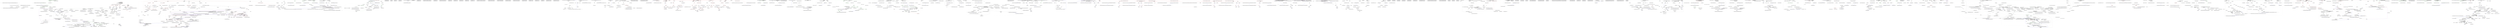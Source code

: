 digraph  {
n0 [cluster="Ninject.Planning.Bindings.Resolvers.OpenGenericBindingResolver.Resolve(System.Collections.Generic.IDictionary<System.Type, System.Collections.Generic.IEnumerable<Ninject.Planning.Bindings.IBinding>>, System.Type)", label="Entry Ninject.Planning.Bindings.Resolvers.OpenGenericBindingResolver.Resolve(System.Collections.Generic.IDictionary<System.Type, System.Collections.Generic.IEnumerable<Ninject.Planning.Bindings.IBinding>>, System.Type)", span="42-42"];
n1 [cluster="Ninject.Planning.Bindings.Resolvers.OpenGenericBindingResolver.Resolve(System.Collections.Generic.IDictionary<System.Type, System.Collections.Generic.IEnumerable<Ninject.Planning.Bindings.IBinding>>, System.Type)", label="!service.GetTypeInfo().IsGenericType || service.GetTypeInfo().IsGenericTypeDefinition || !bindings.ContainsKey(service.GetGenericTypeDefinition())", span="44-44"];
n3 [cluster="Ninject.Planning.Bindings.Resolvers.OpenGenericBindingResolver.Resolve(System.Collections.Generic.IDictionary<System.Type, System.Collections.Generic.IEnumerable<Ninject.Planning.Bindings.IBinding>>, System.Type)", label="return bindings[service.GetGenericTypeDefinition()];", span="49-49"];
n2 [cluster="Ninject.Planning.Bindings.Resolvers.OpenGenericBindingResolver.Resolve(System.Collections.Generic.IDictionary<System.Type, System.Collections.Generic.IEnumerable<Ninject.Planning.Bindings.IBinding>>, System.Type)", label="return Enumerable.Empty<IBinding>();", span="46-46"];
n5 [cluster="System.Type.GetTypeInfo()", label="Entry System.Type.GetTypeInfo()", span="0-0"];
n6 [cluster="System.Type.GetGenericTypeDefinition()", label="Entry System.Type.GetGenericTypeDefinition()", span="0-0"];
n7 [cluster="System.Collections.Generic.IDictionary<TKey, TValue>.ContainsKey(TKey)", label="Entry System.Collections.Generic.IDictionary<TKey, TValue>.ContainsKey(TKey)", span="0-0"];
n4 [cluster="Ninject.Planning.Bindings.Resolvers.OpenGenericBindingResolver.Resolve(System.Collections.Generic.IDictionary<System.Type, System.Collections.Generic.IEnumerable<Ninject.Planning.Bindings.IBinding>>, System.Type)", label="Exit Ninject.Planning.Bindings.Resolvers.OpenGenericBindingResolver.Resolve(System.Collections.Generic.IDictionary<System.Type, System.Collections.Generic.IEnumerable<Ninject.Planning.Bindings.IBinding>>, System.Type)", span="42-42"];
n8 [cluster="System.Linq.Enumerable.Empty<TResult>()", label="Entry System.Linq.Enumerable.Empty<TResult>()", span="0-0"];
d1 [cluster="Ninject.Activation.Scope.ActivationScope.ActivationScope(Ninject.Syntax.IResolutionRoot)", color=green, community=0, label="1: Parent = parent", span="16-16"];
d25 [label="Ninject.Activation.Scope.ActivationScope", span=""];
d0 [cluster="Ninject.Activation.Scope.ActivationScope.ActivationScope(Ninject.Syntax.IResolutionRoot)", label="Entry Ninject.Activation.Scope.ActivationScope.ActivationScope(Ninject.Syntax.IResolutionRoot)", span="14-14"];
d2 [cluster="Ninject.Activation.Scope.ActivationScope.ActivationScope(Ninject.Syntax.IResolutionRoot)", label="Exit Ninject.Activation.Scope.ActivationScope.ActivationScope(Ninject.Syntax.IResolutionRoot)", span="14-14"];
d4 [cluster="Ninject.Activation.Scope.ActivationScope.CanResolve(Ninject.Activation.IRequest)", color=green, community=0, label="0: return Parent.CanResolve(request);", span="21-21"];
d3 [cluster="Ninject.Activation.Scope.ActivationScope.CanResolve(Ninject.Activation.IRequest)", label="Entry Ninject.Activation.Scope.ActivationScope.CanResolve(Ninject.Activation.IRequest)", span="19-19"];
d5 [cluster="Ninject.Activation.Scope.ActivationScope.CanResolve(Ninject.Activation.IRequest)", label="Exit Ninject.Activation.Scope.ActivationScope.CanResolve(Ninject.Activation.IRequest)", span="19-19"];
d6 [cluster="Ninject.Syntax.IResolutionRoot.CanResolve(Ninject.Activation.IRequest)", label="Entry Ninject.Syntax.IResolutionRoot.CanResolve(Ninject.Activation.IRequest)", span="11-11"];
d12 [cluster="Ninject.Activation.Scope.ActivationScope.Resolve(Ninject.Activation.IRequest)", color=green, community=0, label="0: return Parent.Resolve(request);", span="31-31"];
d11 [cluster="Ninject.Activation.Scope.ActivationScope.Resolve(Ninject.Activation.IRequest)", label="Entry Ninject.Activation.Scope.ActivationScope.Resolve(Ninject.Activation.IRequest)", span="29-29"];
d13 [cluster="Ninject.Activation.Scope.ActivationScope.Resolve(Ninject.Activation.IRequest)", label="Exit Ninject.Activation.Scope.ActivationScope.Resolve(Ninject.Activation.IRequest)", span="29-29"];
d14 [cluster="Ninject.Syntax.IResolutionRoot.Resolve(Ninject.Activation.IRequest)", label="Entry Ninject.Syntax.IResolutionRoot.Resolve(Ninject.Activation.IRequest)", span="13-13"];
d8 [cluster="Ninject.Activation.Scope.ActivationScope.Resolve(System.Type, System.Collections.Generic.IEnumerable<System.Func<Ninject.Planning.Bindings.IBindingMetadata, bool>>, System.Collections.Generic.IEnumerable<Ninject.Parameters.IParameter>)", label="return Resolve(CreateDirectRequest(service, constraints, parameters));", span="26-26"];
d15 [cluster="Ninject.Activation.Scope.ActivationScope.CreateDirectRequest(System.Type, System.Collections.Generic.IEnumerable<System.Func<Ninject.Planning.Bindings.IBindingMetadata, bool>>, System.Collections.Generic.IEnumerable<Ninject.Parameters.IParameter>)", label="return new Request(service, constraints, parameters, () => this);", span="36-36"];
d19 [cluster="lambda expression", label=this, span="36-36"];
d22 [cluster="Ninject.Activation.Scope.ActivationScope.System.IServiceProvider.GetService(System.Type)", label="return this.Get(serviceType);", span="41-41"];
d7 [cluster="Ninject.Activation.Scope.ActivationScope.Resolve(System.Type, System.Collections.Generic.IEnumerable<System.Func<Ninject.Planning.Bindings.IBindingMetadata, bool>>, System.Collections.Generic.IEnumerable<Ninject.Parameters.IParameter>)", label="Entry Ninject.Activation.Scope.ActivationScope.Resolve(System.Type, System.Collections.Generic.IEnumerable<System.Func<Ninject.Planning.Bindings.IBindingMetadata, bool>>, System.Collections.Generic.IEnumerable<Ninject.Parameters.IParameter>)", span="24-24"];
d10 [cluster="Ninject.Activation.Scope.ActivationScope.CreateDirectRequest(System.Type, System.Collections.Generic.IEnumerable<System.Func<Ninject.Planning.Bindings.IBindingMetadata, bool>>, System.Collections.Generic.IEnumerable<Ninject.Parameters.IParameter>)", label="Entry Ninject.Activation.Scope.ActivationScope.CreateDirectRequest(System.Type, System.Collections.Generic.IEnumerable<System.Func<Ninject.Planning.Bindings.IBindingMetadata, bool>>, System.Collections.Generic.IEnumerable<Ninject.Parameters.IParameter>)", span="34-34"];
d9 [cluster="Ninject.Activation.Scope.ActivationScope.Resolve(System.Type, System.Collections.Generic.IEnumerable<System.Func<Ninject.Planning.Bindings.IBindingMetadata, bool>>, System.Collections.Generic.IEnumerable<Ninject.Parameters.IParameter>)", label="Exit Ninject.Activation.Scope.ActivationScope.Resolve(System.Type, System.Collections.Generic.IEnumerable<System.Func<Ninject.Planning.Bindings.IBindingMetadata, bool>>, System.Collections.Generic.IEnumerable<Ninject.Parameters.IParameter>)", span="24-24"];
d16 [cluster="Ninject.Activation.Scope.ActivationScope.CreateDirectRequest(System.Type, System.Collections.Generic.IEnumerable<System.Func<Ninject.Planning.Bindings.IBindingMetadata, bool>>, System.Collections.Generic.IEnumerable<Ninject.Parameters.IParameter>)", label="Exit Ninject.Activation.Scope.ActivationScope.CreateDirectRequest(System.Type, System.Collections.Generic.IEnumerable<System.Func<Ninject.Planning.Bindings.IBindingMetadata, bool>>, System.Collections.Generic.IEnumerable<Ninject.Parameters.IParameter>)", span="34-34"];
d17 [cluster="Ninject.Activation.Request.Request(System.Type, System.Collections.Generic.IEnumerable<System.Func<Ninject.Planning.Bindings.IBindingMetadata, bool>>, System.Collections.Generic.IEnumerable<Ninject.Parameters.IParameter>, System.Func<object>)", label="Entry Ninject.Activation.Request.Request(System.Type, System.Collections.Generic.IEnumerable<System.Func<Ninject.Planning.Bindings.IBindingMetadata, bool>>, System.Collections.Generic.IEnumerable<Ninject.Parameters.IParameter>, System.Func<object>)", span="20-20"];
d18 [cluster="lambda expression", label="Entry lambda expression", span="36-36"];
d20 [cluster="lambda expression", label="Exit lambda expression", span="36-36"];
d21 [cluster="Ninject.Activation.Scope.ActivationScope.System.IServiceProvider.GetService(System.Type)", label="Entry Ninject.Activation.Scope.ActivationScope.System.IServiceProvider.GetService(System.Type)", span="39-39"];
d23 [cluster="Ninject.Activation.Scope.ActivationScope.System.IServiceProvider.GetService(System.Type)", label="Exit Ninject.Activation.Scope.ActivationScope.System.IServiceProvider.GetService(System.Type)", span="39-39"];
d24 [cluster="Unk.Get", label="Entry Unk.Get", span=""];
m1_20 [cluster="Ninject.Planning.Bindings.Binding.Matches(Ninject.Activation.IRequest)", color=red, community=0, file="Binding.cs", label="1: return ConditionCallback == null || ConditionCallback(request);", span="50-50"];
m1_21 [cluster="Ninject.Planning.Bindings.Binding.Matches(Ninject.Activation.IRequest)", color=green, community=0, file="Binding.cs", label="0: Exit Ninject.Planning.Bindings.Binding.Matches(Ninject.Activation.IRequest)", span="48-48"];
m1_22 [cluster="Ninject.Planning.Bindings.Binding.ConditionsSatisfiedBy(Ninject.Activation.IRequest)", file="Binding.cs", label="Ninject.Planning.Bindings.Binding", span=""];
m1_8 [cluster="System.Collections.Generic.List<T>.List()", file="Binding.cs", label="Entry System.Collections.Generic.List<T>.List()", span="0-0"];
m1_15 [cluster="System.Func<T, TResult>.Invoke(T)", file="Binding.cs", label="Entry System.Func<T, TResult>.Invoke(T)", span="0-0"];
m1_0 [cluster="Ninject.Planning.Bindings.Binding.Binding(System.Type)", file="Binding.cs", label="Entry Ninject.Planning.Bindings.Binding.Binding(System.Type)", span="25-25"];
m1_1 [cluster="Ninject.Planning.Bindings.Binding.Binding(System.Type)", file="Binding.cs", label="Exit Ninject.Planning.Bindings.Binding.Binding(System.Type)", span="25-25"];
m1_19 [cluster="Ninject.Planning.Bindings.Binding.Matches(Ninject.Activation.IRequest)", file="Binding.cs", label="Entry Ninject.Planning.Bindings.Binding.Matches(Ninject.Activation.IRequest)", span="48-48"];
m1_16 [cluster="Ninject.Planning.Bindings.Binding.GetScope(Ninject.Activation.IContext)", file="Binding.cs", label="Entry Ninject.Planning.Bindings.Binding.GetScope(Ninject.Activation.IContext)", span="43-43"];
m1_17 [cluster="Ninject.Planning.Bindings.Binding.GetScope(Ninject.Activation.IContext)", file="Binding.cs", label="return ScopeCallback == null ? null : ScopeCallback(context);", span="45-45"];
m1_18 [cluster="Ninject.Planning.Bindings.Binding.GetScope(Ninject.Activation.IContext)", file="Binding.cs", label="Exit Ninject.Planning.Bindings.Binding.GetScope(Ninject.Activation.IContext)", span="43-43"];
m1_9 [cluster="System.Type.Format()", file="Binding.cs", label="Entry System.Type.Format()", span="7-7"];
m1_10 [cluster="Ninject.Planning.Bindings.Binding.GetProvider(Ninject.Activation.IContext)", file="Binding.cs", label="Entry Ninject.Planning.Bindings.Binding.GetProvider(Ninject.Activation.IContext)", span="35-35"];
m1_11 [cluster="Ninject.Planning.Bindings.Binding.GetProvider(Ninject.Activation.IContext)", file="Binding.cs", label="_provider == null", span="37-37"];
m1_12 [cluster="Ninject.Planning.Bindings.Binding.GetProvider(Ninject.Activation.IContext)", file="Binding.cs", label="_provider = ProviderCallback(context)", span="38-38"];
m1_13 [cluster="Ninject.Planning.Bindings.Binding.GetProvider(Ninject.Activation.IContext)", file="Binding.cs", label="return _provider;", span="40-40"];
m1_14 [cluster="Ninject.Planning.Bindings.Binding.GetProvider(Ninject.Activation.IContext)", file="Binding.cs", label="Exit Ninject.Planning.Bindings.Binding.GetProvider(Ninject.Activation.IContext)", span="35-35"];
m1_24 [cluster="lambda expression", file="Binding.cs", label="Entry lambda expression", span="53-53"];
m1_25 [cluster="lambda expression", color=green, community=0, file="Binding.cs", label="0: condition(request)", span="53-53"];
m1_26 [cluster="lambda expression", file="Binding.cs", label="Exit lambda expression", span="53-53"];
m1_23 [cluster="Unk.All", file="Binding.cs", label="Entry Unk.All", span=""];
m1_2 [cluster="Ninject.Planning.Bindings.Binding.Binding(System.Type, Ninject.Planning.Bindings.IBindingMetadata)", file="Binding.cs", label="Entry Ninject.Planning.Bindings.Binding.Binding(System.Type, Ninject.Planning.Bindings.IBindingMetadata)", span="27-27"];
m1_3 [cluster="Ninject.Planning.Bindings.Binding.Binding(System.Type, Ninject.Planning.Bindings.IBindingMetadata)", file="Binding.cs", label="Service = service", span="29-29"];
m1_4 [cluster="Ninject.Planning.Bindings.Binding.Binding(System.Type, Ninject.Planning.Bindings.IBindingMetadata)", file="Binding.cs", label="Metadata = metadata", span="32-32"];
m1_6 [cluster="Ninject.Planning.Bindings.Binding.Binding(System.Type, Ninject.Planning.Bindings.IBindingMetadata)", file="Binding.cs", label="Parameters = new List<IParameter>()", span="34-34"];
m1_5 [cluster="Ninject.Planning.Bindings.Binding.Binding(System.Type, Ninject.Planning.Bindings.IBindingMetadata)", color=green, community=0, file="Binding.cs", label="2: Conditions = new List<Func<IRequest, bool>>()", span="33-33"];
m1_7 [cluster="Ninject.Planning.Bindings.Binding.Binding(System.Type, Ninject.Planning.Bindings.IBindingMetadata)", file="Binding.cs", label="Exit Ninject.Planning.Bindings.Binding.Binding(System.Type, Ninject.Planning.Bindings.IBindingMetadata)", span="27-27"];
m1_28 [file="Binding.cs", label="Ninject.Activation.IRequest", span=""];
m2_4 [cluster="Ninject.INinjectSettings.Clone()", file="BindingBuilder.cs", label="Entry Ninject.INinjectSettings.Clone()", span="112-112"];
m2_5 [cluster="Ninject.INinjectSettings.Clone()", file="BindingBuilder.cs", label="Exit Ninject.INinjectSettings.Clone()", span="112-112"];
m2_0 [cluster="Ninject.INinjectSettings.Get<T>(string, T)", file="BindingBuilder.cs", label="Entry Ninject.INinjectSettings.Get<T>(string, T)", span="99-99"];
m2_1 [cluster="Ninject.INinjectSettings.Get<T>(string, T)", file="BindingBuilder.cs", label="Exit Ninject.INinjectSettings.Get<T>(string, T)", span="99-99"];
m2_2 [cluster="Ninject.INinjectSettings.Set(string, object)", file="BindingBuilder.cs", label="Entry Ninject.INinjectSettings.Set(string, object)", span="106-106"];
m2_3 [cluster="Ninject.INinjectSettings.Set(string, object)", file="BindingBuilder.cs", label="Exit Ninject.INinjectSettings.Set(string, object)", span="106-106"];
m3_0 [cluster="Ninject.Messaging.Messages.BindingMessage.BindingMessage(Ninject.Planning.Bindings.IBinding)", file="BindingMessage.cs", label="Entry Ninject.Messaging.Messages.BindingMessage.BindingMessage(Ninject.Planning.Bindings.IBinding)", span="9-9"];
m3_1 [cluster="Ninject.Messaging.Messages.BindingMessage.BindingMessage(Ninject.Planning.Bindings.IBinding)", file="BindingMessage.cs", label="Binding = binding", span="11-11"];
m3_2 [cluster="Ninject.Messaging.Messages.BindingMessage.BindingMessage(Ninject.Planning.Bindings.IBinding)", file="BindingMessage.cs", label="Exit Ninject.Messaging.Messages.BindingMessage.BindingMessage(Ninject.Planning.Bindings.IBinding)", span="9-9"];
m3_3 [file="BindingMessage.cs", label="Ninject.Messaging.Messages.BindingMessage", span=""];
m4_26 [cluster="Ninject.Syntax.IBindingNamedSyntax<T>.Named(string)", file="BindingSyntax.cs", label="Entry Ninject.Syntax.IBindingNamedSyntax<T>.Named(string)", span="33-33"];
m4_27 [cluster="Ninject.Syntax.IBindingNamedSyntax<T>.Named(string)", file="BindingSyntax.cs", label="Exit Ninject.Syntax.IBindingNamedSyntax<T>.Named(string)", span="33-33"];
m4_34 [cluster="Ninject.Syntax.IBindingWithSyntax<T>.WithPropertyValue(string, System.Func<Ninject.Activation.IContext, object>)", file="BindingSyntax.cs", label="Entry Ninject.Syntax.IBindingWithSyntax<T>.WithPropertyValue(string, System.Func<Ninject.Activation.IContext, object>)", span="41-41"];
m4_35 [cluster="Ninject.Syntax.IBindingWithSyntax<T>.WithPropertyValue(string, System.Func<Ninject.Activation.IContext, object>)", file="BindingSyntax.cs", label="Exit Ninject.Syntax.IBindingWithSyntax<T>.WithPropertyValue(string, System.Func<Ninject.Activation.IContext, object>)", span="41-41"];
m4_20 [cluster="Ninject.Syntax.IBindingInSyntax<T>.InThreadScope()", file="BindingSyntax.cs", label="Entry Ninject.Syntax.IBindingInSyntax<T>.InThreadScope()", span="26-26"];
m4_21 [cluster="Ninject.Syntax.IBindingInSyntax<T>.InThreadScope()", file="BindingSyntax.cs", label="Exit Ninject.Syntax.IBindingInSyntax<T>.InThreadScope()", span="26-26"];
m4_24 [cluster="Ninject.Syntax.IBindingInSyntax<T>.InScope(System.Func<Ninject.Activation.IContext, object>)", file="BindingSyntax.cs", label="Entry Ninject.Syntax.IBindingInSyntax<T>.InScope(System.Func<Ninject.Activation.IContext, object>)", span="28-28"];
m4_25 [cluster="Ninject.Syntax.IBindingInSyntax<T>.InScope(System.Func<Ninject.Activation.IContext, object>)", file="BindingSyntax.cs", label="Exit Ninject.Syntax.IBindingInSyntax<T>.InScope(System.Func<Ninject.Activation.IContext, object>)", span="28-28"];
m4_12 [cluster="Ninject.Syntax.IBindingToSyntax<T>.ToConstant(T)", file="BindingSyntax.cs", label="Entry Ninject.Syntax.IBindingToSyntax<T>.ToConstant(T)", span="14-14"];
m4_13 [cluster="Ninject.Syntax.IBindingToSyntax<T>.ToConstant(T)", file="BindingSyntax.cs", label="Exit Ninject.Syntax.IBindingToSyntax<T>.ToConstant(T)", span="14-14"];
m4_16 [cluster="Ninject.Syntax.IBindingInSyntax<T>.InSingletonScope()", file="BindingSyntax.cs", label="Entry Ninject.Syntax.IBindingInSyntax<T>.InSingletonScope()", span="24-24"];
m4_17 [cluster="Ninject.Syntax.IBindingInSyntax<T>.InSingletonScope()", file="BindingSyntax.cs", label="Exit Ninject.Syntax.IBindingInSyntax<T>.InSingletonScope()", span="24-24"];
m4_18 [cluster="Ninject.Syntax.IBindingInSyntax<T>.InTransientScope()", file="BindingSyntax.cs", label="Entry Ninject.Syntax.IBindingInSyntax<T>.InTransientScope()", span="25-25"];
m4_19 [cluster="Ninject.Syntax.IBindingInSyntax<T>.InTransientScope()", file="BindingSyntax.cs", label="Exit Ninject.Syntax.IBindingInSyntax<T>.InTransientScope()", span="25-25"];
m4_22 [cluster="Ninject.Syntax.IBindingInSyntax<T>.InRequestScope()", file="BindingSyntax.cs", label="Entry Ninject.Syntax.IBindingInSyntax<T>.InRequestScope()", span="27-27"];
m4_23 [cluster="Ninject.Syntax.IBindingInSyntax<T>.InRequestScope()", file="BindingSyntax.cs", label="Exit Ninject.Syntax.IBindingInSyntax<T>.InRequestScope()", span="27-27"];
m4_4 [cluster="Ninject.Syntax.IBindingToSyntax<T>.To(System.Type)", file="BindingSyntax.cs", label="Entry Ninject.Syntax.IBindingToSyntax<T>.To(System.Type)", span="10-10"];
m4_5 [cluster="Ninject.Syntax.IBindingToSyntax<T>.To(System.Type)", file="BindingSyntax.cs", label="Exit Ninject.Syntax.IBindingToSyntax<T>.To(System.Type)", span="10-10"];
m4_30 [cluster="Ninject.Syntax.IBindingWithSyntax<T>.WithConstructorArgument(string, System.Func<Ninject.Activation.IContext, object>)", file="BindingSyntax.cs", label="Entry Ninject.Syntax.IBindingWithSyntax<T>.WithConstructorArgument(string, System.Func<Ninject.Activation.IContext, object>)", span="39-39"];
m4_31 [cluster="Ninject.Syntax.IBindingWithSyntax<T>.WithConstructorArgument(string, System.Func<Ninject.Activation.IContext, object>)", file="BindingSyntax.cs", label="Exit Ninject.Syntax.IBindingWithSyntax<T>.WithConstructorArgument(string, System.Func<Ninject.Activation.IContext, object>)", span="39-39"];
m4_10 [cluster="Ninject.Syntax.IBindingToSyntax<T>.ToMethod(System.Func<Ninject.Activation.IContext, T>)", file="BindingSyntax.cs", label="Entry Ninject.Syntax.IBindingToSyntax<T>.ToMethod(System.Func<Ninject.Activation.IContext, T>)", span="13-13"];
m4_11 [cluster="Ninject.Syntax.IBindingToSyntax<T>.ToMethod(System.Func<Ninject.Activation.IContext, T>)", file="BindingSyntax.cs", label="Exit Ninject.Syntax.IBindingToSyntax<T>.ToMethod(System.Func<Ninject.Activation.IContext, T>)", span="13-13"];
m4_36 [cluster="Ninject.Syntax.IBindingWithSyntax<T>.WithParameter(Ninject.Parameters.IParameter)", file="BindingSyntax.cs", label="Entry Ninject.Syntax.IBindingWithSyntax<T>.WithParameter(Ninject.Parameters.IParameter)", span="42-42"];
m4_37 [cluster="Ninject.Syntax.IBindingWithSyntax<T>.WithParameter(Ninject.Parameters.IParameter)", file="BindingSyntax.cs", label="Exit Ninject.Syntax.IBindingWithSyntax<T>.WithParameter(Ninject.Parameters.IParameter)", span="42-42"];
m4_8 [cluster="Ninject.Syntax.IBindingToSyntax<T>.ToProvider(Ninject.Activation.IProvider)", file="BindingSyntax.cs", label="Entry Ninject.Syntax.IBindingToSyntax<T>.ToProvider(Ninject.Activation.IProvider)", span="12-12"];
m4_9 [cluster="Ninject.Syntax.IBindingToSyntax<T>.ToProvider(Ninject.Activation.IProvider)", file="BindingSyntax.cs", label="Exit Ninject.Syntax.IBindingToSyntax<T>.ToProvider(Ninject.Activation.IProvider)", span="12-12"];
m4_14 [cluster="Ninject.Syntax.IBindingWhenSyntax<T>.When(System.Func<Ninject.Activation.IRequest, bool>)", file="BindingSyntax.cs", label="Entry Ninject.Syntax.IBindingWhenSyntax<T>.When(System.Func<Ninject.Activation.IRequest, bool>)", span="19-19"];
m4_15 [cluster="Ninject.Syntax.IBindingWhenSyntax<T>.When(System.Func<Ninject.Activation.IRequest, bool>)", file="BindingSyntax.cs", label="Exit Ninject.Syntax.IBindingWhenSyntax<T>.When(System.Func<Ninject.Activation.IRequest, bool>)", span="19-19"];
m4_38 [cluster="Ninject.Syntax.IBindingWithSyntax<T>.WithMetadata(string, object)", file="BindingSyntax.cs", label="Entry Ninject.Syntax.IBindingWithSyntax<T>.WithMetadata(string, object)", span="43-43"];
m4_39 [cluster="Ninject.Syntax.IBindingWithSyntax<T>.WithMetadata(string, object)", file="BindingSyntax.cs", label="Exit Ninject.Syntax.IBindingWithSyntax<T>.WithMetadata(string, object)", span="43-43"];
m4_2 [cluster="Ninject.Syntax.IBindingToSyntax<T>.To<TImplementation>()", file="BindingSyntax.cs", label="Entry Ninject.Syntax.IBindingToSyntax<T>.To<TImplementation>()", span="9-9"];
m4_3 [cluster="Ninject.Syntax.IBindingToSyntax<T>.To<TImplementation>()", file="BindingSyntax.cs", label="Exit Ninject.Syntax.IBindingToSyntax<T>.To<TImplementation>()", span="9-9"];
m4_6 [cluster="Ninject.Syntax.IBindingToSyntax<T>.ToProvider<TProvider>()", file="BindingSyntax.cs", label="Entry Ninject.Syntax.IBindingToSyntax<T>.ToProvider<TProvider>()", span="11-11"];
m4_7 [cluster="Ninject.Syntax.IBindingToSyntax<T>.ToProvider<TProvider>()", file="BindingSyntax.cs", label="Exit Ninject.Syntax.IBindingToSyntax<T>.ToProvider<TProvider>()", span="11-11"];
m4_0 [cluster="Ninject.Syntax.IBindingToSyntax<T>.ToSelf()", file="BindingSyntax.cs", label="Entry Ninject.Syntax.IBindingToSyntax<T>.ToSelf()", span="8-8"];
m4_1 [cluster="Ninject.Syntax.IBindingToSyntax<T>.ToSelf()", file="BindingSyntax.cs", label="Exit Ninject.Syntax.IBindingToSyntax<T>.ToSelf()", span="8-8"];
m4_32 [cluster="Ninject.Syntax.IBindingWithSyntax<T>.WithPropertyValue(string, object)", file="BindingSyntax.cs", label="Entry Ninject.Syntax.IBindingWithSyntax<T>.WithPropertyValue(string, object)", span="40-40"];
m4_33 [cluster="Ninject.Syntax.IBindingWithSyntax<T>.WithPropertyValue(string, object)", file="BindingSyntax.cs", label="Exit Ninject.Syntax.IBindingWithSyntax<T>.WithPropertyValue(string, object)", span="40-40"];
m4_28 [cluster="Ninject.Syntax.IBindingWithSyntax<T>.WithConstructorArgument(string, object)", file="BindingSyntax.cs", label="Entry Ninject.Syntax.IBindingWithSyntax<T>.WithConstructorArgument(string, object)", span="38-38"];
m4_29 [cluster="Ninject.Syntax.IBindingWithSyntax<T>.WithConstructorArgument(string, object)", file="BindingSyntax.cs", label="Exit Ninject.Syntax.IBindingWithSyntax<T>.WithConstructorArgument(string, object)", span="38-38"];
m6_12 [cluster="Ninject.Infrastructure.Language.ExtensionsForIEnumerableOfT.SingleOrThrowException<T>(System.Collections.Generic.IEnumerable<T>, System.Func<Ninject.ActivationException>)", file="Cache.cs", label="Entry Ninject.Infrastructure.Language.ExtensionsForIEnumerableOfT.SingleOrThrowException<T>(System.Collections.Generic.IEnumerable<T>, System.Func<Ninject.ActivationException>)", span="77-77"];
m6_13 [cluster="Ninject.Infrastructure.Language.ExtensionsForIEnumerableOfT.SingleOrThrowException<T>(System.Collections.Generic.IEnumerable<T>, System.Func<Ninject.ActivationException>)", file="Cache.cs", label="var e = series.GetEnumerator()", span="79-79"];
m6_17 [cluster="Ninject.Infrastructure.Language.ExtensionsForIEnumerableOfT.SingleOrThrowException<T>(System.Collections.Generic.IEnumerable<T>, System.Func<Ninject.ActivationException>)", file="Cache.cs", label="throw exceptionCreator();", span="84-84"];
m6_14 [cluster="Ninject.Infrastructure.Language.ExtensionsForIEnumerableOfT.SingleOrThrowException<T>(System.Collections.Generic.IEnumerable<T>, System.Func<Ninject.ActivationException>)", file="Cache.cs", label="e.MoveNext()", span="80-80"];
m6_15 [cluster="Ninject.Infrastructure.Language.ExtensionsForIEnumerableOfT.SingleOrThrowException<T>(System.Collections.Generic.IEnumerable<T>, System.Func<Ninject.ActivationException>)", file="Cache.cs", label="var result = e.Current", span="81-81"];
m6_16 [cluster="Ninject.Infrastructure.Language.ExtensionsForIEnumerableOfT.SingleOrThrowException<T>(System.Collections.Generic.IEnumerable<T>, System.Func<Ninject.ActivationException>)", file="Cache.cs", label="e.MoveNext()", span="82-82"];
m6_18 [cluster="Ninject.Infrastructure.Language.ExtensionsForIEnumerableOfT.SingleOrThrowException<T>(System.Collections.Generic.IEnumerable<T>, System.Func<Ninject.ActivationException>)", file="Cache.cs", label="return result;", span="87-87"];
m6_19 [cluster="Ninject.Infrastructure.Language.ExtensionsForIEnumerableOfT.SingleOrThrowException<T>(System.Collections.Generic.IEnumerable<T>, System.Func<Ninject.ActivationException>)", file="Cache.cs", label="Exit Ninject.Infrastructure.Language.ExtensionsForIEnumerableOfT.SingleOrThrowException<T>(System.Collections.Generic.IEnumerable<T>, System.Func<Ninject.ActivationException>)", span="77-77"];
m6_5 [cluster="Ninject.Infrastructure.Language.ExtensionsForIEnumerableOfT.ToEnumerable<T>(System.Collections.Generic.IEnumerable<T>)", file="Cache.cs", label="Entry Ninject.Infrastructure.Language.ExtensionsForIEnumerableOfT.ToEnumerable<T>(System.Collections.Generic.IEnumerable<T>)", span="54-54"];
m6_6 [cluster="Ninject.Infrastructure.Language.ExtensionsForIEnumerableOfT.ToEnumerable<T>(System.Collections.Generic.IEnumerable<T>)", file="Cache.cs", label="return series.Select(x => x);", span="56-56"];
m6_7 [cluster="Ninject.Infrastructure.Language.ExtensionsForIEnumerableOfT.ToEnumerable<T>(System.Collections.Generic.IEnumerable<T>)", file="Cache.cs", label="Exit Ninject.Infrastructure.Language.ExtensionsForIEnumerableOfT.ToEnumerable<T>(System.Collections.Generic.IEnumerable<T>)", span="54-54"];
m6_21 [cluster="System.Collections.IEnumerator.MoveNext()", file="Cache.cs", label="Entry System.Collections.IEnumerator.MoveNext()", span="0-0"];
m6_0 [cluster="Ninject.Infrastructure.Language.ExtensionsForIEnumerableOfT.Map<T>(System.Collections.Generic.IEnumerable<T>, System.Action<T>)", file="Cache.cs", label="Entry Ninject.Infrastructure.Language.ExtensionsForIEnumerableOfT.Map<T>(System.Collections.Generic.IEnumerable<T>, System.Action<T>)", span="40-40"];
m6_1 [cluster="Ninject.Infrastructure.Language.ExtensionsForIEnumerableOfT.Map<T>(System.Collections.Generic.IEnumerable<T>, System.Action<T>)", file="Cache.cs", label=series, span="42-42"];
m6_2 [cluster="Ninject.Infrastructure.Language.ExtensionsForIEnumerableOfT.Map<T>(System.Collections.Generic.IEnumerable<T>, System.Action<T>)", file="Cache.cs", label="action(item)", span="44-44"];
m6_3 [cluster="Ninject.Infrastructure.Language.ExtensionsForIEnumerableOfT.Map<T>(System.Collections.Generic.IEnumerable<T>, System.Action<T>)", file="Cache.cs", label="Exit Ninject.Infrastructure.Language.ExtensionsForIEnumerableOfT.Map<T>(System.Collections.Generic.IEnumerable<T>, System.Action<T>)", span="40-40"];
m6_20 [cluster="System.Collections.Generic.IEnumerable<T>.GetEnumerator()", file="Cache.cs", label="Entry System.Collections.Generic.IEnumerable<T>.GetEnumerator()", span="0-0"];
m6_4 [cluster="System.Action<T>.Invoke(T)", file="Cache.cs", label="Entry System.Action<T>.Invoke(T)", span="0-0"];
m6_9 [cluster="lambda expression", file="Cache.cs", label="Entry lambda expression", span="56-56"];
m6_10 [cluster="lambda expression", file="Cache.cs", label=x, span="56-56"];
m6_11 [cluster="lambda expression", file="Cache.cs", label="Exit lambda expression", span="56-56"];
m6_22 [cluster="System.Func<TResult>.Invoke()", file="Cache.cs", label="Entry System.Func<TResult>.Invoke()", span="0-0"];
m6_8 [cluster="Unk.Select", file="Cache.cs", label="Entry Unk.Select", span=""];
m7_13 [cluster="Ninject.Activation.Caching.CachePruner.PruneCache(object)", file="CachePruner.cs", label="Entry Ninject.Activation.Caching.CachePruner.PruneCache(object)", span="29-29"];
m7_14 [cluster="Ninject.Activation.Caching.CachePruner.PruneCache(object)", file="CachePruner.cs", label="!_indicator.IsAlive", span="31-31"];
m7_15 [cluster="Ninject.Activation.Caching.CachePruner.PruneCache(object)", file="CachePruner.cs", label="((ICache)cache).Prune()", span="33-33"];
m7_16 [cluster="Ninject.Activation.Caching.CachePruner.PruneCache(object)", file="CachePruner.cs", label="_indicator.Target = new object()", span="34-34"];
m7_17 [cluster="Ninject.Activation.Caching.CachePruner.PruneCache(object)", file="CachePruner.cs", label="Exit Ninject.Activation.Caching.CachePruner.PruneCache(object)", span="29-29"];
m7_12 [cluster="System.Threading.Timer.Dispose()", file="CachePruner.cs", label="Entry System.Threading.Timer.Dispose()", span="0-0"];
m7_6 [cluster="Ninject.Activation.Caching.CachePruner.StopPruning()", file="CachePruner.cs", label="Entry Ninject.Activation.Caching.CachePruner.StopPruning()", span="20-20"];
m7_8 [cluster="Ninject.Activation.Caching.CachePruner.StopPruning()", file="CachePruner.cs", label="_timer != null", span="22-22"];
m7_9 [cluster="Ninject.Activation.Caching.CachePruner.StopPruning()", file="CachePruner.cs", label="_timer.Dispose()", span="24-24"];
m7_10 [cluster="Ninject.Activation.Caching.CachePruner.StopPruning()", file="CachePruner.cs", label="_timer = null", span="25-25"];
m7_11 [cluster="Ninject.Activation.Caching.CachePruner.StopPruning()", file="CachePruner.cs", label="Exit Ninject.Activation.Caching.CachePruner.StopPruning()", span="20-20"];
m7_19 [cluster="object.Object()", file="CachePruner.cs", label="Entry object.Object()", span="0-0"];
m7_7 [cluster="System.Threading.Timer.Timer(System.Threading.TimerCallback, object, int, int)", file="CachePruner.cs", label="Entry System.Threading.Timer.Timer(System.Threading.TimerCallback, object, int, int)", span="0-0"];
m7_18 [cluster="Ninject.Activation.Caching.ICache.Prune()", file="CachePruner.cs", label="Entry Ninject.Activation.Caching.ICache.Prune()", span="9-9"];
m7_0 [cluster="Ninject.Activation.Caching.CachePruner.StartPruning(Ninject.Activation.Caching.ICache)", file="CachePruner.cs", label="Entry Ninject.Activation.Caching.CachePruner.StartPruning(Ninject.Activation.Caching.ICache)", span="11-11"];
m7_1 [cluster="Ninject.Activation.Caching.CachePruner.StartPruning(Ninject.Activation.Caching.ICache)", file="CachePruner.cs", label="_timer != null", span="13-13"];
m7_4 [cluster="Ninject.Activation.Caching.CachePruner.StartPruning(Ninject.Activation.Caching.ICache)", file="CachePruner.cs", label="_timer = new Timer(PruneCache, cache, timeoutMs, timeoutMs)", span="17-17"];
m7_2 [cluster="Ninject.Activation.Caching.CachePruner.StartPruning(Ninject.Activation.Caching.ICache)", file="CachePruner.cs", label="StopPruning()", span="14-14"];
m7_3 [cluster="Ninject.Activation.Caching.CachePruner.StartPruning(Ninject.Activation.Caching.ICache)", color=red, community=0, file="CachePruner.cs", label="1: int timeoutMs = Settings.CachePruneTimeoutMs", span="16-16"];
m7_5 [cluster="Ninject.Activation.Caching.CachePruner.StartPruning(Ninject.Activation.Caching.ICache)", file="CachePruner.cs", label="Exit Ninject.Activation.Caching.CachePruner.StartPruning(Ninject.Activation.Caching.ICache)", span="11-11"];
m7_20 [file="CachePruner.cs", label="Ninject.Activation.Caching.CachePruner", span=""];
m8_0 [cluster="Ninject.Activation.IPipeline.Activate(Ninject.Activation.IContext, Ninject.Activation.InstanceReference)", file="CallbackProvider.cs", label="Entry Ninject.Activation.IPipeline.Activate(Ninject.Activation.IContext, Ninject.Activation.InstanceReference)", span="33-33"];
m8_1 [cluster="Ninject.Activation.IPipeline.Activate(Ninject.Activation.IContext, Ninject.Activation.InstanceReference)", file="CallbackProvider.cs", label="Exit Ninject.Activation.IPipeline.Activate(Ninject.Activation.IContext, Ninject.Activation.InstanceReference)", span="33-33"];
m8_2 [cluster="Ninject.Activation.IPipeline.Deactivate(Ninject.Activation.IContext, Ninject.Activation.InstanceReference)", file="CallbackProvider.cs", label="Entry Ninject.Activation.IPipeline.Deactivate(Ninject.Activation.IContext, Ninject.Activation.InstanceReference)", span="40-40"];
m8_3 [cluster="Ninject.Activation.IPipeline.Deactivate(Ninject.Activation.IContext, Ninject.Activation.InstanceReference)", file="CallbackProvider.cs", label="Exit Ninject.Activation.IPipeline.Deactivate(Ninject.Activation.IContext, Ninject.Activation.InstanceReference)", span="40-40"];
m9_19 [cluster="Ninject.Messaging.Channel.AddPublication(object, System.Reflection.EventInfo)", file="Channel.cs", label="Entry Ninject.Messaging.Channel.AddPublication(object, System.Reflection.EventInfo)", span="34-34"];
m9_20 [cluster="Ninject.Messaging.Channel.AddPublication(object, System.Reflection.EventInfo)", color=red, community=0, file="Channel.cs", label="0: Publications.Add(new Publication(this, publisher, evt))", span="36-36"];
m9_21 [cluster="Ninject.Messaging.Channel.AddPublication(object, System.Reflection.EventInfo)", file="Channel.cs", label="Exit Ninject.Messaging.Channel.AddPublication(object, System.Reflection.EventInfo)", span="34-34"];
m9_5 [cluster="System.Collections.Generic.List<T>.List()", file="Channel.cs", label="Entry System.Collections.Generic.List<T>.List()", span="0-0"];
m9_23 [cluster="System.Collections.Generic.ICollection<T>.Add(T)", file="Channel.cs", label="Entry System.Collections.Generic.ICollection<T>.Add(T)", span="0-0"];
m9_49 [cluster="Ninject.Messaging.Channel.Broadcast(object, object)", file="Channel.cs", label="Entry Ninject.Messaging.Channel.Broadcast(object, object)", span="64-64"];
m9_50 [cluster="Ninject.Messaging.Channel.Broadcast(object, object)", color=red, community=0, file="Channel.cs", label="0: PruneListeners()", span="66-66"];
m9_54 [cluster="Ninject.Messaging.Channel.Broadcast(object, object)", color=red, community=0, file="Channel.cs", label="0: Subscriptions.Map(subscription => subscription.Deliver(publisher, args))", span="73-73"];
m9_51 [cluster="Ninject.Messaging.Channel.Broadcast(object, object)", color=red, community=0, file="Channel.cs", label="0: !IsEnabled", span="68-68"];
m9_52 [cluster="Ninject.Messaging.Channel.Broadcast(object, object)", color=red, community=0, file="Channel.cs", label="1: return;", span="69-69"];
m9_53 [cluster="Ninject.Messaging.Channel.Broadcast(object, object)", color=red, community=0, file="Channel.cs", label="1: Subscriptions", span="71-71"];
m9_55 [cluster="Ninject.Messaging.Channel.Broadcast(object, object)", file="Channel.cs", label="Exit Ninject.Messaging.Channel.Broadcast(object, object)", span="64-64"];
m9_28 [cluster="Ninject.Messaging.Channel.RemoveAllPublications(object)", file="Channel.cs", label="Entry Ninject.Messaging.Channel.RemoveAllPublications(object)", span="44-44"];
m9_29 [cluster="Ninject.Messaging.Channel.RemoveAllPublications(object)", color=red, community=0, file="Channel.cs", label="1: Publications", span="46-46"];
m9_30 [cluster="Ninject.Messaging.Channel.RemoveAllPublications(object)", color=red, community=0, file="Channel.cs", label="0: Publications.Where(p => p.Publisher == publisher).ToArray()", span="48-48"];
m9_31 [cluster="Ninject.Messaging.Channel.RemoveAllPublications(object)", color=red, community=0, file="Channel.cs", label="0: publication.Dispose()", span="50-50"];
m9_32 [cluster="Ninject.Messaging.Channel.RemoveAllPublications(object)", color=red, community=0, file="Channel.cs", label="0: Publications.Remove(publication)", span="51-51"];
m9_33 [cluster="Ninject.Messaging.Channel.RemoveAllPublications(object)", file="Channel.cs", label="Exit Ninject.Messaging.Channel.RemoveAllPublications(object)", span="44-44"];
m9_14 [cluster="Ninject.Infrastructure.Disposal.DisposableObject.Dispose()", file="Channel.cs", label="Entry Ninject.Infrastructure.Disposal.DisposableObject.Dispose()", span="8-8"];
m9_0 [cluster="Ninject.Messaging.Channel.Channel(string)", file="Channel.cs", label="Entry Ninject.Messaging.Channel.Channel(string)", span="17-17"];
m9_1 [cluster="Ninject.Messaging.Channel.Channel(string)", color=red, community=0, file="Channel.cs", label="1: Name = name", span="19-19"];
m9_2 [cluster="Ninject.Messaging.Channel.Channel(string)", color=red, community=0, file="Channel.cs", label="1: Publications = new List<IPublication>()", span="20-20"];
m9_3 [cluster="Ninject.Messaging.Channel.Channel(string)", color=red, community=0, file="Channel.cs", label="0: Subscriptions = new List<ISubscription>()", span="21-21"];
m9_4 [cluster="Ninject.Messaging.Channel.Channel(string)", file="Channel.cs", label="Exit Ninject.Messaging.Channel.Channel(string)", span="17-17"];
m9_60 [cluster="Ninject.Messaging.ISubscription.Deliver(object, object)", file="Channel.cs", label="Entry Ninject.Messaging.ISubscription.Deliver(object, object)", span="10-10"];
m9_12 [cluster="System.Collections.Generic.IEnumerable<T>.Map<T>(System.Action<T>)", file="Channel.cs", label="Entry System.Collections.Generic.IEnumerable<T>.Map<T>(System.Action<T>)", span="7-7"];
m9_56 [cluster="Ninject.Messaging.Channel.PruneListeners()", file="Channel.cs", label="Entry Ninject.Messaging.Channel.PruneListeners()", span="77-77"];
m9_61 [cluster="Ninject.Messaging.Channel.PruneListeners()", color=red, community=0, file="Channel.cs", label="0: Subscriptions.RemoveWhere(subscription => !subscription.IsAlive)", span="79-79"];
m9_62 [cluster="Ninject.Messaging.Channel.PruneListeners()", file="Channel.cs", label="Exit Ninject.Messaging.Channel.PruneListeners()", span="77-77"];
m9_13 [cluster="System.Collections.Generic.ICollection<T>.Clear()", file="Channel.cs", label="Entry System.Collections.Generic.ICollection<T>.Clear()", span="0-0"];
m9_34 [cluster="Unk.Where", file="Channel.cs", label="Entry Unk.Where", span=""];
m9_35 [cluster="Unk.ToArray", file="Channel.cs", label="Entry Unk.ToArray", span=""];
m9_36 [cluster="Unk.Dispose", file="Channel.cs", label="Entry Unk.Dispose", span=""];
m9_37 [cluster="Unk.Remove", file="Channel.cs", label="Entry Unk.Remove", span=""];
m9_22 [cluster="Ninject.Messaging.Publication.Publication(Ninject.Messaging.IChannel, object, System.Reflection.EventInfo)", file="Channel.cs", label="Entry Ninject.Messaging.Publication.Publication(Ninject.Messaging.IChannel, object, System.Reflection.EventInfo)", span="15-15"];
m9_27 [cluster="Ninject.Messaging.Subscription.Subscription(Ninject.Messaging.IChannel, object, Ninject.Injection.Injectors.IMethodInjector, Ninject.Messaging.DeliveryThread)", file="Channel.cs", label="Entry Ninject.Messaging.Subscription.Subscription(Ninject.Messaging.IChannel, object, Ninject.Injection.Injectors.IMethodInjector, Ninject.Messaging.DeliveryThread)", span="25-25"];
m9_63 [cluster="lambda expression", file="Channel.cs", label="Entry lambda expression", span="79-79"];
m9_15 [cluster="lambda expression", file="Channel.cs", label="Entry lambda expression", span="26-26"];
m9_16 [cluster="lambda expression", color=red, community=0, file="Channel.cs", label="0: publication.Dispose()", span="26-26"];
m9_17 [cluster="lambda expression", file="Channel.cs", label="Exit lambda expression", span="26-26"];
m9_39 [cluster="lambda expression", color=red, community=0, file="Channel.cs", label="1: p.Publisher == publisher", span="48-48"];
m9_38 [cluster="lambda expression", file="Channel.cs", label="Entry lambda expression", span="48-48"];
m9_40 [cluster="lambda expression", file="Channel.cs", label="Exit lambda expression", span="48-48"];
m9_47 [cluster="lambda expression", color=red, community=0, file="Channel.cs", label="1: s.Subscriber == subscriber", span="60-60"];
m9_46 [cluster="lambda expression", file="Channel.cs", label="Entry lambda expression", span="60-60"];
m9_48 [cluster="lambda expression", file="Channel.cs", label="Exit lambda expression", span="60-60"];
m9_58 [cluster="lambda expression", color=red, community=0, file="Channel.cs", label="0: subscription.Deliver(publisher, args)", span="73-73"];
m9_57 [cluster="lambda expression", file="Channel.cs", label="Entry lambda expression", span="73-73"];
m9_59 [cluster="lambda expression", file="Channel.cs", label="Exit lambda expression", span="73-73"];
m9_64 [cluster="lambda expression", color=red, community=0, file="Channel.cs", label="1: !subscription.IsAlive", span="79-79"];
m9_65 [cluster="lambda expression", file="Channel.cs", label="Exit lambda expression", span="79-79"];
m9_6 [cluster="Ninject.Messaging.Channel.Dispose()", file="Channel.cs", label="Entry Ninject.Messaging.Channel.Dispose()", span="24-24"];
m9_7 [cluster="Ninject.Messaging.Channel.Dispose()", color=red, community=0, file="Channel.cs", label="0: Publications.Map(publication => publication.Dispose())", span="26-26"];
m9_8 [cluster="Ninject.Messaging.Channel.Dispose()", color=red, community=0, file="Channel.cs", label="1: Publications.Clear()", span="28-28"];
m9_9 [cluster="Ninject.Messaging.Channel.Dispose()", color=red, community=0, file="Channel.cs", label="0: Subscriptions.Clear()", span="29-29"];
m9_10 [cluster="Ninject.Messaging.Channel.Dispose()", color=red, community=0, file="Channel.cs", label="0: base.Dispose()", span="31-31"];
m9_11 [cluster="Ninject.Messaging.Channel.Dispose()", file="Channel.cs", label="Exit Ninject.Messaging.Channel.Dispose()", span="24-24"];
m9_41 [cluster="Ninject.Messaging.Channel.RemoveAllSubscriptions(object)", file="Channel.cs", label="Entry Ninject.Messaging.Channel.RemoveAllSubscriptions(object)", span="56-56"];
m9_42 [cluster="Ninject.Messaging.Channel.RemoveAllSubscriptions(object)", color=red, community=0, file="Channel.cs", label="1: Subscriptions", span="58-58"];
m9_43 [cluster="Ninject.Messaging.Channel.RemoveAllSubscriptions(object)", color=red, community=0, file="Channel.cs", label="0: Subscriptions.RemoveWhere(s => s.Subscriber == subscriber)", span="60-60"];
m9_44 [cluster="Ninject.Messaging.Channel.RemoveAllSubscriptions(object)", file="Channel.cs", label="Exit Ninject.Messaging.Channel.RemoveAllSubscriptions(object)", span="56-56"];
m9_18 [cluster="System.IDisposable.Dispose()", file="Channel.cs", label="Entry System.IDisposable.Dispose()", span="0-0"];
m9_24 [cluster="Ninject.Messaging.Channel.AddSubscription(object, Ninject.Injection.Injectors.IMethodInjector, Ninject.Messaging.DeliveryThread)", file="Channel.cs", label="Entry Ninject.Messaging.Channel.AddSubscription(object, Ninject.Injection.Injectors.IMethodInjector, Ninject.Messaging.DeliveryThread)", span="39-39"];
m9_25 [cluster="Ninject.Messaging.Channel.AddSubscription(object, Ninject.Injection.Injectors.IMethodInjector, Ninject.Messaging.DeliveryThread)", color=red, community=0, file="Channel.cs", label="0: Subscriptions.Add(new Subscription(this, subscriber, injector, thread))", span="41-41"];
m9_26 [cluster="Ninject.Messaging.Channel.AddSubscription(object, Ninject.Injection.Injectors.IMethodInjector, Ninject.Messaging.DeliveryThread)", file="Channel.cs", label="Exit Ninject.Messaging.Channel.AddSubscription(object, Ninject.Injection.Injectors.IMethodInjector, Ninject.Messaging.DeliveryThread)", span="39-39"];
m9_45 [cluster="System.Collections.Generic.ICollection<T>.RemoveWhere<T>(System.Func<T, bool>)", file="Channel.cs", label="Entry System.Collections.Generic.ICollection<T>.RemoveWhere<T>(System.Func<T, bool>)", span="8-8"];
m9_66 [file="Channel.cs", label="Ninject.Messaging.Channel", span=""];
m9_67 [file="Channel.cs", label=object, span=""];
m9_68 [file="Channel.cs", label=object, span=""];
m9_69 [file="Channel.cs", label=object, span=""];
m9_70 [file="Channel.cs", label=object, span=""];
m10_31 [cluster="Ninject.Components.ComponentContainer.Get(System.Type)", file="ComponentContainer.cs", label="Entry Ninject.Components.ComponentContainer.Get(System.Type)", span="68-68"];
m10_47 [cluster="Ninject.Components.ComponentContainer.Get(System.Type)", file="ComponentContainer.cs", label="return ResolveInstance(implementation);", span="87-87"];
m10_44 [cluster="Ninject.Components.ComponentContainer.Get(System.Type)", file="ComponentContainer.cs", label="Type implementation = _mappings[service].FirstOrDefault()", span="82-82"];
m10_38 [cluster="Ninject.Components.ComponentContainer.Get(System.Type)", file="ComponentContainer.cs", label="return Kernel;", span="71-71"];
m10_43 [cluster="Ninject.Components.ComponentContainer.Get(System.Type)", file="ComponentContainer.cs", label="return LinqReflection.CastSlow(GetAll(argument), argument);", span="79-79"];
m10_37 [cluster="Ninject.Components.ComponentContainer.Get(System.Type)", file="ComponentContainer.cs", label="service == typeof(IKernel)", span="70-70"];
m10_39 [cluster="Ninject.Components.ComponentContainer.Get(System.Type)", file="ComponentContainer.cs", label="service.IsGenericType", span="73-73"];
m10_40 [cluster="Ninject.Components.ComponentContainer.Get(System.Type)", file="ComponentContainer.cs", label="Type gtd = service.GetGenericTypeDefinition()", span="75-75"];
m10_41 [cluster="Ninject.Components.ComponentContainer.Get(System.Type)", file="ComponentContainer.cs", label="Type argument = service.GetGenericArguments()[0]", span="76-76"];
m10_46 [cluster="Ninject.Components.ComponentContainer.Get(System.Type)", file="ComponentContainer.cs", label="throw new InvalidOperationException(String.Format(''No component of type {0} has been registered'', service));", span="85-85"];
m10_45 [cluster="Ninject.Components.ComponentContainer.Get(System.Type)", file="ComponentContainer.cs", label="implementation == null", span="84-84"];
m10_42 [cluster="Ninject.Components.ComponentContainer.Get(System.Type)", file="ComponentContainer.cs", label="gtd.IsInterface && typeof(IEnumerable<>).IsAssignableFrom(gtd)", span="78-78"];
m10_48 [cluster="Ninject.Components.ComponentContainer.Get(System.Type)", file="ComponentContainer.cs", label="Exit Ninject.Components.ComponentContainer.Get(System.Type)", span="68-68"];
m10_35 [cluster="Ninject.Components.ComponentContainer.GetAll(System.Type)", file="ComponentContainer.cs", label="Entry Ninject.Components.ComponentContainer.GetAll(System.Type)", span="90-90"];
m10_58 [cluster="Ninject.Components.ComponentContainer.GetAll(System.Type)", file="ComponentContainer.cs", label="yield return ResolveInstance(implementation);", span="93-93"];
m10_57 [cluster="Ninject.Components.ComponentContainer.GetAll(System.Type)", file="ComponentContainer.cs", label="_mappings[service]", span="92-92"];
m10_59 [cluster="Ninject.Components.ComponentContainer.GetAll(System.Type)", file="ComponentContainer.cs", label="Exit Ninject.Components.ComponentContainer.GetAll(System.Type)", span="90-90"];
m10_78 [cluster="System.Collections.Generic.Dictionary<TKey, TValue>.Add(TKey, TValue)", file="ComponentContainer.cs", label="Entry System.Collections.Generic.Dictionary<TKey, TValue>.Add(TKey, TValue)", span="0-0"];
m10_14 [cluster="Ninject.Infrastructure.Multimap<K, V>.Add(K, V)", file="ComponentContainer.cs", label="Entry Ninject.Infrastructure.Multimap<K, V>.Add(K, V)", span="31-31"];
m10_0 [cluster="Ninject.Components.ComponentContainer.Dispose()", file="ComponentContainer.cs", label="Entry Ninject.Components.ComponentContainer.Dispose()", span="19-19"];
m10_1 [cluster="Ninject.Components.ComponentContainer.Dispose()", file="ComponentContainer.cs", label="_instances.Values", span="21-21"];
m10_88 [cluster="System.Type.GetConstructors()", file="ComponentContainer.cs", label="Entry System.Type.GetConstructors()", span="0-0"];
m10_36 [cluster="System.Collections.IEnumerable.Cast<TResult>()", file="ComponentContainer.cs", label="Entry System.Collections.IEnumerable.Cast<TResult>()", span="0-0"];
m10_51 [cluster="System.Type.IsAssignableFrom(System.Type)", file="ComponentContainer.cs", label="Entry System.Type.IsAssignableFrom(System.Type)", span="0-0"];
m10_10 [cluster="Ninject.Infrastructure.Disposal.DisposableObject.Dispose()", file="ComponentContainer.cs", label="Entry Ninject.Infrastructure.Disposal.DisposableObject.Dispose()", span="8-8"];
m10_55 [cluster="string.Format(string, object)", file="ComponentContainer.cs", label="Entry string.Format(string, object)", span="0-0"];
m10_9 [cluster="System.Collections.Generic.Dictionary<TKey, TValue>.Clear()", file="ComponentContainer.cs", label="Entry System.Collections.Generic.Dictionary<TKey, TValue>.Clear()", span="0-0"];
m10_25 [cluster="System.Collections.Generic.Dictionary<TKey, TValue>.ContainsKey(TKey)", file="ComponentContainer.cs", label="Entry System.Collections.Generic.Dictionary<TKey, TValue>.ContainsKey(TKey)", span="0-0"];
m10_62 [cluster="Ninject.Components.ComponentContainer.CreateNewInstance(System.Type)", file="ComponentContainer.cs", label="Entry Ninject.Components.ComponentContainer.CreateNewInstance(System.Type)", span="101-101"];
m10_65 [cluster="Ninject.Components.ComponentContainer.CreateNewInstance(System.Type)", color=green, community=0, file="ComponentContainer.cs", label="1: var component = constructor.Invoke(arguments) as INinjectComponent", span="108-108"];
m10_63 [cluster="Ninject.Components.ComponentContainer.CreateNewInstance(System.Type)", file="ComponentContainer.cs", label="ConstructorInfo constructor = SelectConstructor(type)", span="103-103"];
m10_64 [cluster="Ninject.Components.ComponentContainer.CreateNewInstance(System.Type)", file="ComponentContainer.cs", label="var arguments = constructor.GetParameters().Select(parameter => Get(parameter.ParameterType)).ToArray()", span="104-104"];
m10_66 [cluster="Ninject.Components.ComponentContainer.CreateNewInstance(System.Type)", file="ComponentContainer.cs", label="component.Settings = Kernel.Settings", span="110-110"];
m10_67 [cluster="Ninject.Components.ComponentContainer.CreateNewInstance(System.Type)", file="ComponentContainer.cs", label="_instances.Add(type, component)", span="111-111"];
m10_68 [cluster="Ninject.Components.ComponentContainer.CreateNewInstance(System.Type)", file="ComponentContainer.cs", label="return component;", span="113-113"];
m10_71 [cluster="Ninject.Components.ComponentContainer.CreateNewInstance(System.Type)", file="ComponentContainer.cs", label="return null;", span="118-118"];
m10_70 [cluster="Ninject.Components.ComponentContainer.CreateNewInstance(System.Type)", file="ComponentContainer.cs", label="ex.RethrowInnerException()", span="117-117"];
m10_69 [cluster="Ninject.Components.ComponentContainer.CreateNewInstance(System.Type)", file="ComponentContainer.cs", label=TargetInvocationException, span="115-115"];
m10_72 [cluster="Ninject.Components.ComponentContainer.CreateNewInstance(System.Type)", file="ComponentContainer.cs", label="Exit Ninject.Components.ComponentContainer.CreateNewInstance(System.Type)", span="101-101"];
m10_52 [cluster="Ninject.Infrastructure.LinqReflection.CastSlow(System.Collections.IEnumerable, System.Type)", file="ComponentContainer.cs", label="Entry Ninject.Infrastructure.LinqReflection.CastSlow(System.Collections.IEnumerable, System.Type)", span="8-8"];
m10_53 [cluster="System.Collections.Generic.IEnumerable<TSource>.FirstOrDefault<TSource>()", file="ComponentContainer.cs", label="Entry System.Collections.Generic.IEnumerable<TSource>.FirstOrDefault<TSource>()", span="0-0"];
m10_56 [cluster="Ninject.Components.ComponentContainer.ResolveInstance(System.Type)", file="ComponentContainer.cs", label="Entry Ninject.Components.ComponentContainer.ResolveInstance(System.Type)", span="96-96"];
m10_60 [cluster="Ninject.Components.ComponentContainer.ResolveInstance(System.Type)", file="ComponentContainer.cs", label="return _instances.ContainsKey(type) ? _instances[type] : CreateNewInstance(type);", span="98-98"];
m10_61 [cluster="Ninject.Components.ComponentContainer.ResolveInstance(System.Type)", file="ComponentContainer.cs", label="Exit Ninject.Components.ComponentContainer.ResolveInstance(System.Type)", span="96-96"];
m10_76 [cluster="Unk.ToArray", file="ComponentContainer.cs", label="Entry Unk.ToArray", span=""];
m10_54 [cluster="System.InvalidOperationException.InvalidOperationException(string)", file="ComponentContainer.cs", label="Entry System.InvalidOperationException.InvalidOperationException(string)", span="0-0"];
m10_90 [cluster="System.NotSupportedException.NotSupportedException(string)", file="ComponentContainer.cs", label="Entry System.NotSupportedException.NotSupportedException(string)", span="0-0"];
m10_77 [cluster="Unk.Invoke", file="ComponentContainer.cs", label="Entry Unk.Invoke", span=""];
m10_32 [cluster="Ninject.Components.ComponentContainer.GetAll<T>()", file="ComponentContainer.cs", label="Entry Ninject.Components.ComponentContainer.GetAll<T>()", span="62-62"];
m10_33 [cluster="Ninject.Components.ComponentContainer.GetAll<T>()", file="ComponentContainer.cs", label="return GetAll(typeof(T)).Cast<T>();", span="65-65"];
m10_34 [cluster="Ninject.Components.ComponentContainer.GetAll<T>()", file="ComponentContainer.cs", label="Exit Ninject.Components.ComponentContainer.GetAll<T>()", span="62-62"];
m10_50 [cluster="System.Type.GetGenericArguments()", file="ComponentContainer.cs", label="Entry System.Type.GetGenericArguments()", span="0-0"];
m10_8 [cluster="Ninject.Infrastructure.Multimap<K, V>.Clear()", file="ComponentContainer.cs", label="Entry Ninject.Infrastructure.Multimap<K, V>.Clear()", span="49-49"];
m10_91 [cluster="lambda expression", file="ComponentContainer.cs", label="Entry lambda expression", span="124-124"];
m10_80 [cluster="lambda expression", file="ComponentContainer.cs", label="Entry lambda expression", span="104-104"];
m10_81 [cluster="lambda expression", file="ComponentContainer.cs", label="Get(parameter.ParameterType)", span="104-104"];
m10_92 [cluster="lambda expression", file="ComponentContainer.cs", label="c.GetParameters().Length", span="124-124"];
m10_82 [cluster="lambda expression", file="ComponentContainer.cs", label="Exit lambda expression", span="104-104"];
m10_93 [cluster="lambda expression", file="ComponentContainer.cs", label="Exit lambda expression", span="124-124"];
m10_89 [cluster="System.Collections.Generic.IEnumerable<TSource>.OrderByDescending<TSource, TKey>(System.Func<TSource, TKey>)", file="ComponentContainer.cs", label="Entry System.Collections.Generic.IEnumerable<TSource>.OrderByDescending<TSource, TKey>(System.Func<TSource, TKey>)", span="0-0"];
m10_11 [cluster="Ninject.Components.ComponentContainer.Add<TService, TImplementation>()", file="ComponentContainer.cs", label="Entry Ninject.Components.ComponentContainer.Add<TService, TImplementation>()", span="30-30"];
m10_12 [cluster="Ninject.Components.ComponentContainer.Add<TService, TImplementation>()", file="ComponentContainer.cs", label="_mappings.Add(typeof(TService), typeof(TImplementation))", span="34-34"];
m10_13 [cluster="Ninject.Components.ComponentContainer.Add<TService, TImplementation>()", file="ComponentContainer.cs", label="Exit Ninject.Components.ComponentContainer.Add<TService, TImplementation>()", span="30-30"];
m10_75 [cluster="Unk.Select", file="ComponentContainer.cs", label="Entry Unk.Select", span=""];
m10_73 [cluster="Ninject.Components.ComponentContainer.SelectConstructor(System.Type)", file="ComponentContainer.cs", label="Entry Ninject.Components.ComponentContainer.SelectConstructor(System.Type)", span="122-122"];
m10_83 [cluster="Ninject.Components.ComponentContainer.SelectConstructor(System.Type)", file="ComponentContainer.cs", label="var constructor = type.GetConstructors().OrderByDescending(c => c.GetParameters().Length).FirstOrDefault()", span="124-124"];
m10_85 [cluster="Ninject.Components.ComponentContainer.SelectConstructor(System.Type)", file="ComponentContainer.cs", label="throw new NotSupportedException(String.Format(''Couldn't resolve a constructor to create instance of type {0}'', type));", span="127-127"];
m10_86 [cluster="Ninject.Components.ComponentContainer.SelectConstructor(System.Type)", file="ComponentContainer.cs", label="return constructor;", span="129-129"];
m10_84 [cluster="Ninject.Components.ComponentContainer.SelectConstructor(System.Type)", file="ComponentContainer.cs", label="constructor == null", span="126-126"];
m10_87 [cluster="Ninject.Components.ComponentContainer.SelectConstructor(System.Type)", file="ComponentContainer.cs", label="Exit Ninject.Components.ComponentContainer.SelectConstructor(System.Type)", span="122-122"];
m10_27 [cluster="Ninject.Infrastructure.Multimap<K, V>.RemoveAll(K)", file="ComponentContainer.cs", label="Entry Ninject.Infrastructure.Multimap<K, V>.RemoveAll(K)", span="44-44"];
m10_3 [cluster="Ninject.Components.ComponentContainer.Dispose()", file="ComponentContainer.cs", label="_mappings.Clear()", span="24-24"];
m10_4 [cluster="Ninject.Components.ComponentContainer.Dispose()", file="ComponentContainer.cs", label="_instances.Clear()", span="25-25"];
m10_5 [cluster="Ninject.Components.ComponentContainer.Dispose()", file="ComponentContainer.cs", label="base.Dispose()", span="27-27"];
m10_2 [cluster="Ninject.Components.ComponentContainer.Dispose()", file="ComponentContainer.cs", label="instance.Dispose()", span="22-22"];
m10_6 [cluster="Ninject.Components.ComponentContainer.Dispose()", file="ComponentContainer.cs", label="Exit Ninject.Components.ComponentContainer.Dispose()", span="19-19"];
m10_15 [cluster="Ninject.Components.ComponentContainer.RemoveAll<T>()", file="ComponentContainer.cs", label="Entry Ninject.Components.ComponentContainer.RemoveAll<T>()", span="37-37"];
m10_16 [cluster="Ninject.Components.ComponentContainer.RemoveAll<T>()", file="ComponentContainer.cs", label="RemoveAll(typeof(T))", span="40-40"];
m10_17 [cluster="Ninject.Components.ComponentContainer.RemoveAll<T>()", file="ComponentContainer.cs", label="Exit Ninject.Components.ComponentContainer.RemoveAll<T>()", span="37-37"];
m10_79 [cluster="System.Reflection.TargetInvocationException.RethrowInnerException()", file="ComponentContainer.cs", label="Entry System.Reflection.TargetInvocationException.RethrowInnerException()", span="7-7"];
m10_74 [cluster="System.Reflection.MethodBase.GetParameters()", file="ComponentContainer.cs", label="Entry System.Reflection.MethodBase.GetParameters()", span="0-0"];
m10_7 [cluster="System.IDisposable.Dispose()", file="ComponentContainer.cs", label="Entry System.IDisposable.Dispose()", span="0-0"];
m10_18 [cluster="Ninject.Components.ComponentContainer.RemoveAll(System.Type)", file="ComponentContainer.cs", label="Entry Ninject.Components.ComponentContainer.RemoveAll(System.Type)", span="43-43"];
m10_19 [cluster="Ninject.Components.ComponentContainer.RemoveAll(System.Type)", file="ComponentContainer.cs", label="_mappings[service]", span="45-45"];
m10_20 [cluster="Ninject.Components.ComponentContainer.RemoveAll(System.Type)", file="ComponentContainer.cs", label="_instances.ContainsKey(implementation)", span="47-47"];
m10_21 [cluster="Ninject.Components.ComponentContainer.RemoveAll(System.Type)", file="ComponentContainer.cs", label="_instances[implementation].Dispose()", span="48-48"];
m10_22 [cluster="Ninject.Components.ComponentContainer.RemoveAll(System.Type)", file="ComponentContainer.cs", label="_instances.Remove(implementation)", span="50-50"];
m10_23 [cluster="Ninject.Components.ComponentContainer.RemoveAll(System.Type)", file="ComponentContainer.cs", label="_mappings.RemoveAll(service)", span="53-53"];
m10_24 [cluster="Ninject.Components.ComponentContainer.RemoveAll(System.Type)", file="ComponentContainer.cs", label="Exit Ninject.Components.ComponentContainer.RemoveAll(System.Type)", span="43-43"];
m10_26 [cluster="System.Collections.Generic.Dictionary<TKey, TValue>.Remove(TKey)", file="ComponentContainer.cs", label="Entry System.Collections.Generic.Dictionary<TKey, TValue>.Remove(TKey)", span="0-0"];
m10_28 [cluster="Ninject.Components.ComponentContainer.Get<T>()", file="ComponentContainer.cs", label="Entry Ninject.Components.ComponentContainer.Get<T>()", span="56-56"];
m10_29 [cluster="Ninject.Components.ComponentContainer.Get<T>()", file="ComponentContainer.cs", label="return (T) Get(typeof(T));", span="59-59"];
m10_30 [cluster="Ninject.Components.ComponentContainer.Get<T>()", file="ComponentContainer.cs", label="Exit Ninject.Components.ComponentContainer.Get<T>()", span="56-56"];
m10_94 [file="ComponentContainer.cs", label="Ninject.Components.ComponentContainer", span=""];
m11_3 [cluster="Ninject.Activation.Hooks.ConstantHook.Resolve()", file="ConstantHook.cs", label="Entry Ninject.Activation.Hooks.ConstantHook.Resolve()", span="13-13"];
m11_4 [cluster="Ninject.Activation.Hooks.ConstantHook.Resolve()", color=green, community=0, file="ConstantHook.cs", label="1: return Value;", span="15-15"];
m11_5 [cluster="Ninject.Activation.Hooks.ConstantHook.Resolve()", file="ConstantHook.cs", label="Exit Ninject.Activation.Hooks.ConstantHook.Resolve()", span="13-13"];
m11_0 [cluster="Ninject.Activation.Hooks.ConstantHook.ConstantHook(object)", file="ConstantHook.cs", label="Entry Ninject.Activation.Hooks.ConstantHook.ConstantHook(object)", span="8-8"];
m11_1 [cluster="Ninject.Activation.Hooks.ConstantHook.ConstantHook(object)", color=green, community=0, file="ConstantHook.cs", label="1: Value = value", span="10-10"];
m11_2 [cluster="Ninject.Activation.Hooks.ConstantHook.ConstantHook(object)", file="ConstantHook.cs", label="Exit Ninject.Activation.Hooks.ConstantHook.ConstantHook(object)", span="8-8"];
m11_6 [file="ConstantHook.cs", label="Ninject.Activation.Hooks.ConstantHook", span=""];
m12_0 [cluster="Ninject.Activation.Providers.ConstantProvider<T>.ConstantProvider(T)", file="ConstantProvider.cs", label="Entry Ninject.Activation.Providers.ConstantProvider<T>.ConstantProvider(T)", span="9-9"];
m12_1 [cluster="Ninject.Activation.Providers.ConstantProvider<T>.ConstantProvider(T)", file="ConstantProvider.cs", label="Value = value", span="11-11"];
m12_2 [cluster="Ninject.Activation.Providers.ConstantProvider<T>.ConstantProvider(T)", file="ConstantProvider.cs", label="Exit Ninject.Activation.Providers.ConstantProvider<T>.ConstantProvider(T)", span="9-9"];
m12_3 [cluster="Ninject.Activation.Providers.ConstantProvider<T>.CreateInstance(Ninject.Activation.IContext)", file="ConstantProvider.cs", label="Entry Ninject.Activation.Providers.ConstantProvider<T>.CreateInstance(Ninject.Activation.IContext)", span="14-14"];
m12_4 [cluster="Ninject.Activation.Providers.ConstantProvider<T>.CreateInstance(Ninject.Activation.IContext)", file="ConstantProvider.cs", label="return Value;", span="16-16"];
m12_5 [cluster="Ninject.Activation.Providers.ConstantProvider<T>.CreateInstance(Ninject.Activation.IContext)", file="ConstantProvider.cs", label="Exit Ninject.Activation.Providers.ConstantProvider<T>.CreateInstance(Ninject.Activation.IContext)", span="14-14"];
m12_6 [file="ConstantProvider.cs", label="Ninject.Activation.Providers.ConstantProvider<T>", span=""];
m13_0 [cluster="Ninject.ConstraintAttribute.Matches(Ninject.Planning.Bindings.IBindingMetadata)", file="ConstraintAttribute.cs", label="Entry Ninject.ConstraintAttribute.Matches(Ninject.Planning.Bindings.IBindingMetadata)", span="9-9"];
m13_1 [cluster="Ninject.ConstraintAttribute.Matches(Ninject.Planning.Bindings.IBindingMetadata)", file="ConstraintAttribute.cs", label="Exit Ninject.ConstraintAttribute.Matches(Ninject.Planning.Bindings.IBindingMetadata)", span="9-9"];
m14_3 [cluster="Ninject.Planning.Strategies.ConstructorReflectionStrategy.Execute(Ninject.Planning.IPlan)", file="ConstructorReflectionStrategy.cs", label="Entry Ninject.Planning.Strategies.ConstructorReflectionStrategy.Execute(Ninject.Planning.IPlan)", span="17-17"];
m14_4 [cluster="Ninject.Planning.Strategies.ConstructorReflectionStrategy.Execute(Ninject.Planning.IPlan)", file="ConstructorReflectionStrategy.cs", label="ConstructorInfo constructor = Selector.SelectConstructor(plan.Type)", span="19-19"];
m14_6 [cluster="Ninject.Planning.Strategies.ConstructorReflectionStrategy.Execute(Ninject.Planning.IPlan)", file="ConstructorReflectionStrategy.cs", label="plan.Add(new ConstructorInjectionDirective(constructor))", span="22-22"];
m14_5 [cluster="Ninject.Planning.Strategies.ConstructorReflectionStrategy.Execute(Ninject.Planning.IPlan)", file="ConstructorReflectionStrategy.cs", label="constructor != null", span="21-21"];
m14_7 [cluster="Ninject.Planning.Strategies.ConstructorReflectionStrategy.Execute(Ninject.Planning.IPlan)", file="ConstructorReflectionStrategy.cs", label="Exit Ninject.Planning.Strategies.ConstructorReflectionStrategy.Execute(Ninject.Planning.IPlan)", span="17-17"];
m14_10 [cluster="Ninject.Planning.IPlan.Add(Ninject.Planning.Directives.IDirective)", file="ConstructorReflectionStrategy.cs", label="Entry Ninject.Planning.IPlan.Add(Ninject.Planning.Directives.IDirective)", span="10-10"];
m14_9 [cluster="Ninject.Planning.Directives.ConstructorInjectionDirective.ConstructorInjectionDirective(System.Reflection.ConstructorInfo)", file="ConstructorReflectionStrategy.cs", label="Entry Ninject.Planning.Directives.ConstructorInjectionDirective.ConstructorInjectionDirective(System.Reflection.ConstructorInfo)", span="7-7"];
m14_0 [cluster="Ninject.Planning.Strategies.ConstructorReflectionStrategy.ConstructorReflectionStrategy(Ninject.Selection.ISelector)", file="ConstructorReflectionStrategy.cs", label="Entry Ninject.Planning.Strategies.ConstructorReflectionStrategy.ConstructorReflectionStrategy(Ninject.Selection.ISelector)", span="12-12"];
m14_1 [cluster="Ninject.Planning.Strategies.ConstructorReflectionStrategy.ConstructorReflectionStrategy(Ninject.Selection.ISelector)", file="ConstructorReflectionStrategy.cs", label="Selector = selector", span="14-14"];
m14_2 [cluster="Ninject.Planning.Strategies.ConstructorReflectionStrategy.ConstructorReflectionStrategy(Ninject.Selection.ISelector)", file="ConstructorReflectionStrategy.cs", label="Exit Ninject.Planning.Strategies.ConstructorReflectionStrategy.ConstructorReflectionStrategy(Ninject.Selection.ISelector)", span="12-12"];
m14_8 [cluster="Ninject.Selection.ISelector.SelectConstructor(System.Type)", file="ConstructorReflectionStrategy.cs", label="Entry Ninject.Selection.ISelector.SelectConstructor(System.Type)", span="16-16"];
m14_11 [file="ConstructorReflectionStrategy.cs", label="Ninject.Planning.Strategies.ConstructorReflectionStrategy", span=""];
m15_3 [cluster="System.Collections.Generic.Dictionary<TKey, TValue>.ContainsKey(TKey)", file="Context.cs", label="Entry System.Collections.Generic.Dictionary<TKey, TValue>.ContainsKey(TKey)", span="0-0"];
m15_0 [cluster="Ninject.NinjectSettings.Get<T>(string, T)", file="Context.cs", label="Entry Ninject.NinjectSettings.Get<T>(string, T)", span="133-133"];
m15_1 [cluster="Ninject.NinjectSettings.Get<T>(string, T)", file="Context.cs", label="return _values.ContainsKey(key) ? (T)_values[key] : defaultValue;", span="135-135"];
m15_2 [cluster="Ninject.NinjectSettings.Get<T>(string, T)", file="Context.cs", label="Exit Ninject.NinjectSettings.Get<T>(string, T)", span="133-133"];
m15_4 [cluster="Ninject.NinjectSettings.Set(string, object)", file="Context.cs", label="Entry Ninject.NinjectSettings.Set(string, object)", span="143-143"];
m15_5 [cluster="Ninject.NinjectSettings.Set(string, object)", file="Context.cs", label="_values[key] = value", span="145-145"];
m15_6 [cluster="Ninject.NinjectSettings.Set(string, object)", file="Context.cs", label="Exit Ninject.NinjectSettings.Set(string, object)", span="143-143"];
m15_7 [file="Context.cs", label="Ninject.NinjectSettings", span=""];
m16_0 [cluster="Ninject.Activation.Hooks.ContextResolutionHook.ContextResolutionHook(Ninject.Activation.IContext, Ninject.Activation.Caching.ICache)", file="ContextResolutionHook.cs", label="Entry Ninject.Activation.Hooks.ContextResolutionHook.ContextResolutionHook(Ninject.Activation.IContext, Ninject.Activation.Caching.ICache)", span="10-10"];
m16_1 [cluster="Ninject.Activation.Hooks.ContextResolutionHook.ContextResolutionHook(Ninject.Activation.IContext, Ninject.Activation.Caching.ICache)", color=green, community=0, file="ContextResolutionHook.cs", label="1: Context = context", span="12-12"];
m16_2 [cluster="Ninject.Activation.Hooks.ContextResolutionHook.ContextResolutionHook(Ninject.Activation.IContext, Ninject.Activation.Caching.ICache)", color=green, community=0, file="ContextResolutionHook.cs", label="1: Cache = cache", span="13-13"];
m16_3 [cluster="Ninject.Activation.Hooks.ContextResolutionHook.ContextResolutionHook(Ninject.Activation.IContext, Ninject.Activation.Caching.ICache)", file="ContextResolutionHook.cs", label="Exit Ninject.Activation.Hooks.ContextResolutionHook.ContextResolutionHook(Ninject.Activation.IContext, Ninject.Activation.Caching.ICache)", span="10-10"];
m16_4 [cluster="Ninject.Activation.Hooks.ContextResolutionHook.Resolve()", file="ContextResolutionHook.cs", label="Entry Ninject.Activation.Hooks.ContextResolutionHook.Resolve()", span="16-16"];
m16_5 [cluster="Ninject.Activation.Hooks.ContextResolutionHook.Resolve()", color=green, community=0, file="ContextResolutionHook.cs", label="1: Context.Binding", span="18-18"];
m16_6 [cluster="Ninject.Activation.Hooks.ContextResolutionHook.Resolve()", color=green, community=0, file="ContextResolutionHook.cs", label="0: Context.Instance = Cache.TryGet(Context)", span="20-20"];
m16_7 [cluster="Ninject.Activation.Hooks.ContextResolutionHook.Resolve()", color=green, community=0, file="ContextResolutionHook.cs", label="0: Context.Instance != null", span="22-22"];
m16_8 [cluster="Ninject.Activation.Hooks.ContextResolutionHook.Resolve()", color=green, community=0, file="ContextResolutionHook.cs", label="1: return Context.Instance;", span="23-23"];
m16_9 [cluster="Ninject.Activation.Hooks.ContextResolutionHook.Resolve()", color=green, community=0, file="ContextResolutionHook.cs", label="0: Context.Instance = Context.GetProvider().Create(Context)", span="25-25"];
m16_10 [cluster="Ninject.Activation.Hooks.ContextResolutionHook.Resolve()", color=green, community=0, file="ContextResolutionHook.cs", label="0: Cache.Remember(Context)", span="26-26"];
m16_11 [cluster="Ninject.Activation.Hooks.ContextResolutionHook.Resolve()", color=green, community=0, file="ContextResolutionHook.cs", label="1: return Context.Instance;", span="28-28"];
m16_12 [cluster="Ninject.Activation.Hooks.ContextResolutionHook.Resolve()", file="ContextResolutionHook.cs", label="Exit Ninject.Activation.Hooks.ContextResolutionHook.Resolve()", span="16-16"];
m16_16 [cluster="Ninject.Activation.Caching.ICache.Remember(Ninject.Activation.IContext)", file="ContextResolutionHook.cs", label="Entry Ninject.Activation.Caching.ICache.Remember(Ninject.Activation.IContext)", span="7-7"];
m16_13 [cluster="Ninject.Activation.Caching.ICache.TryGet(Ninject.Activation.IContext)", file="ContextResolutionHook.cs", label="Entry Ninject.Activation.Caching.ICache.TryGet(Ninject.Activation.IContext)", span="8-8"];
m16_14 [cluster="Ninject.Activation.IContext.GetProvider()", file="ContextResolutionHook.cs", label="Entry Ninject.Activation.IContext.GetProvider()", span="21-21"];
m16_15 [cluster="Ninject.Activation.IProvider.Create(Ninject.Activation.IContext)", file="ContextResolutionHook.cs", label="Entry Ninject.Activation.IProvider.Create(Ninject.Activation.IContext)", span="7-7"];
m16_17 [file="ContextResolutionHook.cs", label="Ninject.Activation.Hooks.ContextResolutionHook", span=""];
m17_24 [cluster="System.Collections.Generic.Dictionary<TKey, TValue>.ContainsKey(TKey)", file="ControllerRegistry.cs", label="Entry System.Collections.Generic.Dictionary<TKey, TValue>.ContainsKey(TKey)", span="0-0"];
m17_3 [cluster="Ninject.Web.Mvc.ControllerRegistry.RegisterAllControllersIn(string)", file="ControllerRegistry.cs", label="Entry Ninject.Web.Mvc.ControllerRegistry.RegisterAllControllersIn(string)", span="21-21"];
m17_4 [cluster="Ninject.Web.Mvc.ControllerRegistry.RegisterAllControllersIn(string)", file="ControllerRegistry.cs", label="RegisterAllControllersIn(Assembly.Load(assemblyName))", span="23-23"];
m17_5 [cluster="Ninject.Web.Mvc.ControllerRegistry.RegisterAllControllersIn(string)", file="ControllerRegistry.cs", label="Exit Ninject.Web.Mvc.ControllerRegistry.RegisterAllControllersIn(string)", span="21-21"];
m17_15 [cluster="Ninject.Web.Mvc.ControllerRegistry.Register(string, System.Type)", file="ControllerRegistry.cs", label="Entry Ninject.Web.Mvc.ControllerRegistry.Register(string, System.Type)", span="31-31"];
m17_16 [cluster="Ninject.Web.Mvc.ControllerRegistry.Register(string, System.Type)", file="ControllerRegistry.cs", label="string normalizedName = Namer.NormalizeControllerName(controllerName)", span="33-33"];
m17_17 [cluster="Ninject.Web.Mvc.ControllerRegistry.Register(string, System.Type)", file="ControllerRegistry.cs", label="_controllers[normalizedName] = controllerType", span="34-34"];
m17_18 [cluster="Ninject.Web.Mvc.ControllerRegistry.Register(string, System.Type)", file="ControllerRegistry.cs", label="Exit Ninject.Web.Mvc.ControllerRegistry.Register(string, System.Type)", span="31-31"];
m17_19 [cluster="Ninject.Web.Mvc.IControllerNamer.NormalizeControllerName(string)", file="ControllerRegistry.cs", label="Entry Ninject.Web.Mvc.IControllerNamer.NormalizeControllerName(string)", span="7-7"];
m17_25 [cluster="Ninject.Web.Mvc.ControllerRegistry.ShouldRegister(System.Type)", file="ControllerRegistry.cs", label="Entry Ninject.Web.Mvc.ControllerRegistry.ShouldRegister(System.Type)", span="43-43"];
m17_26 [cluster="Ninject.Web.Mvc.ControllerRegistry.ShouldRegister(System.Type)", file="ControllerRegistry.cs", label="return typeof(IController).IsAssignableFrom(type) && type.IsPublic && !type.IsAbstract && !type.IsInterface;", span="45-45"];
m17_27 [cluster="Ninject.Web.Mvc.ControllerRegistry.ShouldRegister(System.Type)", file="ControllerRegistry.cs", label="Exit Ninject.Web.Mvc.ControllerRegistry.ShouldRegister(System.Type)", span="43-43"];
m17_31 [cluster="System.Reflection.Assembly.GetExportedTypes()", file="ControllerRegistry.cs", label="Entry System.Reflection.Assembly.GetExportedTypes()", span="0-0"];
m17_38 [cluster="Unk.GetNameForController", file="ControllerRegistry.cs", label="Entry Unk.GetNameForController", span=""];
m17_11 [cluster="System.Collections.Generic.IEnumerable<T>.Map<T>(System.Action<T>)", file="ControllerRegistry.cs", label="Entry System.Collections.Generic.IEnumerable<T>.Map<T>(System.Action<T>)", span="7-7"];
m17_10 [cluster="Ninject.Web.Mvc.ControllerRegistry.FindControllersIn(System.Reflection.Assembly)", file="ControllerRegistry.cs", label="Entry Ninject.Web.Mvc.ControllerRegistry.FindControllersIn(System.Reflection.Assembly)", span="48-48"];
m17_29 [cluster="Ninject.Web.Mvc.ControllerRegistry.FindControllersIn(System.Reflection.Assembly)", file="ControllerRegistry.cs", label="return assembly.GetExportedTypes()\r\n				.Where(ShouldRegister)\r\n				.Select(type => new ControllerDefinition { Name = Namer.GetNameForController(type), Type = type });", span="50-52"];
m17_30 [cluster="Ninject.Web.Mvc.ControllerRegistry.FindControllersIn(System.Reflection.Assembly)", file="ControllerRegistry.cs", label="Exit Ninject.Web.Mvc.ControllerRegistry.FindControllersIn(System.Reflection.Assembly)", span="48-48"];
m17_34 [cluster="lambda expression", file="ControllerRegistry.cs", label="Entry lambda expression", span="52-52"];
m17_12 [cluster="lambda expression", file="ControllerRegistry.cs", label="Entry lambda expression", span="28-28"];
m17_13 [cluster="lambda expression", color=red, community=0, file="ControllerRegistry.cs", label="1: _controllers[t.Name] = t.Type", span="28-28"];
m17_14 [cluster="lambda expression", file="ControllerRegistry.cs", label="Exit lambda expression", span="28-28"];
m17_35 [cluster="lambda expression", file="ControllerRegistry.cs", label="new ControllerDefinition { Name = Namer.GetNameForController(type), Type = type }", span="52-52"];
m17_36 [cluster="lambda expression", file="ControllerRegistry.cs", label="Exit lambda expression", span="52-52"];
m17_28 [cluster="System.Type.IsAssignableFrom(System.Type)", file="ControllerRegistry.cs", label="Entry System.Type.IsAssignableFrom(System.Type)", span="0-0"];
m17_37 [cluster="Ninject.Web.Mvc.ControllerRegistry.ControllerDefinition.ControllerDefinition()", file="ControllerRegistry.cs", label="Entry Ninject.Web.Mvc.ControllerRegistry.ControllerDefinition.ControllerDefinition()", span="55-55"];
m17_20 [cluster="Ninject.Web.Mvc.ControllerRegistry.GetController(RequestContext, string)", file="ControllerRegistry.cs", label="Entry Ninject.Web.Mvc.ControllerRegistry.GetController(RequestContext, string)", span="37-37"];
m17_21 [cluster="Ninject.Web.Mvc.ControllerRegistry.GetController(RequestContext, string)", file="ControllerRegistry.cs", label="string normalizedName = Namer.NormalizeControllerName(controllerName)", span="39-39"];
m17_22 [cluster="Ninject.Web.Mvc.ControllerRegistry.GetController(RequestContext, string)", file="ControllerRegistry.cs", label="return _controllers.ContainsKey(normalizedName) ? _controllers[normalizedName] : null;", span="40-40"];
m17_23 [cluster="Ninject.Web.Mvc.ControllerRegistry.GetController(RequestContext, string)", file="ControllerRegistry.cs", label="Exit Ninject.Web.Mvc.ControllerRegistry.GetController(RequestContext, string)", span="37-37"];
m17_7 [cluster="Ninject.Web.Mvc.ControllerRegistry.RegisterAllControllersIn(System.Reflection.Assembly)", file="ControllerRegistry.cs", label="Entry Ninject.Web.Mvc.ControllerRegistry.RegisterAllControllersIn(System.Reflection.Assembly)", span="26-26"];
m17_8 [cluster="Ninject.Web.Mvc.ControllerRegistry.RegisterAllControllersIn(System.Reflection.Assembly)", color=green, community=0, file="ControllerRegistry.cs", label="0: FindControllersIn(assembly)", span="28-28"];
m17_9 [cluster="Ninject.Web.Mvc.ControllerRegistry.RegisterAllControllersIn(System.Reflection.Assembly)", color=green, community=0, file="ControllerRegistry.cs", label="3: Exit Ninject.Web.Mvc.ControllerRegistry.RegisterAllControllersIn(System.Reflection.Assembly)", span="26-26"];
m17_6 [cluster="System.Reflection.Assembly.Load(string)", file="ControllerRegistry.cs", label="Entry System.Reflection.Assembly.Load(string)", span="0-0"];
m17_32 [cluster="Unk.Where", file="ControllerRegistry.cs", label="Entry Unk.Where", span=""];
m17_0 [cluster="Ninject.Web.Mvc.ControllerRegistry.ControllerRegistry(Ninject.Web.Mvc.IControllerNamer)", file="ControllerRegistry.cs", label="Entry Ninject.Web.Mvc.ControllerRegistry.ControllerRegistry(Ninject.Web.Mvc.IControllerNamer)", span="16-16"];
m17_1 [cluster="Ninject.Web.Mvc.ControllerRegistry.ControllerRegistry(Ninject.Web.Mvc.IControllerNamer)", file="ControllerRegistry.cs", label="Namer = namer", span="18-18"];
m17_2 [cluster="Ninject.Web.Mvc.ControllerRegistry.ControllerRegistry(Ninject.Web.Mvc.IControllerNamer)", file="ControllerRegistry.cs", label="Exit Ninject.Web.Mvc.ControllerRegistry.ControllerRegistry(Ninject.Web.Mvc.IControllerNamer)", span="16-16"];
m17_33 [cluster="Unk.Select", file="ControllerRegistry.cs", label="Entry Unk.Select", span=""];
m17_39 [file="ControllerRegistry.cs", label="Ninject.Web.Mvc.ControllerRegistry", span=""];
m19_5 [cluster="System.EventHandler<TEventArgs>.Invoke(object, TEventArgs)", file="ExtensionsForEventHandler.cs", label="Entry System.EventHandler<TEventArgs>.Invoke(object, TEventArgs)", span="0-0"];
m19_0 [cluster="Ninject.Syntax.ExtensionsForEventHandler.Raise<T>(System.EventHandler<T>, object, T)", file="ExtensionsForEventHandler.cs", label="Entry Ninject.Syntax.ExtensionsForEventHandler.Raise<T>(System.EventHandler<T>, object, T)", span="6-6"];
m19_1 [cluster="Ninject.Syntax.ExtensionsForEventHandler.Raise<T>(System.EventHandler<T>, object, T)", file="ExtensionsForEventHandler.cs", label="EventHandler<T> evt = handler", span="9-9"];
m19_3 [cluster="Ninject.Syntax.ExtensionsForEventHandler.Raise<T>(System.EventHandler<T>, object, T)", file="ExtensionsForEventHandler.cs", label="evt(sender, message)", span="10-10"];
m19_2 [cluster="Ninject.Syntax.ExtensionsForEventHandler.Raise<T>(System.EventHandler<T>, object, T)", file="ExtensionsForEventHandler.cs", label="evt != null", span="10-10"];
m19_4 [cluster="Ninject.Syntax.ExtensionsForEventHandler.Raise<T>(System.EventHandler<T>, object, T)", file="ExtensionsForEventHandler.cs", label="Exit Ninject.Syntax.ExtensionsForEventHandler.Raise<T>(System.EventHandler<T>, object, T)", span="6-6"];
m20_3 [cluster="Ninject.Tests.Integration.ConstantTests.ConstantContext.SetUp()", file="ExtensionsForICollection.cs", label="Entry Ninject.Tests.Integration.ConstantTests.ConstantContext.SetUp()", span="15-15"];
m20_4 [cluster="Ninject.Tests.Integration.ConstantTests.ConstantContext.SetUp()", file="ExtensionsForICollection.cs", label="this.kernel = new StandardKernel()", span="17-17"];
m20_5 [cluster="Ninject.Tests.Integration.ConstantTests.ConstantContext.SetUp()", file="ExtensionsForICollection.cs", label="Exit Ninject.Tests.Integration.ConstantTests.ConstantContext.SetUp()", span="15-15"];
m20_15 [cluster="Ninject.Syntax.IBindingToSyntax<T1>.ToConstant<TImplementation>(TImplementation)", file="ExtensionsForICollection.cs", label="Entry Ninject.Syntax.IBindingToSyntax<T1>.ToConstant<TImplementation>(TImplementation)", span="107-107"];
m20_29 [cluster="Ninject.Syntax.IBindingToSyntax<T1>.To<TImplementation>()", file="ExtensionsForICollection.cs", label="Entry Ninject.Syntax.IBindingToSyntax<T1>.To<TImplementation>()", span="48-48"];
m20_30 [cluster="Unk.>", file="ExtensionsForICollection.cs", label="Entry Unk.>", span=""];
m20_31 [cluster="Ninject.Tests.Integration.ConstantTests.WhenTypeIsBoundToAConstant.TheBindingShouldOnlyBeResolvedOnce()", file="ExtensionsForICollection.cs", label="Entry Ninject.Tests.Integration.ConstantTests.WhenTypeIsBoundToAConstant.TheBindingShouldOnlyBeResolvedOnce()", span="47-47"];
m20_32 [cluster="Ninject.Tests.Integration.ConstantTests.WhenTypeIsBoundToAConstant.TheBindingShouldOnlyBeResolvedOnce()", file="ExtensionsForICollection.cs", label="var builder = kernel.Bind<IWeapon>().ToConstant(new Sword())", span="49-49"];
m20_33 [cluster="Ninject.Tests.Integration.ConstantTests.WhenTypeIsBoundToAConstant.TheBindingShouldOnlyBeResolvedOnce()", file="ExtensionsForICollection.cs", label="var provider = new ResolveCountingProvider(builder.BindingConfiguration.ProviderCallback)", span="50-50"];
m20_34 [cluster="Ninject.Tests.Integration.ConstantTests.WhenTypeIsBoundToAConstant.TheBindingShouldOnlyBeResolvedOnce()", file="ExtensionsForICollection.cs", label="builder.BindingConfiguration.ProviderCallback = ctx => provider.Callback(ctx)", span="51-51"];
m20_37 [cluster="Ninject.Tests.Integration.ConstantTests.WhenTypeIsBoundToAConstant.TheBindingShouldOnlyBeResolvedOnce()", file="ExtensionsForICollection.cs", label="provider.Count.Should().Be(1)", span="57-57"];
m20_35 [cluster="Ninject.Tests.Integration.ConstantTests.WhenTypeIsBoundToAConstant.TheBindingShouldOnlyBeResolvedOnce()", file="ExtensionsForICollection.cs", label="kernel.Get<IWeapon>()", span="54-54"];
m20_36 [cluster="Ninject.Tests.Integration.ConstantTests.WhenTypeIsBoundToAConstant.TheBindingShouldOnlyBeResolvedOnce()", file="ExtensionsForICollection.cs", label="kernel.Get<IWeapon>()", span="55-55"];
m20_38 [cluster="Ninject.Tests.Integration.ConstantTests.WhenTypeIsBoundToAConstant.TheBindingShouldOnlyBeResolvedOnce()", file="ExtensionsForICollection.cs", label="Exit Ninject.Tests.Integration.ConstantTests.WhenTypeIsBoundToAConstant.TheBindingShouldOnlyBeResolvedOnce()", span="47-47"];
m20_40 [cluster="Unk.Be", file="ExtensionsForICollection.cs", label="Entry Unk.Be", span=""];
m20_39 [cluster="Ninject.Tests.Fakes.ResolveCountingProvider.ResolveCountingProvider(System.Func<Ninject.Activation.IContext, Ninject.Activation.IProvider>)", file="ExtensionsForICollection.cs", label="Entry Ninject.Tests.Fakes.ResolveCountingProvider.ResolveCountingProvider(System.Func<Ninject.Activation.IContext, Ninject.Activation.IProvider>)", span="12-12"];
m20_44 [cluster="Ninject.Tests.Fakes.ResolveCountingProvider.Callback(Ninject.Activation.IContext)", file="ExtensionsForICollection.cs", label="Entry Ninject.Tests.Fakes.ResolveCountingProvider.Callback(Ninject.Activation.IContext)", span="17-17"];
m20_0 [cluster="Ninject.Tests.Integration.ConstantTests.ConstantContext.ConstantContext()", file="ExtensionsForICollection.cs", label="Entry Ninject.Tests.Integration.ConstantTests.ConstantContext.ConstantContext()", span="10-10"];
m20_1 [cluster="Ninject.Tests.Integration.ConstantTests.ConstantContext.ConstantContext()", file="ExtensionsForICollection.cs", label="this.SetUp()", span="12-12"];
m20_2 [cluster="Ninject.Tests.Integration.ConstantTests.ConstantContext.ConstantContext()", file="ExtensionsForICollection.cs", label="Exit Ninject.Tests.Integration.ConstantTests.ConstantContext.ConstantContext()", span="10-10"];
m20_14 [cluster="Ninject.Syntax.BindingRoot.Bind<T>()", file="ExtensionsForICollection.cs", label="Entry Ninject.Syntax.BindingRoot.Bind<T>()", span="49-49"];
m20_7 [cluster="Ninject.Tests.Integration.ConstantTests.WhenTypeIsBoundToAConstant.TheSameInstanceShouldBeReturned()", file="ExtensionsForICollection.cs", label="Entry Ninject.Tests.Integration.ConstantTests.WhenTypeIsBoundToAConstant.TheSameInstanceShouldBeReturned()", span="24-24"];
m20_8 [cluster="Ninject.Tests.Integration.ConstantTests.WhenTypeIsBoundToAConstant.TheSameInstanceShouldBeReturned()", file="ExtensionsForICollection.cs", label="var sword = new Sword()", span="26-26"];
m20_9 [cluster="Ninject.Tests.Integration.ConstantTests.WhenTypeIsBoundToAConstant.TheSameInstanceShouldBeReturned()", file="ExtensionsForICollection.cs", label="kernel.Bind<IWeapon>().ToConstant(sword)", span="27-27"];
m20_11 [cluster="Ninject.Tests.Integration.ConstantTests.WhenTypeIsBoundToAConstant.TheSameInstanceShouldBeReturned()", file="ExtensionsForICollection.cs", label="instance.Should().BeSameAs(sword)", span="30-30"];
m20_10 [cluster="Ninject.Tests.Integration.ConstantTests.WhenTypeIsBoundToAConstant.TheSameInstanceShouldBeReturned()", file="ExtensionsForICollection.cs", label="var instance = kernel.Get<IWeapon>()", span="29-29"];
m20_12 [cluster="Ninject.Tests.Integration.ConstantTests.WhenTypeIsBoundToAConstant.TheSameInstanceShouldBeReturned()", file="ExtensionsForICollection.cs", label="Exit Ninject.Tests.Integration.ConstantTests.WhenTypeIsBoundToAConstant.TheSameInstanceShouldBeReturned()", span="24-24"];
m20_6 [cluster="Ninject.StandardKernel.StandardKernel(params Ninject.Modules.INinjectModule[])", file="ExtensionsForICollection.cs", label="Entry Ninject.StandardKernel.StandardKernel(params Ninject.Modules.INinjectModule[])", span="45-45"];
m20_28 [cluster="Ninject.Syntax.IBindingWhenSyntax<T>.WhenInjectedInto<TParent>()", file="ExtensionsForICollection.cs", label="Entry Ninject.Syntax.IBindingWhenSyntax<T>.WhenInjectedInto<TParent>()", span="48-48"];
m20_16 [cluster="Ninject.Syntax.IResolutionRoot.Get<T>(params Ninject.Parameters.IParameter[])", file="ExtensionsForICollection.cs", label="Entry Ninject.Syntax.IResolutionRoot.Get<T>(params Ninject.Parameters.IParameter[])", span="34-34"];
m20_41 [cluster="lambda expression", file="ExtensionsForICollection.cs", label="Entry lambda expression", span="51-51"];
m20_42 [cluster="lambda expression", file="ExtensionsForICollection.cs", label="provider.Callback(ctx)", span="51-51"];
m20_43 [cluster="lambda expression", file="ExtensionsForICollection.cs", label="Exit lambda expression", span="51-51"];
m20_18 [cluster="Unk.BeSameAs", file="ExtensionsForICollection.cs", label="Entry Unk.BeSameAs", span=""];
m20_19 [cluster="Ninject.Tests.Integration.ConstantTests.WhenTypeIsBoundToAConstant.ConditionalBindingShouldNotAffectUnconditionalBinding()", file="ExtensionsForICollection.cs", label="Entry Ninject.Tests.Integration.ConstantTests.WhenTypeIsBoundToAConstant.ConditionalBindingShouldNotAffectUnconditionalBinding()", span="34-34"];
m20_20 [cluster="Ninject.Tests.Integration.ConstantTests.WhenTypeIsBoundToAConstant.ConditionalBindingShouldNotAffectUnconditionalBinding()", file="ExtensionsForICollection.cs", label="var sword = new Sword()", span="36-36"];
m20_21 [cluster="Ninject.Tests.Integration.ConstantTests.WhenTypeIsBoundToAConstant.ConditionalBindingShouldNotAffectUnconditionalBinding()", file="ExtensionsForICollection.cs", label="kernel.Bind<IWeapon>().ToConstant(sword).WhenInjectedInto<Samurai>()", span="37-37"];
m20_24 [cluster="Ninject.Tests.Integration.ConstantTests.WhenTypeIsBoundToAConstant.ConditionalBindingShouldNotAffectUnconditionalBinding()", file="ExtensionsForICollection.cs", label="samurai.Weapon.Should().BeSameAs(sword)", span="41-41"];
m20_22 [cluster="Ninject.Tests.Integration.ConstantTests.WhenTypeIsBoundToAConstant.ConditionalBindingShouldNotAffectUnconditionalBinding()", file="ExtensionsForICollection.cs", label="kernel.Bind<IWeapon>().To<Shuriken>()", span="38-38"];
m20_23 [cluster="Ninject.Tests.Integration.ConstantTests.WhenTypeIsBoundToAConstant.ConditionalBindingShouldNotAffectUnconditionalBinding()", file="ExtensionsForICollection.cs", label="var samurai = kernel.Get<Samurai>()", span="40-40"];
m20_25 [cluster="Ninject.Tests.Integration.ConstantTests.WhenTypeIsBoundToAConstant.ConditionalBindingShouldNotAffectUnconditionalBinding()", file="ExtensionsForICollection.cs", label="var weapon = kernel.Get<IWeapon>()", span="42-42"];
m20_26 [cluster="Ninject.Tests.Integration.ConstantTests.WhenTypeIsBoundToAConstant.ConditionalBindingShouldNotAffectUnconditionalBinding()", file="ExtensionsForICollection.cs", label="weapon.Should().BeOfType<Shuriken>()", span="43-43"];
m20_27 [cluster="Ninject.Tests.Integration.ConstantTests.WhenTypeIsBoundToAConstant.ConditionalBindingShouldNotAffectUnconditionalBinding()", file="ExtensionsForICollection.cs", label="Exit Ninject.Tests.Integration.ConstantTests.WhenTypeIsBoundToAConstant.ConditionalBindingShouldNotAffectUnconditionalBinding()", span="34-34"];
m20_13 [cluster="Ninject.Tests.Fakes.Sword.Sword()", file="ExtensionsForICollection.cs", label="Entry Ninject.Tests.Fakes.Sword.Sword()", span="4-4"];
m20_17 [cluster="Unk.Should", file="ExtensionsForICollection.cs", label="Entry Unk.Should", span=""];
m20_45 [file="ExtensionsForICollection.cs", label="Ninject.Tests.Integration.ConstantTests.ConstantContext", span=""];
m20_46 [file="ExtensionsForICollection.cs", label="Ninject.Tests.Integration.ConstantTests.WhenTypeIsBoundToAConstant", span=""];
m20_47 [file="ExtensionsForICollection.cs", label=provider, span=""];
m21_0 [cluster="Ninject.Parameters.WeakConstructorArgument.WeakConstructorArgument(string, object)", file="ExtensionsForICustomAttributeProvider.cs", label="Entry Ninject.Parameters.WeakConstructorArgument.WeakConstructorArgument(string, object)", span="43-43"];
m21_1 [cluster="Ninject.Parameters.WeakConstructorArgument.WeakConstructorArgument(string, object)", file="ExtensionsForICustomAttributeProvider.cs", label="Exit Ninject.Parameters.WeakConstructorArgument.WeakConstructorArgument(string, object)", span="43-43"];
m21_10 [cluster="Ninject.Parameters.WeakConstructorArgument.AppliesToTarget(Ninject.Activation.IContext, Ninject.Planning.Targets.ITarget)", file="ExtensionsForICustomAttributeProvider.cs", label="Entry Ninject.Parameters.WeakConstructorArgument.AppliesToTarget(Ninject.Activation.IContext, Ninject.Planning.Targets.ITarget)", span="72-72"];
m21_11 [cluster="Ninject.Parameters.WeakConstructorArgument.AppliesToTarget(Ninject.Activation.IContext, Ninject.Planning.Targets.ITarget)", file="ExtensionsForICustomAttributeProvider.cs", label="return string.Equals(this.Name, target.Name);", span="74-74"];
m21_12 [cluster="Ninject.Parameters.WeakConstructorArgument.AppliesToTarget(Ninject.Activation.IContext, Ninject.Planning.Targets.ITarget)", file="ExtensionsForICustomAttributeProvider.cs", label="Exit Ninject.Parameters.WeakConstructorArgument.AppliesToTarget(Ninject.Activation.IContext, Ninject.Planning.Targets.ITarget)", span="72-72"];
m21_6 [cluster="System.WeakReference.WeakReference(object)", file="ExtensionsForICustomAttributeProvider.cs", label="Entry System.WeakReference.WeakReference(object)", span="0-0"];
m21_13 [cluster="string.Equals(string, string)", file="ExtensionsForICustomAttributeProvider.cs", label="Entry string.Equals(string, string)", span="0-0"];
m21_7 [cluster="lambda expression", file="ExtensionsForICustomAttributeProvider.cs", label="Entry lambda expression", span="58-58"];
m21_8 [cluster="lambda expression", file="ExtensionsForICustomAttributeProvider.cs", label="this.weakReference.Target", span="58-58"];
m21_9 [cluster="lambda expression", file="ExtensionsForICustomAttributeProvider.cs", label="Exit lambda expression", span="58-58"];
m21_2 [cluster="Ninject.Parameters.WeakConstructorArgument.WeakConstructorArgument(string, object, bool)", file="ExtensionsForICustomAttributeProvider.cs", label="Entry Ninject.Parameters.WeakConstructorArgument.WeakConstructorArgument(string, object, bool)", span="54-54"];
m21_3 [cluster="Ninject.Parameters.WeakConstructorArgument.WeakConstructorArgument(string, object, bool)", file="ExtensionsForICustomAttributeProvider.cs", label="this.weakReference = new WeakReference(value)", span="57-57"];
m21_4 [cluster="Ninject.Parameters.WeakConstructorArgument.WeakConstructorArgument(string, object, bool)", file="ExtensionsForICustomAttributeProvider.cs", label="this.ValueCallback = (ctx, target) => this.weakReference.Target", span="58-58"];
m21_5 [cluster="Ninject.Parameters.WeakConstructorArgument.WeakConstructorArgument(string, object, bool)", file="ExtensionsForICustomAttributeProvider.cs", label="Exit Ninject.Parameters.WeakConstructorArgument.WeakConstructorArgument(string, object, bool)", span="54-54"];
m21_14 [file="ExtensionsForICustomAttributeProvider.cs", label="Ninject.Parameters.WeakConstructorArgument", span=""];
m22_0 [cluster="Ninject.Infrastructure.Language.ExtensionsForIEnumerable.Map<T>(System.Collections.Generic.IEnumerable<T>, System.Action<T>)", file="ExtensionsForIEnumerable.cs", label="Entry Ninject.Infrastructure.Language.ExtensionsForIEnumerable.Map<T>(System.Collections.Generic.IEnumerable<T>, System.Action<T>)", span="7-7"];
m22_1 [cluster="Ninject.Infrastructure.Language.ExtensionsForIEnumerable.Map<T>(System.Collections.Generic.IEnumerable<T>, System.Action<T>)", color=green, community=0, file="ExtensionsForIEnumerable.cs", label="0: series", span="9-9"];
m22_2 [cluster="Ninject.Infrastructure.Language.ExtensionsForIEnumerable.Map<T>(System.Collections.Generic.IEnumerable<T>, System.Action<T>)", color=green, community=0, file="ExtensionsForIEnumerable.cs", label="0: action(item)", span="10-10"];
m22_3 [cluster="Ninject.Infrastructure.Language.ExtensionsForIEnumerable.Map<T>(System.Collections.Generic.IEnumerable<T>, System.Action<T>)", file="ExtensionsForIEnumerable.cs", label="Exit Ninject.Infrastructure.Language.ExtensionsForIEnumerable.Map<T>(System.Collections.Generic.IEnumerable<T>, System.Action<T>)", span="7-7"];
m22_4 [cluster="System.Action<T>.Invoke(T)", file="ExtensionsForIEnumerable.cs", label="Entry System.Action<T>.Invoke(T)", span="0-0"];
m23_0 [cluster="Ninject.Syntax.ExtensionsForIList.ElementsEqual<T>(System.Collections.Generic.IList<T>, System.Collections.Generic.IList<T>)", file="ExtensionsForIList.cs", label="Entry Ninject.Syntax.ExtensionsForIList.ElementsEqual<T>(System.Collections.Generic.IList<T>, System.Collections.Generic.IList<T>)", span="7-7"];
m23_1 [cluster="Ninject.Syntax.ExtensionsForIList.ElementsEqual<T>(System.Collections.Generic.IList<T>, System.Collections.Generic.IList<T>)", file="ExtensionsForIList.cs", label="collection.Count != other.Count", span="9-9"];
m23_4 [cluster="Ninject.Syntax.ExtensionsForIList.ElementsEqual<T>(System.Collections.Generic.IList<T>, System.Collections.Generic.IList<T>)", file="ExtensionsForIList.cs", label="idx < collection.Count", span="12-12"];
m23_5 [cluster="Ninject.Syntax.ExtensionsForIList.ElementsEqual<T>(System.Collections.Generic.IList<T>, System.Collections.Generic.IList<T>)", file="ExtensionsForIList.cs", label="!collection[idx].Equals(other[idx])", span="14-14"];
m23_2 [cluster="Ninject.Syntax.ExtensionsForIList.ElementsEqual<T>(System.Collections.Generic.IList<T>, System.Collections.Generic.IList<T>)", file="ExtensionsForIList.cs", label="return false;", span="10-10"];
m23_3 [cluster="Ninject.Syntax.ExtensionsForIList.ElementsEqual<T>(System.Collections.Generic.IList<T>, System.Collections.Generic.IList<T>)", file="ExtensionsForIList.cs", label="int idx = 0", span="12-12"];
m23_7 [cluster="Ninject.Syntax.ExtensionsForIList.ElementsEqual<T>(System.Collections.Generic.IList<T>, System.Collections.Generic.IList<T>)", file="ExtensionsForIList.cs", label="idx++", span="12-12"];
m23_8 [cluster="Ninject.Syntax.ExtensionsForIList.ElementsEqual<T>(System.Collections.Generic.IList<T>, System.Collections.Generic.IList<T>)", file="ExtensionsForIList.cs", label="return true;", span="18-18"];
m23_6 [cluster="Ninject.Syntax.ExtensionsForIList.ElementsEqual<T>(System.Collections.Generic.IList<T>, System.Collections.Generic.IList<T>)", file="ExtensionsForIList.cs", label="return false;", span="15-15"];
m23_9 [cluster="Ninject.Syntax.ExtensionsForIList.ElementsEqual<T>(System.Collections.Generic.IList<T>, System.Collections.Generic.IList<T>)", file="ExtensionsForIList.cs", label="Exit Ninject.Syntax.ExtensionsForIList.ElementsEqual<T>(System.Collections.Generic.IList<T>, System.Collections.Generic.IList<T>)", span="7-7"];
m23_10 [cluster="object.Equals(object)", file="ExtensionsForIList.cs", label="Entry object.Equals(object)", span="0-0"];
m24_50 [cluster="Ninject.ExtensionsForIResolutionRoot.Get(Ninject.Syntax.IResolutionRoot, System.Type, string, params Ninject.Parameters.IParameter[])", file="ExtensionsForIResolutionRoot.cs", label="Entry Ninject.ExtensionsForIResolutionRoot.Get(Ninject.Syntax.IResolutionRoot, System.Type, string, params Ninject.Parameters.IParameter[])", span="47-47"];
m24_51 [cluster="Ninject.ExtensionsForIResolutionRoot.Get(Ninject.Syntax.IResolutionRoot, System.Type, string, params Ninject.Parameters.IParameter[])", file="ExtensionsForIResolutionRoot.cs", label="return root.Get(type, m => m.Name == name, parameters);", span="49-49"];
m24_52 [cluster="Ninject.ExtensionsForIResolutionRoot.Get(Ninject.Syntax.IResolutionRoot, System.Type, string, params Ninject.Parameters.IParameter[])", file="ExtensionsForIResolutionRoot.cs", label="Exit Ninject.ExtensionsForIResolutionRoot.Get(Ninject.Syntax.IResolutionRoot, System.Type, string, params Ninject.Parameters.IParameter[])", span="47-47"];
m24_3 [cluster="Ninject.Syntax.IResolutionRoot.Resolve(System.Type, System.Collections.Generic.IEnumerable<Ninject.Activation.Constraints.IConstraint>, System.Collections.Generic.IEnumerable<Ninject.Parameters.IParameter>)", file="ExtensionsForIResolutionRoot.cs", label="Entry Ninject.Syntax.IResolutionRoot.Resolve(System.Type, System.Collections.Generic.IEnumerable<Ninject.Activation.Constraints.IConstraint>, System.Collections.Generic.IEnumerable<Ninject.Parameters.IParameter>)", span="11-11"];
m24_21 [cluster="Ninject.Activation.Constraints.PredicateConstraint.PredicateConstraint(System.Func<Ninject.Planning.Bindings.IBindingMetadata, bool>)", file="ExtensionsForIResolutionRoot.cs", label="Entry Ninject.Activation.Constraints.PredicateConstraint.PredicateConstraint(System.Func<Ninject.Planning.Bindings.IBindingMetadata, bool>)", span="9-9"];
m24_38 [cluster="Ninject.ExtensionsForIResolutionRoot.GetAll<T>(Ninject.Syntax.IResolutionRoot, System.Func<Ninject.Planning.Bindings.IBindingMetadata, bool>, params Ninject.Parameters.IParameter[])", file="ExtensionsForIResolutionRoot.cs", label="Entry Ninject.ExtensionsForIResolutionRoot.GetAll<T>(Ninject.Syntax.IResolutionRoot, System.Func<Ninject.Planning.Bindings.IBindingMetadata, bool>, params Ninject.Parameters.IParameter[])", span="37-37"];
m24_39 [cluster="Ninject.ExtensionsForIResolutionRoot.GetAll<T>(Ninject.Syntax.IResolutionRoot, System.Func<Ninject.Planning.Bindings.IBindingMetadata, bool>, params Ninject.Parameters.IParameter[])", color=red, community=0, file="ExtensionsForIResolutionRoot.cs", label="0: return root.Resolve(typeof(T), new[] { new PredicateConstraint(predicate) }, parameters).Select(ctx => ctx.Resolve()).Cast<T>();", span="39-39"];
m24_40 [cluster="Ninject.ExtensionsForIResolutionRoot.GetAll<T>(Ninject.Syntax.IResolutionRoot, System.Func<Ninject.Planning.Bindings.IBindingMetadata, bool>, params Ninject.Parameters.IParameter[])", file="ExtensionsForIResolutionRoot.cs", label="Exit Ninject.ExtensionsForIResolutionRoot.GetAll<T>(Ninject.Syntax.IResolutionRoot, System.Func<Ninject.Planning.Bindings.IBindingMetadata, bool>, params Ninject.Parameters.IParameter[])", span="37-37"];
m24_76 [cluster="Ninject.ExtensionsForIResolutionRoot.GetAll(Ninject.Syntax.IResolutionRoot, System.Type, System.Func<Ninject.Planning.Bindings.IBindingMetadata, bool>, params Ninject.Parameters.IParameter[])", file="ExtensionsForIResolutionRoot.cs", label="Entry Ninject.ExtensionsForIResolutionRoot.GetAll(Ninject.Syntax.IResolutionRoot, System.Type, System.Func<Ninject.Planning.Bindings.IBindingMetadata, bool>, params Ninject.Parameters.IParameter[])", span="67-67"];
m24_77 [cluster="Ninject.ExtensionsForIResolutionRoot.GetAll(Ninject.Syntax.IResolutionRoot, System.Type, System.Func<Ninject.Planning.Bindings.IBindingMetadata, bool>, params Ninject.Parameters.IParameter[])", color=red, community=0, file="ExtensionsForIResolutionRoot.cs", label="0: return root.Resolve(type, new[] { new PredicateConstraint(predicate) }, parameters).Select(ctx => ctx.Resolve());", span="69-69"];
m24_78 [cluster="Ninject.ExtensionsForIResolutionRoot.GetAll(Ninject.Syntax.IResolutionRoot, System.Type, System.Func<Ninject.Planning.Bindings.IBindingMetadata, bool>, params Ninject.Parameters.IParameter[])", file="ExtensionsForIResolutionRoot.cs", label="Exit Ninject.ExtensionsForIResolutionRoot.GetAll(Ninject.Syntax.IResolutionRoot, System.Type, System.Func<Ninject.Planning.Bindings.IBindingMetadata, bool>, params Ninject.Parameters.IParameter[])", span="67-67"];
m24_44 [cluster="Ninject.ExtensionsForIResolutionRoot.Get(Ninject.Syntax.IResolutionRoot, System.Type, params Ninject.Parameters.IParameter[])", file="ExtensionsForIResolutionRoot.cs", label="Entry Ninject.ExtensionsForIResolutionRoot.Get(Ninject.Syntax.IResolutionRoot, System.Type, params Ninject.Parameters.IParameter[])", span="42-42"];
m24_45 [cluster="Ninject.ExtensionsForIResolutionRoot.Get(Ninject.Syntax.IResolutionRoot, System.Type, params Ninject.Parameters.IParameter[])", color=red, community=0, file="ExtensionsForIResolutionRoot.cs", label="0: return root.Resolve(type, new IConstraint[0], parameters).Select(ctx => ctx.Resolve()).FirstOrDefault();", span="44-44"];
m24_46 [cluster="Ninject.ExtensionsForIResolutionRoot.Get(Ninject.Syntax.IResolutionRoot, System.Type, params Ninject.Parameters.IParameter[])", file="ExtensionsForIResolutionRoot.cs", label="Exit Ninject.ExtensionsForIResolutionRoot.Get(Ninject.Syntax.IResolutionRoot, System.Type, params Ninject.Parameters.IParameter[])", span="42-42"];
m24_53 [cluster="Ninject.Syntax.IResolutionRoot.Get(System.Type, System.Func<Ninject.Planning.Bindings.IBindingMetadata, bool>, params Ninject.Parameters.IParameter[])", file="ExtensionsForIResolutionRoot.cs", label="Entry Ninject.Syntax.IResolutionRoot.Get(System.Type, System.Func<Ninject.Planning.Bindings.IBindingMetadata, bool>, params Ninject.Parameters.IParameter[])", span="52-52"];
m24_34 [cluster="Ninject.Syntax.IResolutionRoot.GetAll<T>(System.Func<Ninject.Planning.Bindings.IBindingMetadata, bool>, params Ninject.Parameters.IParameter[])", file="ExtensionsForIResolutionRoot.cs", label="Entry Ninject.Syntax.IResolutionRoot.GetAll<T>(System.Func<Ninject.Planning.Bindings.IBindingMetadata, bool>, params Ninject.Parameters.IParameter[])", span="37-37"];
m24_5 [cluster="Unk.>", file="ExtensionsForIResolutionRoot.cs", label="Entry Unk.>", span=""];
m24_72 [cluster="Ninject.Syntax.IResolutionRoot.GetAll(System.Type, System.Func<Ninject.Planning.Bindings.IBindingMetadata, bool>, params Ninject.Parameters.IParameter[])", file="ExtensionsForIResolutionRoot.cs", label="Entry Ninject.Syntax.IResolutionRoot.GetAll(System.Type, System.Func<Ninject.Planning.Bindings.IBindingMetadata, bool>, params Ninject.Parameters.IParameter[])", span="67-67"];
m24_69 [cluster="Ninject.ExtensionsForIResolutionRoot.GetAll(Ninject.Syntax.IResolutionRoot, System.Type, string, params Ninject.Parameters.IParameter[])", file="ExtensionsForIResolutionRoot.cs", label="Entry Ninject.ExtensionsForIResolutionRoot.GetAll(Ninject.Syntax.IResolutionRoot, System.Type, string, params Ninject.Parameters.IParameter[])", span="62-62"];
m24_70 [cluster="Ninject.ExtensionsForIResolutionRoot.GetAll(Ninject.Syntax.IResolutionRoot, System.Type, string, params Ninject.Parameters.IParameter[])", file="ExtensionsForIResolutionRoot.cs", label="return root.GetAll(type, m => m.Name == name, parameters);", span="64-64"];
m24_71 [cluster="Ninject.ExtensionsForIResolutionRoot.GetAll(Ninject.Syntax.IResolutionRoot, System.Type, string, params Ninject.Parameters.IParameter[])", file="ExtensionsForIResolutionRoot.cs", label="Exit Ninject.ExtensionsForIResolutionRoot.GetAll(Ninject.Syntax.IResolutionRoot, System.Type, string, params Ninject.Parameters.IParameter[])", span="62-62"];
m24_18 [cluster="Ninject.ExtensionsForIResolutionRoot.Get<T>(Ninject.Syntax.IResolutionRoot, System.Func<Ninject.Planning.Bindings.IBindingMetadata, bool>, params Ninject.Parameters.IParameter[])", file="ExtensionsForIResolutionRoot.cs", label="Entry Ninject.ExtensionsForIResolutionRoot.Get<T>(Ninject.Syntax.IResolutionRoot, System.Func<Ninject.Planning.Bindings.IBindingMetadata, bool>, params Ninject.Parameters.IParameter[])", span="22-22"];
m24_19 [cluster="Ninject.ExtensionsForIResolutionRoot.Get<T>(Ninject.Syntax.IResolutionRoot, System.Func<Ninject.Planning.Bindings.IBindingMetadata, bool>, params Ninject.Parameters.IParameter[])", color=red, community=0, file="ExtensionsForIResolutionRoot.cs", label="0: return (T)root.Resolve(typeof(T), new[] { new PredicateConstraint(predicate) }, parameters).Select(ctx => ctx.Resolve()).FirstOrDefault();", span="24-24"];
m24_20 [cluster="Ninject.ExtensionsForIResolutionRoot.Get<T>(Ninject.Syntax.IResolutionRoot, System.Func<Ninject.Planning.Bindings.IBindingMetadata, bool>, params Ninject.Parameters.IParameter[])", file="ExtensionsForIResolutionRoot.cs", label="Exit Ninject.ExtensionsForIResolutionRoot.Get<T>(Ninject.Syntax.IResolutionRoot, System.Func<Ninject.Planning.Bindings.IBindingMetadata, bool>, params Ninject.Parameters.IParameter[])", span="22-22"];
m24_63 [cluster="Ninject.ExtensionsForIResolutionRoot.GetAll(Ninject.Syntax.IResolutionRoot, System.Type, params Ninject.Parameters.IParameter[])", file="ExtensionsForIResolutionRoot.cs", label="Entry Ninject.ExtensionsForIResolutionRoot.GetAll(Ninject.Syntax.IResolutionRoot, System.Type, params Ninject.Parameters.IParameter[])", span="57-57"];
m24_64 [cluster="Ninject.ExtensionsForIResolutionRoot.GetAll(Ninject.Syntax.IResolutionRoot, System.Type, params Ninject.Parameters.IParameter[])", color=red, community=0, file="ExtensionsForIResolutionRoot.cs", label="0: return root.Resolve(type, new IConstraint[0], parameters).Select(ctx => ctx.Resolve());", span="59-59"];
m24_65 [cluster="Ninject.ExtensionsForIResolutionRoot.GetAll(Ninject.Syntax.IResolutionRoot, System.Type, params Ninject.Parameters.IParameter[])", file="ExtensionsForIResolutionRoot.cs", label="Exit Ninject.ExtensionsForIResolutionRoot.GetAll(Ninject.Syntax.IResolutionRoot, System.Type, params Ninject.Parameters.IParameter[])", span="57-57"];
m24_0 [cluster="Ninject.ExtensionsForIResolutionRoot.Get<T>(Ninject.Syntax.IResolutionRoot, params Ninject.Parameters.IParameter[])", file="ExtensionsForIResolutionRoot.cs", label="Entry Ninject.ExtensionsForIResolutionRoot.Get<T>(Ninject.Syntax.IResolutionRoot, params Ninject.Parameters.IParameter[])", span="12-12"];
m24_1 [cluster="Ninject.ExtensionsForIResolutionRoot.Get<T>(Ninject.Syntax.IResolutionRoot, params Ninject.Parameters.IParameter[])", color=red, community=0, file="ExtensionsForIResolutionRoot.cs", label="0: return root.Resolve(typeof(T), new IConstraint[0], parameters).Select(ctx => ctx.Resolve()).Cast<T>().FirstOrDefault();", span="14-14"];
m24_2 [cluster="Ninject.ExtensionsForIResolutionRoot.Get<T>(Ninject.Syntax.IResolutionRoot, params Ninject.Parameters.IParameter[])", file="ExtensionsForIResolutionRoot.cs", label="Exit Ninject.ExtensionsForIResolutionRoot.Get<T>(Ninject.Syntax.IResolutionRoot, params Ninject.Parameters.IParameter[])", span="12-12"];
m24_79 [cluster="lambda expression", file="ExtensionsForIResolutionRoot.cs", label="Entry lambda expression", span="69-69"];
m24_7 [cluster="lambda expression", file="ExtensionsForIResolutionRoot.cs", label="Entry lambda expression", span="14-14"];
m24_8 [cluster="lambda expression", color=red, community=0, file="ExtensionsForIResolutionRoot.cs", label="0: ctx.Resolve()", span="14-14"];
m24_9 [cluster="lambda expression", file="ExtensionsForIResolutionRoot.cs", label="Exit lambda expression", span="14-14"];
m24_16 [cluster="lambda expression", file="ExtensionsForIResolutionRoot.cs", label="m.Name == name", span="19-19"];
m24_15 [cluster="lambda expression", file="ExtensionsForIResolutionRoot.cs", label="Entry lambda expression", span="19-19"];
m24_17 [cluster="lambda expression", file="ExtensionsForIResolutionRoot.cs", label="Exit lambda expression", span="19-19"];
m24_22 [cluster="lambda expression", file="ExtensionsForIResolutionRoot.cs", label="Entry lambda expression", span="24-24"];
m24_23 [cluster="lambda expression", color=red, community=0, file="ExtensionsForIResolutionRoot.cs", label="0: ctx.Resolve()", span="24-24"];
m24_24 [cluster="lambda expression", file="ExtensionsForIResolutionRoot.cs", label="Exit lambda expression", span="24-24"];
m24_28 [cluster="lambda expression", file="ExtensionsForIResolutionRoot.cs", label="Entry lambda expression", span="29-29"];
m24_29 [cluster="lambda expression", color=red, community=0, file="ExtensionsForIResolutionRoot.cs", label="0: ctx.Resolve()", span="29-29"];
m24_30 [cluster="lambda expression", file="ExtensionsForIResolutionRoot.cs", label="Exit lambda expression", span="29-29"];
m24_36 [cluster="lambda expression", file="ExtensionsForIResolutionRoot.cs", label="m.Name == name", span="34-34"];
m24_35 [cluster="lambda expression", file="ExtensionsForIResolutionRoot.cs", label="Entry lambda expression", span="34-34"];
m24_37 [cluster="lambda expression", file="ExtensionsForIResolutionRoot.cs", label="Exit lambda expression", span="34-34"];
m24_41 [cluster="lambda expression", file="ExtensionsForIResolutionRoot.cs", label="Entry lambda expression", span="39-39"];
m24_42 [cluster="lambda expression", color=red, community=0, file="ExtensionsForIResolutionRoot.cs", label="0: ctx.Resolve()", span="39-39"];
m24_43 [cluster="lambda expression", file="ExtensionsForIResolutionRoot.cs", label="Exit lambda expression", span="39-39"];
m24_47 [cluster="lambda expression", file="ExtensionsForIResolutionRoot.cs", label="Entry lambda expression", span="44-44"];
m24_48 [cluster="lambda expression", color=red, community=0, file="ExtensionsForIResolutionRoot.cs", label="0: ctx.Resolve()", span="44-44"];
m24_49 [cluster="lambda expression", file="ExtensionsForIResolutionRoot.cs", label="Exit lambda expression", span="44-44"];
m24_55 [cluster="lambda expression", file="ExtensionsForIResolutionRoot.cs", label="m.Name == name", span="49-49"];
m24_54 [cluster="lambda expression", file="ExtensionsForIResolutionRoot.cs", label="Entry lambda expression", span="49-49"];
m24_56 [cluster="lambda expression", file="ExtensionsForIResolutionRoot.cs", label="Exit lambda expression", span="49-49"];
m24_60 [cluster="lambda expression", file="ExtensionsForIResolutionRoot.cs", label="Entry lambda expression", span="54-54"];
m24_61 [cluster="lambda expression", color=red, community=0, file="ExtensionsForIResolutionRoot.cs", label="0: ctx.Resolve()", span="54-54"];
m24_62 [cluster="lambda expression", file="ExtensionsForIResolutionRoot.cs", label="Exit lambda expression", span="54-54"];
m24_66 [cluster="lambda expression", file="ExtensionsForIResolutionRoot.cs", label="Entry lambda expression", span="59-59"];
m24_67 [cluster="lambda expression", color=red, community=0, file="ExtensionsForIResolutionRoot.cs", label="0: ctx.Resolve()", span="59-59"];
m24_68 [cluster="lambda expression", file="ExtensionsForIResolutionRoot.cs", label="Exit lambda expression", span="59-59"];
m24_74 [cluster="lambda expression", file="ExtensionsForIResolutionRoot.cs", label="m.Name == name", span="64-64"];
m24_73 [cluster="lambda expression", file="ExtensionsForIResolutionRoot.cs", label="Entry lambda expression", span="64-64"];
m24_75 [cluster="lambda expression", file="ExtensionsForIResolutionRoot.cs", label="Exit lambda expression", span="64-64"];
m24_80 [cluster="lambda expression", color=red, community=0, file="ExtensionsForIResolutionRoot.cs", label="0: ctx.Resolve()", span="69-69"];
m24_81 [cluster="lambda expression", file="ExtensionsForIResolutionRoot.cs", label="Exit lambda expression", span="69-69"];
m24_6 [cluster="Unk.FirstOrDefault", file="ExtensionsForIResolutionRoot.cs", label="Entry Unk.FirstOrDefault", span=""];
m24_4 [cluster="Unk.Select", file="ExtensionsForIResolutionRoot.cs", label="Entry Unk.Select", span=""];
m24_57 [cluster="Ninject.ExtensionsForIResolutionRoot.Get(Ninject.Syntax.IResolutionRoot, System.Type, System.Func<Ninject.Planning.Bindings.IBindingMetadata, bool>, params Ninject.Parameters.IParameter[])", file="ExtensionsForIResolutionRoot.cs", label="Entry Ninject.ExtensionsForIResolutionRoot.Get(Ninject.Syntax.IResolutionRoot, System.Type, System.Func<Ninject.Planning.Bindings.IBindingMetadata, bool>, params Ninject.Parameters.IParameter[])", span="52-52"];
m24_58 [cluster="Ninject.ExtensionsForIResolutionRoot.Get(Ninject.Syntax.IResolutionRoot, System.Type, System.Func<Ninject.Planning.Bindings.IBindingMetadata, bool>, params Ninject.Parameters.IParameter[])", color=red, community=0, file="ExtensionsForIResolutionRoot.cs", label="0: return root.Resolve(type, new[] { new PredicateConstraint(predicate) }, parameters).Select(ctx => ctx.Resolve()).FirstOrDefault();", span="54-54"];
m24_59 [cluster="Ninject.ExtensionsForIResolutionRoot.Get(Ninject.Syntax.IResolutionRoot, System.Type, System.Func<Ninject.Planning.Bindings.IBindingMetadata, bool>, params Ninject.Parameters.IParameter[])", file="ExtensionsForIResolutionRoot.cs", label="Exit Ninject.ExtensionsForIResolutionRoot.Get(Ninject.Syntax.IResolutionRoot, System.Type, System.Func<Ninject.Planning.Bindings.IBindingMetadata, bool>, params Ninject.Parameters.IParameter[])", span="52-52"];
m24_10 [cluster="Ninject.Activation.IContext.Resolve()", file="ExtensionsForIResolutionRoot.cs", label="Entry Ninject.Activation.IContext.Resolve()", span="23-23"];
m24_14 [cluster="Ninject.Syntax.IResolutionRoot.Get<T>(System.Func<Ninject.Planning.Bindings.IBindingMetadata, bool>, params Ninject.Parameters.IParameter[])", file="ExtensionsForIResolutionRoot.cs", label="Entry Ninject.Syntax.IResolutionRoot.Get<T>(System.Func<Ninject.Planning.Bindings.IBindingMetadata, bool>, params Ninject.Parameters.IParameter[])", span="22-22"];
m24_11 [cluster="Ninject.ExtensionsForIResolutionRoot.Get<T>(Ninject.Syntax.IResolutionRoot, string, params Ninject.Parameters.IParameter[])", file="ExtensionsForIResolutionRoot.cs", label="Entry Ninject.ExtensionsForIResolutionRoot.Get<T>(Ninject.Syntax.IResolutionRoot, string, params Ninject.Parameters.IParameter[])", span="17-17"];
m24_12 [cluster="Ninject.ExtensionsForIResolutionRoot.Get<T>(Ninject.Syntax.IResolutionRoot, string, params Ninject.Parameters.IParameter[])", file="ExtensionsForIResolutionRoot.cs", label="return root.Get<T>(m => m.Name == name, parameters);", span="19-19"];
m24_13 [cluster="Ninject.ExtensionsForIResolutionRoot.Get<T>(Ninject.Syntax.IResolutionRoot, string, params Ninject.Parameters.IParameter[])", file="ExtensionsForIResolutionRoot.cs", label="Exit Ninject.ExtensionsForIResolutionRoot.Get<T>(Ninject.Syntax.IResolutionRoot, string, params Ninject.Parameters.IParameter[])", span="17-17"];
m24_31 [cluster="Ninject.ExtensionsForIResolutionRoot.GetAll<T>(Ninject.Syntax.IResolutionRoot, string, params Ninject.Parameters.IParameter[])", file="ExtensionsForIResolutionRoot.cs", label="Entry Ninject.ExtensionsForIResolutionRoot.GetAll<T>(Ninject.Syntax.IResolutionRoot, string, params Ninject.Parameters.IParameter[])", span="32-32"];
m24_32 [cluster="Ninject.ExtensionsForIResolutionRoot.GetAll<T>(Ninject.Syntax.IResolutionRoot, string, params Ninject.Parameters.IParameter[])", file="ExtensionsForIResolutionRoot.cs", label="return root.GetAll<T>(m => m.Name == name, parameters);", span="34-34"];
m24_33 [cluster="Ninject.ExtensionsForIResolutionRoot.GetAll<T>(Ninject.Syntax.IResolutionRoot, string, params Ninject.Parameters.IParameter[])", file="ExtensionsForIResolutionRoot.cs", label="Exit Ninject.ExtensionsForIResolutionRoot.GetAll<T>(Ninject.Syntax.IResolutionRoot, string, params Ninject.Parameters.IParameter[])", span="32-32"];
m24_25 [cluster="Ninject.ExtensionsForIResolutionRoot.GetAll<T>(Ninject.Syntax.IResolutionRoot, params Ninject.Parameters.IParameter[])", file="ExtensionsForIResolutionRoot.cs", label="Entry Ninject.ExtensionsForIResolutionRoot.GetAll<T>(Ninject.Syntax.IResolutionRoot, params Ninject.Parameters.IParameter[])", span="27-27"];
m24_26 [cluster="Ninject.ExtensionsForIResolutionRoot.GetAll<T>(Ninject.Syntax.IResolutionRoot, params Ninject.Parameters.IParameter[])", color=red, community=0, file="ExtensionsForIResolutionRoot.cs", label="0: return root.Resolve(typeof(T), new IConstraint[0], parameters).Select(ctx => ctx.Resolve()).Cast<T>();", span="29-29"];
m24_27 [cluster="Ninject.ExtensionsForIResolutionRoot.GetAll<T>(Ninject.Syntax.IResolutionRoot, params Ninject.Parameters.IParameter[])", file="ExtensionsForIResolutionRoot.cs", label="Exit Ninject.ExtensionsForIResolutionRoot.GetAll<T>(Ninject.Syntax.IResolutionRoot, params Ninject.Parameters.IParameter[])", span="27-27"];
m24_82 [file="ExtensionsForIResolutionRoot.cs", label=string, span=""];
m24_83 [file="ExtensionsForIResolutionRoot.cs", label=string, span=""];
m24_84 [file="ExtensionsForIResolutionRoot.cs", label=string, span=""];
m24_85 [file="ExtensionsForIResolutionRoot.cs", label=string, span=""];
m27_7 [cluster="System.Collections.Generic.List<T>.List()", file="IBinding.cs", label="Entry System.Collections.Generic.List<T>.List()", span="0-0"];
m27_16 [cluster="System.Collections.Generic.ICollection<T>.Add(T)", file="IBinding.cs", label="Entry System.Collections.Generic.ICollection<T>.Add(T)", span="0-0"];
m27_17 [cluster="Ninject.Planning.Plan.Has<TDirective>()", file="IBinding.cs", label="Entry Ninject.Planning.Plan.Has<TDirective>()", span="70-70"];
m27_18 [cluster="Ninject.Planning.Plan.Has<TDirective>()", file="IBinding.cs", label="return this.GetAll<TDirective>().Any();", span="73-73"];
m27_19 [cluster="Ninject.Planning.Plan.Has<TDirective>()", file="IBinding.cs", label="Exit Ninject.Planning.Plan.Has<TDirective>()", span="70-70"];
m27_25 [cluster="System.Collections.Generic.IEnumerable<TSource>.SingleOrDefault<TSource>()", file="IBinding.cs", label="Entry System.Collections.Generic.IEnumerable<TSource>.SingleOrDefault<TSource>()", span="0-0"];
m27_8 [cluster="Ninject.Planning.Plan.Add(Ninject.Planning.Directives.IDirective)", file="IBinding.cs", label="Entry Ninject.Planning.Plan.Add(Ninject.Planning.Directives.IDirective)", span="53-53"];
m27_9 [cluster="Ninject.Planning.Plan.Add(Ninject.Planning.Directives.IDirective)", file="IBinding.cs", label="Ensure.ArgumentNotNull(directive, ''directive'')", span="55-55"];
m27_10 [cluster="Ninject.Planning.Plan.Add(Ninject.Planning.Directives.IDirective)", file="IBinding.cs", label="directive is ConstructorInjectionDirective", span="57-57"];
m27_13 [cluster="Ninject.Planning.Plan.Add(Ninject.Planning.Directives.IDirective)", file="IBinding.cs", label="this.Directives.Add(directive)", span="62-62"];
m27_11 [cluster="Ninject.Planning.Plan.Add(Ninject.Planning.Directives.IDirective)", file="IBinding.cs", label=constructorInjectionDirective, span="57-57"];
m27_12 [cluster="Ninject.Planning.Plan.Add(Ninject.Planning.Directives.IDirective)", file="IBinding.cs", label="this.ConstructorInjectionDirectives.Add(constructorInjectionDirective)", span="59-59"];
m27_14 [cluster="Ninject.Planning.Plan.Add(Ninject.Planning.Directives.IDirective)", file="IBinding.cs", label="Exit Ninject.Planning.Plan.Add(Ninject.Planning.Directives.IDirective)", span="53-53"];
m27_0 [cluster="Ninject.Planning.Plan.Plan(System.Type)", file="IBinding.cs", label="Entry Ninject.Planning.Plan.Plan(System.Type)", span="25-25"];
m27_1 [cluster="Ninject.Planning.Plan.Plan(System.Type)", file="IBinding.cs", label="Ensure.ArgumentNotNull(type, ''type'')", span="27-27"];
m27_2 [cluster="Ninject.Planning.Plan.Plan(System.Type)", file="IBinding.cs", label="this.Type = type", span="29-29"];
m27_3 [cluster="Ninject.Planning.Plan.Plan(System.Type)", file="IBinding.cs", label="this.Directives = new List<IDirective>()", span="30-30"];
m27_4 [cluster="Ninject.Planning.Plan.Plan(System.Type)", file="IBinding.cs", label="this.ConstructorInjectionDirectives = new List<ConstructorInjectionDirective>()", span="31-31"];
m27_5 [cluster="Ninject.Planning.Plan.Plan(System.Type)", file="IBinding.cs", label="Exit Ninject.Planning.Plan.Plan(System.Type)", span="25-25"];
m27_21 [cluster="System.Collections.Generic.IEnumerable<TSource>.Any<TSource>()", file="IBinding.cs", label="Entry System.Collections.Generic.IEnumerable<TSource>.Any<TSource>()", span="0-0"];
m27_22 [cluster="Ninject.Planning.Plan.GetOne<TDirective>()", file="IBinding.cs", label="Entry Ninject.Planning.Plan.GetOne<TDirective>()", span="81-81"];
m27_23 [cluster="Ninject.Planning.Plan.GetOne<TDirective>()", file="IBinding.cs", label="return this.GetAll<TDirective>().SingleOrDefault();", span="84-84"];
m27_24 [cluster="Ninject.Planning.Plan.GetOne<TDirective>()", file="IBinding.cs", label="Exit Ninject.Planning.Plan.GetOne<TDirective>()", span="81-81"];
m27_28 [cluster="System.Collections.IEnumerable.OfType<TResult>()", file="IBinding.cs", label="Entry System.Collections.IEnumerable.OfType<TResult>()", span="0-0"];
m27_6 [cluster="Ninject.Infrastructure.Ensure.ArgumentNotNull(object, string)", file="IBinding.cs", label="Entry Ninject.Infrastructure.Ensure.ArgumentNotNull(object, string)", span="22-22"];
m27_20 [cluster="Ninject.Planning.Plan.GetAll<TDirective>()", file="IBinding.cs", label="Entry Ninject.Planning.Plan.GetAll<TDirective>()", span="92-92"];
m27_26 [cluster="Ninject.Planning.Plan.GetAll<TDirective>()", file="IBinding.cs", label="return this.Directives.OfType<TDirective>();", span="95-95"];
m27_27 [cluster="Ninject.Planning.Plan.GetAll<TDirective>()", file="IBinding.cs", label="Exit Ninject.Planning.Plan.GetAll<TDirective>()", span="92-92"];
m27_15 [cluster="Unk.Add", file="IBinding.cs", label="Entry Unk.Add", span=""];
m27_29 [file="IBinding.cs", label="Ninject.Planning.Plan", span=""];
m28_2 [cluster="Ninject.Messaging.IBus.CloseChannel(string)", file="IBus.cs", label="Entry Ninject.Messaging.IBus.CloseChannel(string)", span="8-8"];
m28_3 [cluster="Ninject.Messaging.IBus.CloseChannel(string)", file="IBus.cs", label="Exit Ninject.Messaging.IBus.CloseChannel(string)", span="8-8"];
m28_6 [cluster="Ninject.Messaging.IBus.DisableCannel(string)", file="IBus.cs", label="Entry Ninject.Messaging.IBus.DisableCannel(string)", span="10-10"];
m28_7 [cluster="Ninject.Messaging.IBus.DisableCannel(string)", file="IBus.cs", label="Exit Ninject.Messaging.IBus.DisableCannel(string)", span="10-10"];
m28_4 [cluster="Ninject.Messaging.IBus.EnableChannel(string)", file="IBus.cs", label="Entry Ninject.Messaging.IBus.EnableChannel(string)", span="9-9"];
m28_5 [cluster="Ninject.Messaging.IBus.EnableChannel(string)", file="IBus.cs", label="Exit Ninject.Messaging.IBus.EnableChannel(string)", span="9-9"];
m28_0 [cluster="Ninject.Messaging.IBus.GetOrOpenChannel(string)", file="IBus.cs", label="Entry Ninject.Messaging.IBus.GetOrOpenChannel(string)", span="7-7"];
m28_1 [cluster="Ninject.Messaging.IBus.GetOrOpenChannel(string)", file="IBus.cs", label="Exit Ninject.Messaging.IBus.GetOrOpenChannel(string)", span="7-7"];
m29_4 [cluster="Ninject.Messaging.IChannel.RemoveAllPublications(object)", file="IChannel.cs", label="Entry Ninject.Messaging.IChannel.RemoveAllPublications(object)", span="11-11"];
m29_5 [cluster="Ninject.Messaging.IChannel.RemoveAllPublications(object)", file="IChannel.cs", label="Exit Ninject.Messaging.IChannel.RemoveAllPublications(object)", span="11-11"];
m29_6 [cluster="Ninject.Messaging.IChannel.RemoveAllSubscriptions(object)", file="IChannel.cs", label="Entry Ninject.Messaging.IChannel.RemoveAllSubscriptions(object)", span="12-12"];
m29_7 [cluster="Ninject.Messaging.IChannel.RemoveAllSubscriptions(object)", file="IChannel.cs", label="Exit Ninject.Messaging.IChannel.RemoveAllSubscriptions(object)", span="12-12"];
m29_0 [cluster="Ninject.Messaging.IChannel.AddPublication(object, System.Reflection.EventInfo)", file="IChannel.cs", label="Entry Ninject.Messaging.IChannel.AddPublication(object, System.Reflection.EventInfo)", span="9-9"];
m29_1 [cluster="Ninject.Messaging.IChannel.AddPublication(object, System.Reflection.EventInfo)", file="IChannel.cs", label="Exit Ninject.Messaging.IChannel.AddPublication(object, System.Reflection.EventInfo)", span="9-9"];
m29_2 [cluster="Ninject.Messaging.IChannel.AddSubscription(object, Ninject.Injection.Injectors.IMethodInjector, Ninject.Messaging.DeliveryThread)", file="IChannel.cs", label="Entry Ninject.Messaging.IChannel.AddSubscription(object, Ninject.Injection.Injectors.IMethodInjector, Ninject.Messaging.DeliveryThread)", span="10-10"];
m29_3 [cluster="Ninject.Messaging.IChannel.AddSubscription(object, Ninject.Injection.Injectors.IMethodInjector, Ninject.Messaging.DeliveryThread)", file="IChannel.cs", label="Exit Ninject.Messaging.IChannel.AddSubscription(object, Ninject.Injection.Injectors.IMethodInjector, Ninject.Messaging.DeliveryThread)", span="10-10"];
m30_0 [cluster="Ninject.Activation.Constraints.IConstraint.Matches(Ninject.Planning.Bindings.IBindingMetadata)", file="IConstraint.cs", label="Entry Ninject.Activation.Constraints.IConstraint.Matches(Ninject.Planning.Bindings.IBindingMetadata)", span="7-7"];
m30_1 [cluster="Ninject.Activation.Constraints.IConstraint.Matches(Ninject.Planning.Bindings.IBindingMetadata)", file="IConstraint.cs", label="Exit Ninject.Activation.Constraints.IConstraint.Matches(Ninject.Planning.Bindings.IBindingMetadata)", span="7-7"];
m31_4 [cluster="Ninject.Activation.IContext.Resolve()", file="IContext.cs", label="Entry Ninject.Activation.IContext.Resolve()", span="23-23"];
m31_5 [cluster="Ninject.Activation.IContext.Resolve()", file="IContext.cs", label="Exit Ninject.Activation.IContext.Resolve()", span="23-23"];
m31_0 [cluster="Ninject.Activation.IContext.GetProvider()", file="IContext.cs", label="Entry Ninject.Activation.IContext.GetProvider()", span="21-21"];
m31_1 [cluster="Ninject.Activation.IContext.GetProvider()", file="IContext.cs", label="Exit Ninject.Activation.IContext.GetProvider()", span="21-21"];
m31_2 [cluster="Ninject.Activation.IContext.GetScope()", file="IContext.cs", label="Entry Ninject.Activation.IContext.GetScope()", span="22-22"];
m31_3 [cluster="Ninject.Activation.IContext.GetScope()", file="IContext.cs", label="Exit Ninject.Activation.IContext.GetScope()", span="22-22"];
m33_11 [cluster="Ninject.Syntax.IBindingToSyntax<T1>.ToSelf()", file="IKernel.cs", label="Entry Ninject.Syntax.IBindingToSyntax<T1>.ToSelf()", span="41-41"];
m33_4 [cluster="Ninject.Tests.Integration.ManualReleaseTests.WhenReleaseIsCalled.InstanceIsDeactivated()", file="IKernel.cs", label="Entry Ninject.Tests.Integration.ManualReleaseTests.WhenReleaseIsCalled.InstanceIsDeactivated()", span="19-19"];
m33_5 [cluster="Ninject.Tests.Integration.ManualReleaseTests.WhenReleaseIsCalled.InstanceIsDeactivated()", color=red, community=0, file="IKernel.cs", label="0: kernel.Bind<NotifiesWhenDisposed>().ToSelf().InSingletonScope()", span="21-21"];
m33_6 [cluster="Ninject.Tests.Integration.ManualReleaseTests.WhenReleaseIsCalled.InstanceIsDeactivated()", file="IKernel.cs", label="var instance = kernel.Get<NotifiesWhenDisposed>()", span="23-23"];
m33_7 [cluster="Ninject.Tests.Integration.ManualReleaseTests.WhenReleaseIsCalled.InstanceIsDeactivated()", file="IKernel.cs", label="kernel.Release(instance)", span="24-24"];
m33_8 [cluster="Ninject.Tests.Integration.ManualReleaseTests.WhenReleaseIsCalled.InstanceIsDeactivated()", file="IKernel.cs", label="instance.IsDisposed.Should().BeTrue()", span="26-26"];
m33_9 [cluster="Ninject.Tests.Integration.ManualReleaseTests.WhenReleaseIsCalled.InstanceIsDeactivated()", file="IKernel.cs", label="Exit Ninject.Tests.Integration.ManualReleaseTests.WhenReleaseIsCalled.InstanceIsDeactivated()", span="19-19"];
m33_28 [cluster="Unk.NotBeSameAs", file="IKernel.cs", label="Entry Unk.NotBeSameAs", span=""];
m33_12 [cluster="Ninject.Syntax.IBindingInSyntax<T>.InSingletonScope()", file="IKernel.cs", label="Entry Ninject.Syntax.IBindingInSyntax<T>.InSingletonScope()", span="40-40"];
m33_16 [cluster="Unk.BeTrue", file="IKernel.cs", label="Entry Unk.BeTrue", span=""];
m33_10 [cluster="Ninject.Syntax.BindingRoot.Bind<T>()", file="IKernel.cs", label="Entry Ninject.Syntax.BindingRoot.Bind<T>()", span="49-49"];
m33_17 [cluster="Ninject.Tests.Integration.ManualReleaseTests.WhenReleaseIsCalled.InstanceIsRemovedFromCache()", file="IKernel.cs", label="Entry Ninject.Tests.Integration.ManualReleaseTests.WhenReleaseIsCalled.InstanceIsRemovedFromCache()", span="30-30"];
m33_18 [cluster="Ninject.Tests.Integration.ManualReleaseTests.WhenReleaseIsCalled.InstanceIsRemovedFromCache()", file="IKernel.cs", label="kernel.Bind<NotifiesWhenDisposed>().ToSelf().InSingletonScope()", span="32-32"];
m33_19 [cluster="Ninject.Tests.Integration.ManualReleaseTests.WhenReleaseIsCalled.InstanceIsRemovedFromCache()", file="IKernel.cs", label="var instance1 = kernel.Get<NotifiesWhenDisposed>()", span="34-34"];
m33_20 [cluster="Ninject.Tests.Integration.ManualReleaseTests.WhenReleaseIsCalled.InstanceIsRemovedFromCache()", file="IKernel.cs", label="var instance2 = kernel.Get<NotifiesWhenDisposed>()", span="35-35"];
m33_21 [cluster="Ninject.Tests.Integration.ManualReleaseTests.WhenReleaseIsCalled.InstanceIsRemovedFromCache()", file="IKernel.cs", label="instance1.Should().BeSameAs(instance2)", span="36-36"];
m33_22 [cluster="Ninject.Tests.Integration.ManualReleaseTests.WhenReleaseIsCalled.InstanceIsRemovedFromCache()", file="IKernel.cs", label="kernel.Release(instance1)", span="38-38"];
m33_24 [cluster="Ninject.Tests.Integration.ManualReleaseTests.WhenReleaseIsCalled.InstanceIsRemovedFromCache()", file="IKernel.cs", label="instance3.Should().NotBeSameAs(instance1)", span="41-41"];
m33_25 [cluster="Ninject.Tests.Integration.ManualReleaseTests.WhenReleaseIsCalled.InstanceIsRemovedFromCache()", file="IKernel.cs", label="instance3.Should().NotBeSameAs(instance2)", span="42-42"];
m33_23 [cluster="Ninject.Tests.Integration.ManualReleaseTests.WhenReleaseIsCalled.InstanceIsRemovedFromCache()", file="IKernel.cs", label="var instance3 = kernel.Get<NotifiesWhenDisposed>()", span="40-40"];
m33_26 [cluster="Ninject.Tests.Integration.ManualReleaseTests.WhenReleaseIsCalled.InstanceIsRemovedFromCache()", file="IKernel.cs", label="Exit Ninject.Tests.Integration.ManualReleaseTests.WhenReleaseIsCalled.InstanceIsRemovedFromCache()", span="30-30"];
m33_3 [cluster="Ninject.StandardKernel.StandardKernel(params Ninject.Modules.INinjectModule[])", file="IKernel.cs", label="Entry Ninject.StandardKernel.StandardKernel(params Ninject.Modules.INinjectModule[])", span="45-45"];
m33_13 [cluster="Ninject.Syntax.IResolutionRoot.Get<T>(params Ninject.Parameters.IParameter[])", file="IKernel.cs", label="Entry Ninject.Syntax.IResolutionRoot.Get<T>(params Ninject.Parameters.IParameter[])", span="34-34"];
m33_14 [cluster="Ninject.KernelBase.Release(object)", file="IKernel.cs", label="Entry Ninject.KernelBase.Release(object)", span="298-298"];
m33_27 [cluster="Unk.BeSameAs", file="IKernel.cs", label="Entry Unk.BeSameAs", span=""];
m33_0 [cluster="Ninject.Tests.Integration.ManualReleaseTests.ManualReleaseContext.ManualReleaseContext()", file="IKernel.cs", label="Entry Ninject.Tests.Integration.ManualReleaseTests.ManualReleaseContext.ManualReleaseContext()", span="10-10"];
m33_1 [cluster="Ninject.Tests.Integration.ManualReleaseTests.ManualReleaseContext.ManualReleaseContext()", file="IKernel.cs", label="this.kernel = new StandardKernel()", span="12-12"];
m33_2 [cluster="Ninject.Tests.Integration.ManualReleaseTests.ManualReleaseContext.ManualReleaseContext()", file="IKernel.cs", label="Exit Ninject.Tests.Integration.ManualReleaseTests.ManualReleaseContext.ManualReleaseContext()", span="10-10"];
m33_15 [cluster="Unk.Should", file="IKernel.cs", label="Entry Unk.Should", span=""];
m33_29 [file="IKernel.cs", label="Ninject.Tests.Integration.ManualReleaseTests.ManualReleaseContext", span=""];
m33_30 [file="IKernel.cs", label="Ninject.Tests.Integration.ManualReleaseTests.WhenReleaseIsCalled", span=""];
m34_4 [cluster="Ninject.Modules.IModule.Load()", file="IModule.cs", label="Entry Ninject.Modules.IModule.Load()", span="13-13"];
m34_5 [cluster="Ninject.Modules.IModule.Load()", file="IModule.cs", label="Exit Ninject.Modules.IModule.Load()", span="13-13"];
m34_2 [cluster="Ninject.Modules.IModule.OnUnload(Ninject.IKernel)", file="IModule.cs", label="Entry Ninject.Modules.IModule.OnUnload(Ninject.IKernel)", span="11-11"];
m34_3 [cluster="Ninject.Modules.IModule.OnUnload(Ninject.IKernel)", file="IModule.cs", label="Exit Ninject.Modules.IModule.OnUnload(Ninject.IKernel)", span="11-11"];
m34_0 [cluster="Ninject.Modules.IModule.OnLoad(Ninject.IKernel)", file="IModule.cs", label="Entry Ninject.Modules.IModule.OnLoad(Ninject.IKernel)", span="10-10"];
m34_1 [cluster="Ninject.Modules.IModule.OnLoad(Ninject.IKernel)", file="IModule.cs", label="Exit Ninject.Modules.IModule.OnLoad(Ninject.IKernel)", span="10-10"];
m34_6 [cluster="Ninject.Modules.IModule.Unload()", file="IModule.cs", label="Entry Ninject.Modules.IModule.Unload()", span="14-14"];
m34_7 [cluster="Ninject.Modules.IModule.Unload()", file="IModule.cs", label="Exit Ninject.Modules.IModule.Unload()", span="14-14"];
m38_0 [cluster="Ninject.Activation.IRequest.ConstraintsSatisfiedBy(Ninject.Planning.Bindings.IBinding)", file="IRequest.cs", label="Entry Ninject.Activation.IRequest.ConstraintsSatisfiedBy(Ninject.Planning.Bindings.IBinding)", span="18-18"];
m38_1 [cluster="Ninject.Activation.IRequest.ConstraintsSatisfiedBy(Ninject.Planning.Bindings.IBinding)", file="IRequest.cs", label="Exit Ninject.Activation.IRequest.ConstraintsSatisfiedBy(Ninject.Planning.Bindings.IBinding)", span="18-18"];
m38_4 [cluster="Ninject.Activation.IRequest.CreateChild(System.Type, Ninject.Planning.Targets.ITarget)", file="IRequest.cs", label="Entry Ninject.Activation.IRequest.CreateChild(System.Type, Ninject.Planning.Targets.ITarget)", span="20-20"];
m38_5 [cluster="Ninject.Activation.IRequest.CreateChild(System.Type, Ninject.Planning.Targets.ITarget)", file="IRequest.cs", label="Exit Ninject.Activation.IRequest.CreateChild(System.Type, Ninject.Planning.Targets.ITarget)", span="20-20"];
m38_2 [cluster="Ninject.Activation.IRequest.GetScope()", file="IRequest.cs", label="Entry Ninject.Activation.IRequest.GetScope()", span="19-19"];
m38_3 [cluster="Ninject.Activation.IRequest.GetScope()", file="IRequest.cs", label="Exit Ninject.Activation.IRequest.GetScope()", span="19-19"];
m39_5 [cluster="Ninject.Syntax.IResolutionRoot.Resolve(Ninject.Activation.IRequest)", file="IResolutionRoot.cs", label="Exit Ninject.Syntax.IResolutionRoot.Resolve(Ninject.Activation.IRequest)", span="12-12"];
m39_2 [cluster="Ninject.Syntax.IResolutionRoot.Resolve(System.Type, System.Collections.Generic.IEnumerable<Ninject.Activation.Constraints.IConstraint>, System.Collections.Generic.IEnumerable<Ninject.Parameters.IParameter>)", file="IResolutionRoot.cs", label="Entry Ninject.Syntax.IResolutionRoot.Resolve(System.Type, System.Collections.Generic.IEnumerable<Ninject.Activation.Constraints.IConstraint>, System.Collections.Generic.IEnumerable<Ninject.Parameters.IParameter>)", span="11-11"];
m39_3 [cluster="Ninject.Syntax.IResolutionRoot.Resolve(System.Type, System.Collections.Generic.IEnumerable<Ninject.Activation.Constraints.IConstraint>, System.Collections.Generic.IEnumerable<Ninject.Parameters.IParameter>)", file="IResolutionRoot.cs", label="Exit Ninject.Syntax.IResolutionRoot.Resolve(System.Type, System.Collections.Generic.IEnumerable<Ninject.Activation.Constraints.IConstraint>, System.Collections.Generic.IEnumerable<Ninject.Parameters.IParameter>)", span="11-11"];
m39_0 [cluster="Ninject.Syntax.IResolutionRoot.CanResolve(Ninject.Activation.IRequest)", file="IResolutionRoot.cs", label="Entry Ninject.Syntax.IResolutionRoot.CanResolve(Ninject.Activation.IRequest)", span="10-10"];
m39_1 [cluster="Ninject.Syntax.IResolutionRoot.CanResolve(Ninject.Activation.IRequest)", file="IResolutionRoot.cs", label="Exit Ninject.Syntax.IResolutionRoot.CanResolve(Ninject.Activation.IRequest)", span="10-10"];
m40_0 [cluster="Ninject.Messaging.ISubscription.Deliver(object, object)", file="ISubscription.cs", label="Entry Ninject.Messaging.ISubscription.Deliver(object, object)", span="10-10"];
m40_1 [cluster="Ninject.Messaging.ISubscription.Deliver(object, object)", file="ISubscription.cs", label="Exit Ninject.Messaging.ISubscription.Deliver(object, object)", span="10-10"];
m41_0 [cluster="Ninject.Planning.Targets.ITarget.GetConstraints()", file="ITarget.cs", label="Entry Ninject.Planning.Targets.ITarget.GetConstraints()", span="11-11"];
m41_1 [cluster="Ninject.Planning.Targets.ITarget.GetConstraints()", file="ITarget.cs", label="Exit Ninject.Planning.Targets.ITarget.GetConstraints()", span="11-11"];
m41_2 [cluster="Ninject.Planning.Targets.ITarget.ResolveWithin(Ninject.Activation.IContext)", file="ITarget.cs", label="Entry Ninject.Planning.Targets.ITarget.ResolveWithin(Ninject.Activation.IContext)", span="12-12"];
m41_3 [cluster="Ninject.Planning.Targets.ITarget.ResolveWithin(Ninject.Activation.IContext)", file="ITarget.cs", label="Exit Ninject.Planning.Targets.ITarget.ResolveWithin(Ninject.Activation.IContext)", span="12-12"];
m42_30 [cluster="System.Collections.Generic.Dictionary<TKey, TValue>.Add(TKey, TValue)", file="KernelBase.cs", label="Entry System.Collections.Generic.Dictionary<TKey, TValue>.Add(TKey, TValue)", span="0-0"];
m42_95 [cluster="Ninject.Infrastructure.Multimap<K, V>.Add(K, V)", file="KernelBase.cs", label="Entry Ninject.Infrastructure.Multimap<K, V>.Add(K, V)", span="31-31"];
m42_15 [cluster="Ninject.KernelBase.RegisterSpecialBindings()", file="KernelBase.cs", label="Entry Ninject.KernelBase.RegisterSpecialBindings()", span="163-163"];
m42_114 [cluster="Ninject.KernelBase.RegisterSpecialBindings()", file="KernelBase.cs", label="Exit Ninject.KernelBase.RegisterSpecialBindings()", span="163-163"];
m42_136 [cluster="Ninject.KernelBase.System.IServiceProvider.GetService(System.Type)", file="KernelBase.cs", label="Entry Ninject.KernelBase.System.IServiceProvider.GetService(System.Type)", span="193-193"];
m42_137 [cluster="Ninject.KernelBase.System.IServiceProvider.GetService(System.Type)", file="KernelBase.cs", label="return this.Get(serviceType);", span="195-195"];
m42_138 [cluster="Ninject.KernelBase.System.IServiceProvider.GetService(System.Type)", file="KernelBase.cs", label="Exit Ninject.KernelBase.System.IServiceProvider.GetService(System.Type)", span="193-193"];
m42_97 [cluster="Ninject.KernelBase.RemoveBinding(Ninject.Planning.Bindings.IBinding)", file="KernelBase.cs", label="Entry Ninject.KernelBase.RemoveBinding(Ninject.Planning.Bindings.IBinding)", span="137-137"];
m42_98 [cluster="Ninject.KernelBase.RemoveBinding(Ninject.Planning.Bindings.IBinding)", file="KernelBase.cs", label="_bindings.Remove(binding.Service, binding)", span="139-139"];
m42_99 [cluster="Ninject.KernelBase.RemoveBinding(Ninject.Planning.Bindings.IBinding)", color=red, community=0, file="KernelBase.cs", label="0: BindingRemoved.Raise(this, new BindingMessage(binding))", span="140-140"];
m42_100 [cluster="Ninject.KernelBase.RemoveBinding(Ninject.Planning.Bindings.IBinding)", file="KernelBase.cs", label="Exit Ninject.KernelBase.RemoveBinding(Ninject.Planning.Bindings.IBinding)", span="137-137"];
m42_50 [cluster="Ninject.KernelBase.CanResolve(Ninject.Activation.IRequest)", file="KernelBase.cs", label="Entry Ninject.KernelBase.CanResolve(Ninject.Activation.IRequest)", span="92-92"];
m42_51 [cluster="Ninject.KernelBase.CanResolve(Ninject.Activation.IRequest)", file="KernelBase.cs", label="_bindings.ContainsKey(request.Service)", span="94-94"];
m42_53 [cluster="Ninject.KernelBase.CanResolve(Ninject.Activation.IRequest)", file="KernelBase.cs", label="request.Service.IsGenericType && _bindings.ContainsKey(request.Service.GetGenericTypeDefinition())", span="97-97"];
m42_52 [cluster="Ninject.KernelBase.CanResolve(Ninject.Activation.IRequest)", file="KernelBase.cs", label="return true;", span="95-95"];
m42_54 [cluster="Ninject.KernelBase.CanResolve(Ninject.Activation.IRequest)", file="KernelBase.cs", label="return true;", span="98-98"];
m42_55 [cluster="Ninject.KernelBase.CanResolve(Ninject.Activation.IRequest)", file="KernelBase.cs", label="return false;", span="100-100"];
m42_56 [cluster="Ninject.KernelBase.CanResolve(Ninject.Activation.IRequest)", file="KernelBase.cs", label="Exit Ninject.KernelBase.CanResolve(Ninject.Activation.IRequest)", span="92-92"];
m42_96 [cluster="Ninject.Messaging.Messages.BindingMessage.BindingMessage(Ninject.Planning.Bindings.IBinding)", file="KernelBase.cs", label="Entry Ninject.Messaging.Messages.BindingMessage.BindingMessage(Ninject.Planning.Bindings.IBinding)", span="9-9"];
m42_23 [cluster="Ninject.Infrastructure.Disposal.DisposableObject.Dispose()", file="KernelBase.cs", label="Entry Ninject.Infrastructure.Disposal.DisposableObject.Dispose()", span="8-8"];
m42_71 [cluster="string.Format(string, object)", file="KernelBase.cs", label="Entry string.Format(string, object)", span="0-0"];
m42_87 [cluster="Ninject.KernelBase.RegisterBindingAndCreateBuilder<T>(System.Type)", file="KernelBase.cs", label="Entry Ninject.KernelBase.RegisterBindingAndCreateBuilder<T>(System.Type)", span="176-176"];
m42_123 [cluster="Ninject.KernelBase.RegisterBindingAndCreateBuilder<T>(System.Type)", file="KernelBase.cs", label="var binding = new Binding(service)", span="178-178"];
m42_124 [cluster="Ninject.KernelBase.RegisterBindingAndCreateBuilder<T>(System.Type)", file="KernelBase.cs", label="AddBinding(binding)", span="179-179"];
m42_125 [cluster="Ninject.KernelBase.RegisterBindingAndCreateBuilder<T>(System.Type)", file="KernelBase.cs", label="return new BindingBuilder<T>(binding);", span="180-180"];
m42_126 [cluster="Ninject.KernelBase.RegisterBindingAndCreateBuilder<T>(System.Type)", file="KernelBase.cs", label="Exit Ninject.KernelBase.RegisterBindingAndCreateBuilder<T>(System.Type)", span="176-176"];
m42_91 [cluster="Ninject.KernelBase.AddBinding(Ninject.Planning.Bindings.IBinding)", file="KernelBase.cs", label="Entry Ninject.KernelBase.AddBinding(Ninject.Planning.Bindings.IBinding)", span="131-131"];
m42_92 [cluster="Ninject.KernelBase.AddBinding(Ninject.Planning.Bindings.IBinding)", file="KernelBase.cs", label="_bindings.Add(binding.Service, binding)", span="133-133"];
m42_93 [cluster="Ninject.KernelBase.AddBinding(Ninject.Planning.Bindings.IBinding)", color=red, community=0, file="KernelBase.cs", label="0: BindingAdded.Raise(this, new BindingMessage(binding))", span="134-134"];
m42_94 [cluster="Ninject.KernelBase.AddBinding(Ninject.Planning.Bindings.IBinding)", file="KernelBase.cs", label="Exit Ninject.KernelBase.AddBinding(Ninject.Planning.Bindings.IBinding)", span="131-131"];
m42_101 [cluster="Ninject.Infrastructure.Multimap<K, V>.Remove(K, V)", file="KernelBase.cs", label="Entry Ninject.Infrastructure.Multimap<K, V>.Remove(K, V)", span="36-36"];
m42_63 [cluster="Ninject.KernelBase.Resolve(Ninject.Activation.IRequest)", file="KernelBase.cs", label="Entry Ninject.KernelBase.Resolve(Ninject.Activation.IRequest)", span="108-108"];
m42_64 [cluster="Ninject.KernelBase.Resolve(Ninject.Activation.IRequest)", file="KernelBase.cs", label="!CanResolve(request)", span="110-110"];
m42_65 [cluster="Ninject.KernelBase.Resolve(Ninject.Activation.IRequest)", file="KernelBase.cs", label="!TryRegisterImplicitSelfBinding(request.Service)", span="112-112"];
m42_66 [cluster="Ninject.KernelBase.Resolve(Ninject.Activation.IRequest)", file="KernelBase.cs", label="throw new NotSupportedException(String.Format(''No binding registered for {0}'', request.Service));", span="113-113"];
m42_67 [cluster="Ninject.KernelBase.Resolve(Ninject.Activation.IRequest)", color=red, community=0, file="KernelBase.cs", label="0: return GetBindings(request)\r\n				.Where(binding => binding.Matches(request) && request.ConstraintsSatisfiedBy(binding))\r\n				.Select(binding => CreateContext(request, binding));", span="116-118"];
m42_68 [cluster="Ninject.KernelBase.Resolve(Ninject.Activation.IRequest)", file="KernelBase.cs", label="Exit Ninject.KernelBase.Resolve(Ninject.Activation.IRequest)", span="108-108"];
m42_131 [cluster="Ninject.KernelBase.CreateContext(Ninject.Activation.IRequest, Ninject.Planning.Bindings.IBinding)", file="KernelBase.cs", label="Entry Ninject.KernelBase.CreateContext(Ninject.Activation.IRequest, Ninject.Planning.Bindings.IBinding)", span="188-188"];
m42_132 [cluster="Ninject.KernelBase.CreateContext(Ninject.Activation.IRequest, Ninject.Planning.Bindings.IBinding)", color=red, community=0, file="KernelBase.cs", label="0: return new Context(this, request, binding, Components.Get<ICache>());", span="190-190"];
m42_133 [cluster="Ninject.KernelBase.CreateContext(Ninject.Activation.IRequest, Ninject.Planning.Bindings.IBinding)", file="KernelBase.cs", label="Exit Ninject.KernelBase.CreateContext(Ninject.Activation.IRequest, Ninject.Planning.Bindings.IBinding)", span="188-188"];
m42_135 [cluster="Ninject.Components.IComponentContainer.Get<T>()", file="KernelBase.cs", label="Entry Ninject.Components.IComponentContainer.Get<T>()", span="15-15"];
m42_41 [cluster="Ninject.Modules.IModule.Unload()", file="KernelBase.cs", label="Entry Ninject.Modules.IModule.Unload()", span="14-14"];
m42_16 [cluster="System.Collections.Generic.IEnumerable<T>.Map<T>(System.Action<T>)", file="KernelBase.cs", label="Entry System.Collections.Generic.IEnumerable<T>.Map<T>(System.Action<T>)", span="7-7"];
m42_62 [cluster="Ninject.KernelBase.CreateDirectRequest(System.Type, System.Collections.Generic.IEnumerable<Ninject.Activation.Constraints.IConstraint>, System.Collections.Generic.IEnumerable<Ninject.Parameters.IParameter>)", file="KernelBase.cs", label="Entry Ninject.KernelBase.CreateDirectRequest(System.Type, System.Collections.Generic.IEnumerable<Ninject.Activation.Constraints.IConstraint>, System.Collections.Generic.IEnumerable<Ninject.Parameters.IParameter>)", span="183-183"];
m42_128 [cluster="Ninject.KernelBase.CreateDirectRequest(System.Type, System.Collections.Generic.IEnumerable<Ninject.Activation.Constraints.IConstraint>, System.Collections.Generic.IEnumerable<Ninject.Parameters.IParameter>)", file="KernelBase.cs", label="return new Request(service, constraints, parameters, null);", span="185-185"];
m42_129 [cluster="Ninject.KernelBase.CreateDirectRequest(System.Type, System.Collections.Generic.IEnumerable<Ninject.Activation.Constraints.IConstraint>, System.Collections.Generic.IEnumerable<Ninject.Parameters.IParameter>)", file="KernelBase.cs", label="Exit Ninject.KernelBase.CreateDirectRequest(System.Type, System.Collections.Generic.IEnumerable<Ninject.Activation.Constraints.IConstraint>, System.Collections.Generic.IEnumerable<Ninject.Parameters.IParameter>)", span="183-183"];
m42_49 [cluster="System.NotImplementedException.NotImplementedException()", file="KernelBase.cs", label="Entry System.NotImplementedException.NotImplementedException()", span="0-0"];
m42_57 [cluster="Ninject.Infrastructure.Multimap<K, V>.ContainsKey(K)", file="KernelBase.cs", label="Entry Ninject.Infrastructure.Multimap<K, V>.ContainsKey(K)", span="54-54"];
m42_127 [cluster="Ninject.Planning.Bindings.BindingBuilder<T>.BindingBuilder(Ninject.Planning.Bindings.Binding)", file="KernelBase.cs", label="Entry Ninject.Planning.Bindings.BindingBuilder<T>.BindingBuilder(Ninject.Planning.Bindings.Binding)", span="15-15"];
m42_73 [cluster="Unk.Where", file="KernelBase.cs", label="Entry Unk.Where", span=""];
m42_109 [cluster="Ninject.KernelBase.BeginScope()", file="KernelBase.cs", label="Entry Ninject.KernelBase.BeginScope()", span="157-157"];
m42_110 [cluster="Ninject.KernelBase.BeginScope()", file="KernelBase.cs", label="return new ActivationScope(this);", span="159-159"];
m42_111 [cluster="Ninject.KernelBase.BeginScope()", file="KernelBase.cs", label="Exit Ninject.KernelBase.BeginScope()", span="157-157"];
m42_83 [cluster="Unk.CreateContext", file="KernelBase.cs", label="Entry Unk.CreateContext", span=""];
m42_134 [cluster="Ninject.Activation.Context.Context(Ninject.IKernel, Ninject.Activation.IRequest, Ninject.Planning.Bindings.IBinding, Ninject.Activation.Caching.ICache)", file="KernelBase.cs", label="Entry Ninject.Activation.Context.Context(Ninject.IKernel, Ninject.Activation.IRequest, Ninject.Planning.Bindings.IBinding, Ninject.Activation.Caching.ICache)", span="25-25"];
m42_17 [cluster="Ninject.KernelBase.Dispose()", file="KernelBase.cs", label="Entry Ninject.KernelBase.Dispose()", span="54-54"];
m42_18 [cluster="Ninject.KernelBase.Dispose()", file="KernelBase.cs", label="Components != null", span="56-56"];
m42_19 [cluster="Ninject.KernelBase.Dispose()", file="KernelBase.cs", label="Components.Dispose()", span="56-56"];
m42_20 [cluster="Ninject.KernelBase.Dispose()", file="KernelBase.cs", label="base.Dispose()", span="57-57"];
m42_21 [cluster="Ninject.KernelBase.Dispose()", file="KernelBase.cs", label="Exit Ninject.KernelBase.Dispose()", span="54-54"];
m42_4 [cluster="Ninject.KernelBase.KernelBase(Ninject.INinjectSettings, System.Collections.Generic.IEnumerable<Ninject.Modules.IModule>)", file="KernelBase.cs", label="Entry Ninject.KernelBase.KernelBase(Ninject.INinjectSettings, System.Collections.Generic.IEnumerable<Ninject.Modules.IModule>)", span="38-38"];
m42_5 [cluster="Ninject.KernelBase.KernelBase(Ninject.INinjectSettings, System.Collections.Generic.IEnumerable<Ninject.Modules.IModule>)", file="KernelBase.cs", label="Exit Ninject.KernelBase.KernelBase(Ninject.INinjectSettings, System.Collections.Generic.IEnumerable<Ninject.Modules.IModule>)", span="38-38"];
m42_88 [cluster="Ninject.KernelBase.Bind(System.Type)", file="KernelBase.cs", label="Entry Ninject.KernelBase.Bind(System.Type)", span="126-126"];
m42_89 [cluster="Ninject.KernelBase.Bind(System.Type)", file="KernelBase.cs", label="return RegisterBindingAndCreateBuilder<object>(service);", span="128-128"];
m42_90 [cluster="Ninject.KernelBase.Bind(System.Type)", file="KernelBase.cs", label="Exit Ninject.KernelBase.Bind(System.Type)", span="126-126"];
m42_70 [cluster="System.NotSupportedException.NotSupportedException(string)", file="KernelBase.cs", label="Entry System.NotSupportedException.NotSupportedException(string)", span="0-0"];
m42_139 [cluster="Ninject.Syntax.IResolutionRoot.Get(System.Type, params Ninject.Parameters.IParameter[])", file="KernelBase.cs", label="Entry Ninject.Syntax.IResolutionRoot.Get(System.Type, params Ninject.Parameters.IParameter[])", span="42-42"];
m42_72 [cluster="Ninject.KernelBase.GetBindings(Ninject.Activation.IRequest)", file="KernelBase.cs", label="Entry Ninject.KernelBase.GetBindings(Ninject.Activation.IRequest)", span="143-143"];
m42_102 [cluster="Ninject.KernelBase.GetBindings(Ninject.Activation.IRequest)", file="KernelBase.cs", label="_bindings[request.Service]", span="145-145"];
m42_103 [cluster="Ninject.KernelBase.GetBindings(Ninject.Activation.IRequest)", file="KernelBase.cs", label="yield return binding;", span="146-146"];
m42_107 [cluster="Ninject.KernelBase.GetBindings(Ninject.Activation.IRequest)", file="KernelBase.cs", label="yield return binding;", span="153-153"];
m42_104 [cluster="Ninject.KernelBase.GetBindings(Ninject.Activation.IRequest)", file="KernelBase.cs", label="request.Service.IsGenericType", span="148-148"];
m42_105 [cluster="Ninject.KernelBase.GetBindings(Ninject.Activation.IRequest)", file="KernelBase.cs", label="Type gtd = request.Service.GetGenericTypeDefinition()", span="150-150"];
m42_106 [cluster="Ninject.KernelBase.GetBindings(Ninject.Activation.IRequest)", file="KernelBase.cs", label="_bindings[gtd]", span="152-152"];
m42_108 [cluster="Ninject.KernelBase.GetBindings(Ninject.Activation.IRequest)", file="KernelBase.cs", label="Exit Ninject.KernelBase.GetBindings(Ninject.Activation.IRequest)", span="143-143"];
m42_2 [cluster="Ninject.KernelBase.KernelBase(System.Collections.Generic.IEnumerable<Ninject.Modules.IModule>)", file="KernelBase.cs", label="Entry Ninject.KernelBase.KernelBase(System.Collections.Generic.IEnumerable<Ninject.Modules.IModule>)", span="35-35"];
m42_3 [cluster="Ninject.KernelBase.KernelBase(System.Collections.Generic.IEnumerable<Ninject.Modules.IModule>)", file="KernelBase.cs", label="Exit Ninject.KernelBase.KernelBase(System.Collections.Generic.IEnumerable<Ninject.Modules.IModule>)", span="35-35"];
m42_80 [cluster="lambda expression", file="KernelBase.cs", label="Entry lambda expression", span="118-118"];
m42_76 [cluster="lambda expression", color=red, community=0, file="KernelBase.cs", label="0: binding.Matches(request) && request.ConstraintsSatisfiedBy(binding)", span="117-117"];
m42_81 [cluster="lambda expression", color=red, community=0, file="KernelBase.cs", label="0: CreateContext(request, binding)", span="118-118"];
m42_75 [cluster="lambda expression", file="KernelBase.cs", label="Entry lambda expression", span="117-117"];
m42_77 [cluster="lambda expression", file="KernelBase.cs", label="Exit lambda expression", span="117-117"];
m42_82 [cluster="lambda expression", file="KernelBase.cs", label="Exit lambda expression", span="118-118"];
m42_34 [cluster="Ninject.KernelBase.Unload(string)", file="KernelBase.cs", label="Entry Ninject.KernelBase.Unload(string)", span="70-70"];
m42_35 [cluster="Ninject.KernelBase.Unload(string)", color=red, community=0, file="KernelBase.cs", label="1: IModule module = _modules[moduleName]", span="72-72"];
m42_36 [cluster="Ninject.KernelBase.Unload(string)", file="KernelBase.cs", label="module.Unload()", span="74-74"];
m42_37 [cluster="Ninject.KernelBase.Unload(string)", file="KernelBase.cs", label="module.Kernel = null", span="75-75"];
m42_38 [cluster="Ninject.KernelBase.Unload(string)", color=red, community=0, file="KernelBase.cs", label="0: _modules.Remove(module.Name)", span="77-77"];
m42_39 [cluster="Ninject.KernelBase.Unload(string)", color=red, community=0, file="KernelBase.cs", label="0: ModuleUnloaded.Raise(this, new ModuleMessage(module))", span="79-79"];
m42_40 [cluster="Ninject.KernelBase.Unload(string)", file="KernelBase.cs", label="Exit Ninject.KernelBase.Unload(string)", span="70-70"];
m42_14 [cluster="Ninject.KernelBase.AddComponents()", file="KernelBase.cs", label="Entry Ninject.KernelBase.AddComponents()", span="162-162"];
m42_113 [cluster="Ninject.KernelBase.AddComponents()", file="KernelBase.cs", label="Exit Ninject.KernelBase.AddComponents()", span="162-162"];
m42_74 [cluster="Unk.Select", file="KernelBase.cs", label="Entry Unk.Select", span=""];
m42_79 [cluster="Ninject.Activation.IRequest.ConstraintsSatisfiedBy(Ninject.Planning.Bindings.IBinding)", file="KernelBase.cs", label="Entry Ninject.Activation.IRequest.ConstraintsSatisfiedBy(Ninject.Planning.Bindings.IBinding)", span="18-18"];
m42_130 [cluster="Ninject.Activation.Request.Request(System.Type, System.Collections.Generic.IEnumerable<Ninject.Activation.Constraints.IConstraint>, System.Collections.Generic.IEnumerable<Ninject.Parameters.IParameter>, System.Func<object>)", file="KernelBase.cs", label="Entry Ninject.Activation.Request.Request(System.Type, System.Collections.Generic.IEnumerable<Ninject.Activation.Constraints.IConstraint>, System.Collections.Generic.IEnumerable<Ninject.Parameters.IParameter>, System.Func<object>)", span="21-21"];
m42_59 [cluster="Ninject.KernelBase.Resolve(System.Type, System.Collections.Generic.IEnumerable<Ninject.Activation.Constraints.IConstraint>, System.Collections.Generic.IEnumerable<Ninject.Parameters.IParameter>)", file="KernelBase.cs", label="Entry Ninject.KernelBase.Resolve(System.Type, System.Collections.Generic.IEnumerable<Ninject.Activation.Constraints.IConstraint>, System.Collections.Generic.IEnumerable<Ninject.Parameters.IParameter>)", span="103-103"];
m42_60 [cluster="Ninject.KernelBase.Resolve(System.Type, System.Collections.Generic.IEnumerable<Ninject.Activation.Constraints.IConstraint>, System.Collections.Generic.IEnumerable<Ninject.Parameters.IParameter>)", file="KernelBase.cs", label="return Resolve(CreateDirectRequest(service, constraints, parameters));", span="105-105"];
m42_61 [cluster="Ninject.KernelBase.Resolve(System.Type, System.Collections.Generic.IEnumerable<Ninject.Activation.Constraints.IConstraint>, System.Collections.Generic.IEnumerable<Ninject.Parameters.IParameter>)", file="KernelBase.cs", label="Exit Ninject.KernelBase.Resolve(System.Type, System.Collections.Generic.IEnumerable<Ninject.Activation.Constraints.IConstraint>, System.Collections.Generic.IEnumerable<Ninject.Parameters.IParameter>)", span="103-103"];
m42_69 [cluster="Ninject.KernelBase.TryRegisterImplicitSelfBinding(System.Type)", file="KernelBase.cs", label="Entry Ninject.KernelBase.TryRegisterImplicitSelfBinding(System.Type)", span="165-165"];
m42_115 [cluster="Ninject.KernelBase.TryRegisterImplicitSelfBinding(System.Type)", file="KernelBase.cs", label="service.IsInterface || service.IsAbstract || service.ContainsGenericParameters", span="167-167"];
m42_117 [cluster="Ninject.KernelBase.TryRegisterImplicitSelfBinding(System.Type)", file="KernelBase.cs", label="var binding = new Binding(service) { ProviderCallback = StandardProvider.GetCreationCallback(service) }", span="170-170"];
m42_116 [cluster="Ninject.KernelBase.TryRegisterImplicitSelfBinding(System.Type)", file="KernelBase.cs", label="return false;", span="168-168"];
m42_118 [cluster="Ninject.KernelBase.TryRegisterImplicitSelfBinding(System.Type)", file="KernelBase.cs", label="AddBinding(binding)", span="171-171"];
m42_119 [cluster="Ninject.KernelBase.TryRegisterImplicitSelfBinding(System.Type)", file="KernelBase.cs", label="return true;", span="173-173"];
m42_120 [cluster="Ninject.KernelBase.TryRegisterImplicitSelfBinding(System.Type)", file="KernelBase.cs", label="Exit Ninject.KernelBase.TryRegisterImplicitSelfBinding(System.Type)", span="165-165"];
m42_43 [cluster="Ninject.KernelBase.Unload(Ninject.Modules.IModule)", file="KernelBase.cs", label="Entry Ninject.KernelBase.Unload(Ninject.Modules.IModule)", span="82-82"];
m42_44 [cluster="Ninject.KernelBase.Unload(Ninject.Modules.IModule)", color=red, community=0, file="KernelBase.cs", label="0: Unload(module.Name)", span="84-84"];
m42_45 [cluster="Ninject.KernelBase.Unload(Ninject.Modules.IModule)", file="KernelBase.cs", label="Exit Ninject.KernelBase.Unload(Ninject.Modules.IModule)", span="82-82"];
m42_6 [cluster="Ninject.KernelBase.KernelBase(Ninject.Components.IComponentContainer, Ninject.INinjectSettings, System.Collections.Generic.IEnumerable<Ninject.Modules.IModule>)", file="KernelBase.cs", label="Entry Ninject.KernelBase.KernelBase(Ninject.Components.IComponentContainer, Ninject.INinjectSettings, System.Collections.Generic.IEnumerable<Ninject.Modules.IModule>)", span="41-41"];
m42_7 [cluster="Ninject.KernelBase.KernelBase(Ninject.Components.IComponentContainer, Ninject.INinjectSettings, System.Collections.Generic.IEnumerable<Ninject.Modules.IModule>)", file="KernelBase.cs", label="Settings = settings", span="43-43"];
m42_8 [cluster="Ninject.KernelBase.KernelBase(Ninject.Components.IComponentContainer, Ninject.INinjectSettings, System.Collections.Generic.IEnumerable<Ninject.Modules.IModule>)", file="KernelBase.cs", label="Components = components", span="45-45"];
m42_9 [cluster="Ninject.KernelBase.KernelBase(Ninject.Components.IComponentContainer, Ninject.INinjectSettings, System.Collections.Generic.IEnumerable<Ninject.Modules.IModule>)", file="KernelBase.cs", label="components.Kernel = this", span="46-46"];
m42_12 [cluster="Ninject.KernelBase.KernelBase(Ninject.Components.IComponentContainer, Ninject.INinjectSettings, System.Collections.Generic.IEnumerable<Ninject.Modules.IModule>)", color=red, community=0, file="KernelBase.cs", label="0: modules.Map(Load)", span="51-51"];
m42_10 [cluster="Ninject.KernelBase.KernelBase(Ninject.Components.IComponentContainer, Ninject.INinjectSettings, System.Collections.Generic.IEnumerable<Ninject.Modules.IModule>)", file="KernelBase.cs", label="AddComponents()", span="48-48"];
m42_11 [cluster="Ninject.KernelBase.KernelBase(Ninject.Components.IComponentContainer, Ninject.INinjectSettings, System.Collections.Generic.IEnumerable<Ninject.Modules.IModule>)", color=red, community=0, file="KernelBase.cs", label="0: RegisterSpecialBindings()", span="49-49"];
m42_13 [cluster="Ninject.KernelBase.KernelBase(Ninject.Components.IComponentContainer, Ninject.INinjectSettings, System.Collections.Generic.IEnumerable<Ninject.Modules.IModule>)", file="KernelBase.cs", label="Exit Ninject.KernelBase.KernelBase(Ninject.Components.IComponentContainer, Ninject.INinjectSettings, System.Collections.Generic.IEnumerable<Ninject.Modules.IModule>)", span="41-41"];
m42_78 [cluster="Ninject.Planning.Bindings.IBinding.Matches(Ninject.Activation.IRequest)", file="KernelBase.cs", label="Entry Ninject.Planning.Bindings.IBinding.Matches(Ninject.Activation.IRequest)", span="16-16"];
m42_58 [cluster="System.Type.GetGenericTypeDefinition()", file="KernelBase.cs", label="Entry System.Type.GetGenericTypeDefinition()", span="0-0"];
m42_46 [cluster="Ninject.KernelBase.Inject(object)", file="KernelBase.cs", label="Entry Ninject.KernelBase.Inject(object)", span="87-87"];
m42_47 [cluster="Ninject.KernelBase.Inject(object)", file="KernelBase.cs", label="throw new NotImplementedException();", span="89-89"];
m42_48 [cluster="Ninject.KernelBase.Inject(object)", file="KernelBase.cs", label="Exit Ninject.KernelBase.Inject(object)", span="87-87"];
m42_24 [cluster="Ninject.KernelBase.Load(Ninject.Modules.IModule)", file="KernelBase.cs", label="Entry Ninject.KernelBase.Load(Ninject.Modules.IModule)", span="60-60"];
m42_25 [cluster="Ninject.KernelBase.Load(Ninject.Modules.IModule)", color=red, community=0, file="KernelBase.cs", label="0: _modules.Add(module.Name, module)", span="62-62"];
m42_26 [cluster="Ninject.KernelBase.Load(Ninject.Modules.IModule)", file="KernelBase.cs", label="module.Kernel = this", span="64-64"];
m42_27 [cluster="Ninject.KernelBase.Load(Ninject.Modules.IModule)", file="KernelBase.cs", label="module.Load()", span="65-65"];
m42_28 [cluster="Ninject.KernelBase.Load(Ninject.Modules.IModule)", color=red, community=0, file="KernelBase.cs", label="0: ModuleLoaded.Raise(this, new ModuleMessage(module))", span="67-67"];
m42_29 [cluster="Ninject.KernelBase.Load(Ninject.Modules.IModule)", file="KernelBase.cs", label="Exit Ninject.KernelBase.Load(Ninject.Modules.IModule)", span="60-60"];
m42_31 [cluster="Ninject.Modules.IModule.Load()", file="KernelBase.cs", label="Entry Ninject.Modules.IModule.Load()", span="13-13"];
m42_33 [cluster="System.EventHandler<T>.Raise<T>(object, T)", file="KernelBase.cs", label="Entry System.EventHandler<T>.Raise<T>(object, T)", span="6-6"];
m42_22 [cluster="System.IDisposable.Dispose()", file="KernelBase.cs", label="Entry System.IDisposable.Dispose()", span="0-0"];
m42_32 [cluster="Ninject.Messaging.Messages.ModuleMessage.ModuleMessage(Ninject.Modules.IModule)", file="KernelBase.cs", label="Entry Ninject.Messaging.Messages.ModuleMessage.ModuleMessage(Ninject.Modules.IModule)", span="9-9"];
m42_42 [cluster="System.Collections.Generic.Dictionary<TKey, TValue>.Remove(TKey)", file="KernelBase.cs", label="Entry System.Collections.Generic.Dictionary<TKey, TValue>.Remove(TKey)", span="0-0"];
m42_84 [cluster="Ninject.KernelBase.Bind<T>()", file="KernelBase.cs", label="Entry Ninject.KernelBase.Bind<T>()", span="121-121"];
m42_85 [cluster="Ninject.KernelBase.Bind<T>()", file="KernelBase.cs", label="return RegisterBindingAndCreateBuilder<T>(typeof(T));", span="123-123"];
m42_86 [cluster="Ninject.KernelBase.Bind<T>()", file="KernelBase.cs", label="Exit Ninject.KernelBase.Bind<T>()", span="121-121"];
m42_121 [cluster="Ninject.Planning.Bindings.Binding.Binding(System.Type)", file="KernelBase.cs", label="Entry Ninject.Planning.Bindings.Binding.Binding(System.Type)", span="25-25"];
m42_122 [cluster="Ninject.Activation.Providers.StandardProvider.GetCreationCallback(System.Type)", file="KernelBase.cs", label="Entry Ninject.Activation.Providers.StandardProvider.GetCreationCallback(System.Type)", span="59-59"];
m42_0 [cluster="Ninject.KernelBase.KernelBase()", file="KernelBase.cs", label="Entry Ninject.KernelBase.KernelBase()", span="32-32"];
m42_1 [cluster="Ninject.KernelBase.KernelBase()", file="KernelBase.cs", label="Exit Ninject.KernelBase.KernelBase()", span="32-32"];
m42_140 [file="KernelBase.cs", label="Ninject.KernelBase", span=""];
m42_141 [file="KernelBase.cs", label="Ninject.Activation.IRequest", span=""];
m43_18 [cluster="Ninject.Planning.Targets.ITarget.ResolveWithin(Ninject.Activation.IContext)", file="MethodInjectionStrategy.cs", label="Entry Ninject.Planning.Targets.ITarget.ResolveWithin(Ninject.Activation.IContext)", span="12-12"];
m43_10 [cluster="Ninject.Planning.IPlan.GetAll<TDirective>()", file="MethodInjectionStrategy.cs", label="Entry Ninject.Planning.IPlan.GetAll<TDirective>()", span="13-13"];
m43_0 [cluster="Ninject.Activation.Strategies.MethodInjectionStrategy.MethodInjectionStrategy(Ninject.IKernel, Ninject.Injection.IInjectorFactory)", file="MethodInjectionStrategy.cs", label="Entry Ninject.Activation.Strategies.MethodInjectionStrategy.MethodInjectionStrategy(Ninject.IKernel, Ninject.Injection.IInjectorFactory)", span="12-12"];
m43_1 [cluster="Ninject.Activation.Strategies.MethodInjectionStrategy.MethodInjectionStrategy(Ninject.IKernel, Ninject.Injection.IInjectorFactory)", color=red, community=0, file="MethodInjectionStrategy.cs", label="1: Kernel = kernel", span="14-14"];
m43_2 [cluster="Ninject.Activation.Strategies.MethodInjectionStrategy.MethodInjectionStrategy(Ninject.IKernel, Ninject.Injection.IInjectorFactory)", file="MethodInjectionStrategy.cs", label="InjectorFactory = injectorFactory", span="15-15"];
m43_3 [cluster="Ninject.Activation.Strategies.MethodInjectionStrategy.MethodInjectionStrategy(Ninject.IKernel, Ninject.Injection.IInjectorFactory)", file="MethodInjectionStrategy.cs", label="Exit Ninject.Activation.Strategies.MethodInjectionStrategy.MethodInjectionStrategy(Ninject.IKernel, Ninject.Injection.IInjectorFactory)", span="12-12"];
m43_14 [cluster="Unk.Invoke", file="MethodInjectionStrategy.cs", label="Entry Unk.Invoke", span=""];
m43_4 [cluster="Ninject.Activation.Strategies.MethodInjectionStrategy.Activate(Ninject.Activation.IContext)", file="MethodInjectionStrategy.cs", label="Entry Ninject.Activation.Strategies.MethodInjectionStrategy.Activate(Ninject.Activation.IContext)", span="18-18"];
m43_5 [cluster="Ninject.Activation.Strategies.MethodInjectionStrategy.Activate(Ninject.Activation.IContext)", file="MethodInjectionStrategy.cs", label="context.Plan.GetAll<MethodInjectionDirective>()", span="20-20"];
m43_7 [cluster="Ninject.Activation.Strategies.MethodInjectionStrategy.Activate(Ninject.Activation.IContext)", file="MethodInjectionStrategy.cs", label="var arguments = directive.Targets.Select(target => target.ResolveWithin(context))", span="23-23"];
m43_8 [cluster="Ninject.Activation.Strategies.MethodInjectionStrategy.Activate(Ninject.Activation.IContext)", file="MethodInjectionStrategy.cs", label="injector.Invoke(context.Instance, arguments.ToArray())", span="24-24"];
m43_6 [cluster="Ninject.Activation.Strategies.MethodInjectionStrategy.Activate(Ninject.Activation.IContext)", file="MethodInjectionStrategy.cs", label="var injector = InjectorFactory.GetMethodInjector(directive.Member)", span="22-22"];
m43_9 [cluster="Ninject.Activation.Strategies.MethodInjectionStrategy.Activate(Ninject.Activation.IContext)", file="MethodInjectionStrategy.cs", label="Exit Ninject.Activation.Strategies.MethodInjectionStrategy.Activate(Ninject.Activation.IContext)", span="18-18"];
m43_11 [cluster="Ninject.Injection.IInjectorFactory.GetMethodInjector(System.Reflection.MethodInfo)", file="MethodInjectionStrategy.cs", label="Entry Ninject.Injection.IInjectorFactory.GetMethodInjector(System.Reflection.MethodInfo)", span="11-11"];
m43_15 [cluster="lambda expression", file="MethodInjectionStrategy.cs", label="Entry lambda expression", span="23-23"];
m43_16 [cluster="lambda expression", file="MethodInjectionStrategy.cs", label="target.ResolveWithin(context)", span="23-23"];
m43_17 [cluster="lambda expression", file="MethodInjectionStrategy.cs", label="Exit lambda expression", span="23-23"];
m43_13 [cluster="Unk.ToArray", file="MethodInjectionStrategy.cs", label="Entry Unk.ToArray", span=""];
m43_12 [cluster="Unk.Select", file="MethodInjectionStrategy.cs", label="Entry Unk.Select", span=""];
m43_19 [file="MethodInjectionStrategy.cs", label="Ninject.Activation.Strategies.MethodInjectionStrategy", span=""];
m43_20 [file="MethodInjectionStrategy.cs", label="Ninject.Activation.IContext", span=""];
m44_23 [cluster="Unk.AtMostOnce", file="MethodInjectionStrategyTests.cs", label="Entry Unk.AtMostOnce", span=""];
m44_25 [cluster="Unk.Activate", file="MethodInjectionStrategyTests.cs", label="Entry Unk.Activate", span=""];
m44_20 [cluster="System.Collections.Generic.List<T>.List()", file="MethodInjectionStrategyTests.cs", label="Entry System.Collections.Generic.List<T>.List()", span="0-0"];
m44_19 [cluster="Mock<IPlan>.cstr", file="MethodInjectionStrategyTests.cs", label="Entry Mock<IPlan>.cstr", span=""];
m44_34 [cluster="Unk.>", file="MethodInjectionStrategyTests.cs", label="Entry Unk.>", span=""];
m44_8 [cluster="Ninject.Tests.Unit.MethodInjectionStrategyTests.WhenActivateIsCalled.GetsAllMethodInjectionDirectivesFromPlan()", file="MethodInjectionStrategyTests.cs", label="Entry Ninject.Tests.Unit.MethodInjectionStrategyTests.WhenActivateIsCalled.GetsAllMethodInjectionDirectivesFromPlan()", span="29-29"];
m44_9 [cluster="Ninject.Tests.Unit.MethodInjectionStrategyTests.WhenActivateIsCalled.GetsAllMethodInjectionDirectivesFromPlan()", file="MethodInjectionStrategyTests.cs", label="var contextMock = new Mock<IContext>()", span="31-31"];
m44_10 [cluster="Ninject.Tests.Unit.MethodInjectionStrategyTests.WhenActivateIsCalled.GetsAllMethodInjectionDirectivesFromPlan()", file="MethodInjectionStrategyTests.cs", label="var planMock = new Mock<IPlan>()", span="32-32"];
m44_12 [cluster="Ninject.Tests.Unit.MethodInjectionStrategyTests.WhenActivateIsCalled.GetsAllMethodInjectionDirectivesFromPlan()", file="MethodInjectionStrategyTests.cs", label="contextMock.SetupGet(x => x.Plan).Returns(planMock.Object).AtMostOnce()", span="36-36"];
m44_14 [cluster="Ninject.Tests.Unit.MethodInjectionStrategyTests.WhenActivateIsCalled.GetsAllMethodInjectionDirectivesFromPlan()", file="MethodInjectionStrategyTests.cs", label="strategy.Activate(contextMock.Object)", span="39-39"];
m44_15 [cluster="Ninject.Tests.Unit.MethodInjectionStrategyTests.WhenActivateIsCalled.GetsAllMethodInjectionDirectivesFromPlan()", file="MethodInjectionStrategyTests.cs", label="contextMock.VerifyGet(x => x.Plan)", span="41-41"];
m44_11 [cluster="Ninject.Tests.Unit.MethodInjectionStrategyTests.WhenActivateIsCalled.GetsAllMethodInjectionDirectivesFromPlan()", file="MethodInjectionStrategyTests.cs", label="var directives = new List<MethodInjectionDirective>()", span="34-34"];
m44_13 [cluster="Ninject.Tests.Unit.MethodInjectionStrategyTests.WhenActivateIsCalled.GetsAllMethodInjectionDirectivesFromPlan()", file="MethodInjectionStrategyTests.cs", label="planMock.Setup(x => x.GetAll<MethodInjectionDirective>()).Returns(directives).AtMostOnce()", span="37-37"];
m44_16 [cluster="Ninject.Tests.Unit.MethodInjectionStrategyTests.WhenActivateIsCalled.GetsAllMethodInjectionDirectivesFromPlan()", file="MethodInjectionStrategyTests.cs", label="planMock.Verify(x => x.GetAll<MethodInjectionDirective>())", span="42-42"];
m44_17 [cluster="Ninject.Tests.Unit.MethodInjectionStrategyTests.WhenActivateIsCalled.GetsAllMethodInjectionDirectivesFromPlan()", file="MethodInjectionStrategyTests.cs", label="Exit Ninject.Tests.Unit.MethodInjectionStrategyTests.WhenActivateIsCalled.GetsAllMethodInjectionDirectivesFromPlan()", span="29-29"];
m44_7 [cluster="MethodInjectionStrategy.cstr", file="MethodInjectionStrategyTests.cs", label="Entry MethodInjectionStrategy.cstr", span=""];
m44_5 [cluster="Mock<IKernel>.cstr", file="MethodInjectionStrategyTests.cs", label="Entry Mock<IKernel>.cstr", span=""];
m44_24 [cluster="Unk.Setup", file="MethodInjectionStrategyTests.cs", label="Entry Unk.Setup", span=""];
m44_21 [cluster="Unk.SetupGet", file="MethodInjectionStrategyTests.cs", label="Entry Unk.SetupGet", span=""];
m44_22 [cluster="Unk.Returns", file="MethodInjectionStrategyTests.cs", label="Entry Unk.Returns", span=""];
m44_18 [cluster="Mock<IContext>.cstr", file="MethodInjectionStrategyTests.cs", label="Entry Mock<IContext>.cstr", span=""];
m44_27 [cluster="Unk.Verify", file="MethodInjectionStrategyTests.cs", label="Entry Unk.Verify", span=""];
m44_0 [cluster="Ninject.Tests.Unit.MethodInjectionStrategyTests.MethodInjectionStrategyContext.MethodInjectionStrategyContext()", file="MethodInjectionStrategyTests.cs", label="Entry Ninject.Tests.Unit.MethodInjectionStrategyTests.MethodInjectionStrategyContext.MethodInjectionStrategyContext()", span="18-18"];
m44_1 [cluster="Ninject.Tests.Unit.MethodInjectionStrategyTests.MethodInjectionStrategyContext.MethodInjectionStrategyContext()", color=green, community=0, file="MethodInjectionStrategyTests.cs", label="0: kernelMock = new Mock<IKernel>()", span="20-20"];
m44_2 [cluster="Ninject.Tests.Unit.MethodInjectionStrategyTests.MethodInjectionStrategyContext.MethodInjectionStrategyContext()", file="MethodInjectionStrategyTests.cs", label="injectorFactoryMock = new Mock<IInjectorFactory>()", span="21-21"];
m44_3 [cluster="Ninject.Tests.Unit.MethodInjectionStrategyTests.MethodInjectionStrategyContext.MethodInjectionStrategyContext()", color=red, community=0, file="MethodInjectionStrategyTests.cs", label="0: strategy = new MethodInjectionStrategy(kernelMock.Object, injectorFactoryMock.Object)", span="22-22"];
m44_4 [cluster="Ninject.Tests.Unit.MethodInjectionStrategyTests.MethodInjectionStrategyContext.MethodInjectionStrategyContext()", file="MethodInjectionStrategyTests.cs", label="Exit Ninject.Tests.Unit.MethodInjectionStrategyTests.MethodInjectionStrategyContext.MethodInjectionStrategyContext()", span="18-18"];
m44_38 [cluster="lambda expression", file="MethodInjectionStrategyTests.cs", label="Entry lambda expression", span="42-42"];
m44_28 [cluster="lambda expression", file="MethodInjectionStrategyTests.cs", label="Entry lambda expression", span="36-36"];
m44_31 [cluster="lambda expression", file="MethodInjectionStrategyTests.cs", label="Entry lambda expression", span="37-37"];
m44_35 [cluster="lambda expression", file="MethodInjectionStrategyTests.cs", label="Entry lambda expression", span="41-41"];
m44_29 [cluster="lambda expression", file="MethodInjectionStrategyTests.cs", label="x.Plan", span="36-36"];
m44_30 [cluster="lambda expression", file="MethodInjectionStrategyTests.cs", label="Exit lambda expression", span="36-36"];
m44_32 [cluster="lambda expression", file="MethodInjectionStrategyTests.cs", label="x.GetAll<MethodInjectionDirective>()", span="37-37"];
m44_33 [cluster="lambda expression", file="MethodInjectionStrategyTests.cs", label="Exit lambda expression", span="37-37"];
m44_36 [cluster="lambda expression", file="MethodInjectionStrategyTests.cs", label="x.Plan", span="41-41"];
m44_37 [cluster="lambda expression", file="MethodInjectionStrategyTests.cs", label="Exit lambda expression", span="41-41"];
m44_39 [cluster="lambda expression", file="MethodInjectionStrategyTests.cs", label="x.GetAll<MethodInjectionDirective>()", span="42-42"];
m44_40 [cluster="lambda expression", file="MethodInjectionStrategyTests.cs", label="Exit lambda expression", span="42-42"];
m44_26 [cluster="Unk.VerifyGet", file="MethodInjectionStrategyTests.cs", label="Entry Unk.VerifyGet", span=""];
m44_6 [cluster="Mock<IInjectorFactory>.cstr", file="MethodInjectionStrategyTests.cs", label="Entry Mock<IInjectorFactory>.cstr", span=""];
m44_41 [file="MethodInjectionStrategyTests.cs", label="Ninject.Tests.Unit.MethodInjectionStrategyTests.MethodInjectionStrategyContext", span=""];
m44_42 [file="MethodInjectionStrategyTests.cs", label="Ninject.Tests.Unit.MethodInjectionStrategyTests.WhenActivateIsCalled", span=""];
m45_7 [cluster="Ninject.Selection.ISelector.SelectMethodsForInterception(System.Type)", file="MethodInterceptionStrategy.cs", label="Entry Ninject.Selection.ISelector.SelectMethodsForInterception(System.Type)", span="19-19"];
m45_9 [cluster="Ninject.Planning.IPlan.Add(Ninject.Planning.Directives.IDirective)", file="MethodInterceptionStrategy.cs", label="Entry Ninject.Planning.IPlan.Add(Ninject.Planning.Directives.IDirective)", span="10-10"];
m45_0 [cluster="Ninject.Planning.Strategies.MethodInterceptionStrategy.MethodInterceptionStrategy(Ninject.Selection.ISelector)", file="MethodInterceptionStrategy.cs", label="Entry Ninject.Planning.Strategies.MethodInterceptionStrategy.MethodInterceptionStrategy(Ninject.Selection.ISelector)", span="12-12"];
m45_1 [cluster="Ninject.Planning.Strategies.MethodInterceptionStrategy.MethodInterceptionStrategy(Ninject.Selection.ISelector)", file="MethodInterceptionStrategy.cs", label="Selector = selector", span="14-14"];
m45_2 [cluster="Ninject.Planning.Strategies.MethodInterceptionStrategy.MethodInterceptionStrategy(Ninject.Selection.ISelector)", file="MethodInterceptionStrategy.cs", label="Exit Ninject.Planning.Strategies.MethodInterceptionStrategy.MethodInterceptionStrategy(Ninject.Selection.ISelector)", span="12-12"];
m45_3 [cluster="Ninject.Planning.Strategies.MethodInterceptionStrategy.Execute(Ninject.Planning.IPlan)", file="MethodInterceptionStrategy.cs", label="Entry Ninject.Planning.Strategies.MethodInterceptionStrategy.Execute(Ninject.Planning.IPlan)", span="17-17"];
m45_4 [cluster="Ninject.Planning.Strategies.MethodInterceptionStrategy.Execute(Ninject.Planning.IPlan)", file="MethodInterceptionStrategy.cs", label="Selector.SelectMethodsForInterception(plan.Type)", span="19-19"];
m45_5 [cluster="Ninject.Planning.Strategies.MethodInterceptionStrategy.Execute(Ninject.Planning.IPlan)", file="MethodInterceptionStrategy.cs", label="plan.Add(new StaticMethodInterceptionDirective(method))", span="20-20"];
m45_6 [cluster="Ninject.Planning.Strategies.MethodInterceptionStrategy.Execute(Ninject.Planning.IPlan)", file="MethodInterceptionStrategy.cs", label="Exit Ninject.Planning.Strategies.MethodInterceptionStrategy.Execute(Ninject.Planning.IPlan)", span="17-17"];
m45_8 [cluster="Ninject.Planning.Directives.StaticMethodInterceptionDirective.StaticMethodInterceptionDirective(System.Reflection.MethodInfo)", file="MethodInterceptionStrategy.cs", label="Entry Ninject.Planning.Directives.StaticMethodInterceptionDirective.StaticMethodInterceptionDirective(System.Reflection.MethodInfo)", span="9-9"];
m45_10 [file="MethodInterceptionStrategy.cs", label="Ninject.Planning.Strategies.MethodInterceptionStrategy", span=""];
m46_9 [cluster="Ninject.Planning.IPlan.Add(Ninject.Planning.Directives.IDirective)", file="MethodReflectionStrategy.cs", label="Entry Ninject.Planning.IPlan.Add(Ninject.Planning.Directives.IDirective)", span="10-10"];
m46_0 [cluster="Ninject.Planning.Strategies.MethodReflectionStrategy.MethodReflectionStrategy(Ninject.Selection.ISelector)", file="MethodReflectionStrategy.cs", label="Entry Ninject.Planning.Strategies.MethodReflectionStrategy.MethodReflectionStrategy(Ninject.Selection.ISelector)", span="12-12"];
m46_1 [cluster="Ninject.Planning.Strategies.MethodReflectionStrategy.MethodReflectionStrategy(Ninject.Selection.ISelector)", file="MethodReflectionStrategy.cs", label="Selector = selector", span="14-14"];
m46_2 [cluster="Ninject.Planning.Strategies.MethodReflectionStrategy.MethodReflectionStrategy(Ninject.Selection.ISelector)", file="MethodReflectionStrategy.cs", label="Exit Ninject.Planning.Strategies.MethodReflectionStrategy.MethodReflectionStrategy(Ninject.Selection.ISelector)", span="12-12"];
m46_7 [cluster="Ninject.Selection.ISelector.SelectMethodsForInjection(System.Type)", file="MethodReflectionStrategy.cs", label="Entry Ninject.Selection.ISelector.SelectMethodsForInjection(System.Type)", span="18-18"];
m46_8 [cluster="Ninject.Planning.Directives.MethodInjectionDirective.MethodInjectionDirective(System.Reflection.MethodInfo)", file="MethodReflectionStrategy.cs", label="Entry Ninject.Planning.Directives.MethodInjectionDirective.MethodInjectionDirective(System.Reflection.MethodInfo)", span="7-7"];
m46_3 [cluster="Ninject.Planning.Strategies.MethodReflectionStrategy.Execute(Ninject.Planning.IPlan)", file="MethodReflectionStrategy.cs", label="Entry Ninject.Planning.Strategies.MethodReflectionStrategy.Execute(Ninject.Planning.IPlan)", span="17-17"];
m46_4 [cluster="Ninject.Planning.Strategies.MethodReflectionStrategy.Execute(Ninject.Planning.IPlan)", file="MethodReflectionStrategy.cs", label="Selector.SelectMethodsForInjection(plan.Type)", span="19-19"];
m46_5 [cluster="Ninject.Planning.Strategies.MethodReflectionStrategy.Execute(Ninject.Planning.IPlan)", file="MethodReflectionStrategy.cs", label="plan.Add(new MethodInjectionDirective(method))", span="20-20"];
m46_6 [cluster="Ninject.Planning.Strategies.MethodReflectionStrategy.Execute(Ninject.Planning.IPlan)", file="MethodReflectionStrategy.cs", label="Exit Ninject.Planning.Strategies.MethodReflectionStrategy.Execute(Ninject.Planning.IPlan)", span="17-17"];
m46_10 [file="MethodReflectionStrategy.cs", label="Ninject.Planning.Strategies.MethodReflectionStrategy", span=""];
m48_8 [cluster="System.Collections.Generic.IEnumerable<T>.ToEnumerable<T>()", file="ModuleLoader.cs", label="Entry System.Collections.Generic.IEnumerable<T>.ToEnumerable<T>()", span="40-40"];
m48_0 [cluster="Ninject.Planning.Bindings.Resolvers.OpenGenericBindingResolver.Resolve(Ninject.Infrastructure.Multimap<System.Type, Ninject.Planning.Bindings.IBinding>, System.Type)", file="ModuleLoader.cs", label="Entry Ninject.Planning.Bindings.Resolvers.OpenGenericBindingResolver.Resolve(Ninject.Infrastructure.Multimap<System.Type, Ninject.Planning.Bindings.IBinding>, System.Type)", span="32-32"];
m48_1 [cluster="Ninject.Planning.Bindings.Resolvers.OpenGenericBindingResolver.Resolve(Ninject.Infrastructure.Multimap<System.Type, Ninject.Planning.Bindings.IBinding>, System.Type)", color=green, community=0, file="ModuleLoader.cs", label="0: !service.IsGenericType || service.IsGenericTypeDefinition || !bindings.ContainsKey(service.GetGenericTypeDefinition())", span="34-34"];
m48_2 [cluster="Ninject.Planning.Bindings.Resolvers.OpenGenericBindingResolver.Resolve(Ninject.Infrastructure.Multimap<System.Type, Ninject.Planning.Bindings.IBinding>, System.Type)", color=green, community=0, file="ModuleLoader.cs", label="0: return Enumerable.Empty<IBinding>();", span="35-35"];
m48_3 [cluster="Ninject.Planning.Bindings.Resolvers.OpenGenericBindingResolver.Resolve(Ninject.Infrastructure.Multimap<System.Type, Ninject.Planning.Bindings.IBinding>, System.Type)", color=green, community=0, file="ModuleLoader.cs", label="0: return bindings[service.GetGenericTypeDefinition()].ToEnumerable();", span="37-37"];
m48_4 [cluster="Ninject.Planning.Bindings.Resolvers.OpenGenericBindingResolver.Resolve(Ninject.Infrastructure.Multimap<System.Type, Ninject.Planning.Bindings.IBinding>, System.Type)", file="ModuleLoader.cs", label="Exit Ninject.Planning.Bindings.Resolvers.OpenGenericBindingResolver.Resolve(Ninject.Infrastructure.Multimap<System.Type, Ninject.Planning.Bindings.IBinding>, System.Type)", span="32-32"];
m48_6 [cluster="Ninject.Infrastructure.Multimap<K, V>.ContainsKey(K)", file="ModuleLoader.cs", label="Entry Ninject.Infrastructure.Multimap<K, V>.ContainsKey(K)", span="113-113"];
m48_7 [cluster="System.Linq.Enumerable.Empty<TResult>()", file="ModuleLoader.cs", label="Entry System.Linq.Enumerable.Empty<TResult>()", span="0-0"];
m50_0 [cluster="Ninject.Messaging.Messages.ModuleMessage.ModuleMessage(Ninject.Modules.IModule)", file="ModuleMessage.cs", label="Entry Ninject.Messaging.Messages.ModuleMessage.ModuleMessage(Ninject.Modules.IModule)", span="9-9"];
m50_1 [cluster="Ninject.Messaging.Messages.ModuleMessage.ModuleMessage(Ninject.Modules.IModule)", color=red, community=0, file="ModuleMessage.cs", label="1: Module = module", span="11-11"];
m50_2 [cluster="Ninject.Messaging.Messages.ModuleMessage.ModuleMessage(Ninject.Modules.IModule)", file="ModuleMessage.cs", label="Exit Ninject.Messaging.Messages.ModuleMessage.ModuleMessage(Ninject.Modules.IModule)", span="9-9"];
m50_3 [file="ModuleMessage.cs", label="Ninject.Messaging.Messages.ModuleMessage", span=""];
m51_13 [cluster="Ninject.Planning.Targets.ParameterTarget.ParameterTarget(System.Reflection.ParameterInfo)", file="MultipleInjectionDirective.cs", label="Entry Ninject.Planning.Targets.ParameterTarget.ParameterTarget(System.Reflection.ParameterInfo)", span="17-17"];
m51_0 [cluster="Ninject.Planning.Directives.MultipleInjectionDirective<T>.MultipleInjectionDirective(T)", file="MultipleInjectionDirective.cs", label="Entry Ninject.Planning.Directives.MultipleInjectionDirective<T>.MultipleInjectionDirective(T)", span="13-13"];
m51_1 [cluster="Ninject.Planning.Directives.MultipleInjectionDirective<T>.MultipleInjectionDirective(T)", file="MultipleInjectionDirective.cs", label="Member = member", span="15-15"];
m51_2 [cluster="Ninject.Planning.Directives.MultipleInjectionDirective<T>.MultipleInjectionDirective(T)", file="MultipleInjectionDirective.cs", label="Targets = GetParameterTargets(member)", span="16-16"];
m51_3 [cluster="Ninject.Planning.Directives.MultipleInjectionDirective<T>.MultipleInjectionDirective(T)", file="MultipleInjectionDirective.cs", label="Exit Ninject.Planning.Directives.MultipleInjectionDirective<T>.MultipleInjectionDirective(T)", span="13-13"];
m51_7 [cluster="System.Reflection.MethodBase.GetParameters()", file="MultipleInjectionDirective.cs", label="Entry System.Reflection.MethodBase.GetParameters()", span="0-0"];
m51_4 [cluster="Ninject.Planning.Directives.MultipleInjectionDirective<T>.GetParameterTargets(T)", file="MultipleInjectionDirective.cs", label="Entry Ninject.Planning.Directives.MultipleInjectionDirective<T>.GetParameterTargets(T)", span="19-19"];
m51_5 [cluster="Ninject.Planning.Directives.MultipleInjectionDirective<T>.GetParameterTargets(T)", file="MultipleInjectionDirective.cs", label="return method.GetParameters().Select(parameter => new ParameterTarget(parameter)).ToArray();", span="21-21"];
m51_6 [cluster="Ninject.Planning.Directives.MultipleInjectionDirective<T>.GetParameterTargets(T)", file="MultipleInjectionDirective.cs", label="Exit Ninject.Planning.Directives.MultipleInjectionDirective<T>.GetParameterTargets(T)", span="19-19"];
m51_10 [cluster="lambda expression", file="MultipleInjectionDirective.cs", label="Entry lambda expression", span="21-21"];
m51_11 [cluster="lambda expression", file="MultipleInjectionDirective.cs", label="new ParameterTarget(parameter)", span="21-21"];
m51_12 [cluster="lambda expression", file="MultipleInjectionDirective.cs", label="Exit lambda expression", span="21-21"];
m51_9 [cluster="Unk.ToArray", file="MultipleInjectionDirective.cs", label="Entry Unk.ToArray", span=""];
m51_8 [cluster="Unk.Select", file="MultipleInjectionDirective.cs", label="Entry Unk.Select", span=""];
m51_14 [file="MultipleInjectionDirective.cs", label="Ninject.Planning.Directives.MultipleInjectionDirective<T>", span=""];
m52_8 [cluster="Ninject.Syntax.IBindingToSyntax<T>.To<TImplementation>()", file="MvcModule.cs", label="Entry Ninject.Syntax.IBindingToSyntax<T>.To<TImplementation>()", span="9-9"];
m52_9 [cluster="Ninject.Syntax.IBindingInSyntax<T>.InSingletonScope()", file="MvcModule.cs", label="Entry Ninject.Syntax.IBindingInSyntax<T>.InSingletonScope()", span="24-24"];
m52_7 [cluster="Unk.>", file="MvcModule.cs", label="Entry Unk.>", span=""];
m52_11 [cluster="Ninject.Syntax.IBindingInSyntax<T>.InRequestScope()", file="MvcModule.cs", label="Entry Ninject.Syntax.IBindingInSyntax<T>.InRequestScope()", span="27-27"];
m52_10 [cluster="Ninject.Syntax.IBindingToSyntax<T>.ToProvider<TProvider>()", file="MvcModule.cs", label="Entry Ninject.Syntax.IBindingToSyntax<T>.ToProvider<TProvider>()", span="11-11"];
m52_0 [cluster="Ninject.Web.Mvc.MvcModule.Load()", file="MvcModule.cs", label="Entry Ninject.Web.Mvc.MvcModule.Load()", span="9-9"];
m52_1 [cluster="Ninject.Web.Mvc.MvcModule.Load()", file="MvcModule.cs", label="Bind<IControllerFactory>().To<NinjectControllerFactory>().InSingletonScope()", span="11-11"];
m52_2 [cluster="Ninject.Web.Mvc.MvcModule.Load()", color=green, community=0, file="MvcModule.cs", label="0: Bind<IControllerRegistry>().To<ControllerRegistry>().InSingletonScope()", span="12-12"];
m52_3 [cluster="Ninject.Web.Mvc.MvcModule.Load()", file="MvcModule.cs", label="Bind<IControllerNamer>().To<ControllerNamer>().InSingletonScope()", span="13-13"];
m52_4 [cluster="Ninject.Web.Mvc.MvcModule.Load()", file="MvcModule.cs", label="Bind<HttpContext>().ToProvider<HttpContextProvider>().InRequestScope()", span="14-14"];
m52_5 [cluster="Ninject.Web.Mvc.MvcModule.Load()", file="MvcModule.cs", label="Bind<HttpContextBase>().ToProvider<HttpContextBaseProvider>().InRequestScope()", span="15-15"];
m52_6 [cluster="Ninject.Web.Mvc.MvcModule.Load()", file="MvcModule.cs", label="Exit Ninject.Web.Mvc.MvcModule.Load()", span="9-9"];
m52_12 [file="MvcModule.cs", label="Ninject.Web.Mvc.MvcModule", span=""];
m53_3 [cluster="Ninject.NamedAttribute.Matches(Ninject.Planning.Bindings.IBindingMetadata)", file="NamedAttribute.cs", label="Entry Ninject.NamedAttribute.Matches(Ninject.Planning.Bindings.IBindingMetadata)", span="14-14"];
m53_4 [cluster="Ninject.NamedAttribute.Matches(Ninject.Planning.Bindings.IBindingMetadata)", color=red, community=0, file="NamedAttribute.cs", label="1: return metadata.Name == Name;", span="16-16"];
m53_5 [cluster="Ninject.NamedAttribute.Matches(Ninject.Planning.Bindings.IBindingMetadata)", file="NamedAttribute.cs", label="Exit Ninject.NamedAttribute.Matches(Ninject.Planning.Bindings.IBindingMetadata)", span="14-14"];
m53_0 [cluster="Ninject.NamedAttribute.NamedAttribute(string)", file="NamedAttribute.cs", label="Entry Ninject.NamedAttribute.NamedAttribute(string)", span="9-9"];
m53_1 [cluster="Ninject.NamedAttribute.NamedAttribute(string)", file="NamedAttribute.cs", label="Name = name", span="11-11"];
m53_2 [cluster="Ninject.NamedAttribute.NamedAttribute(string)", file="NamedAttribute.cs", label="Exit Ninject.NamedAttribute.NamedAttribute(string)", span="9-9"];
m53_6 [file="NamedAttribute.cs", label="Ninject.NamedAttribute", span=""];
m55_14 [cluster="Ninject.Web.Mvc.NinjectHttpApplication.RegisterAllControllersIn(System.Reflection.Assembly)", file="NinjectHttpApplication.cs", label="Entry Ninject.Web.Mvc.NinjectHttpApplication.RegisterAllControllersIn(System.Reflection.Assembly)", span="29-29"];
m55_15 [cluster="Ninject.Web.Mvc.NinjectHttpApplication.RegisterAllControllersIn(System.Reflection.Assembly)", file="NinjectHttpApplication.cs", label="_kernel.Get<IControllerRegistry>().RegisterAllControllersIn(assembly)", span="31-31"];
m55_16 [cluster="Ninject.Web.Mvc.NinjectHttpApplication.RegisterAllControllersIn(System.Reflection.Assembly)", file="NinjectHttpApplication.cs", label="Exit Ninject.Web.Mvc.NinjectHttpApplication.RegisterAllControllersIn(System.Reflection.Assembly)", span="29-29"];
m55_7 [cluster="Ninject.IKernel.Load(Ninject.Modules.IModule)", file="NinjectHttpApplication.cs", label="Entry Ninject.IKernel.Load(Ninject.Modules.IModule)", span="20-20"];
m55_17 [cluster="Ninject.Web.Mvc.IControllerRegistry.RegisterAllControllersIn(System.Reflection.Assembly)", file="NinjectHttpApplication.cs", label="Entry Ninject.Web.Mvc.IControllerRegistry.RegisterAllControllersIn(System.Reflection.Assembly)", span="9-9"];
m55_9 [cluster="Unk.SetControllerFactory", file="NinjectHttpApplication.cs", label="Entry Unk.SetControllerFactory", span=""];
m55_5 [cluster="Ninject.Web.Mvc.NinjectHttpApplication.CreateKernel()", file="NinjectHttpApplication.cs", label="Entry Ninject.Web.Mvc.NinjectHttpApplication.CreateKernel()", span="34-34"];
m55_18 [cluster="Ninject.Web.Mvc.NinjectHttpApplication.CreateKernel()", file="NinjectHttpApplication.cs", label="Exit Ninject.Web.Mvc.NinjectHttpApplication.CreateKernel()", span="34-34"];
m55_0 [cluster="Ninject.Web.Mvc.NinjectHttpApplication.Application_Start()", file="NinjectHttpApplication.cs", label="Entry Ninject.Web.Mvc.NinjectHttpApplication.Application_Start()", span="17-17"];
m55_1 [cluster="Ninject.Web.Mvc.NinjectHttpApplication.Application_Start()", file="NinjectHttpApplication.cs", label="_kernel = CreateKernel()", span="19-19"];
m55_2 [cluster="Ninject.Web.Mvc.NinjectHttpApplication.Application_Start()", color=red, community=0, file="NinjectHttpApplication.cs", label="0: _kernel.Load(new MvcModule())", span="20-20"];
m55_3 [cluster="Ninject.Web.Mvc.NinjectHttpApplication.Application_Start()", file="NinjectHttpApplication.cs", label="ControllerBuilder.Current.SetControllerFactory(_kernel.Get<IControllerFactory>())", span="21-21"];
m55_4 [cluster="Ninject.Web.Mvc.NinjectHttpApplication.Application_Start()", file="NinjectHttpApplication.cs", label="Exit Ninject.Web.Mvc.NinjectHttpApplication.Application_Start()", span="17-17"];
m55_10 [cluster="Ninject.Web.Mvc.NinjectHttpApplication.RegisterAllControllersIn(string)", file="NinjectHttpApplication.cs", label="Entry Ninject.Web.Mvc.NinjectHttpApplication.RegisterAllControllersIn(string)", span="24-24"];
m55_11 [cluster="Ninject.Web.Mvc.NinjectHttpApplication.RegisterAllControllersIn(string)", file="NinjectHttpApplication.cs", label="_kernel.Get<IControllerRegistry>().RegisterAllControllersIn(assemblyName)", span="26-26"];
m55_12 [cluster="Ninject.Web.Mvc.NinjectHttpApplication.RegisterAllControllersIn(string)", file="NinjectHttpApplication.cs", label="Exit Ninject.Web.Mvc.NinjectHttpApplication.RegisterAllControllersIn(string)", span="24-24"];
m55_8 [cluster="Ninject.Syntax.IResolutionRoot.Get<T>(params Ninject.Parameters.IParameter[])", file="NinjectHttpApplication.cs", label="Entry Ninject.Syntax.IResolutionRoot.Get<T>(params Ninject.Parameters.IParameter[])", span="12-12"];
m55_6 [cluster="Ninject.Web.Mvc.MvcModule.MvcModule()", file="NinjectHttpApplication.cs", label="Entry Ninject.Web.Mvc.MvcModule.MvcModule()", span="7-7"];
m55_13 [cluster="Ninject.Web.Mvc.IControllerRegistry.RegisterAllControllersIn(string)", file="NinjectHttpApplication.cs", label="Entry Ninject.Web.Mvc.IControllerRegistry.RegisterAllControllersIn(string)", span="8-8"];
m55_19 [file="NinjectHttpApplication.cs", label="Ninject.Web.Mvc.NinjectHttpApplication", span=""];
m56_27 [cluster="string.Equals(string)", file="Parameter.cs", label="Entry string.Equals(string)", span="0-0"];
m56_24 [cluster="string.GetHashCode()", file="Parameter.cs", label="Entry string.GetHashCode()", span="0-0"];
m56_5 [cluster="Ninject.Parameters.Parameter.Parameter(string, System.Func<Ninject.Activation.IContext, object>)", file="Parameter.cs", label="Entry Ninject.Parameters.Parameter.Parameter(string, System.Func<Ninject.Activation.IContext, object>)", span="13-13"];
m56_6 [cluster="Ninject.Parameters.Parameter.Parameter(string, System.Func<Ninject.Activation.IContext, object>)", file="Parameter.cs", label="Name = name", span="15-15"];
m56_7 [cluster="Ninject.Parameters.Parameter.Parameter(string, System.Func<Ninject.Activation.IContext, object>)", color=green, community=0, file="Parameter.cs", label="1: ValueCallback = valueCallback", span="15-15"];
m56_8 [cluster="Ninject.Parameters.Parameter.Parameter(string, System.Func<Ninject.Activation.IContext, object>)", file="Parameter.cs", label="Exit Ninject.Parameters.Parameter.Parameter(string, System.Func<Ninject.Activation.IContext, object>)", span="13-13"];
m56_0 [cluster="Ninject.Parameters.Parameter.Parameter(string, object)", file="Parameter.cs", label="Entry Ninject.Parameters.Parameter.Parameter(string, object)", span="11-11"];
m56_1 [cluster="Ninject.Parameters.Parameter.Parameter(string, object)", file="Parameter.cs", label="Exit Ninject.Parameters.Parameter.Parameter(string, object)", span="11-11"];
m56_23 [cluster="System.Type.GetHashCode()", file="Parameter.cs", label="Entry System.Type.GetHashCode()", span="0-0"];
m56_12 [cluster="System.Func<T, TResult>.Invoke(T)", file="Parameter.cs", label="Entry System.Func<T, TResult>.Invoke(T)", span="0-0"];
m56_19 [cluster="Ninject.Parameters.Parameter.GetHashCode()", file="Parameter.cs", label="Entry Ninject.Parameters.Parameter.GetHashCode()", span="30-30"];
m56_20 [cluster="Ninject.Parameters.Parameter.GetHashCode()", file="Parameter.cs", label="return GetType().GetHashCode() ^ Name.GetHashCode();", span="32-32"];
m56_21 [cluster="Ninject.Parameters.Parameter.GetHashCode()", file="Parameter.cs", label="Exit Ninject.Parameters.Parameter.GetHashCode()", span="30-30"];
m56_18 [cluster="object.Equals(object)", file="Parameter.cs", label="Entry object.Equals(object)", span="0-0"];
m56_22 [cluster="object.GetType()", file="Parameter.cs", label="Entry object.GetType()", span="0-0"];
m56_9 [cluster="Ninject.Parameters.Parameter.GetValue(Ninject.Activation.IContext)", file="Parameter.cs", label="Entry Ninject.Parameters.Parameter.GetValue(Ninject.Activation.IContext)", span="19-19"];
m56_10 [cluster="Ninject.Parameters.Parameter.GetValue(Ninject.Activation.IContext)", color=green, community=0, file="Parameter.cs", label="0: return ValueCallback(context);", span="20-20"];
m56_11 [cluster="Ninject.Parameters.Parameter.GetValue(Ninject.Activation.IContext)", file="Parameter.cs", label="Exit Ninject.Parameters.Parameter.GetValue(Ninject.Activation.IContext)", span="19-19"];
m56_13 [cluster="Ninject.Parameters.Parameter.Equals(object)", file="Parameter.cs", label="Entry Ninject.Parameters.Parameter.Equals(object)", span="24-24"];
m56_14 [cluster="Ninject.Parameters.Parameter.Equals(object)", file="Parameter.cs", label="var parameter = obj as IParameter", span="26-26"];
m56_15 [cluster="Ninject.Parameters.Parameter.Equals(object)", file="Parameter.cs", label="return parameter != null ? Equals(parameter) : base.Equals(obj);", span="27-27"];
m56_16 [cluster="Ninject.Parameters.Parameter.Equals(object)", file="Parameter.cs", label="Exit Ninject.Parameters.Parameter.Equals(object)", span="24-24"];
m56_2 [cluster="lambda expression", file="Parameter.cs", label="Entry lambda expression", span="11-11"];
m56_3 [cluster="lambda expression", file="Parameter.cs", label=value, span="11-11"];
m56_4 [cluster="lambda expression", file="Parameter.cs", label="Exit lambda expression", span="11-11"];
m56_17 [cluster="Ninject.Parameters.Parameter.Equals(Ninject.Parameters.IParameter)", file="Parameter.cs", label="Entry Ninject.Parameters.Parameter.Equals(Ninject.Parameters.IParameter)", span="35-35"];
m56_25 [cluster="Ninject.Parameters.Parameter.Equals(Ninject.Parameters.IParameter)", file="Parameter.cs", label="return other.GetType() == GetType() && other.Name.Equals(Name);", span="37-37"];
m56_26 [cluster="Ninject.Parameters.Parameter.Equals(Ninject.Parameters.IParameter)", file="Parameter.cs", label="Exit Ninject.Parameters.Parameter.Equals(Ninject.Parameters.IParameter)", span="35-35"];
m56_28 [file="Parameter.cs", label=object, span=""];
m56_29 [file="Parameter.cs", label="Ninject.Parameters.Parameter", span=""];
m58_7 [cluster="Ninject.Planning.Plan.Has<TDirective>()", file="Plan.cs", label="Entry Ninject.Planning.Plan.Has<TDirective>()", span="23-23"];
m58_8 [cluster="Ninject.Planning.Plan.Has<TDirective>()", file="Plan.cs", label="return GetAll<TDirective>().Count() > 0;", span="26-26"];
m58_9 [cluster="Ninject.Planning.Plan.Has<TDirective>()", file="Plan.cs", label="Exit Ninject.Planning.Plan.Has<TDirective>()", span="23-23"];
m58_15 [cluster="System.Collections.Generic.IEnumerable<TSource>.SingleOrDefault<TSource>()", file="Plan.cs", label="Entry System.Collections.Generic.IEnumerable<TSource>.SingleOrDefault<TSource>()", span="0-0"];
m58_3 [cluster="Ninject.Planning.Plan.Add(Ninject.Planning.Directives.IDirective)", file="Plan.cs", label="Entry Ninject.Planning.Plan.Add(Ninject.Planning.Directives.IDirective)", span="18-18"];
m58_4 [cluster="Ninject.Planning.Plan.Add(Ninject.Planning.Directives.IDirective)", color=red, community=0, file="Plan.cs", label="0: _directives.Add(directive)", span="20-20"];
m58_5 [cluster="Ninject.Planning.Plan.Add(Ninject.Planning.Directives.IDirective)", file="Plan.cs", label="Exit Ninject.Planning.Plan.Add(Ninject.Planning.Directives.IDirective)", span="18-18"];
m58_0 [cluster="Ninject.Planning.Plan.Plan(System.Type)", file="Plan.cs", label="Entry Ninject.Planning.Plan.Plan(System.Type)", span="13-13"];
m58_1 [cluster="Ninject.Planning.Plan.Plan(System.Type)", file="Plan.cs", label="Type = type", span="15-15"];
m58_2 [cluster="Ninject.Planning.Plan.Plan(System.Type)", file="Plan.cs", label="Exit Ninject.Planning.Plan.Plan(System.Type)", span="13-13"];
m58_6 [cluster="System.Collections.Generic.List<T>.Add(T)", file="Plan.cs", label="Entry System.Collections.Generic.List<T>.Add(T)", span="0-0"];
m58_12 [cluster="Ninject.Planning.Plan.GetOne<TDirective>()", file="Plan.cs", label="Entry Ninject.Planning.Plan.GetOne<TDirective>()", span="29-29"];
m58_13 [cluster="Ninject.Planning.Plan.GetOne<TDirective>()", file="Plan.cs", label="return GetAll<TDirective>().SingleOrDefault();", span="32-32"];
m58_14 [cluster="Ninject.Planning.Plan.GetOne<TDirective>()", file="Plan.cs", label="Exit Ninject.Planning.Plan.GetOne<TDirective>()", span="29-29"];
m58_18 [cluster="System.Collections.IEnumerable.OfType<TResult>()", file="Plan.cs", label="Entry System.Collections.IEnumerable.OfType<TResult>()", span="0-0"];
m58_10 [cluster="Ninject.Planning.Plan.GetAll<TDirective>()", file="Plan.cs", label="Entry Ninject.Planning.Plan.GetAll<TDirective>()", span="35-35"];
m58_16 [cluster="Ninject.Planning.Plan.GetAll<TDirective>()", color=red, community=0, file="Plan.cs", label="0: return _directives.OfType<TDirective>();", span="38-38"];
m58_17 [cluster="Ninject.Planning.Plan.GetAll<TDirective>()", file="Plan.cs", label="Exit Ninject.Planning.Plan.GetAll<TDirective>()", span="35-35"];
m58_11 [cluster="System.Collections.Generic.IEnumerable<TSource>.Count<TSource>()", file="Plan.cs", label="Entry System.Collections.Generic.IEnumerable<TSource>.Count<TSource>()", span="0-0"];
m58_19 [file="Plan.cs", label="Ninject.Planning.Plan", span=""];
m59_24 [cluster="Ninject.Components.ComponentContainer.Add<TComponent, TImplementation>()", file="Planner.cs", label=plan, span=""];
m59_14 [cluster="lambda expression", file="Planner.cs", label="Entry lambda expression", span="36-36"];
m59_19 [cluster="Ninject.Tests.Unit.ComponentContainerTests.WhenGetIsCalled.ReturnsInstanceWhenOneImplementationIsRegistered()", file="Planner.cs", label="container.Add<ITestService, TestServiceA>()", span="42-42"];
m59_0 [cluster="Ninject.Planning.Planner.Planner(System.Collections.Generic.IEnumerable<Ninject.Planning.Strategies.IPlanningStrategy>)", file="Planner.cs", label="Entry Ninject.Planning.Planner.Planner(System.Collections.Generic.IEnumerable<Ninject.Planning.Strategies.IPlanningStrategy>)", span="15-15"];
m59_1 [cluster="Ninject.Planning.Planner.Planner(System.Collections.Generic.IEnumerable<Ninject.Planning.Strategies.IPlanningStrategy>)", file="Planner.cs", label="Strategies = strategies.ToList()", span="17-17"];
m59_2 [cluster="Ninject.Planning.Planner.Planner(System.Collections.Generic.IEnumerable<Ninject.Planning.Strategies.IPlanningStrategy>)", file="Planner.cs", label="Exit Ninject.Planning.Planner.Planner(System.Collections.Generic.IEnumerable<Ninject.Planning.Strategies.IPlanningStrategy>)", span="15-15"];
m59_22 [cluster="Ninject.Tests.Unit.ComponentContainerTests.WhenGetIsCalled.ReturnsInstanceWhenOneImplementationIsRegistered()", file="Planner.cs", label="service.Should().BeOfType<TestServiceA>()", span="47-47"];
m59_85 [cluster="Ninject.Tests.Unit.ComponentContainerTests.WhenRemoveAllIsCalled.RemovesAllMappings()", file="Planner.cs", label="Entry Ninject.Tests.Unit.ComponentContainerTests.WhenRemoveAllIsCalled.RemovesAllMappings()", span="143-143"];
m59_86 [cluster="Ninject.Tests.Unit.ComponentContainerTests.WhenRemoveAllIsCalled.RemovesAllMappings()", file="Planner.cs", label="container.Add<ITestService, TestServiceA>()", span="145-145"];
m59_87 [cluster="Ninject.Tests.Unit.ComponentContainerTests.WhenRemoveAllIsCalled.RemovesAllMappings()", file="Planner.cs", label="var service1 = container.Get<ITestService>()", span="147-147"];
m59_88 [cluster="Ninject.Tests.Unit.ComponentContainerTests.WhenRemoveAllIsCalled.RemovesAllMappings()", file="Planner.cs", label="service1.Should().NotBeNull()", span="148-148"];
m59_89 [cluster="Ninject.Tests.Unit.ComponentContainerTests.WhenRemoveAllIsCalled.RemovesAllMappings()", file="Planner.cs", label="container.RemoveAll<ITestService>()", span="150-150"];
m59_90 [cluster="Ninject.Tests.Unit.ComponentContainerTests.WhenRemoveAllIsCalled.RemovesAllMappings()", file="Planner.cs", label="Assert.Throws<InvalidOperationException>(() => container.Get<ITestService>())", span="151-151"];
m59_91 [cluster="Ninject.Tests.Unit.ComponentContainerTests.WhenRemoveAllIsCalled.RemovesAllMappings()", file="Planner.cs", label="Exit Ninject.Tests.Unit.ComponentContainerTests.WhenRemoveAllIsCalled.RemovesAllMappings()", span="143-143"];
m59_25 [cluster="Unk.Should", file="Planner.cs", label="Entry Unk.Should", span=""];
m59_12 [cluster="Ninject.Tests.Unit.ComponentContainerTests.WhenGetIsCalled.ThrowsExceptionIfNoImplementationRegisteredForService()", file="Planner.cs", label="Exit Ninject.Tests.Unit.ComponentContainerTests.WhenGetIsCalled.ThrowsExceptionIfNoImplementationRegisteredForService()", span="34-34"];
m59_13 [cluster="Ninject.Planning.Planner.CreateEmptyPlan(System.Type)", file="Planner.cs", label="Entry Ninject.Planning.Planner.CreateEmptyPlan(System.Type)", span="33-33"];
m59_57 [cluster="Unk.NotBeSameAs", file="Planner.cs", label="Entry Unk.NotBeSameAs", span=""];
m59_67 [cluster="Unk.Be", file="Planner.cs", label="Entry Unk.Be", span=""];
m59_56 [cluster="Ninject.Components.ComponentContainer.AddTransient<TComponent, TImplementation>()", file="Planner.cs", label="Entry Ninject.Components.ComponentContainer.AddTransient<TComponent, TImplementation>()", span="70-70"];
m59_27 [cluster="Ninject.Tests.Unit.ComponentContainerTests.WhenGetIsCalled.ReturnsInstanceOfFirstRegisteredImplementation()", file="Planner.cs", label="Entry Ninject.Tests.Unit.ComponentContainerTests.WhenGetIsCalled.ReturnsInstanceOfFirstRegisteredImplementation()", span="51-51"];
m59_28 [cluster="Ninject.Tests.Unit.ComponentContainerTests.WhenGetIsCalled.ReturnsInstanceOfFirstRegisteredImplementation()", file="Planner.cs", label="container.Add<ITestService, TestServiceA>()", span="53-53"];
m59_29 [cluster="Ninject.Tests.Unit.ComponentContainerTests.WhenGetIsCalled.ReturnsInstanceOfFirstRegisteredImplementation()", file="Planner.cs", label="container.Add<ITestService, TestServiceB>()", span="54-54"];
m59_30 [cluster="Ninject.Tests.Unit.ComponentContainerTests.WhenGetIsCalled.ReturnsInstanceOfFirstRegisteredImplementation()", file="Planner.cs", label="var service = container.Get<ITestService>()", span="56-56"];
m59_31 [cluster="Ninject.Tests.Unit.ComponentContainerTests.WhenGetIsCalled.ReturnsInstanceOfFirstRegisteredImplementation()", file="Planner.cs", label="service.Should().NotBeNull()", span="58-58"];
m59_32 [cluster="Ninject.Tests.Unit.ComponentContainerTests.WhenGetIsCalled.ReturnsInstanceOfFirstRegisteredImplementation()", file="Planner.cs", label="service.Should().BeOfType<TestServiceA>()", span="59-59"];
m59_33 [cluster="Ninject.Tests.Unit.ComponentContainerTests.WhenGetIsCalled.ReturnsInstanceOfFirstRegisteredImplementation()", file="Planner.cs", label="Exit Ninject.Tests.Unit.ComponentContainerTests.WhenGetIsCalled.ReturnsInstanceOfFirstRegisteredImplementation()", span="51-51"];
m59_15 [cluster="lambda expression", file="Planner.cs", label="container.Get<ITestService>()", span="36-36"];
m59_20 [cluster="Ninject.Tests.Unit.ComponentContainerTests.WhenGetIsCalled.ReturnsInstanceWhenOneImplementationIsRegistered()", color=green, community=0, file="Planner.cs", label="1: var service = container.Get<ITestService>()", span="44-44"];
m59_21 [cluster="Ninject.Tests.Unit.ComponentContainerTests.WhenGetIsCalled.ReturnsInstanceWhenOneImplementationIsRegistered()", file="Planner.cs", label="service.Should().NotBeNull()", span="46-46"];
m59_34 [cluster="Ninject.Tests.Unit.ComponentContainerTests.WhenGetIsCalled.InjectsEnumeratorOfServicesWhenConstructorArgumentIsIEnumerable()", file="Planner.cs", label="Entry Ninject.Tests.Unit.ComponentContainerTests.WhenGetIsCalled.InjectsEnumeratorOfServicesWhenConstructorArgumentIsIEnumerable()", span="63-63"];
m59_35 [cluster="Ninject.Tests.Unit.ComponentContainerTests.WhenGetIsCalled.InjectsEnumeratorOfServicesWhenConstructorArgumentIsIEnumerable()", file="Planner.cs", label="container.Add<ITestService, TestServiceA>()", span="65-65"];
m59_36 [cluster="Ninject.Tests.Unit.ComponentContainerTests.WhenGetIsCalled.InjectsEnumeratorOfServicesWhenConstructorArgumentIsIEnumerable()", file="Planner.cs", label="container.Add<ITestService, TestServiceB>()", span="66-66"];
m59_37 [cluster="Ninject.Tests.Unit.ComponentContainerTests.WhenGetIsCalled.InjectsEnumeratorOfServicesWhenConstructorArgumentIsIEnumerable()", file="Planner.cs", label="container.Add<IAsksForEnumerable, AsksForEnumerable>()", span="67-67"];
m59_38 [cluster="Ninject.Tests.Unit.ComponentContainerTests.WhenGetIsCalled.InjectsEnumeratorOfServicesWhenConstructorArgumentIsIEnumerable()", file="Planner.cs", label="var asks = container.Get<IAsksForEnumerable>()", span="69-69"];
m59_39 [cluster="Ninject.Tests.Unit.ComponentContainerTests.WhenGetIsCalled.InjectsEnumeratorOfServicesWhenConstructorArgumentIsIEnumerable()", file="Planner.cs", label="asks.Should().NotBeNull()", span="71-71"];
m59_40 [cluster="Ninject.Tests.Unit.ComponentContainerTests.WhenGetIsCalled.InjectsEnumeratorOfServicesWhenConstructorArgumentIsIEnumerable()", file="Planner.cs", label="asks.SecondService.Should().NotBeNull()", span="72-72"];
m59_41 [cluster="Ninject.Tests.Unit.ComponentContainerTests.WhenGetIsCalled.InjectsEnumeratorOfServicesWhenConstructorArgumentIsIEnumerable()", file="Planner.cs", label="asks.SecondService.Should().BeOfType<TestServiceB>()", span="73-73"];
m59_42 [cluster="Ninject.Tests.Unit.ComponentContainerTests.WhenGetIsCalled.InjectsEnumeratorOfServicesWhenConstructorArgumentIsIEnumerable()", file="Planner.cs", label="Exit Ninject.Tests.Unit.ComponentContainerTests.WhenGetIsCalled.InjectsEnumeratorOfServicesWhenConstructorArgumentIsIEnumerable()", span="63-63"];
m59_77 [cluster="Ninject.Tests.Unit.ComponentContainerTests.WhenGetAllIsCalledOnComponentContainer.ReturnsSameInstanceForTwoCallsForSameService()", file="Planner.cs", label="Entry Ninject.Tests.Unit.ComponentContainerTests.WhenGetAllIsCalledOnComponentContainer.ReturnsSameInstanceForTwoCallsForSameService()", span="127-127"];
m59_78 [cluster="Ninject.Tests.Unit.ComponentContainerTests.WhenGetAllIsCalledOnComponentContainer.ReturnsSameInstanceForTwoCallsForSameService()", file="Planner.cs", label="container.Add<ITestService, TestServiceA>()", span="129-129"];
m59_79 [cluster="Ninject.Tests.Unit.ComponentContainerTests.WhenGetAllIsCalledOnComponentContainer.ReturnsSameInstanceForTwoCallsForSameService()", file="Planner.cs", label="var service1 = container.Get<ITestService>()", span="131-131"];
m59_80 [cluster="Ninject.Tests.Unit.ComponentContainerTests.WhenGetAllIsCalledOnComponentContainer.ReturnsSameInstanceForTwoCallsForSameService()", file="Planner.cs", label="var service2 = container.Get<ITestService>()", span="132-132"];
m59_81 [cluster="Ninject.Tests.Unit.ComponentContainerTests.WhenGetAllIsCalledOnComponentContainer.ReturnsSameInstanceForTwoCallsForSameService()", file="Planner.cs", label="service1.Should().NotBeNull()", span="134-134"];
m59_83 [cluster="Ninject.Tests.Unit.ComponentContainerTests.WhenGetAllIsCalledOnComponentContainer.ReturnsSameInstanceForTwoCallsForSameService()", file="Planner.cs", label="service1.Should().BeSameAs(service2)", span="136-136"];
m59_82 [cluster="Ninject.Tests.Unit.ComponentContainerTests.WhenGetAllIsCalledOnComponentContainer.ReturnsSameInstanceForTwoCallsForSameService()", file="Planner.cs", label="service2.Should().NotBeNull()", span="135-135"];
m59_84 [cluster="Ninject.Tests.Unit.ComponentContainerTests.WhenGetAllIsCalledOnComponentContainer.ReturnsSameInstanceForTwoCallsForSameService()", file="Planner.cs", label="Exit Ninject.Tests.Unit.ComponentContainerTests.WhenGetAllIsCalledOnComponentContainer.ReturnsSameInstanceForTwoCallsForSameService()", span="127-127"];
m59_58 [cluster="Ninject.Tests.Unit.ComponentContainerTests.WhenGetAllIsCalledOnComponentContainer.ReturnsSeriesWithSingleItem()", file="Planner.cs", label="Entry Ninject.Tests.Unit.ComponentContainerTests.WhenGetAllIsCalledOnComponentContainer.ReturnsSeriesWithSingleItem()", span="102-102"];
m59_59 [cluster="Ninject.Tests.Unit.ComponentContainerTests.WhenGetAllIsCalledOnComponentContainer.ReturnsSeriesWithSingleItem()", file="Planner.cs", label="container.Add<ITestService, TestServiceA>()", span="104-104"];
m59_60 [cluster="Ninject.Tests.Unit.ComponentContainerTests.WhenGetAllIsCalledOnComponentContainer.ReturnsSeriesWithSingleItem()", file="Planner.cs", label="var services = container.GetAll<ITestService>().ToList()", span="106-106"];
m59_61 [cluster="Ninject.Tests.Unit.ComponentContainerTests.WhenGetAllIsCalledOnComponentContainer.ReturnsSeriesWithSingleItem()", file="Planner.cs", label="services.Should().NotBeNull()", span="108-108"];
m59_62 [cluster="Ninject.Tests.Unit.ComponentContainerTests.WhenGetAllIsCalledOnComponentContainer.ReturnsSeriesWithSingleItem()", file="Planner.cs", label="services.Count.Should().Be(1)", span="109-109"];
m59_63 [cluster="Ninject.Tests.Unit.ComponentContainerTests.WhenGetAllIsCalledOnComponentContainer.ReturnsSeriesWithSingleItem()", file="Planner.cs", label="services[0].Should().BeOfType<TestServiceA>()", span="110-110"];
m59_64 [cluster="Ninject.Tests.Unit.ComponentContainerTests.WhenGetAllIsCalledOnComponentContainer.ReturnsSeriesWithSingleItem()", file="Planner.cs", label="Exit Ninject.Tests.Unit.ComponentContainerTests.WhenGetAllIsCalledOnComponentContainer.ReturnsSeriesWithSingleItem()", span="102-102"];
m59_50 [cluster="Ninject.Tests.Unit.ComponentContainerTests.WhenGetIsCalled.DifferentInstanceAreReturnedForTransients()", file="Planner.cs", label="Entry Ninject.Tests.Unit.ComponentContainerTests.WhenGetIsCalled.DifferentInstanceAreReturnedForTransients()", span="88-88"];
m59_51 [cluster="Ninject.Tests.Unit.ComponentContainerTests.WhenGetIsCalled.DifferentInstanceAreReturnedForTransients()", file="Planner.cs", label="container.AddTransient<ITestService, TestServiceA>()", span="90-90"];
m59_52 [cluster="Ninject.Tests.Unit.ComponentContainerTests.WhenGetIsCalled.DifferentInstanceAreReturnedForTransients()", file="Planner.cs", label="var service1 = container.Get<ITestService>()", span="92-92"];
m59_53 [cluster="Ninject.Tests.Unit.ComponentContainerTests.WhenGetIsCalled.DifferentInstanceAreReturnedForTransients()", file="Planner.cs", label="var service2 = container.Get<ITestService>()", span="93-93"];
m59_54 [cluster="Ninject.Tests.Unit.ComponentContainerTests.WhenGetIsCalled.DifferentInstanceAreReturnedForTransients()", file="Planner.cs", label="service1.Should().NotBeSameAs(service2)", span="95-95"];
m59_55 [cluster="Ninject.Tests.Unit.ComponentContainerTests.WhenGetIsCalled.DifferentInstanceAreReturnedForTransients()", file="Planner.cs", label="Exit Ninject.Tests.Unit.ComponentContainerTests.WhenGetIsCalled.DifferentInstanceAreReturnedForTransients()", span="88-88"];
m59_68 [cluster="Ninject.Tests.Unit.ComponentContainerTests.WhenGetAllIsCalledOnComponentContainer.ReturnsInstanceOfEachRegisteredImplementation()", file="Planner.cs", label="Entry Ninject.Tests.Unit.ComponentContainerTests.WhenGetAllIsCalledOnComponentContainer.ReturnsInstanceOfEachRegisteredImplementation()", span="114-114"];
m59_69 [cluster="Ninject.Tests.Unit.ComponentContainerTests.WhenGetAllIsCalledOnComponentContainer.ReturnsInstanceOfEachRegisteredImplementation()", file="Planner.cs", label="container.Add<ITestService, TestServiceA>()", span="116-116"];
m59_70 [cluster="Ninject.Tests.Unit.ComponentContainerTests.WhenGetAllIsCalledOnComponentContainer.ReturnsInstanceOfEachRegisteredImplementation()", file="Planner.cs", label="container.Add<ITestService, TestServiceB>()", span="117-117"];
m59_71 [cluster="Ninject.Tests.Unit.ComponentContainerTests.WhenGetAllIsCalledOnComponentContainer.ReturnsInstanceOfEachRegisteredImplementation()", file="Planner.cs", label="var services = container.GetAll<ITestService>().ToList()", span="118-118"];
m59_72 [cluster="Ninject.Tests.Unit.ComponentContainerTests.WhenGetAllIsCalledOnComponentContainer.ReturnsInstanceOfEachRegisteredImplementation()", file="Planner.cs", label="services.Should().NotBeNull()", span="120-120"];
m59_73 [cluster="Ninject.Tests.Unit.ComponentContainerTests.WhenGetAllIsCalledOnComponentContainer.ReturnsInstanceOfEachRegisteredImplementation()", file="Planner.cs", label="services.Count.Should().Be(2)", span="121-121"];
m59_74 [cluster="Ninject.Tests.Unit.ComponentContainerTests.WhenGetAllIsCalledOnComponentContainer.ReturnsInstanceOfEachRegisteredImplementation()", file="Planner.cs", label="services[0].Should().BeOfType<TestServiceA>()", span="122-122"];
m59_75 [cluster="Ninject.Tests.Unit.ComponentContainerTests.WhenGetAllIsCalledOnComponentContainer.ReturnsInstanceOfEachRegisteredImplementation()", file="Planner.cs", label="services[1].Should().BeOfType<TestServiceB>()", span="123-123"];
m59_76 [cluster="Ninject.Tests.Unit.ComponentContainerTests.WhenGetAllIsCalledOnComponentContainer.ReturnsInstanceOfEachRegisteredImplementation()", file="Planner.cs", label="Exit Ninject.Tests.Unit.ComponentContainerTests.WhenGetAllIsCalledOnComponentContainer.ReturnsInstanceOfEachRegisteredImplementation()", span="114-114"];
m59_4 [cluster="Ninject.Tests.Unit.ComponentContainerTests.ComponentContainerContext.SetUp()", file="Planner.cs", label="this.container = new ComponentContainer()", span="24-24"];
m59_7 [cluster="Ninject.Tests.Unit.ComponentContainerTests.ComponentContainerContext.SetUp()", color=green, community=0, file="Planner.cs", label="0: Exit Ninject.Tests.Unit.ComponentContainerTests.ComponentContainerContext.SetUp()", span="22-22"];
m59_5 [cluster="Ninject.Tests.Unit.ComponentContainerTests.ComponentContainerContext.SetUp()", color=red, community=0, file="Planner.cs", label="1: this.kernelMock = new Mock<IKernel>()", span="25-25"];
m59_8 [cluster="Ninject.Components.ComponentContainer.ComponentContainer()", file="Planner.cs", label="Entry Ninject.Components.ComponentContainer.ComponentContainer()", span="22-22"];
m59_9 [cluster="Mock<IKernel>.cstr", file="Planner.cs", label="Entry Mock<IKernel>.cstr", span=""];
m59_10 [cluster="Ninject.Tests.Unit.ComponentContainerTests.WhenGetIsCalled.ThrowsExceptionIfNoImplementationRegisteredForService()", file="Planner.cs", label="Entry Ninject.Tests.Unit.ComponentContainerTests.WhenGetIsCalled.ThrowsExceptionIfNoImplementationRegisteredForService()", span="34-34"];
m59_6 [cluster="Ninject.Tests.Unit.ComponentContainerTests.ComponentContainerContext.SetUp()", file="Planner.cs", label="this.container.Kernel = kernelMock.Object", span="27-27"];
m59_11 [cluster="Ninject.Tests.Unit.ComponentContainerTests.WhenGetIsCalled.ThrowsExceptionIfNoImplementationRegisteredForService()", file="Planner.cs", label="Assert.Throws<InvalidOperationException>(() => container.Get<ITestService>())", span="36-36"];
m59_18 [cluster="lambda expression", file="Planner.cs", label="Exit lambda expression", span="28-28"];
m59_23 [cluster="Ninject.Tests.Unit.ComponentContainerTests.WhenGetIsCalled.ReturnsInstanceWhenOneImplementationIsRegistered()", file="Planner.cs", label="Ninject.Planning.Planner", span=""];
m59_3 [cluster="Ninject.Tests.Unit.ComponentContainerTests.ComponentContainerContext.SetUp()", file="Planner.cs", label="Entry Ninject.Tests.Unit.ComponentContainerTests.ComponentContainerContext.SetUp()", span="22-22"];
m59_66 [cluster="System.Collections.Generic.IEnumerable<TSource>.ToList<TSource>()", file="Planner.cs", label="Entry System.Collections.Generic.IEnumerable<TSource>.ToList<TSource>()", span="0-0"];
m59_96 [cluster="Ninject.Tests.Unit.ComponentContainerTests.WhenRemoveAllIsCalled.DisposesOfAllInstances()", file="Planner.cs", label="Entry Ninject.Tests.Unit.ComponentContainerTests.WhenRemoveAllIsCalled.DisposesOfAllInstances()", span="155-155"];
m59_97 [cluster="Ninject.Tests.Unit.ComponentContainerTests.WhenRemoveAllIsCalled.DisposesOfAllInstances()", file="Planner.cs", label="container.Add<ITestService, TestServiceA>()", span="157-157"];
m59_98 [cluster="Ninject.Tests.Unit.ComponentContainerTests.WhenRemoveAllIsCalled.DisposesOfAllInstances()", file="Planner.cs", label="container.Add<ITestService, TestServiceB>()", span="158-158"];
m59_99 [cluster="Ninject.Tests.Unit.ComponentContainerTests.WhenRemoveAllIsCalled.DisposesOfAllInstances()", file="Planner.cs", label="var services = container.GetAll<ITestService>().ToList()", span="160-160"];
m59_100 [cluster="Ninject.Tests.Unit.ComponentContainerTests.WhenRemoveAllIsCalled.DisposesOfAllInstances()", file="Planner.cs", label="services.Should().NotBeNull()", span="161-161"];
m59_101 [cluster="Ninject.Tests.Unit.ComponentContainerTests.WhenRemoveAllIsCalled.DisposesOfAllInstances()", file="Planner.cs", label="services.Count.Should().Be(2)", span="162-162"];
m59_103 [cluster="Ninject.Tests.Unit.ComponentContainerTests.WhenRemoveAllIsCalled.DisposesOfAllInstances()", file="Planner.cs", label="services[0].IsDisposed.Should().BeTrue()", span="166-166"];
m59_104 [cluster="Ninject.Tests.Unit.ComponentContainerTests.WhenRemoveAllIsCalled.DisposesOfAllInstances()", file="Planner.cs", label="services[1].IsDisposed.Should().BeTrue()", span="167-167"];
m59_102 [cluster="Ninject.Tests.Unit.ComponentContainerTests.WhenRemoveAllIsCalled.DisposesOfAllInstances()", file="Planner.cs", label="container.RemoveAll<ITestService>()", span="164-164"];
m59_105 [cluster="Ninject.Tests.Unit.ComponentContainerTests.WhenRemoveAllIsCalled.DisposesOfAllInstances()", file="Planner.cs", label="Exit Ninject.Tests.Unit.ComponentContainerTests.WhenRemoveAllIsCalled.DisposesOfAllInstances()", span="155-155"];
m59_65 [cluster="Ninject.Components.ComponentContainer.GetAll<T>()", file="Planner.cs", label="Entry Ninject.Components.ComponentContainer.GetAll<T>()", span="145-145"];
m59_26 [cluster="Unk.NotBeNull", file="Planner.cs", label="Entry Unk.NotBeNull", span=""];
m59_111 [cluster="System.Collections.Generic.IEnumerable<TSource>.First<TSource>()", file="Planner.cs", label="Entry System.Collections.Generic.IEnumerable<TSource>.First<TSource>()", span="0-0"];
m59_49 [cluster="Unk.BeSameAs", file="Planner.cs", label="Entry Unk.BeSameAs", span=""];
m59_16 [cluster="lambda expression", file="Planner.cs", label="Exit lambda expression", span="36-36"];
m59_93 [cluster="lambda expression", file="Planner.cs", label="Entry lambda expression", span="151-151"];
m59_94 [cluster="lambda expression", file="Planner.cs", label="container.Get<ITestService>()", span="151-151"];
m59_95 [cluster="lambda expression", file="Planner.cs", label="Exit lambda expression", span="151-151"];
m59_17 [cluster="Ninject.Components.ComponentContainer.Get<T>()", file="Planner.cs", label="Entry Ninject.Components.ComponentContainer.Get<T>()", span="134-134"];
m59_43 [cluster="Ninject.Tests.Unit.ComponentContainerTests.WhenGetIsCalled.SameInstanceIsReturnedByDefault()", file="Planner.cs", label="Entry Ninject.Tests.Unit.ComponentContainerTests.WhenGetIsCalled.SameInstanceIsReturnedByDefault()", span="77-77"];
m59_44 [cluster="Ninject.Tests.Unit.ComponentContainerTests.WhenGetIsCalled.SameInstanceIsReturnedByDefault()", file="Planner.cs", label="container.Add<ITestService, TestServiceA>()", span="79-79"];
m59_45 [cluster="Ninject.Tests.Unit.ComponentContainerTests.WhenGetIsCalled.SameInstanceIsReturnedByDefault()", file="Planner.cs", label="var service1 = container.Get<ITestService>()", span="81-81"];
m59_46 [cluster="Ninject.Tests.Unit.ComponentContainerTests.WhenGetIsCalled.SameInstanceIsReturnedByDefault()", file="Planner.cs", label="var service2 = container.Get<ITestService>()", span="82-82"];
m59_47 [cluster="Ninject.Tests.Unit.ComponentContainerTests.WhenGetIsCalled.SameInstanceIsReturnedByDefault()", file="Planner.cs", label="service1.Should().BeSameAs(service2)", span="84-84"];
m59_48 [cluster="Ninject.Tests.Unit.ComponentContainerTests.WhenGetIsCalled.SameInstanceIsReturnedByDefault()", file="Planner.cs", label="Exit Ninject.Tests.Unit.ComponentContainerTests.WhenGetIsCalled.SameInstanceIsReturnedByDefault()", span="77-77"];
m59_107 [cluster="Ninject.Tests.Unit.ComponentContainerTests.AsksForEnumerable.AsksForEnumerable(System.Collections.Generic.IEnumerable<Ninject.Tests.Unit.ComponentContainerTests.ITestService>)", file="Planner.cs", label="Entry Ninject.Tests.Unit.ComponentContainerTests.AsksForEnumerable.AsksForEnumerable(System.Collections.Generic.IEnumerable<Ninject.Tests.Unit.ComponentContainerTests.ITestService>)", span="175-175"];
m59_108 [cluster="Ninject.Tests.Unit.ComponentContainerTests.AsksForEnumerable.AsksForEnumerable(System.Collections.Generic.IEnumerable<Ninject.Tests.Unit.ComponentContainerTests.ITestService>)", file="Planner.cs", label="SecondService = services.Skip(1).First()", span="177-177"];
m59_109 [cluster="Ninject.Tests.Unit.ComponentContainerTests.AsksForEnumerable.AsksForEnumerable(System.Collections.Generic.IEnumerable<Ninject.Tests.Unit.ComponentContainerTests.ITestService>)", file="Planner.cs", label="Exit Ninject.Tests.Unit.ComponentContainerTests.AsksForEnumerable.AsksForEnumerable(System.Collections.Generic.IEnumerable<Ninject.Tests.Unit.ComponentContainerTests.ITestService>)", span="175-175"];
m59_106 [cluster="Unk.BeTrue", file="Planner.cs", label="Entry Unk.BeTrue", span=""];
m59_92 [cluster="Ninject.Components.ComponentContainer.RemoveAll<T>()", file="Planner.cs", label="Entry Ninject.Components.ComponentContainer.RemoveAll<T>()", span="82-82"];
m59_110 [cluster="System.Collections.Generic.IEnumerable<TSource>.Skip<TSource>(int)", file="Planner.cs", label="Entry System.Collections.Generic.IEnumerable<TSource>.Skip<TSource>(int)", span="0-0"];
m59_112 [file="Planner.cs", label="Ninject.Tests.Unit.ComponentContainerTests.ComponentContainerContext", span=""];
m59_113 [file="Planner.cs", label="Ninject.Tests.Unit.ComponentContainerTests.WhenGetIsCalled", span=""];
m59_114 [file="Planner.cs", label="Ninject.Tests.Unit.ComponentContainerTests.WhenGetAllIsCalledOnComponentContainer", span=""];
m59_115 [file="Planner.cs", label="Ninject.Tests.Unit.ComponentContainerTests.WhenRemoveAllIsCalled", span=""];
m59_116 [file="Planner.cs", label="Ninject.Tests.Unit.ComponentContainerTests.AsksForEnumerable", span=""];
m60_7 [cluster="Ninject.Activation.Constraints.PredicateConstraint.implicit operator Ninject.Activation.Constraints.PredicateConstraint(System.Func<Ninject.Planning.Bindings.IBindingMetadata, bool>)", file="PredicateConstraint.cs", label="Entry Ninject.Activation.Constraints.PredicateConstraint.implicit operator Ninject.Activation.Constraints.PredicateConstraint(System.Func<Ninject.Planning.Bindings.IBindingMetadata, bool>)", span="19-19"];
m60_8 [cluster="Ninject.Activation.Constraints.PredicateConstraint.implicit operator Ninject.Activation.Constraints.PredicateConstraint(System.Func<Ninject.Planning.Bindings.IBindingMetadata, bool>)", color=red, community=0, file="PredicateConstraint.cs", label="0: return new PredicateConstraint(predicate);", span="21-21"];
m60_9 [cluster="Ninject.Activation.Constraints.PredicateConstraint.implicit operator Ninject.Activation.Constraints.PredicateConstraint(System.Func<Ninject.Planning.Bindings.IBindingMetadata, bool>)", file="PredicateConstraint.cs", label="Exit Ninject.Activation.Constraints.PredicateConstraint.implicit operator Ninject.Activation.Constraints.PredicateConstraint(System.Func<Ninject.Planning.Bindings.IBindingMetadata, bool>)", span="19-19"];
m60_3 [cluster="Ninject.Activation.Constraints.PredicateConstraint.Matches(Ninject.Planning.Bindings.IBindingMetadata)", file="PredicateConstraint.cs", label="Entry Ninject.Activation.Constraints.PredicateConstraint.Matches(Ninject.Planning.Bindings.IBindingMetadata)", span="14-14"];
m60_4 [cluster="Ninject.Activation.Constraints.PredicateConstraint.Matches(Ninject.Planning.Bindings.IBindingMetadata)", color=red, community=0, file="PredicateConstraint.cs", label="0: return Predicate(metadata);", span="16-16"];
m60_5 [cluster="Ninject.Activation.Constraints.PredicateConstraint.Matches(Ninject.Planning.Bindings.IBindingMetadata)", file="PredicateConstraint.cs", label="Exit Ninject.Activation.Constraints.PredicateConstraint.Matches(Ninject.Planning.Bindings.IBindingMetadata)", span="14-14"];
m60_0 [cluster="Ninject.Activation.Constraints.PredicateConstraint.PredicateConstraint(System.Func<Ninject.Planning.Bindings.IBindingMetadata, bool>)", file="PredicateConstraint.cs", label="Entry Ninject.Activation.Constraints.PredicateConstraint.PredicateConstraint(System.Func<Ninject.Planning.Bindings.IBindingMetadata, bool>)", span="9-9"];
m60_1 [cluster="Ninject.Activation.Constraints.PredicateConstraint.PredicateConstraint(System.Func<Ninject.Planning.Bindings.IBindingMetadata, bool>)", color=red, community=0, file="PredicateConstraint.cs", label="1: Predicate = predicate", span="11-11"];
m60_2 [cluster="Ninject.Activation.Constraints.PredicateConstraint.PredicateConstraint(System.Func<Ninject.Planning.Bindings.IBindingMetadata, bool>)", file="PredicateConstraint.cs", label="Exit Ninject.Activation.Constraints.PredicateConstraint.PredicateConstraint(System.Func<Ninject.Planning.Bindings.IBindingMetadata, bool>)", span="9-9"];
m60_6 [cluster="System.Func<T, TResult>.Invoke(T)", file="PredicateConstraint.cs", label="Entry System.Func<T, TResult>.Invoke(T)", span="0-0"];
m60_10 [file="PredicateConstraint.cs", label="Ninject.Activation.Constraints.PredicateConstraint", span=""];
m61_4 [cluster="Ninject.Planning.Targets.PropertyTarget.PropertyTarget(System.Reflection.PropertyInfo)", file="PropertyInjectionDirective.cs", label="Entry Ninject.Planning.Targets.PropertyTarget.PropertyTarget(System.Reflection.PropertyInfo)", span="17-17"];
m61_0 [cluster="Ninject.Planning.Directives.PropertyInjectionDirective.PropertyInjectionDirective(System.Reflection.PropertyInfo)", file="PropertyInjectionDirective.cs", label="Entry Ninject.Planning.Directives.PropertyInjectionDirective.PropertyInjectionDirective(System.Reflection.PropertyInfo)", span="11-11"];
m61_1 [cluster="Ninject.Planning.Directives.PropertyInjectionDirective.PropertyInjectionDirective(System.Reflection.PropertyInfo)", file="PropertyInjectionDirective.cs", label="Member = member", span="13-13"];
m61_2 [cluster="Ninject.Planning.Directives.PropertyInjectionDirective.PropertyInjectionDirective(System.Reflection.PropertyInfo)", file="PropertyInjectionDirective.cs", label="Target = new PropertyTarget(member)", span="14-14"];
m61_3 [cluster="Ninject.Planning.Directives.PropertyInjectionDirective.PropertyInjectionDirective(System.Reflection.PropertyInfo)", file="PropertyInjectionDirective.cs", label="Exit Ninject.Planning.Directives.PropertyInjectionDirective.PropertyInjectionDirective(System.Reflection.PropertyInfo)", span="11-11"];
m61_5 [file="PropertyInjectionDirective.cs", label="Ninject.Planning.Directives.PropertyInjectionDirective", span=""];
m62_4 [cluster="Ninject.Activation.Strategies.PropertyInjectionStrategy.Activate(Ninject.Activation.IContext)", file="PropertyInjectionStrategy.cs", label="Entry Ninject.Activation.Strategies.PropertyInjectionStrategy.Activate(Ninject.Activation.IContext)", span="19-19"];
m62_5 [cluster="Ninject.Activation.Strategies.PropertyInjectionStrategy.Activate(Ninject.Activation.IContext)", file="PropertyInjectionStrategy.cs", label="context.Plan.GetAll<PropertyInjectionDirective>()", span="21-21"];
m62_7 [cluster="Ninject.Activation.Strategies.PropertyInjectionStrategy.Activate(Ninject.Activation.IContext)", file="PropertyInjectionStrategy.cs", label="injector.Invoke(context.Instance, GetValue(context, directive.Target))", span="24-24"];
m62_6 [cluster="Ninject.Activation.Strategies.PropertyInjectionStrategy.Activate(Ninject.Activation.IContext)", file="PropertyInjectionStrategy.cs", label="var injector = InjectorFactory.GetPropertyInjector(directive.Member)", span="23-23"];
m62_8 [cluster="Ninject.Activation.Strategies.PropertyInjectionStrategy.Activate(Ninject.Activation.IContext)", file="PropertyInjectionStrategy.cs", label="Exit Ninject.Activation.Strategies.PropertyInjectionStrategy.Activate(Ninject.Activation.IContext)", span="19-19"];
m62_20 [cluster="Ninject.Planning.Targets.ITarget.ResolveWithin(Ninject.Activation.IContext)", file="PropertyInjectionStrategy.cs", label="Entry Ninject.Planning.Targets.ITarget.ResolveWithin(Ninject.Activation.IContext)", span="12-12"];
m62_9 [cluster="Ninject.Planning.IPlan.GetAll<TDirective>()", file="PropertyInjectionStrategy.cs", label="Entry Ninject.Planning.IPlan.GetAll<TDirective>()", span="13-13"];
m62_19 [cluster="Unk.GetValue", file="PropertyInjectionStrategy.cs", label="Entry Unk.GetValue", span=""];
m62_10 [cluster="Ninject.Injection.IInjectorFactory.GetPropertyInjector(System.Reflection.PropertyInfo)", file="PropertyInjectionStrategy.cs", label="Entry Ninject.Injection.IInjectorFactory.GetPropertyInjector(System.Reflection.PropertyInfo)", span="10-10"];
m62_12 [cluster="Ninject.Injection.Injectors.IPropertyInjector.Invoke(object, object)", file="PropertyInjectionStrategy.cs", label="Entry Ninject.Injection.Injectors.IPropertyInjector.Invoke(object, object)", span="7-7"];
m62_0 [cluster="Ninject.Activation.Strategies.PropertyInjectionStrategy.PropertyInjectionStrategy(Ninject.IKernel, Ninject.Injection.IInjectorFactory)", file="PropertyInjectionStrategy.cs", label="Entry Ninject.Activation.Strategies.PropertyInjectionStrategy.PropertyInjectionStrategy(Ninject.IKernel, Ninject.Injection.IInjectorFactory)", span="13-13"];
m62_1 [cluster="Ninject.Activation.Strategies.PropertyInjectionStrategy.PropertyInjectionStrategy(Ninject.IKernel, Ninject.Injection.IInjectorFactory)", file="PropertyInjectionStrategy.cs", label="Kernel = kernel", span="15-15"];
m62_2 [cluster="Ninject.Activation.Strategies.PropertyInjectionStrategy.PropertyInjectionStrategy(Ninject.IKernel, Ninject.Injection.IInjectorFactory)", color=red, community=0, file="PropertyInjectionStrategy.cs", label="1: InjectorFactory = injectorFactory", span="16-16"];
m62_3 [cluster="Ninject.Activation.Strategies.PropertyInjectionStrategy.PropertyInjectionStrategy(Ninject.IKernel, Ninject.Injection.IInjectorFactory)", file="PropertyInjectionStrategy.cs", label="Exit Ninject.Activation.Strategies.PropertyInjectionStrategy.PropertyInjectionStrategy(Ninject.IKernel, Ninject.Injection.IInjectorFactory)", span="13-13"];
m62_18 [cluster="Unk.SingleOrDefault", file="PropertyInjectionStrategy.cs", label="Entry Unk.SingleOrDefault", span=""];
m62_16 [cluster="System.Collections.IEnumerable.OfType<TResult>()", file="PropertyInjectionStrategy.cs", label="Entry System.Collections.IEnumerable.OfType<TResult>()", span="0-0"];
m62_21 [cluster="lambda expression", file="PropertyInjectionStrategy.cs", label="Entry lambda expression", span="30-30"];
m62_22 [cluster="lambda expression", file="PropertyInjectionStrategy.cs", label="p.Name == target.Name", span="30-30"];
m62_23 [cluster="lambda expression", file="PropertyInjectionStrategy.cs", label="Exit lambda expression", span="30-30"];
m62_17 [cluster="Unk.Where", file="PropertyInjectionStrategy.cs", label="Entry Unk.Where", span=""];
m62_11 [cluster="Ninject.Activation.Strategies.PropertyInjectionStrategy.GetValue(Ninject.Activation.IContext, Ninject.Planning.Targets.ITarget)", file="PropertyInjectionStrategy.cs", label="Entry Ninject.Activation.Strategies.PropertyInjectionStrategy.GetValue(Ninject.Activation.IContext, Ninject.Planning.Targets.ITarget)", span="28-28"];
m62_13 [cluster="Ninject.Activation.Strategies.PropertyInjectionStrategy.GetValue(Ninject.Activation.IContext, Ninject.Planning.Targets.ITarget)", file="PropertyInjectionStrategy.cs", label="var parameter = context.Parameters.OfType<PropertyValue>().Where(p => p.Name == target.Name).SingleOrDefault()", span="30-30"];
m62_14 [cluster="Ninject.Activation.Strategies.PropertyInjectionStrategy.GetValue(Ninject.Activation.IContext, Ninject.Planning.Targets.ITarget)", file="PropertyInjectionStrategy.cs", label="return parameter != null ? parameter.GetValue(context) : target.ResolveWithin(context);", span="31-31"];
m62_15 [cluster="Ninject.Activation.Strategies.PropertyInjectionStrategy.GetValue(Ninject.Activation.IContext, Ninject.Planning.Targets.ITarget)", file="PropertyInjectionStrategy.cs", label="Exit Ninject.Activation.Strategies.PropertyInjectionStrategy.GetValue(Ninject.Activation.IContext, Ninject.Planning.Targets.ITarget)", span="28-28"];
m62_24 [file="PropertyInjectionStrategy.cs", label="Ninject.Activation.Strategies.PropertyInjectionStrategy", span=""];
m62_25 [file="PropertyInjectionStrategy.cs", label="Ninject.Planning.Targets.ITarget", span=""];
m63_44 [cluster="Ninject.Activation.IRequest.Format()", file="PropertyReflectionStrategy.cs", label="Entry Ninject.Activation.IRequest.Format()", span="135-135"];
m63_12 [cluster="Ninject.Activation.Request.Request(Ninject.Activation.IContext, System.Type, Ninject.Planning.Targets.ITarget, System.Func<object>)", file="PropertyReflectionStrategy.cs", label="Entry Ninject.Activation.Request.Request(Ninject.Activation.IContext, System.Type, Ninject.Planning.Targets.ITarget, System.Func<object>)", span="66-66"];
m63_13 [cluster="Ninject.Activation.Request.Request(Ninject.Activation.IContext, System.Type, Ninject.Planning.Targets.ITarget, System.Func<object>)", file="PropertyReflectionStrategy.cs", label="this.ParentContext = parentContext", span="68-68"];
m63_14 [cluster="Ninject.Activation.Request.Request(Ninject.Activation.IContext, System.Type, Ninject.Planning.Targets.ITarget, System.Func<object>)", file="PropertyReflectionStrategy.cs", label="this.ParentRequest = parentContext.Request", span="69-69"];
m63_15 [cluster="Ninject.Activation.Request.Request(Ninject.Activation.IContext, System.Type, Ninject.Planning.Targets.ITarget, System.Func<object>)", file="PropertyReflectionStrategy.cs", label="this.Service = service", span="70-70"];
m63_16 [cluster="Ninject.Activation.Request.Request(Ninject.Activation.IContext, System.Type, Ninject.Planning.Targets.ITarget, System.Func<object>)", file="PropertyReflectionStrategy.cs", label="this.Target = target", span="71-71"];
m63_17 [cluster="Ninject.Activation.Request.Request(Ninject.Activation.IContext, System.Type, Ninject.Planning.Targets.ITarget, System.Func<object>)", file="PropertyReflectionStrategy.cs", label="this.Constraint = target.Constraint", span="72-72"];
m63_18 [cluster="Ninject.Activation.Request.Request(Ninject.Activation.IContext, System.Type, Ninject.Planning.Targets.ITarget, System.Func<object>)", file="PropertyReflectionStrategy.cs", label="this.IsOptional = target.IsOptional", span="73-73"];
m63_19 [cluster="Ninject.Activation.Request.Request(Ninject.Activation.IContext, System.Type, Ninject.Planning.Targets.ITarget, System.Func<object>)", file="PropertyReflectionStrategy.cs", label="this.Parameters = parentContext.Parameters.Where(p => p.ShouldInherit).ToList()", span="74-74"];
m63_20 [cluster="Ninject.Activation.Request.Request(Ninject.Activation.IContext, System.Type, Ninject.Planning.Targets.ITarget, System.Func<object>)", file="PropertyReflectionStrategy.cs", label="this.ScopeCallback = scopeCallback", span="75-75"];
m63_21 [cluster="Ninject.Activation.Request.Request(Ninject.Activation.IContext, System.Type, Ninject.Planning.Targets.ITarget, System.Func<object>)", file="PropertyReflectionStrategy.cs", label="this.ActiveBindings = new Stack<IBinding>(this.ParentRequest.ActiveBindings)", span="76-76"];
m63_22 [cluster="Ninject.Activation.Request.Request(Ninject.Activation.IContext, System.Type, Ninject.Planning.Targets.ITarget, System.Func<object>)", file="PropertyReflectionStrategy.cs", label="this.Depth = this.ParentRequest.Depth + 1", span="77-77"];
m63_23 [cluster="Ninject.Activation.Request.Request(Ninject.Activation.IContext, System.Type, Ninject.Planning.Targets.ITarget, System.Func<object>)", file="PropertyReflectionStrategy.cs", label="Exit Ninject.Activation.Request.Request(Ninject.Activation.IContext, System.Type, Ninject.Planning.Targets.ITarget, System.Func<object>)", span="66-66"];
m63_33 [cluster="System.Func<T, TResult>.Invoke(T)", file="PropertyReflectionStrategy.cs", label="Entry System.Func<T, TResult>.Invoke(T)", span="0-0"];
m63_41 [cluster="Ninject.Activation.Request.ToString()", file="PropertyReflectionStrategy.cs", label="Entry Ninject.Activation.Request.ToString()", span="183-183"];
m63_42 [cluster="Ninject.Activation.Request.ToString()", file="PropertyReflectionStrategy.cs", label="return this.Format();", span="185-185"];
m63_43 [cluster="Ninject.Activation.Request.ToString()", file="PropertyReflectionStrategy.cs", label="Exit Ninject.Activation.Request.ToString()", span="183-183"];
m63_25 [cluster="Unk.ToList", file="PropertyReflectionStrategy.cs", label="Entry Unk.ToList", span=""];
m63_26 [cluster="System.Collections.Generic.Stack<T>.Stack(System.Collections.Generic.IEnumerable<T>)", file="PropertyReflectionStrategy.cs", label="Entry System.Collections.Generic.Stack<T>.Stack(System.Collections.Generic.IEnumerable<T>)", span="0-0"];
m63_10 [cluster="System.Collections.Generic.IEnumerable<TSource>.ToList<TSource>()", file="PropertyReflectionStrategy.cs", label="Entry System.Collections.Generic.IEnumerable<TSource>.ToList<TSource>()", span="0-0"];
m63_11 [cluster="System.Collections.Generic.Stack<T>.Stack()", file="PropertyReflectionStrategy.cs", label="Entry System.Collections.Generic.Stack<T>.Stack()", span="0-0"];
m63_0 [cluster="Ninject.Activation.Request.Request(System.Type, System.Func<Ninject.Planning.Bindings.IBindingMetadata, bool>, System.Collections.Generic.IEnumerable<Ninject.Parameters.IParameter>, System.Func<object>, bool, bool)", file="PropertyReflectionStrategy.cs", label="Entry Ninject.Activation.Request.Request(System.Type, System.Func<Ninject.Planning.Bindings.IBindingMetadata, bool>, System.Collections.Generic.IEnumerable<Ninject.Parameters.IParameter>, System.Func<object>, bool, bool)", span="47-47"];
m63_1 [cluster="Ninject.Activation.Request.Request(System.Type, System.Func<Ninject.Planning.Bindings.IBindingMetadata, bool>, System.Collections.Generic.IEnumerable<Ninject.Parameters.IParameter>, System.Func<object>, bool, bool)", file="PropertyReflectionStrategy.cs", label="this.Service = service", span="49-49"];
m63_2 [cluster="Ninject.Activation.Request.Request(System.Type, System.Func<Ninject.Planning.Bindings.IBindingMetadata, bool>, System.Collections.Generic.IEnumerable<Ninject.Parameters.IParameter>, System.Func<object>, bool, bool)", file="PropertyReflectionStrategy.cs", label="this.Constraint = constraint", span="50-50"];
m63_3 [cluster="Ninject.Activation.Request.Request(System.Type, System.Func<Ninject.Planning.Bindings.IBindingMetadata, bool>, System.Collections.Generic.IEnumerable<Ninject.Parameters.IParameter>, System.Func<object>, bool, bool)", file="PropertyReflectionStrategy.cs", label="this.Parameters = parameters.ToList()", span="51-51"];
m63_4 [cluster="Ninject.Activation.Request.Request(System.Type, System.Func<Ninject.Planning.Bindings.IBindingMetadata, bool>, System.Collections.Generic.IEnumerable<Ninject.Parameters.IParameter>, System.Func<object>, bool, bool)", file="PropertyReflectionStrategy.cs", label="this.ScopeCallback = scopeCallback", span="52-52"];
m63_7 [cluster="Ninject.Activation.Request.Request(System.Type, System.Func<Ninject.Planning.Bindings.IBindingMetadata, bool>, System.Collections.Generic.IEnumerable<Ninject.Parameters.IParameter>, System.Func<object>, bool, bool)", file="PropertyReflectionStrategy.cs", label="this.IsOptional = isOptional", span="55-55"];
m63_8 [cluster="Ninject.Activation.Request.Request(System.Type, System.Func<Ninject.Planning.Bindings.IBindingMetadata, bool>, System.Collections.Generic.IEnumerable<Ninject.Parameters.IParameter>, System.Func<object>, bool, bool)", file="PropertyReflectionStrategy.cs", label="this.IsUnique = isUnique", span="56-56"];
m63_5 [cluster="Ninject.Activation.Request.Request(System.Type, System.Func<Ninject.Planning.Bindings.IBindingMetadata, bool>, System.Collections.Generic.IEnumerable<Ninject.Parameters.IParameter>, System.Func<object>, bool, bool)", file="PropertyReflectionStrategy.cs", label="this.ActiveBindings = new Stack<IBinding>()", span="53-53"];
m63_6 [cluster="Ninject.Activation.Request.Request(System.Type, System.Func<Ninject.Planning.Bindings.IBindingMetadata, bool>, System.Collections.Generic.IEnumerable<Ninject.Parameters.IParameter>, System.Func<object>, bool, bool)", file="PropertyReflectionStrategy.cs", label="this.Depth = 0", span="54-54"];
m63_9 [cluster="Ninject.Activation.Request.Request(System.Type, System.Func<Ninject.Planning.Bindings.IBindingMetadata, bool>, System.Collections.Generic.IEnumerable<Ninject.Parameters.IParameter>, System.Func<object>, bool, bool)", file="PropertyReflectionStrategy.cs", label="Exit Ninject.Activation.Request.Request(System.Type, System.Func<Ninject.Planning.Bindings.IBindingMetadata, bool>, System.Collections.Generic.IEnumerable<Ninject.Parameters.IParameter>, System.Func<object>, bool, bool)", span="47-47"];
m63_30 [cluster="Ninject.Activation.Request.Matches(Ninject.Planning.Bindings.IBinding)", file="PropertyReflectionStrategy.cs", label="Entry Ninject.Activation.Request.Matches(Ninject.Planning.Bindings.IBinding)", span="153-153"];
m63_31 [cluster="Ninject.Activation.Request.Matches(Ninject.Planning.Bindings.IBinding)", file="PropertyReflectionStrategy.cs", label="return this.Constraint == null || this.Constraint(binding.Metadata);", span="155-155"];
m63_32 [cluster="Ninject.Activation.Request.Matches(Ninject.Planning.Bindings.IBinding)", file="PropertyReflectionStrategy.cs", label="Exit Ninject.Activation.Request.Matches(Ninject.Planning.Bindings.IBinding)", span="153-153"];
m63_34 [cluster="Ninject.Activation.Request.GetScope()", file="PropertyReflectionStrategy.cs", label="Entry Ninject.Activation.Request.GetScope()", span="162-162"];
m63_35 [cluster="Ninject.Activation.Request.GetScope()", file="PropertyReflectionStrategy.cs", label="return this.ScopeCallback == null ? null : this.ScopeCallback();", span="164-164"];
m63_36 [cluster="Ninject.Activation.Request.GetScope()", file="PropertyReflectionStrategy.cs", label="Exit Ninject.Activation.Request.GetScope()", span="162-162"];
m63_27 [cluster="lambda expression", file="PropertyReflectionStrategy.cs", label="Entry lambda expression", span="74-74"];
m63_28 [cluster="lambda expression", file="PropertyReflectionStrategy.cs", label="p.ShouldInherit", span="74-74"];
m63_29 [cluster="lambda expression", file="PropertyReflectionStrategy.cs", label="Exit lambda expression", span="74-74"];
m63_24 [cluster="Unk.Where", file="PropertyReflectionStrategy.cs", label="Entry Unk.Where", span=""];
m63_37 [cluster="System.Func<TResult>.Invoke()", file="PropertyReflectionStrategy.cs", label="Entry System.Func<TResult>.Invoke()", span="0-0"];
m63_38 [cluster="Ninject.Activation.Request.CreateChild(System.Type, Ninject.Activation.IContext, Ninject.Planning.Targets.ITarget)", file="PropertyReflectionStrategy.cs", label="Entry Ninject.Activation.Request.CreateChild(System.Type, Ninject.Activation.IContext, Ninject.Planning.Targets.ITarget)", span="174-174"];
m63_39 [cluster="Ninject.Activation.Request.CreateChild(System.Type, Ninject.Activation.IContext, Ninject.Planning.Targets.ITarget)", file="PropertyReflectionStrategy.cs", label="return new Request(parentContext, service, target, this.ScopeCallback);", span="176-176"];
m63_40 [cluster="Ninject.Activation.Request.CreateChild(System.Type, Ninject.Activation.IContext, Ninject.Planning.Targets.ITarget)", file="PropertyReflectionStrategy.cs", label="Exit Ninject.Activation.Request.CreateChild(System.Type, Ninject.Activation.IContext, Ninject.Planning.Targets.ITarget)", span="174-174"];
m63_45 [file="PropertyReflectionStrategy.cs", label="Ninject.Activation.Request", span=""];
m64_14 [cluster="System.Reflection.EventInfo.RemoveEventHandler(object, System.Delegate)", file="Publication.cs", label="Entry System.Reflection.EventInfo.RemoveEventHandler(object, System.Delegate)", span="0-0"];
m64_9 [cluster="Ninject.Messaging.Publication.Dispose()", file="Publication.cs", label="Entry Ninject.Messaging.Publication.Dispose()", span="24-24"];
m64_10 [cluster="Ninject.Messaging.Publication.Dispose()", color=red, community=0, file="Publication.cs", label="0: Event.RemoveEventHandler(Publisher, PublishDelegate)", span="26-26"];
m64_11 [cluster="Ninject.Messaging.Publication.Dispose()", color=red, community=0, file="Publication.cs", label="1: PublishDelegate = null", span="27-27"];
m64_12 [cluster="Ninject.Messaging.Publication.Dispose()", color=red, community=0, file="Publication.cs", label="0: base.Dispose()", span="28-28"];
m64_13 [cluster="Ninject.Messaging.Publication.Dispose()", file="Publication.cs", label="Exit Ninject.Messaging.Publication.Dispose()", span="24-24"];
m64_7 [cluster="System.Delegate.CreateDelegate(System.Type, object, System.Reflection.MethodInfo)", file="Publication.cs", label="Entry System.Delegate.CreateDelegate(System.Type, object, System.Reflection.MethodInfo)", span="0-0"];
m64_0 [cluster="Ninject.Messaging.Publication.Publication(Ninject.Messaging.IChannel, object, System.Reflection.EventInfo)", file="Publication.cs", label="Entry Ninject.Messaging.Publication.Publication(Ninject.Messaging.IChannel, object, System.Reflection.EventInfo)", span="15-15"];
m64_1 [cluster="Ninject.Messaging.Publication.Publication(Ninject.Messaging.IChannel, object, System.Reflection.EventInfo)", color=red, community=0, file="Publication.cs", label="1: Channel = channel", span="17-17"];
m64_2 [cluster="Ninject.Messaging.Publication.Publication(Ninject.Messaging.IChannel, object, System.Reflection.EventInfo)", color=red, community=0, file="Publication.cs", label="1: Publisher = publisher", span="18-18"];
m64_3 [cluster="Ninject.Messaging.Publication.Publication(Ninject.Messaging.IChannel, object, System.Reflection.EventInfo)", color=red, community=0, file="Publication.cs", label="1: Event = evt", span="19-19"];
m64_4 [cluster="Ninject.Messaging.Publication.Publication(Ninject.Messaging.IChannel, object, System.Reflection.EventInfo)", color=red, community=0, file="Publication.cs", label="0: PublishDelegate = Delegate.CreateDelegate(Event.EventHandlerType, Channel, BroadcastMethod)", span="20-20"];
m64_5 [cluster="Ninject.Messaging.Publication.Publication(Ninject.Messaging.IChannel, object, System.Reflection.EventInfo)", color=red, community=0, file="Publication.cs", label="0: Event.AddEventHandler(Publisher, PublishDelegate)", span="21-21"];
m64_6 [cluster="Ninject.Messaging.Publication.Publication(Ninject.Messaging.IChannel, object, System.Reflection.EventInfo)", file="Publication.cs", label="Exit Ninject.Messaging.Publication.Publication(Ninject.Messaging.IChannel, object, System.Reflection.EventInfo)", span="15-15"];
m64_8 [cluster="System.Reflection.EventInfo.AddEventHandler(object, System.Delegate)", file="Publication.cs", label="Entry System.Reflection.EventInfo.AddEventHandler(object, System.Delegate)", span="0-0"];
m64_15 [cluster="Ninject.Infrastructure.Disposal.DisposableObject.Dispose()", file="Publication.cs", label="Entry Ninject.Infrastructure.Disposal.DisposableObject.Dispose()", span="8-8"];
m64_16 [file="Publication.cs", label="Ninject.Messaging.Publication", span=""];
m65_0 [cluster="Ninject.PublishAttribute.PublishAttribute(string)", file="PublishAttribute.cs", label="Entry Ninject.PublishAttribute.PublishAttribute(string)", span="9-9"];
m65_1 [cluster="Ninject.PublishAttribute.PublishAttribute(string)", color=red, community=0, file="PublishAttribute.cs", label="1: Channel = channel", span="11-11"];
m65_2 [cluster="Ninject.PublishAttribute.PublishAttribute(string)", file="PublishAttribute.cs", label="Exit Ninject.PublishAttribute.PublishAttribute(string)", span="9-9"];
m65_3 [file="PublishAttribute.cs", label="Ninject.PublishAttribute", span=""];
m66_15 [cluster="Unk.Should", file="Request.cs", label="Entry Unk.Should", span=""];
m66_16 [cluster="Unk.BeSameAs", file="Request.cs", label="Entry Unk.BeSameAs", span=""];
m66_6 [cluster="System.Collections.Generic.IEnumerable<TSource>.ToList<TSource>()", file="Request.cs", label="Entry System.Collections.Generic.IEnumerable<TSource>.ToList<TSource>()", span="0-0"];
m66_9 [cluster="Ninject.Activation.Request.Request(Ninject.Activation.IRequest, System.Type, Ninject.Planning.Targets.ITarget, System.Func<object>)", file="Request.cs", label="Service = service", span="32-32"];
m66_8 [cluster="Ninject.Activation.Request.Request(Ninject.Activation.IRequest, System.Type, Ninject.Planning.Targets.ITarget, System.Func<object>)", file="Request.cs", label="Parent = parent", span="31-31"];
m66_10 [cluster="Ninject.Activation.Request.Request(Ninject.Activation.IRequest, System.Type, Ninject.Planning.Targets.ITarget, System.Func<object>)", file="Request.cs", label="Target = target", span="33-33"];
m66_7 [cluster="Ninject.Activation.Request.Request(Ninject.Activation.IRequest, System.Type, Ninject.Planning.Targets.ITarget, System.Func<object>)", file="Request.cs", label="Entry Ninject.Activation.Request.Request(Ninject.Activation.IRequest, System.Type, Ninject.Planning.Targets.ITarget, System.Func<object>)", span="29-29"];
m66_11 [cluster="Ninject.Activation.Request.Request(Ninject.Activation.IRequest, System.Type, Ninject.Planning.Targets.ITarget, System.Func<object>)", file="Request.cs", label="Constraints = target.GetConstraints().ToList()", span="34-34"];
m66_41 [cluster="Ninject.Infrastructure.Disposal.DisposableObject.Dispose()", file="Request.cs", label="Entry Ninject.Infrastructure.Disposal.DisposableObject.Dispose()", span="29-29"];
m66_20 [cluster="Ninject.Tests.Integration.ActivationBlockTests.WhenBlockIsCreated.BlockDoesNotInterfereWithExternalResolution()", file="Request.cs", label="var weapon2 = kernel.Get<IWeapon>()", span="39-39"];
m66_13 [cluster="Ninject.Activation.Request.Request(Ninject.Activation.IRequest, System.Type, Ninject.Planning.Targets.ITarget, System.Func<object>)", file="Request.cs", label="ScopeCallback = scopeCallback", span="36-36"];
m66_23 [cluster="lambda expression", file="Request.cs", label="Exit lambda expression", span="41-41"];
m66_12 [cluster="Ninject.Activation.Request.Request(Ninject.Activation.IRequest, System.Type, Ninject.Planning.Targets.ITarget, System.Func<object>)", file="Request.cs", label="Parameters = new List<IParameter>()", span="35-35"];
m66_35 [cluster="Ninject.Tests.Integration.ActivationBlockTests.WhenBlockIsDisposed.InstancesActivatedWithinBlockAreDeactivated()", file="Request.cs", label="Entry Ninject.Tests.Integration.ActivationBlockTests.WhenBlockIsDisposed.InstancesActivatedWithinBlockAreDeactivated()", span="61-61"];
m66_37 [cluster="Ninject.Tests.Integration.ActivationBlockTests.WhenBlockIsDisposed.InstancesActivatedWithinBlockAreDeactivated()", file="Request.cs", label="var instance = block.Get<NotifiesWhenDisposed>()", span="65-65"];
m66_39 [cluster="Ninject.Tests.Integration.ActivationBlockTests.WhenBlockIsDisposed.InstancesActivatedWithinBlockAreDeactivated()", file="Request.cs", label="instance.IsDisposed.Should().BeTrue()", span="68-68"];
m66_36 [cluster="Ninject.Tests.Integration.ActivationBlockTests.WhenBlockIsDisposed.InstancesActivatedWithinBlockAreDeactivated()", file="Request.cs", label="kernel.Bind<NotifiesWhenDisposed>().ToSelf()", span="63-63"];
m66_38 [cluster="Ninject.Tests.Integration.ActivationBlockTests.WhenBlockIsDisposed.InstancesActivatedWithinBlockAreDeactivated()", file="Request.cs", label="block.Dispose()", span="66-66"];
m66_40 [cluster="Ninject.Tests.Integration.ActivationBlockTests.WhenBlockIsDisposed.InstancesActivatedWithinBlockAreDeactivated()", file="Request.cs", label="Exit Ninject.Tests.Integration.ActivationBlockTests.WhenBlockIsDisposed.InstancesActivatedWithinBlockAreDeactivated()", span="61-61"];
m66_14 [cluster="Ninject.Syntax.IResolutionRoot.Get<T>(params Ninject.Parameters.IParameter[])", file="Request.cs", label="Entry Ninject.Syntax.IResolutionRoot.Get<T>(params Ninject.Parameters.IParameter[])", span="34-34"];
m66_0 [cluster="Ninject.Activation.Request.Request(System.Type, System.Collections.Generic.IEnumerable<Ninject.Activation.Constraints.IConstraint>, System.Collections.Generic.IEnumerable<Ninject.Parameters.IParameter>, System.Func<object>)", file="Request.cs", label="Entry Ninject.Activation.Request.Request(System.Type, System.Collections.Generic.IEnumerable<Ninject.Activation.Constraints.IConstraint>, System.Collections.Generic.IEnumerable<Ninject.Parameters.IParameter>, System.Func<object>)", span="21-21"];
m66_1 [cluster="Ninject.Activation.Request.Request(System.Type, System.Collections.Generic.IEnumerable<Ninject.Activation.Constraints.IConstraint>, System.Collections.Generic.IEnumerable<Ninject.Parameters.IParameter>, System.Func<object>)", color=green, community=0, file="Request.cs", label="0: Service = service", span="23-23"];
m66_2 [cluster="Ninject.Activation.Request.Request(System.Type, System.Collections.Generic.IEnumerable<Ninject.Activation.Constraints.IConstraint>, System.Collections.Generic.IEnumerable<Ninject.Parameters.IParameter>, System.Func<object>)", color=red, community=0, file="Request.cs", label="1: Constraints = constraints.ToList()", span="24-24"];
m66_3 [cluster="Ninject.Activation.Request.Request(System.Type, System.Collections.Generic.IEnumerable<Ninject.Activation.Constraints.IConstraint>, System.Collections.Generic.IEnumerable<Ninject.Parameters.IParameter>, System.Func<object>)", color=red, community=0, file="Request.cs", label="0: Parameters = parameters.ToList()", span="25-25"];
m66_17 [cluster="Ninject.Activation.Request.ConstraintsSatisfiedBy(Ninject.Planning.Bindings.IBinding)", file="Request.cs", label="Entry Ninject.Activation.Request.ConstraintsSatisfiedBy(Ninject.Planning.Bindings.IBinding)", span="39-39"];
m66_18 [cluster="Ninject.Activation.Request.ConstraintsSatisfiedBy(Ninject.Planning.Bindings.IBinding)", color=red, community=0, file="Request.cs", label="1: return Constraints.All(c => c.Matches(binding.Metadata));", span="41-41"];
m66_19 [cluster="Ninject.Activation.Request.ConstraintsSatisfiedBy(Ninject.Planning.Bindings.IBinding)", file="Request.cs", label="Exit Ninject.Activation.Request.ConstraintsSatisfiedBy(Ninject.Planning.Bindings.IBinding)", span="39-39"];
m66_21 [cluster="lambda expression", file="Request.cs", label="Entry lambda expression", span="41-41"];
m66_22 [cluster="lambda expression", color=red, community=0, file="Request.cs", label="0: c.Matches(binding.Metadata)", span="41-41"];
m66_34 [cluster="Unk.BeFalse", file="Request.cs", label="Entry Unk.BeFalse", span=""];
m66_24 [cluster="Ninject.Tests.Integration.ActivationBlockTests.WhenBlockIsCreated.InstancesAreNotGarbageCollectedAsLongAsBlockRemainsAlive()", file="Request.cs", label="Entry Ninject.Tests.Integration.ActivationBlockTests.WhenBlockIsCreated.InstancesAreNotGarbageCollectedAsLongAsBlockRemainsAlive()", span="45-45"];
m66_4 [cluster="Ninject.Activation.Request.Request(System.Type, System.Collections.Generic.IEnumerable<Ninject.Activation.Constraints.IConstraint>, System.Collections.Generic.IEnumerable<Ninject.Parameters.IParameter>, System.Func<object>)", file="Request.cs", label="ScopeCallback = scopeCallback", span="26-26"];
m66_33 [cluster="System.GC.WaitForPendingFinalizers()", file="Request.cs", label="Ninject.Planning.Bindings.IBinding", span=""];
m66_29 [cluster="Ninject.Tests.Integration.ActivationBlockTests.WhenBlockIsCreated.InstancesAreNotGarbageCollectedAsLongAsBlockRemainsAlive()", file="Request.cs", label="instance.IsDisposed.Should().BeFalse()", span="54-54"];
m66_30 [cluster="Ninject.Tests.Integration.ActivationBlockTests.WhenBlockIsCreated.InstancesAreNotGarbageCollectedAsLongAsBlockRemainsAlive()", file="Request.cs", label="Exit Ninject.Tests.Integration.ActivationBlockTests.WhenBlockIsCreated.InstancesAreNotGarbageCollectedAsLongAsBlockRemainsAlive()", span="45-45"];
m66_31 [cluster="Ninject.Syntax.IBindingToSyntax<T1>.ToSelf()", file="Request.cs", label="Entry Ninject.Syntax.IBindingToSyntax<T1>.ToSelf()", span="41-41"];
m66_32 [cluster="System.GC.Collect()", file="Request.cs", label="Ninject.Activation.Request", span=""];
m66_5 [cluster="Ninject.Activation.Blocks.ActivationBlock.ActivationBlock(Ninject.Syntax.IResolutionRoot)", file="Request.cs", label="Entry Ninject.Activation.Blocks.ActivationBlock.ActivationBlock(Ninject.Syntax.IResolutionRoot)", span="41-41"];
m66_42 [cluster="Unk.BeTrue", file="Request.cs", label="Entry Unk.BeTrue", span=""];
m66_25 [cluster="Ninject.Activation.Request.GetScope()", file="Request.cs", label="Entry Ninject.Activation.Request.GetScope()", span="44-44"];
m66_26 [cluster="Ninject.Activation.Request.GetScope()", file="Request.cs", label="return ScopeCallback == null ? null : ScopeCallback();", span="46-46"];
m66_27 [cluster="Ninject.Activation.Request.GetScope()", file="Request.cs", label="Exit Ninject.Activation.Request.GetScope()", span="44-44"];
m66_28 [cluster="System.Func<TResult>.Invoke()", file="Request.cs", label="Entry System.Func<TResult>.Invoke()", span="0-0"];
m66_43 [file="Request.cs", label="Ninject.Tests.Integration.ActivationBlockTests.ActivationBlockContext", span=""];
m66_44 [file="Request.cs", label="Ninject.Tests.Integration.ActivationBlockTests.WhenBlockIsCreated", span=""];
m66_45 [file="Request.cs", label="Ninject.Tests.Integration.ActivationBlockTests.WhenBlockIsDisposed", span=""];
m67_0 [cluster="Ninject.Selection.Heuristics.StandardConstructorScorer.Score(System.Reflection.ConstructorInfo)", file="StandardConstructorScorer.cs", label="Entry Ninject.Selection.Heuristics.StandardConstructorScorer.Score(System.Reflection.ConstructorInfo)", span="9-9"];
m67_1 [cluster="Ninject.Selection.Heuristics.StandardConstructorScorer.Score(System.Reflection.ConstructorInfo)", color=green, community=0, file="StandardConstructorScorer.cs", label="0: return constructor.HasAttribute(Settings.InjectAttribute) ? Int32.MaxValue : constructor.GetParameters().Length;", span="11-11"];
m67_2 [cluster="Ninject.Selection.Heuristics.StandardConstructorScorer.Score(System.Reflection.ConstructorInfo)", file="StandardConstructorScorer.cs", label="Exit Ninject.Selection.Heuristics.StandardConstructorScorer.Score(System.Reflection.ConstructorInfo)", span="9-9"];
m67_4 [cluster="System.Reflection.MethodBase.GetParameters()", file="StandardConstructorScorer.cs", label="Entry System.Reflection.MethodBase.GetParameters()", span="0-0"];
m67_3 [cluster="System.Reflection.ICustomAttributeProvider.HasAttribute(System.Type)", file="StandardConstructorScorer.cs", label="Entry System.Reflection.ICustomAttributeProvider.HasAttribute(System.Type)", span="37-37"];
m67_5 [file="StandardConstructorScorer.cs", label="Ninject.Selection.Heuristics.StandardConstructorScorer", span=""];
m68_0 [cluster="Ninject.ConstraintAttribute.Matches(Ninject.Planning.Bindings.IBindingMetadata)", file="StandardKernel.cs", label="Entry Ninject.ConstraintAttribute.Matches(Ninject.Planning.Bindings.IBindingMetadata)", span="27-27"];
m68_1 [cluster="Ninject.ConstraintAttribute.Matches(Ninject.Planning.Bindings.IBindingMetadata)", file="StandardKernel.cs", label="Exit Ninject.ConstraintAttribute.Matches(Ninject.Planning.Bindings.IBindingMetadata)", span="27-27"];
m69_0 [cluster="Ninject.Selection.Heuristics.StandardMethodInjectionHeuristic.ShouldInject(System.Reflection.MethodInfo)", file="StandardMethodInjectionHeuristic.cs", label="Entry Ninject.Selection.Heuristics.StandardMethodInjectionHeuristic.ShouldInject(System.Reflection.MethodInfo)", span="9-9"];
m69_1 [cluster="Ninject.Selection.Heuristics.StandardMethodInjectionHeuristic.ShouldInject(System.Reflection.MethodInfo)", color=green, community=0, file="StandardMethodInjectionHeuristic.cs", label="0: return method.HasAttribute(Settings.InjectAttribute);", span="11-11"];
m69_2 [cluster="Ninject.Selection.Heuristics.StandardMethodInjectionHeuristic.ShouldInject(System.Reflection.MethodInfo)", file="StandardMethodInjectionHeuristic.cs", label="Exit Ninject.Selection.Heuristics.StandardMethodInjectionHeuristic.ShouldInject(System.Reflection.MethodInfo)", span="9-9"];
m69_3 [cluster="System.Reflection.ICustomAttributeProvider.HasAttribute(System.Type)", file="StandardMethodInjectionHeuristic.cs", label="Entry System.Reflection.ICustomAttributeProvider.HasAttribute(System.Type)", span="37-37"];
m69_4 [file="StandardMethodInjectionHeuristic.cs", label="Ninject.Selection.Heuristics.StandardMethodInjectionHeuristic", span=""];
m70_3 [cluster="System.Reflection.ICustomAttributeProvider.HasAttribute(System.Type)", file="StandardMethodInterceptionHeuristic.cs", label="Entry System.Reflection.ICustomAttributeProvider.HasAttribute(System.Type)", span="37-37"];
m70_0 [cluster="Ninject.Selection.Heuristics.StandardMethodInterceptionHeuristic.ShouldIntercept(System.Reflection.MethodInfo)", file="StandardMethodInterceptionHeuristic.cs", label="Entry Ninject.Selection.Heuristics.StandardMethodInterceptionHeuristic.ShouldIntercept(System.Reflection.MethodInfo)", span="9-9"];
m70_1 [cluster="Ninject.Selection.Heuristics.StandardMethodInterceptionHeuristic.ShouldIntercept(System.Reflection.MethodInfo)", color=green, community=0, file="StandardMethodInterceptionHeuristic.cs", label="0: return method.HasAttribute(Settings.InjectAttribute);", span="11-11"];
m70_2 [cluster="Ninject.Selection.Heuristics.StandardMethodInterceptionHeuristic.ShouldIntercept(System.Reflection.MethodInfo)", file="StandardMethodInterceptionHeuristic.cs", label="Exit Ninject.Selection.Heuristics.StandardMethodInterceptionHeuristic.ShouldIntercept(System.Reflection.MethodInfo)", span="9-9"];
m70_4 [file="StandardMethodInterceptionHeuristic.cs", label="Ninject.Selection.Heuristics.StandardMethodInterceptionHeuristic", span=""];
m72_0 [cluster="Ninject.Selection.Heuristics.StandardPropertyInjectionHeuristic.ShouldInject(System.Reflection.PropertyInfo)", file="StandardPropertyInjectionHeuristic.cs", label="Entry Ninject.Selection.Heuristics.StandardPropertyInjectionHeuristic.ShouldInject(System.Reflection.PropertyInfo)", span="9-9"];
m72_1 [cluster="Ninject.Selection.Heuristics.StandardPropertyInjectionHeuristic.ShouldInject(System.Reflection.PropertyInfo)", color=green, community=0, file="StandardPropertyInjectionHeuristic.cs", label="0: return property.HasAttribute(Settings.InjectAttribute);", span="11-11"];
m72_2 [cluster="Ninject.Selection.Heuristics.StandardPropertyInjectionHeuristic.ShouldInject(System.Reflection.PropertyInfo)", file="StandardPropertyInjectionHeuristic.cs", label="Exit Ninject.Selection.Heuristics.StandardPropertyInjectionHeuristic.ShouldInject(System.Reflection.PropertyInfo)", span="9-9"];
m72_3 [cluster="System.Reflection.ICustomAttributeProvider.HasAttribute(System.Type)", file="StandardPropertyInjectionHeuristic.cs", label="Entry System.Reflection.ICustomAttributeProvider.HasAttribute(System.Type)", span="37-37"];
m72_4 [file="StandardPropertyInjectionHeuristic.cs", label="Ninject.Selection.Heuristics.StandardPropertyInjectionHeuristic", span=""];
m74_0 [cluster="Ninject.SubscribeAttribute.SubscribeAttribute(string)", file="SubscribeAttribute.cs", label="Entry Ninject.SubscribeAttribute.SubscribeAttribute(string)", span="11-11"];
m74_1 [cluster="Ninject.SubscribeAttribute.SubscribeAttribute(string)", color=red, community=0, file="SubscribeAttribute.cs", label="1: Channel = channel", span="13-13"];
m74_2 [cluster="Ninject.SubscribeAttribute.SubscribeAttribute(string)", file="SubscribeAttribute.cs", label="Exit Ninject.SubscribeAttribute.SubscribeAttribute(string)", span="11-11"];
m74_3 [file="SubscribeAttribute.cs", label="Ninject.SubscribeAttribute", span=""];
m75_7 [cluster="System.Collections.Generic.List<T>.List()", file="Subscription.cs", label="Entry System.Collections.Generic.List<T>.List()", span="0-0"];
m75_8 [cluster="System.Func<T, TResult>.Invoke(T)", file="Subscription.cs", label="Entry System.Func<T, TResult>.Invoke(T)", span="0-0"];
m75_0 [cluster="Ninject.BindingPrecedenceComparer.Compare(Ninject.Planning.Bindings.IBinding, Ninject.Planning.Bindings.IBinding)", file="Subscription.cs", label="Entry Ninject.BindingPrecedenceComparer.Compare(Ninject.Planning.Bindings.IBinding, Ninject.Planning.Bindings.IBinding)", span="16-16"];
m75_1 [cluster="Ninject.BindingPrecedenceComparer.Compare(Ninject.Planning.Bindings.IBinding, Ninject.Planning.Bindings.IBinding)", color=red, community=0, file="Subscription.cs", label="0: x == y", span="18-18"];
m75_4 [cluster="Ninject.BindingPrecedenceComparer.Compare(Ninject.Planning.Bindings.IBinding, Ninject.Planning.Bindings.IBinding)", color=red, community=0, file="Subscription.cs", label="0: var q = from func in funcs\r\n                    let xVal = func(x)\r\n                    where xVal != func(y)\r\n                    select xVal ? 1 : -1", span="32-35"];
m75_2 [cluster="Ninject.BindingPrecedenceComparer.Compare(Ninject.Planning.Bindings.IBinding, Ninject.Planning.Bindings.IBinding)", color=red, community=0, file="Subscription.cs", label="1: return 0;", span="20-20"];
m75_3 [cluster="Ninject.BindingPrecedenceComparer.Compare(Ninject.Planning.Bindings.IBinding, Ninject.Planning.Bindings.IBinding)", color=red, community=0, file="Subscription.cs", label="0: var funcs = new List<Func<IBinding, bool>>\r\n                            {\r\n                                b => b != null,       // null bindings should never happen, but just in case\r\n                                b => b.IsConditional, // conditional bindings > unconditional\r\n                                b => !b.Service.GetTypeInfo().ContainsGenericParameters, // closed generics > open generics\r\n                                b => !b.IsImplicit,   // explicit bindings > implicit\r\n                            }", span="24-30"];
m75_5 [cluster="Ninject.BindingPrecedenceComparer.Compare(Ninject.Planning.Bindings.IBinding, Ninject.Planning.Bindings.IBinding)", color=red, community=0, file="Subscription.cs", label="0: return q.FirstOrDefault();", span="39-39"];
m75_6 [cluster="Ninject.BindingPrecedenceComparer.Compare(Ninject.Planning.Bindings.IBinding, Ninject.Planning.Bindings.IBinding)", file="Subscription.cs", label="Exit Ninject.BindingPrecedenceComparer.Compare(Ninject.Planning.Bindings.IBinding, Ninject.Planning.Bindings.IBinding)", span="16-16"];
m75_9 [cluster="Unk.func", file="Subscription.cs", label="Entry Unk.func", span=""];
m75_21 [cluster="lambda expression", file="Subscription.cs", label="Entry lambda expression", span="29-29"];
m75_12 [cluster="lambda expression", color=red, community=0, file="Subscription.cs", label="1: b != null", span="26-26"];
m75_15 [cluster="lambda expression", color=red, community=0, file="Subscription.cs", label="1: b.IsConditional", span="27-27"];
m75_18 [cluster="lambda expression", color=red, community=0, file="Subscription.cs", label="0: !b.Service.GetTypeInfo().ContainsGenericParameters", span="28-28"];
m75_22 [cluster="lambda expression", color=red, community=0, file="Subscription.cs", label="1: !b.IsImplicit", span="29-29"];
m75_11 [cluster="lambda expression", file="Subscription.cs", label="Entry lambda expression", span="26-26"];
m75_13 [cluster="lambda expression", file="Subscription.cs", label="Exit lambda expression", span="26-26"];
m75_14 [cluster="lambda expression", file="Subscription.cs", label="Entry lambda expression", span="27-27"];
m75_16 [cluster="lambda expression", file="Subscription.cs", label="Exit lambda expression", span="27-27"];
m75_17 [cluster="lambda expression", file="Subscription.cs", label="Entry lambda expression", span="28-28"];
m75_19 [cluster="lambda expression", file="Subscription.cs", label="Exit lambda expression", span="28-28"];
m75_23 [cluster="lambda expression", file="Subscription.cs", label="Exit lambda expression", span="29-29"];
m75_10 [cluster="Unk.FirstOrDefault", file="Subscription.cs", label="Entry Unk.FirstOrDefault", span=""];
m76_32 [cluster="System.Collections.Generic.IEnumerable<TSource>.Contains<TSource>(TSource)", file="Target.cs", label="Entry System.Collections.Generic.IEnumerable<TSource>.Contains<TSource>(TSource)", span="0-0"];
m76_45 [cluster="System.IO.Path.GetFullPath(string)", file="Target.cs", label="Entry System.IO.Path.GetFullPath(string)", span="0-0"];
m76_23 [cluster="Ninject.Modules.ModuleLoader.GetFilesMatchingPattern(string)", file="Target.cs", label="Entry Ninject.Modules.ModuleLoader.GetFilesMatchingPattern(string)", span="63-63"];
m76_33 [cluster="Ninject.Modules.ModuleLoader.GetFilesMatchingPattern(string)", file="Target.cs", label="return NormalizePaths(Path.GetDirectoryName(pattern))\r\n                    .SelectMany(path => Directory.GetFiles(path, Path.GetFileName(pattern)));", span="65-66"];
m76_34 [cluster="Ninject.Modules.ModuleLoader.GetFilesMatchingPattern(string)", file="Target.cs", label="Exit Ninject.Modules.ModuleLoader.GetFilesMatchingPattern(string)", span="63-63"];
m76_41 [cluster="System.IO.Directory.GetFiles(string, string)", file="Target.cs", label="Entry System.IO.Directory.GetFiles(string, string)", span="0-0"];
m76_40 [cluster="System.IO.Path.GetFileName(string)", file="Target.cs", label="Entry System.IO.Path.GetFileName(string)", span="0-0"];
m76_0 [cluster="Ninject.Modules.ModuleLoader.ModuleLoader(Ninject.IKernel)", file="Target.cs", label="Entry Ninject.Modules.ModuleLoader.ModuleLoader(Ninject.IKernel)", span="27-27"];
m76_1 [cluster="Ninject.Modules.ModuleLoader.ModuleLoader(Ninject.IKernel)", file="Target.cs", label="Ensure.ArgumentNotNull(kernel, ''kernel'')", span="29-29"];
m76_2 [cluster="Ninject.Modules.ModuleLoader.ModuleLoader(Ninject.IKernel)", file="Target.cs", label="this.Kernel = kernel", span="31-31"];
m76_3 [cluster="Ninject.Modules.ModuleLoader.ModuleLoader(Ninject.IKernel)", file="Target.cs", label="Exit Ninject.Modules.ModuleLoader.ModuleLoader(Ninject.IKernel)", span="27-27"];
m76_35 [cluster="System.IO.Path.GetDirectoryName(string)", file="Target.cs", label="Entry System.IO.Path.GetDirectoryName(string)", span="0-0"];
m76_36 [cluster="Ninject.Modules.ModuleLoader.NormalizePaths(string)", file="Target.cs", label="Entry Ninject.Modules.ModuleLoader.NormalizePaths(string)", span="69-69"];
m76_42 [cluster="Ninject.Modules.ModuleLoader.NormalizePaths(string)", file="Target.cs", label="return Path.IsPathRooted(path)\r\n                        ? new[] { Path.GetFullPath(path) }\r\n                        : GetBaseDirectories().Select(baseDirectory => Path.Combine(baseDirectory, path));", span="71-73"];
m76_43 [cluster="Ninject.Modules.ModuleLoader.NormalizePaths(string)", file="Target.cs", label="Exit Ninject.Modules.ModuleLoader.NormalizePaths(string)", span="69-69"];
m76_27 [cluster="System.IO.Path.GetExtension(string)", file="Target.cs", label="Entry System.IO.Path.GetExtension(string)", span="0-0"];
m76_17 [cluster="Unk.Where", file="Target.cs", label="Entry Unk.Where", span=""];
m76_4 [cluster="Ninject.Infrastructure.Ensure.ArgumentNotNull(object, string)", file="Target.cs", label="Entry Ninject.Infrastructure.Ensure.ArgumentNotNull(object, string)", span="22-22"];
m76_46 [cluster="Ninject.Modules.ModuleLoader.GetBaseDirectories()", file="Target.cs", label="Entry Ninject.Modules.ModuleLoader.GetBaseDirectories()", span="76-76"];
m76_52 [cluster="Ninject.Modules.ModuleLoader.GetBaseDirectories()", file="Target.cs", label="var baseDirectory = AppDomain.CurrentDomain.BaseDirectory", span="78-78"];
m76_53 [cluster="Ninject.Modules.ModuleLoader.GetBaseDirectories()", file="Target.cs", label="var searchPath = AppDomain.CurrentDomain.RelativeSearchPath", span="79-79"];
m76_54 [cluster="Ninject.Modules.ModuleLoader.GetBaseDirectories()", file="Target.cs", label="return string.IsNullOrEmpty(searchPath)\r\n                ? new[] { baseDirectory }\r\n                : searchPath.Split(new[] { Path.PathSeparator }, StringSplitOptions.RemoveEmptyEntries)\r\n                    .Select(path => Path.Combine(baseDirectory, path));", span="81-84"];
m76_55 [cluster="Ninject.Modules.ModuleLoader.GetBaseDirectories()", file="Target.cs", label="Exit Ninject.Modules.ModuleLoader.GetBaseDirectories()", span="76-76"];
m76_15 [cluster="System.Collections.Generic.IEnumerable<TSource>.SelectMany<TSource, TResult>(System.Func<TSource, System.Collections.Generic.IEnumerable<TResult>>)", file="Target.cs", label="Entry System.Collections.Generic.IEnumerable<TSource>.SelectMany<TSource, TResult>(System.Func<TSource, System.Collections.Generic.IEnumerable<TResult>>)", span="0-0"];
m76_14 [cluster="Ninject.Components.IComponentContainer.GetAll<T>()", file="Target.cs", label="Entry Ninject.Components.IComponentContainer.GetAll<T>()", span="67-67"];
m76_5 [cluster="Ninject.Modules.ModuleLoader.LoadModules(System.Collections.Generic.IEnumerable<string>)", file="Target.cs", label="Entry Ninject.Modules.ModuleLoader.LoadModules(System.Collections.Generic.IEnumerable<string>)", span="43-43"];
m76_6 [cluster="Ninject.Modules.ModuleLoader.LoadModules(System.Collections.Generic.IEnumerable<string>)", file="Target.cs", label="var plugins = this.Kernel.Components.GetAll<IModuleLoaderPlugin>()", span="45-45"];
m76_7 [cluster="Ninject.Modules.ModuleLoader.LoadModules(System.Collections.Generic.IEnumerable<string>)", file="Target.cs", label="var fileGroups = patterns\r\n                .SelectMany(pattern => GetFilesMatchingPattern(pattern))\r\n                .GroupBy(filename => Path.GetExtension(filename).ToLowerInvariant())", span="47-49"];
m76_10 [cluster="Ninject.Modules.ModuleLoader.LoadModules(System.Collections.Generic.IEnumerable<string>)", file="Target.cs", label="var plugin = plugins.Where(p => p.SupportedExtensions.Contains(extension)).FirstOrDefault()", span="54-54"];
m76_8 [cluster="Ninject.Modules.ModuleLoader.LoadModules(System.Collections.Generic.IEnumerable<string>)", file="Target.cs", label=fileGroups, span="51-51"];
m76_9 [cluster="Ninject.Modules.ModuleLoader.LoadModules(System.Collections.Generic.IEnumerable<string>)", file="Target.cs", label="var extension = fileGroup.Key", span="53-53"];
m76_12 [cluster="Ninject.Modules.ModuleLoader.LoadModules(System.Collections.Generic.IEnumerable<string>)", file="Target.cs", label="plugin.LoadModules(fileGroup)", span="58-58"];
m76_11 [cluster="Ninject.Modules.ModuleLoader.LoadModules(System.Collections.Generic.IEnumerable<string>)", file="Target.cs", label="plugin != null", span="56-56"];
m76_13 [cluster="Ninject.Modules.ModuleLoader.LoadModules(System.Collections.Generic.IEnumerable<string>)", file="Target.cs", label="Exit Ninject.Modules.ModuleLoader.LoadModules(System.Collections.Generic.IEnumerable<string>)", span="43-43"];
m76_56 [cluster="string.IsNullOrEmpty(string)", file="Target.cs", label="Entry string.IsNullOrEmpty(string)", span="0-0"];
m76_57 [cluster="string.Split(char[], System.StringSplitOptions)", file="Target.cs", label="Entry string.Split(char[], System.StringSplitOptions)", span="0-0"];
m76_28 [cluster="string.ToLowerInvariant()", file="Target.cs", label="Entry string.ToLowerInvariant()", span="0-0"];
m76_58 [cluster="lambda expression", file="Target.cs", label="Entry lambda expression", span="84-84"];
m76_20 [cluster="lambda expression", file="Target.cs", label="Entry lambda expression", span="48-48"];
m76_24 [cluster="lambda expression", file="Target.cs", label="Entry lambda expression", span="49-49"];
m76_30 [cluster="lambda expression", file="Target.cs", label="p.SupportedExtensions.Contains(extension)", span="54-54"];
m76_29 [cluster="lambda expression", file="Target.cs", label="Entry lambda expression", span="54-54"];
m76_21 [cluster="lambda expression", file="Target.cs", label="GetFilesMatchingPattern(pattern)", span="48-48"];
m76_22 [cluster="lambda expression", file="Target.cs", label="Exit lambda expression", span="48-48"];
m76_25 [cluster="lambda expression", file="Target.cs", label="Path.GetExtension(filename).ToLowerInvariant()", span="49-49"];
m76_26 [cluster="lambda expression", file="Target.cs", label="Exit lambda expression", span="49-49"];
m76_31 [cluster="lambda expression", file="Target.cs", label="Exit lambda expression", span="54-54"];
m76_38 [cluster="lambda expression", file="Target.cs", label="Directory.GetFiles(path, Path.GetFileName(pattern))", span="66-66"];
m76_37 [cluster="lambda expression", file="Target.cs", label="Entry lambda expression", span="66-66"];
m76_39 [cluster="lambda expression", file="Target.cs", label="Exit lambda expression", span="66-66"];
m76_49 [cluster="lambda expression", file="Target.cs", label="Path.Combine(baseDirectory, path)", span="73-73"];
m76_48 [cluster="lambda expression", file="Target.cs", label="Entry lambda expression", span="73-73"];
m76_50 [cluster="lambda expression", file="Target.cs", label="Exit lambda expression", span="73-73"];
m76_59 [cluster="lambda expression", file="Target.cs", label="Path.Combine(baseDirectory, path)", span="84-84"];
m76_60 [cluster="lambda expression", file="Target.cs", label="Exit lambda expression", span="84-84"];
m76_16 [cluster="System.Collections.Generic.IEnumerable<TSource>.GroupBy<TSource, TKey>(System.Func<TSource, TKey>)", file="Target.cs", label="Entry System.Collections.Generic.IEnumerable<TSource>.GroupBy<TSource, TKey>(System.Func<TSource, TKey>)", span="0-0"];
m76_18 [cluster="Unk.FirstOrDefault", file="Target.cs", label="Entry Unk.FirstOrDefault", span=""];
m76_44 [cluster="System.IO.Path.IsPathRooted(string)", file="Target.cs", label="Entry System.IO.Path.IsPathRooted(string)", span="0-0"];
m76_19 [cluster="Unk.LoadModules", file="Target.cs", label="Entry Unk.LoadModules", span=""];
m76_47 [cluster="Unk.Select", file="Target.cs", label="Entry Unk.Select", span=""];
m76_51 [cluster="System.IO.Path.Combine(string, string)", file="Target.cs", label="Entry System.IO.Path.Combine(string, string)", span="0-0"];
m76_61 [file="Target.cs", label="Ninject.Modules.ModuleLoader", span=""];
m76_62 [file="Target.cs", label=extension, span=""];
m76_63 [file="Target.cs", label=string, span=""];
m76_64 [file="Target.cs", label=string, span=""];
m76_65 [file="Target.cs", label=baseDirectory, span=""];
n0 -> n1  [key=0, style=solid];
n0 -> n3  [color=darkseagreen4, key=1, label="System.Collections.Generic.IDictionary<System.Type, System.Collections.Generic.IEnumerable<Ninject.Planning.Bindings.IBinding>>", style=dashed];
n1 -> n2  [key=0, style=solid];
n1 -> n3  [key=0, style=solid];
n1 -> n5  [key=2, style=dotted];
n1 -> n6  [key=2, style=dotted];
n1 -> n7  [key=2, style=dotted];
n3 -> n4  [key=0, style=solid];
n3 -> n6  [key=2, style=dotted];
n2 -> n4  [key=0, style=solid];
n2 -> n8  [key=2, style=dotted];
n4 -> n0  [color=blue, key=0, style=bold];
d1 -> d2  [color=green, key=0, style=solid];
d25 -> d1  [color=green, key=1, label="Ninject.Activation.Scope.ActivationScope", style=dashed];
d25 -> d4  [color=green, key=1, label="Ninject.Activation.Scope.ActivationScope", style=dashed];
d25 -> d12  [color=green, key=1, label="Ninject.Activation.Scope.ActivationScope", style=dashed];
d25 -> d8  [color=darkseagreen4, key=1, label="Ninject.Activation.Scope.ActivationScope", style=dashed];
d25 -> d15  [color=darkseagreen4, key=1, label="Ninject.Activation.Scope.ActivationScope", style=dashed];
d25 -> d19  [color=darkseagreen4, key=1, label="Ninject.Activation.Scope.ActivationScope", style=dashed];
d25 -> d22  [color=darkseagreen4, key=1, label="Ninject.Activation.Scope.ActivationScope", style=dashed];
d0 -> d1  [color=green, key=0, style=solid];
d2 -> d0  [color=blue, key=0, style=bold];
d4 -> d5  [color=green, key=0, style=solid];
d4 -> d6  [color=green, key=2, style=dotted];
d3 -> d4  [color=green, key=0, style=solid];
d5 -> d3  [color=blue, key=0, style=bold];
d12 -> d13  [color=green, key=0, style=solid];
d12 -> d14  [color=green, key=2, style=dotted];
d11 -> d12  [color=green, key=0, style=solid];
d11 -> d10  [color=darkorchid, key=3, label="Parameter variable Ninject.Activation.IRequest request", style=bold];
d13 -> d11  [color=blue, key=0, style=bold];
d8 -> d11  [key=2, style=dotted];
d8 -> d9  [key=0, style=solid];
d8 -> d10  [key=2, style=dotted];
d15 -> d16  [key=0, style=solid];
d15 -> d17  [key=2, style=dotted];
d19 -> d20  [key=0, style=solid];
d22 -> d23  [key=0, style=solid];
d22 -> d24  [key=2, style=dotted];
d7 -> d11  [color=darkorchid, key=3, label="method methodReturn System.Collections.Generic.IEnumerable<Ninject.Activation.Hooks.IHook> Resolve", style=bold];
d7 -> d8  [key=0, style=solid];
d10 -> d15  [key=0, style=solid];
d10 -> d7  [color=darkorchid, key=3, label="Parameter variable System.Collections.Generic.IEnumerable<Ninject.Parameters.IParameter> parameters", style=bold];
d9 -> d7  [color=blue, key=0, style=bold];
d16 -> d10  [color=blue, key=0, style=bold];
d18 -> d19  [key=0, style=solid];
d20 -> d18  [color=blue, key=0, style=bold];
d21 -> d22  [key=0, style=solid];
d23 -> d21  [color=blue, key=0, style=bold];
m1_20 -> m1_21  [color=red, key=0, style=solid];
m1_20 -> m1_25  [color=green, key=1, label="Ninject.Activation.IRequest", style=dashed];
m1_20 -> m1_15  [color=red, key=2, style=dotted];
m1_21 -> m1_22  [color=green, key=0, style=solid];
m1_21 -> m1_23  [color=green, key=2, style=dotted];
m1_21 -> m1_24  [color=green, key=1, label="lambda expression", style=dashed];
m1_21 -> m1_19  [color=blue, key=0, style=bold];
m1_22 -> m1_20  [color=blue, key=0, style=bold];
m1_22 -> m1_3  [color=darkseagreen4, key=1, label="Ninject.Planning.Bindings.Binding", style=dashed];
m1_22 -> m1_4  [color=darkseagreen4, key=1, label="Ninject.Planning.Bindings.Binding", style=dashed];
m1_22 -> m1_5  [color=green, key=1, label="Ninject.Planning.Bindings.Binding", style=dashed];
m1_22 -> m1_6  [color=darkseagreen4, key=1, label="Ninject.Planning.Bindings.Binding", style=dashed];
m1_22 -> m1_11  [color=darkseagreen4, key=1, label="Ninject.Planning.Bindings.Binding", style=dashed];
m1_22 -> m1_12  [color=darkseagreen4, key=1, label="Ninject.Planning.Bindings.Binding", style=dashed];
m1_22 -> m1_13  [color=darkseagreen4, key=1, label="Ninject.Planning.Bindings.Binding", style=dashed];
m1_22 -> m1_17  [color=darkseagreen4, key=1, label="Ninject.Planning.Bindings.Binding", style=dashed];
m1_22 -> m1_21  [color=green, key=1, label="Ninject.Planning.Bindings.Binding", style=dashed];
m1_0 -> m1_1  [key=0, style=solid];
m1_1 -> m1_0  [color=blue, key=0, style=bold];
m1_19 -> m1_20  [color=red, key=0, style=solid];
m1_16 -> m1_17  [key=0, style=solid];
m1_17 -> m1_18  [key=0, style=solid];
m1_17 -> m1_15  [key=2, style=dotted];
m1_18 -> m1_16  [color=blue, key=0, style=bold];
m1_10 -> m1_11  [key=0, style=solid];
m1_10 -> m1_12  [color=darkseagreen4, key=1, label="Ninject.Activation.IContext", style=dashed];
m1_11 -> m1_12  [key=0, style=solid];
m1_11 -> m1_13  [key=0, style=solid];
m1_12 -> m1_13  [key=0, style=solid];
m1_12 -> m1_15  [key=2, style=dotted];
m1_13 -> m1_14  [key=0, style=solid];
m1_14 -> m1_10  [color=blue, key=0, style=bold];
m1_24 -> m1_25  [color=green, key=0, style=solid];
m1_25 -> m1_26  [color=green, key=0, style=solid];
m1_25 -> m1_15  [color=green, key=2, style=dotted];
m1_26 -> m1_24  [color=blue, key=0, style=bold];
m1_2 -> m1_3  [key=0, style=solid];
m1_2 -> m1_4  [color=darkseagreen4, key=1, label="Ninject.Planning.Bindings.IBindingMetadata", style=dashed];
m1_2 -> m1_6  [color=darkseagreen4, key=1, label="System.Type", style=dashed];
m1_3 -> m1_4  [key=0, style=solid];
m1_4 -> m1_5  [color=green, key=0, style=solid];
m1_6 -> m1_7  [key=0, style=solid];
m1_6 -> m1_9  [key=2, style=dotted];
m1_6 -> m1_6  [key=0, style=solid];
m1_6 -> m1_8  [key=2, style=dotted];
m1_5 -> m1_6  [color=green, key=0, style=solid];
m1_5 -> m1_8  [color=green, key=2, style=dotted];
m1_7 -> m1_2  [color=blue, key=0, style=bold];
m1_28 -> m1_25  [color=green, key=1, label="Ninject.Activation.IRequest", style=dashed];
m2_4 -> m2_5  [key=0, style=solid];
m2_5 -> m2_4  [color=blue, key=0, style=bold];
m2_0 -> m2_1  [key=0, style=solid];
m2_1 -> m2_0  [color=blue, key=0, style=bold];
m2_2 -> m2_3  [key=0, style=solid];
m2_3 -> m2_2  [color=blue, key=0, style=bold];
m3_0 -> m3_1  [key=0, style=solid];
m3_1 -> m3_2  [key=0, style=solid];
m3_2 -> m3_0  [color=blue, key=0, style=bold];
m3_3 -> m3_1  [color=darkseagreen4, key=1, label="Ninject.Messaging.Messages.BindingMessage", style=dashed];
m4_26 -> m4_27  [key=0, style=solid];
m4_27 -> m4_26  [color=blue, key=0, style=bold];
m4_34 -> m4_35  [key=0, style=solid];
m4_35 -> m4_34  [color=blue, key=0, style=bold];
m4_20 -> m4_21  [key=0, style=solid];
m4_21 -> m4_20  [color=blue, key=0, style=bold];
m4_24 -> m4_25  [key=0, style=solid];
m4_25 -> m4_24  [color=blue, key=0, style=bold];
m4_12 -> m4_13  [key=0, style=solid];
m4_13 -> m4_12  [color=blue, key=0, style=bold];
m4_16 -> m4_17  [key=0, style=solid];
m4_17 -> m4_16  [color=blue, key=0, style=bold];
m4_18 -> m4_19  [key=0, style=solid];
m4_19 -> m4_18  [color=blue, key=0, style=bold];
m4_22 -> m4_23  [key=0, style=solid];
m4_23 -> m4_22  [color=blue, key=0, style=bold];
m4_4 -> m4_5  [key=0, style=solid];
m4_5 -> m4_4  [color=blue, key=0, style=bold];
m4_30 -> m4_31  [key=0, style=solid];
m4_31 -> m4_30  [color=blue, key=0, style=bold];
m4_10 -> m4_11  [key=0, style=solid];
m4_11 -> m4_10  [color=blue, key=0, style=bold];
m4_36 -> m4_37  [key=0, style=solid];
m4_37 -> m4_36  [color=blue, key=0, style=bold];
m4_8 -> m4_9  [key=0, style=solid];
m4_9 -> m4_8  [color=blue, key=0, style=bold];
m4_14 -> m4_15  [key=0, style=solid];
m4_15 -> m4_14  [color=blue, key=0, style=bold];
m4_38 -> m4_39  [key=0, style=solid];
m4_39 -> m4_38  [color=blue, key=0, style=bold];
m4_2 -> m4_3  [key=0, style=solid];
m4_3 -> m4_2  [color=blue, key=0, style=bold];
m4_6 -> m4_7  [key=0, style=solid];
m4_7 -> m4_6  [color=blue, key=0, style=bold];
m4_0 -> m4_1  [key=0, style=solid];
m4_1 -> m4_0  [color=blue, key=0, style=bold];
m4_32 -> m4_33  [key=0, style=solid];
m4_33 -> m4_32  [color=blue, key=0, style=bold];
m4_28 -> m4_29  [key=0, style=solid];
m4_29 -> m4_28  [color=blue, key=0, style=bold];
m6_12 -> m6_13  [key=0, style=solid];
m6_12 -> m6_17  [color=darkseagreen4, key=1, label="System.Func<Ninject.ActivationException>", style=dashed];
m6_13 -> m6_14  [key=0, style=solid];
m6_13 -> m6_20  [key=2, style=dotted];
m6_13 -> m6_15  [color=darkseagreen4, key=1, label=e, style=dashed];
m6_13 -> m6_16  [color=darkseagreen4, key=1, label=e, style=dashed];
m6_17 -> m6_19  [key=0, style=solid];
m6_17 -> m6_22  [key=2, style=dotted];
m6_14 -> m6_15  [key=0, style=solid];
m6_14 -> m6_21  [key=2, style=dotted];
m6_15 -> m6_16  [key=0, style=solid];
m6_15 -> m6_18  [color=darkseagreen4, key=1, label=result, style=dashed];
m6_16 -> m6_17  [key=0, style=solid];
m6_16 -> m6_18  [key=0, style=solid];
m6_16 -> m6_21  [key=2, style=dotted];
m6_18 -> m6_19  [key=0, style=solid];
m6_19 -> m6_12  [color=blue, key=0, style=bold];
m6_5 -> m6_6  [key=0, style=solid];
m6_6 -> m6_7  [key=0, style=solid];
m6_6 -> m6_8  [key=2, style=dotted];
m6_6 -> m6_9  [color=darkseagreen4, key=1, label="lambda expression", style=dashed];
m6_7 -> m6_5  [color=blue, key=0, style=bold];
m6_0 -> m6_1  [key=0, style=solid];
m6_0 -> m6_2  [color=darkseagreen4, key=1, label="System.Action<T>", style=dashed];
m6_1 -> m6_2  [key=0, style=solid];
m6_1 -> m6_3  [key=0, style=solid];
m6_2 -> m6_1  [key=0, style=solid];
m6_2 -> m6_4  [key=2, style=dotted];
m6_3 -> m6_0  [color=blue, key=0, style=bold];
m6_9 -> m6_10  [key=0, style=solid];
m6_10 -> m6_11  [key=0, style=solid];
m6_11 -> m6_9  [color=blue, key=0, style=bold];
m7_13 -> m7_14  [key=0, style=solid];
m7_13 -> m7_15  [color=darkseagreen4, key=1, label=object, style=dashed];
m7_14 -> m7_15  [key=0, style=solid];
m7_14 -> m7_17  [key=0, style=solid];
m7_15 -> m7_16  [key=0, style=solid];
m7_15 -> m7_18  [key=2, style=dotted];
m7_16 -> m7_17  [key=0, style=solid];
m7_16 -> m7_19  [key=2, style=dotted];
m7_17 -> m7_13  [color=blue, key=0, style=bold];
m7_6 -> m7_8  [key=0, style=solid];
m7_8 -> m7_9  [key=0, style=solid];
m7_8 -> m7_11  [key=0, style=solid];
m7_9 -> m7_10  [key=0, style=solid];
m7_9 -> m7_12  [key=2, style=dotted];
m7_10 -> m7_11  [key=0, style=solid];
m7_11 -> m7_6  [color=blue, key=0, style=bold];
m7_0 -> m7_1  [key=0, style=solid];
m7_0 -> m7_4  [color=darkseagreen4, key=1, label="Ninject.Activation.Caching.ICache", style=dashed];
m7_1 -> m7_2  [key=0, style=solid];
m7_1 -> m7_3  [color=red, key=0, style=solid];
m7_4 -> m7_5  [key=0, style=solid];
m7_4 -> m7_7  [key=2, style=dotted];
m7_2 -> m7_3  [color=red, key=0, style=solid];
m7_2 -> m7_6  [key=2, style=dotted];
m7_3 -> m7_4  [color=red, key=0, style=solid];
m7_5 -> m7_0  [color=blue, key=0, style=bold];
m7_20 -> m7_1  [color=darkseagreen4, key=1, label="Ninject.Activation.Caching.CachePruner", style=dashed];
m7_20 -> m7_2  [color=darkseagreen4, key=1, label="Ninject.Activation.Caching.CachePruner", style=dashed];
m7_20 -> m7_3  [color=red, key=1, label="Ninject.Activation.Caching.CachePruner", style=dashed];
m7_20 -> m7_4  [color=darkseagreen4, key=1, label="Ninject.Activation.Caching.CachePruner", style=dashed];
m7_20 -> m7_8  [color=darkseagreen4, key=1, label="Ninject.Activation.Caching.CachePruner", style=dashed];
m7_20 -> m7_9  [color=darkseagreen4, key=1, label="Ninject.Activation.Caching.CachePruner", style=dashed];
m7_20 -> m7_10  [color=darkseagreen4, key=1, label="Ninject.Activation.Caching.CachePruner", style=dashed];
m8_0 -> m8_1  [key=0, style=solid];
m8_1 -> m8_0  [color=blue, key=0, style=bold];
m8_2 -> m8_3  [key=0, style=solid];
m8_3 -> m8_2  [color=blue, key=0, style=bold];
m9_19 -> m9_20  [color=red, key=0, style=solid];
m9_20 -> m9_21  [color=red, key=0, style=solid];
m9_20 -> m9_22  [color=red, key=2, style=dotted];
m9_20 -> m9_23  [color=red, key=2, style=dotted];
m9_21 -> m9_19  [color=blue, key=0, style=bold];
m9_49 -> m9_50  [color=red, key=0, style=solid];
m9_49 -> m9_54  [color=red, key=1, label=object, style=dashed];
m9_49 -> m9_58  [color=red, key=1, label=object, style=dashed];
m9_50 -> m9_51  [color=red, key=0, style=solid];
m9_50 -> m9_56  [color=red, key=2, style=dotted];
m9_54 -> m9_55  [color=red, key=0, style=solid];
m9_54 -> m9_12  [color=red, key=2, style=dotted];
m9_54 -> m9_57  [color=red, key=1, label="lambda expression", style=dashed];
m9_51 -> m9_52  [color=red, key=0, style=solid];
m9_51 -> m9_53  [color=red, key=0, style=solid];
m9_52 -> m9_55  [color=red, key=0, style=solid];
m9_53 -> m9_54  [color=red, key=0, style=solid];
m9_55 -> m9_49  [color=blue, key=0, style=bold];
m9_28 -> m9_29  [color=red, key=0, style=solid];
m9_28 -> m9_30  [color=red, key=1, label=object, style=dashed];
m9_28 -> m9_39  [color=red, key=1, label=object, style=dashed];
m9_29 -> m9_30  [color=red, key=0, style=solid];
m9_30 -> m9_31  [color=red, key=0, style=solid];
m9_30 -> m9_33  [color=red, key=0, style=solid];
m9_30 -> m9_34  [color=red, key=2, style=dotted];
m9_30 -> m9_35  [color=red, key=2, style=dotted];
m9_30 -> m9_38  [color=red, key=1, label="lambda expression", style=dashed];
m9_30 -> m9_32  [color=red, key=1, label=publication, style=dashed];
m9_31 -> m9_32  [color=red, key=0, style=solid];
m9_31 -> m9_36  [color=red, key=2, style=dotted];
m9_32 -> m9_30  [color=red, key=0, style=solid];
m9_32 -> m9_37  [color=red, key=2, style=dotted];
m9_33 -> m9_28  [color=blue, key=0, style=bold];
m9_0 -> m9_1  [color=red, key=0, style=solid];
m9_1 -> m9_2  [color=red, key=0, style=solid];
m9_2 -> m9_3  [color=red, key=0, style=solid];
m9_2 -> m9_5  [color=red, key=2, style=dotted];
m9_3 -> m9_4  [color=red, key=0, style=solid];
m9_3 -> m9_5  [color=red, key=2, style=dotted];
m9_4 -> m9_0  [color=blue, key=0, style=bold];
m9_56 -> m9_61  [color=red, key=0, style=solid];
m9_61 -> m9_62  [color=red, key=0, style=solid];
m9_61 -> m9_45  [color=red, key=2, style=dotted];
m9_61 -> m9_63  [color=red, key=1, label="lambda expression", style=dashed];
m9_62 -> m9_56  [color=blue, key=0, style=bold];
m9_63 -> m9_64  [color=red, key=0, style=solid];
m9_15 -> m9_16  [color=red, key=0, style=solid];
m9_16 -> m9_17  [color=red, key=0, style=solid];
m9_16 -> m9_18  [color=red, key=2, style=dotted];
m9_17 -> m9_15  [color=blue, key=0, style=bold];
m9_39 -> m9_40  [color=red, key=0, style=solid];
m9_38 -> m9_39  [color=red, key=0, style=solid];
m9_40 -> m9_38  [color=blue, key=0, style=bold];
m9_47 -> m9_48  [color=red, key=0, style=solid];
m9_46 -> m9_47  [color=red, key=0, style=solid];
m9_48 -> m9_46  [color=blue, key=0, style=bold];
m9_58 -> m9_59  [color=red, key=0, style=solid];
m9_58 -> m9_60  [color=red, key=2, style=dotted];
m9_57 -> m9_58  [color=red, key=0, style=solid];
m9_59 -> m9_57  [color=blue, key=0, style=bold];
m9_64 -> m9_65  [color=red, key=0, style=solid];
m9_65 -> m9_63  [color=blue, key=0, style=bold];
m9_6 -> m9_7  [color=red, key=0, style=solid];
m9_7 -> m9_8  [color=red, key=0, style=solid];
m9_7 -> m9_12  [color=red, key=2, style=dotted];
m9_7 -> m9_15  [color=red, key=1, label="lambda expression", style=dashed];
m9_8 -> m9_9  [color=red, key=0, style=solid];
m9_8 -> m9_13  [color=red, key=2, style=dotted];
m9_9 -> m9_10  [color=red, key=0, style=solid];
m9_9 -> m9_13  [color=red, key=2, style=dotted];
m9_10 -> m9_11  [color=red, key=0, style=solid];
m9_10 -> m9_14  [color=red, key=2, style=dotted];
m9_11 -> m9_6  [color=blue, key=0, style=bold];
m9_41 -> m9_42  [color=red, key=0, style=solid];
m9_41 -> m9_43  [color=red, key=1, label=object, style=dashed];
m9_41 -> m9_47  [color=red, key=1, label=object, style=dashed];
m9_42 -> m9_43  [color=red, key=0, style=solid];
m9_43 -> m9_44  [color=red, key=0, style=solid];
m9_43 -> m9_45  [color=red, key=2, style=dotted];
m9_43 -> m9_46  [color=red, key=1, label="lambda expression", style=dashed];
m9_44 -> m9_41  [color=blue, key=0, style=bold];
m9_24 -> m9_25  [color=red, key=0, style=solid];
m9_25 -> m9_26  [color=red, key=0, style=solid];
m9_25 -> m9_27  [color=red, key=2, style=dotted];
m9_25 -> m9_23  [color=red, key=2, style=dotted];
m9_26 -> m9_24  [color=blue, key=0, style=bold];
m9_66 -> m9_1  [color=red, key=1, label="Ninject.Messaging.Channel", style=dashed];
m9_66 -> m9_2  [color=red, key=1, label="Ninject.Messaging.Channel", style=dashed];
m9_66 -> m9_3  [color=red, key=1, label="Ninject.Messaging.Channel", style=dashed];
m9_66 -> m9_7  [color=red, key=1, label="Ninject.Messaging.Channel", style=dashed];
m9_66 -> m9_8  [color=red, key=1, label="Ninject.Messaging.Channel", style=dashed];
m9_66 -> m9_9  [color=red, key=1, label="Ninject.Messaging.Channel", style=dashed];
m9_66 -> m9_10  [color=red, key=1, label="Ninject.Messaging.Channel", style=dashed];
m9_66 -> m9_20  [color=red, key=1, label="Ninject.Messaging.Channel", style=dashed];
m9_66 -> m9_25  [color=red, key=1, label="Ninject.Messaging.Channel", style=dashed];
m9_66 -> m9_29  [color=red, key=1, label="Ninject.Messaging.Channel", style=dashed];
m9_66 -> m9_30  [color=red, key=1, label="Ninject.Messaging.Channel", style=dashed];
m9_66 -> m9_32  [color=red, key=1, label="Ninject.Messaging.Channel", style=dashed];
m9_66 -> m9_42  [color=red, key=1, label="Ninject.Messaging.Channel", style=dashed];
m9_66 -> m9_43  [color=red, key=1, label="Ninject.Messaging.Channel", style=dashed];
m9_66 -> m9_50  [color=red, key=1, label="Ninject.Messaging.Channel", style=dashed];
m9_66 -> m9_51  [color=red, key=1, label="Ninject.Messaging.Channel", style=dashed];
m9_66 -> m9_53  [color=red, key=1, label="Ninject.Messaging.Channel", style=dashed];
m9_66 -> m9_54  [color=red, key=1, label="Ninject.Messaging.Channel", style=dashed];
m9_66 -> m9_61  [color=red, key=1, label="Ninject.Messaging.Channel", style=dashed];
m9_67 -> m9_39  [color=red, key=1, label=object, style=dashed];
m9_68 -> m9_47  [color=red, key=1, label=object, style=dashed];
m9_69 -> m9_58  [color=red, key=1, label=object, style=dashed];
m9_70 -> m9_58  [color=red, key=1, label=object, style=dashed];
m10_31 -> m10_56  [color=darkorchid, key=3, label="method methodReturn object Get", style=bold];
m10_31 -> m10_37  [key=0, style=solid];
m10_31 -> m10_39  [color=darkseagreen4, key=1, label="System.Type", style=dashed];
m10_31 -> m10_40  [color=darkseagreen4, key=1, label="System.Type", style=dashed];
m10_31 -> m10_41  [color=darkseagreen4, key=1, label="System.Type", style=dashed];
m10_31 -> m10_44  [color=darkseagreen4, key=1, label="System.Type", style=dashed];
m10_31 -> m10_46  [color=darkseagreen4, key=1, label="System.Type", style=dashed];
m10_47 -> m10_56  [key=2, style=dotted];
m10_47 -> m10_48  [key=0, style=solid];
m10_44 -> m10_47  [color=darkseagreen4, key=1, label=implementation, style=dashed];
m10_44 -> m10_45  [key=0, style=solid];
m10_44 -> m10_53  [key=2, style=dotted];
m10_38 -> m10_48  [key=0, style=solid];
m10_43 -> m10_48  [key=0, style=solid];
m10_43 -> m10_35  [key=2, style=dotted];
m10_43 -> m10_52  [key=2, style=dotted];
m10_37 -> m10_38  [key=0, style=solid];
m10_37 -> m10_39  [key=0, style=solid];
m10_39 -> m10_44  [key=0, style=solid];
m10_39 -> m10_40  [key=0, style=solid];
m10_40 -> m10_41  [key=0, style=solid];
m10_40 -> n6  [key=2, style=dotted];
m10_40 -> m10_42  [color=darkseagreen4, key=1, label=gtd, style=dashed];
m10_41 -> m10_43  [color=darkseagreen4, key=1, label=argument, style=dashed];
m10_41 -> m10_42  [key=0, style=solid];
m10_41 -> m10_50  [key=2, style=dotted];
m10_46 -> m10_55  [key=2, style=dotted];
m10_46 -> m10_48  [key=0, style=solid];
m10_46 -> m10_54  [key=2, style=dotted];
m10_45 -> m10_47  [key=0, style=solid];
m10_45 -> m10_46  [key=0, style=solid];
m10_42 -> m10_44  [key=0, style=solid];
m10_42 -> m10_43  [key=0, style=solid];
m10_42 -> m10_51  [key=2, style=dotted];
m10_48 -> m10_31  [color=blue, key=0, style=bold];
m10_35 -> m10_58  [color=crimson, key=0, style=bold];
m10_35 -> m10_57  [key=0, style=solid];
m10_35 -> m10_41  [color=darkorchid, key=3, label="Parameter variable System.Type service", style=bold];
m10_58 -> m10_56  [key=2, style=dotted];
m10_58 -> m10_57  [key=0, style=solid];
m10_57 -> m10_58  [key=0, style=solid];
m10_57 -> m10_59  [key=0, style=solid];
m10_59 -> m10_35  [color=blue, key=0, style=bold];
m10_0 -> m10_1  [key=0, style=solid];
m10_1 -> m10_0  [color=blue, key=0, style=bold];
m10_1 -> m10_2  [key=0, style=solid];
m10_1 -> m10_3  [key=0, style=solid];
m10_62 -> m10_65  [color=green, key=3, label="method methodReturn object CreateNewInstance", style=bold];
m10_62 -> m10_63  [key=0, style=solid];
m10_62 -> m10_67  [color=darkseagreen4, key=1, label="System.Type", style=dashed];
m10_62 -> m10_56  [color=darkorchid, key=3, label="Parameter variable System.Type type", style=bold];
m10_62 -> m10_71  [color=darkorchid, key=3, label="method methodReturn object CreateNewInstance", style=bold];
m10_65 -> m10_66  [color=green, key=0, style=solid];
m10_65 -> m10_77  [color=green, key=2, style=dotted];
m10_65 -> m10_67  [color=green, key=1, label=component, style=dashed];
m10_65 -> m10_68  [color=green, key=1, label=component, style=dashed];
m10_63 -> m10_65  [color=green, key=1, label=constructor, style=dashed];
m10_63 -> m10_64  [key=0, style=solid];
m10_63 -> m10_73  [key=2, style=dotted];
m10_64 -> m10_65  [color=green, key=0, style=solid];
m10_64 -> m10_74  [key=2, style=dotted];
m10_64 -> m10_75  [key=2, style=dotted];
m10_64 -> m10_76  [key=2, style=dotted];
m10_64 -> m10_80  [color=darkseagreen4, key=1, label="lambda expression", style=dashed];
m10_66 -> m10_67  [key=0, style=solid];
m10_67 -> m10_68  [key=0, style=solid];
m10_67 -> m10_78  [key=2, style=dotted];
m10_68 -> m10_72  [key=0, style=solid];
m10_71 -> m10_72  [key=0, style=solid];
m10_70 -> m10_71  [key=0, style=solid];
m10_70 -> m10_79  [key=2, style=dotted];
m10_69 -> m10_70  [key=0, style=solid];
m10_72 -> m10_62  [color=blue, key=0, style=bold];
m10_56 -> m10_60  [key=0, style=solid];
m10_56 -> m10_44  [color=darkorchid, key=3, label="Parameter variable System.Type type", style=bold];
m10_56 -> m10_57  [color=darkorchid, key=3, label="Parameter variable System.Type type", style=bold];
m10_60 -> m10_62  [key=2, style=dotted];
m10_60 -> m10_61  [key=0, style=solid];
m10_60 -> m10_25  [key=2, style=dotted];
m10_61 -> m10_56  [color=blue, key=0, style=bold];
m10_32 -> m10_33  [key=0, style=solid];
m10_33 -> m10_34  [key=0, style=solid];
m10_33 -> m10_35  [key=2, style=dotted];
m10_33 -> m10_36  [key=2, style=dotted];
m10_34 -> m10_32  [color=blue, key=0, style=bold];
m10_91 -> m10_92  [key=0, style=solid];
m10_80 -> m10_81  [key=0, style=solid];
m10_81 -> m10_31  [key=2, style=dotted];
m10_81 -> m10_82  [key=0, style=solid];
m10_92 -> m10_74  [key=2, style=dotted];
m10_92 -> m10_93  [key=0, style=solid];
m10_82 -> m10_80  [color=blue, key=0, style=bold];
m10_93 -> m10_91  [color=blue, key=0, style=bold];
m10_11 -> m10_12  [key=0, style=solid];
m10_12 -> m10_13  [key=0, style=solid];
m10_12 -> m10_14  [key=2, style=dotted];
m10_13 -> m10_11  [color=blue, key=0, style=bold];
m10_73 -> m10_62  [color=darkorchid, key=3, label="Parameter variable System.Type type", style=bold];
m10_73 -> m10_83  [key=0, style=solid];
m10_73 -> m10_85  [color=darkseagreen4, key=1, label="System.Type", style=dashed];
m10_83 -> m10_84  [key=0, style=solid];
m10_83 -> m10_88  [key=2, style=dotted];
m10_83 -> m10_89  [key=2, style=dotted];
m10_83 -> m10_53  [key=2, style=dotted];
m10_83 -> m10_91  [color=darkseagreen4, key=1, label="lambda expression", style=dashed];
m10_83 -> m10_86  [color=darkseagreen4, key=1, label=constructor, style=dashed];
m10_85 -> m10_87  [key=0, style=solid];
m10_85 -> m10_90  [key=2, style=dotted];
m10_85 -> m10_55  [key=2, style=dotted];
m10_86 -> m10_87  [key=0, style=solid];
m10_84 -> m10_85  [key=0, style=solid];
m10_84 -> m10_86  [key=0, style=solid];
m10_87 -> m10_73  [color=blue, key=0, style=bold];
m10_3 -> m10_4  [key=0, style=solid];
m10_3 -> m10_8  [key=2, style=dotted];
m10_4 -> m10_5  [key=0, style=solid];
m10_4 -> m10_9  [key=2, style=dotted];
m10_5 -> m10_6  [key=0, style=solid];
m10_5 -> m10_10  [key=2, style=dotted];
m10_2 -> m10_1  [key=0, style=solid];
m10_2 -> m10_7  [key=2, style=dotted];
m10_6 -> m10_0  [color=blue, key=0, style=bold];
m10_15 -> m10_16  [key=0, style=solid];
m10_16 -> m10_17  [key=0, style=solid];
m10_16 -> m10_18  [key=2, style=dotted];
m10_17 -> m10_15  [color=blue, key=0, style=bold];
m10_18 -> m10_19  [key=0, style=solid];
m10_18 -> m10_23  [color=darkseagreen4, key=1, label="System.Type", style=dashed];
m10_19 -> m10_20  [key=0, style=solid];
m10_19 -> m10_23  [key=0, style=solid];
m10_19 -> m10_21  [color=darkseagreen4, key=1, label=implementation, style=dashed];
m10_19 -> m10_22  [color=darkseagreen4, key=1, label=implementation, style=dashed];
m10_20 -> m10_25  [key=2, style=dotted];
m10_20 -> m10_21  [key=0, style=solid];
m10_20 -> m10_22  [key=0, style=solid];
m10_21 -> m10_22  [key=0, style=solid];
m10_21 -> m10_7  [key=2, style=dotted];
m10_22 -> m10_19  [key=0, style=solid];
m10_22 -> m10_26  [key=2, style=dotted];
m10_23 -> m10_24  [key=0, style=solid];
m10_23 -> m10_27  [key=2, style=dotted];
m10_24 -> m10_18  [color=blue, key=0, style=bold];
m10_28 -> m10_31  [color=darkorchid, key=3, label="method methodReturn T Get", style=bold];
m10_28 -> m10_29  [key=0, style=solid];
m10_29 -> m10_31  [key=2, style=dotted];
m10_29 -> m10_30  [key=0, style=solid];
m10_30 -> m10_28  [color=blue, key=0, style=bold];
m10_94 -> m10_63  [color=darkseagreen4, key=1, label="Ninject.Components.ComponentContainer", style=dashed];
m10_94 -> m10_64  [color=darkseagreen4, key=1, label="Ninject.Components.ComponentContainer", style=dashed];
m10_94 -> m10_66  [color=darkseagreen4, key=1, label="Ninject.Components.ComponentContainer", style=dashed];
m10_94 -> m10_67  [color=darkseagreen4, key=1, label="Ninject.Components.ComponentContainer", style=dashed];
m10_94 -> m10_60  [color=darkseagreen4, key=1, label="Ninject.Components.ComponentContainer", style=dashed];
m10_94 -> m10_1  [color=darkseagreen4, key=1, label="Ninject.Components.ComponentContainer", style=dashed];
m10_94 -> m10_3  [color=darkseagreen4, key=1, label="Ninject.Components.ComponentContainer", style=dashed];
m10_94 -> m10_4  [color=darkseagreen4, key=1, label="Ninject.Components.ComponentContainer", style=dashed];
m10_94 -> m10_5  [color=darkseagreen4, key=1, label="Ninject.Components.ComponentContainer", style=dashed];
m10_94 -> m10_12  [color=darkseagreen4, key=1, label="Ninject.Components.ComponentContainer", style=dashed];
m10_94 -> m10_16  [color=darkseagreen4, key=1, label="Ninject.Components.ComponentContainer", style=dashed];
m10_94 -> m10_19  [color=darkseagreen4, key=1, label="Ninject.Components.ComponentContainer", style=dashed];
m10_94 -> m10_20  [color=darkseagreen4, key=1, label="Ninject.Components.ComponentContainer", style=dashed];
m10_94 -> m10_21  [color=darkseagreen4, key=1, label="Ninject.Components.ComponentContainer", style=dashed];
m10_94 -> m10_22  [color=darkseagreen4, key=1, label="Ninject.Components.ComponentContainer", style=dashed];
m10_94 -> m10_23  [color=darkseagreen4, key=1, label="Ninject.Components.ComponentContainer", style=dashed];
m10_94 -> m10_29  [color=darkseagreen4, key=1, label="Ninject.Components.ComponentContainer", style=dashed];
m10_94 -> m10_33  [color=darkseagreen4, key=1, label="Ninject.Components.ComponentContainer", style=dashed];
m10_94 -> m10_38  [color=darkseagreen4, key=1, label="Ninject.Components.ComponentContainer", style=dashed];
m10_94 -> m10_43  [color=darkseagreen4, key=1, label="Ninject.Components.ComponentContainer", style=dashed];
m10_94 -> m10_44  [color=darkseagreen4, key=1, label="Ninject.Components.ComponentContainer", style=dashed];
m10_94 -> m10_47  [color=darkseagreen4, key=1, label="Ninject.Components.ComponentContainer", style=dashed];
m10_94 -> m10_57  [color=darkseagreen4, key=1, label="Ninject.Components.ComponentContainer", style=dashed];
m10_94 -> m10_58  [color=darkseagreen4, key=1, label="Ninject.Components.ComponentContainer", style=dashed];
m10_94 -> m10_81  [color=darkseagreen4, key=1, label="Ninject.Components.ComponentContainer", style=dashed];
m11_3 -> m11_4  [color=green, key=0, style=solid];
m11_4 -> m11_5  [color=green, key=0, style=solid];
m11_5 -> m11_3  [color=blue, key=0, style=bold];
m11_0 -> m11_1  [color=green, key=0, style=solid];
m11_1 -> m11_2  [color=green, key=0, style=solid];
m11_2 -> m11_0  [color=blue, key=0, style=bold];
m11_6 -> m11_1  [color=green, key=1, label="Ninject.Activation.Hooks.ConstantHook", style=dashed];
m11_6 -> m11_4  [color=green, key=1, label="Ninject.Activation.Hooks.ConstantHook", style=dashed];
m12_0 -> m12_1  [key=0, style=solid];
m12_1 -> m12_2  [key=0, style=solid];
m12_2 -> m12_0  [color=blue, key=0, style=bold];
m12_3 -> m12_4  [key=0, style=solid];
m12_4 -> m12_5  [key=0, style=solid];
m12_5 -> m12_3  [color=blue, key=0, style=bold];
m12_6 -> m12_1  [color=darkseagreen4, key=1, label="Ninject.Activation.Providers.ConstantProvider<T>", style=dashed];
m12_6 -> m12_4  [color=darkseagreen4, key=1, label="Ninject.Activation.Providers.ConstantProvider<T>", style=dashed];
m13_0 -> m13_1  [key=0, style=solid];
m13_1 -> m13_0  [color=blue, key=0, style=bold];
m14_3 -> m14_4  [key=0, style=solid];
m14_3 -> m14_6  [color=darkseagreen4, key=1, label="Ninject.Planning.IPlan", style=dashed];
m14_4 -> m14_5  [key=0, style=solid];
m14_4 -> m14_8  [key=2, style=dotted];
m14_4 -> m14_6  [color=darkseagreen4, key=1, label=constructor, style=dashed];
m14_6 -> m14_7  [key=0, style=solid];
m14_6 -> m14_9  [key=2, style=dotted];
m14_6 -> m14_10  [key=2, style=dotted];
m14_5 -> m14_6  [key=0, style=solid];
m14_5 -> m14_7  [key=0, style=solid];
m14_7 -> m14_3  [color=blue, key=0, style=bold];
m14_10 -> m14_0  [color=darkorchid, key=3, label="Property variable Ninject.Selection.ISelector Selector", style=bold];
m14_0 -> m14_1  [key=0, style=solid];
m14_1 -> m14_2  [key=0, style=solid];
m14_2 -> m14_0  [color=blue, key=0, style=bold];
m14_11 -> m14_1  [color=darkseagreen4, key=1, label="Ninject.Planning.Strategies.ConstructorReflectionStrategy", style=dashed];
m14_11 -> m14_4  [color=darkseagreen4, key=1, label="Ninject.Planning.Strategies.ConstructorReflectionStrategy", style=dashed];
m15_0 -> m15_1  [key=0, style=solid];
m15_1 -> m15_2  [key=0, style=solid];
m15_1 -> m15_3  [key=2, style=dotted];
m15_2 -> m15_0  [color=blue, key=0, style=bold];
m15_4 -> m15_5  [key=0, style=solid];
m15_5 -> m15_6  [key=0, style=solid];
m15_6 -> m15_4  [color=blue, key=0, style=bold];
m15_7 -> m15_1  [color=darkseagreen4, key=1, label="Ninject.NinjectSettings", style=dashed];
m15_7 -> m15_5  [color=darkseagreen4, key=1, label="Ninject.NinjectSettings", style=dashed];
m16_0 -> m16_1  [color=green, key=0, style=solid];
m16_0 -> m16_2  [color=green, key=1, label="Ninject.Activation.Caching.ICache", style=dashed];
m16_1 -> m16_2  [color=green, key=0, style=solid];
m16_2 -> m16_3  [color=green, key=0, style=solid];
m16_3 -> m16_0  [color=blue, key=0, style=bold];
m16_4 -> m16_5  [color=green, key=0, style=solid];
m16_5 -> m16_6  [color=green, key=0, style=solid];
m16_6 -> m16_7  [color=green, key=0, style=solid];
m16_6 -> m16_13  [color=green, key=2, style=dotted];
m16_7 -> m16_8  [color=green, key=0, style=solid];
m16_7 -> m16_9  [color=green, key=0, style=solid];
m16_8 -> m16_12  [color=green, key=0, style=solid];
m16_9 -> m16_10  [color=green, key=0, style=solid];
m16_9 -> m16_14  [color=green, key=2, style=dotted];
m16_9 -> m16_15  [color=green, key=2, style=dotted];
m16_10 -> m16_11  [color=green, key=0, style=solid];
m16_10 -> m16_16  [color=green, key=2, style=dotted];
m16_11 -> m16_12  [color=green, key=0, style=solid];
m16_12 -> m16_4  [color=blue, key=0, style=bold];
m16_13 -> m16_0  [color=darkorchid, key=3, label="Property variable Ninject.Activation.Caching.ICache Cache", style=bold];
m16_15 -> m16_0  [color=darkorchid, key=3, label="Property variable Ninject.Activation.IContext Context", style=bold];
m16_17 -> m16_1  [color=green, key=1, label="Ninject.Activation.Hooks.ContextResolutionHook", style=dashed];
m16_17 -> m16_2  [color=green, key=1, label="Ninject.Activation.Hooks.ContextResolutionHook", style=dashed];
m16_17 -> m16_5  [color=green, key=1, label="Ninject.Activation.Hooks.ContextResolutionHook", style=dashed];
m16_17 -> m16_6  [color=green, key=1, label="Ninject.Activation.Hooks.ContextResolutionHook", style=dashed];
m16_17 -> m16_7  [color=green, key=1, label="Ninject.Activation.Hooks.ContextResolutionHook", style=dashed];
m16_17 -> m16_8  [color=green, key=1, label="Ninject.Activation.Hooks.ContextResolutionHook", style=dashed];
m16_17 -> m16_9  [color=green, key=1, label="Ninject.Activation.Hooks.ContextResolutionHook", style=dashed];
m16_17 -> m16_10  [color=green, key=1, label="Ninject.Activation.Hooks.ContextResolutionHook", style=dashed];
m16_17 -> m16_11  [color=green, key=1, label="Ninject.Activation.Hooks.ContextResolutionHook", style=dashed];
m17_3 -> m17_4  [key=0, style=solid];
m17_4 -> m17_5  [key=0, style=solid];
m17_4 -> m17_6  [key=2, style=dotted];
m17_4 -> m17_7  [key=2, style=dotted];
m17_5 -> m17_3  [color=blue, key=0, style=bold];
m17_15 -> m17_16  [key=0, style=solid];
m17_15 -> m17_17  [color=darkseagreen4, key=1, label="System.Type", style=dashed];
m17_16 -> m17_17  [key=0, style=solid];
m17_16 -> m17_19  [key=2, style=dotted];
m17_17 -> m17_18  [key=0, style=solid];
m17_18 -> m17_15  [color=blue, key=0, style=bold];
m17_25 -> m17_26  [key=0, style=solid];
m17_26 -> m17_27  [key=0, style=solid];
m17_26 -> m17_28  [key=2, style=dotted];
m17_27 -> m17_25  [color=blue, key=0, style=bold];
m17_10 -> m17_29  [key=0, style=solid];
m17_10 -> m17_7  [color=darkorchid, key=3, label="Parameter variable System.Reflection.Assembly assembly", style=bold];
m17_29 -> m17_30  [key=0, style=solid];
m17_29 -> m17_31  [key=2, style=dotted];
m17_29 -> m17_32  [key=2, style=dotted];
m17_29 -> m17_33  [key=2, style=dotted];
m17_29 -> m17_34  [color=darkseagreen4, key=1, label="lambda expression", style=dashed];
m17_29 -> m17_12  [color=green, key=1, label="lambda expression", style=dashed];
m17_30 -> m17_10  [color=blue, key=0, style=bold];
m17_34 -> m17_35  [key=0, style=solid];
m17_12 -> m17_13  [color=red, key=0, style=solid];
m17_12 -> m17_35  [color=green, key=0, style=solid];
m17_13 -> m17_14  [color=red, key=0, style=solid];
m17_14 -> m17_12  [color=blue, key=0, style=bold];
m17_35 -> m17_36  [key=0, style=solid];
m17_35 -> m17_37  [key=2, style=dotted];
m17_35 -> m17_38  [key=2, style=dotted];
m17_35 -> m17_14  [color=green, key=0, style=solid];
m17_36 -> m17_34  [color=blue, key=0, style=bold];
m17_20 -> m17_21  [key=0, style=solid];
m17_21 -> m17_22  [key=0, style=solid];
m17_21 -> m17_19  [key=2, style=dotted];
m17_22 -> m17_23  [key=0, style=solid];
m17_22 -> m17_24  [key=2, style=dotted];
m17_23 -> m17_20  [color=blue, key=0, style=bold];
m17_7 -> m17_8  [color=green, key=0, style=solid];
m17_8 -> m17_9  [color=green, key=0, style=solid];
m17_8 -> m17_10  [color=green, key=2, style=dotted];
m17_8 -> m17_11  [color=red, key=2, style=dotted];
m17_8 -> m17_12  [color=red, key=1, label="lambda expression", style=dashed];
m17_9 -> m17_8  [color=green, key=0, style=solid];
m17_9 -> m17_7  [color=blue, key=0, style=bold];
m17_0 -> m17_1  [key=0, style=solid];
m17_1 -> m17_2  [key=0, style=solid];
m17_2 -> m17_0  [color=blue, key=0, style=bold];
m17_39 -> m17_1  [color=darkseagreen4, key=1, label="Ninject.Web.Mvc.ControllerRegistry", style=dashed];
m17_39 -> m17_4  [color=darkseagreen4, key=1, label="Ninject.Web.Mvc.ControllerRegistry", style=dashed];
m17_39 -> m17_8  [color=green, key=1, label="Ninject.Web.Mvc.ControllerRegistry", style=dashed];
m17_39 -> m17_13  [color=red, key=1, label="Ninject.Web.Mvc.ControllerRegistry", style=dashed];
m17_39 -> m17_16  [color=darkseagreen4, key=1, label="Ninject.Web.Mvc.ControllerRegistry", style=dashed];
m17_39 -> m17_17  [color=darkseagreen4, key=1, label="Ninject.Web.Mvc.ControllerRegistry", style=dashed];
m17_39 -> m17_21  [color=darkseagreen4, key=1, label="Ninject.Web.Mvc.ControllerRegistry", style=dashed];
m17_39 -> m17_22  [color=darkseagreen4, key=1, label="Ninject.Web.Mvc.ControllerRegistry", style=dashed];
m17_39 -> m17_29  [color=darkseagreen4, key=1, label="Ninject.Web.Mvc.ControllerRegistry", style=dashed];
m17_39 -> m17_35  [color=darkseagreen4, key=1, label="Ninject.Web.Mvc.ControllerRegistry", style=dashed];
m17_39 -> m17_9  [color=green, key=1, label="Ninject.Web.Mvc.ControllerRegistry", style=dashed];
m19_0 -> m19_1  [key=0, style=solid];
m19_0 -> m19_3  [color=darkseagreen4, key=1, label=object, style=dashed];
m19_1 -> m19_2  [key=0, style=solid];
m19_1 -> m19_3  [color=darkseagreen4, key=1, label=evt, style=dashed];
m19_1 -> m19_0  [color=darkorchid, key=3, label="Local variable System.EventHandler<T> evt", style=bold];
m19_3 -> m19_4  [key=0, style=solid];
m19_3 -> m19_5  [key=2, style=dotted];
m19_2 -> m19_3  [key=0, style=solid];
m19_2 -> m19_4  [key=0, style=solid];
m19_4 -> m19_0  [color=blue, key=0, style=bold];
m20_3 -> m20_4  [key=0, style=solid];
m20_4 -> m20_5  [key=0, style=solid];
m20_4 -> m20_6  [key=2, style=dotted];
m20_5 -> m20_3  [color=blue, key=0, style=bold];
m20_31 -> m20_32  [key=0, style=solid];
m20_32 -> m20_33  [key=0, style=solid];
m20_32 -> m20_14  [key=2, style=dotted];
m20_32 -> m20_13  [key=2, style=dotted];
m20_32 -> m20_15  [key=2, style=dotted];
m20_32 -> m20_34  [color=darkseagreen4, key=1, label=builder, style=dashed];
m20_33 -> m20_34  [key=0, style=solid];
m20_33 -> m20_39  [key=2, style=dotted];
m20_33 -> m20_42  [color=darkseagreen4, key=1, label=provider, style=dashed];
m20_33 -> m20_37  [color=darkseagreen4, key=1, label=provider, style=dashed];
m20_34 -> m20_35  [key=0, style=solid];
m20_34 -> m20_42  [color=darkseagreen4, key=1, label="Ninject.Activation.IContext", style=dashed];
m20_37 -> m20_38  [key=0, style=solid];
m20_37 -> m20_17  [key=2, style=dotted];
m20_37 -> m20_40  [key=2, style=dotted];
m20_35 -> m20_36  [key=0, style=solid];
m20_35 -> m20_16  [key=2, style=dotted];
m20_36 -> m20_37  [key=0, style=solid];
m20_36 -> m20_16  [key=2, style=dotted];
m20_38 -> m20_31  [color=blue, key=0, style=bold];
m20_0 -> m20_1  [key=0, style=solid];
m20_1 -> m20_2  [key=0, style=solid];
m20_1 -> m20_3  [key=2, style=dotted];
m20_2 -> m20_0  [color=blue, key=0, style=bold];
m20_7 -> m20_8  [key=0, style=solid];
m20_8 -> m20_9  [key=0, style=solid];
m20_8 -> m20_13  [key=2, style=dotted];
m20_8 -> m20_11  [color=darkseagreen4, key=1, label=sword, style=dashed];
m20_9 -> m20_10  [key=0, style=solid];
m20_9 -> m20_14  [key=2, style=dotted];
m20_9 -> m20_15  [key=2, style=dotted];
m20_11 -> m20_12  [key=0, style=solid];
m20_11 -> m20_17  [key=2, style=dotted];
m20_11 -> m20_18  [key=2, style=dotted];
m20_10 -> m20_11  [key=0, style=solid];
m20_10 -> m20_16  [key=2, style=dotted];
m20_12 -> m20_7  [color=blue, key=0, style=bold];
m20_41 -> m20_42  [key=0, style=solid];
m20_42 -> m20_43  [key=0, style=solid];
m20_42 -> m20_44  [key=2, style=dotted];
m20_43 -> m20_41  [color=blue, key=0, style=bold];
m20_19 -> m20_20  [key=0, style=solid];
m20_20 -> m20_21  [key=0, style=solid];
m20_20 -> m20_13  [key=2, style=dotted];
m20_20 -> m20_24  [color=darkseagreen4, key=1, label=sword, style=dashed];
m20_21 -> m20_22  [key=0, style=solid];
m20_21 -> m20_14  [key=2, style=dotted];
m20_21 -> m20_15  [key=2, style=dotted];
m20_21 -> m20_28  [key=2, style=dotted];
m20_24 -> m20_25  [key=0, style=solid];
m20_24 -> m20_17  [key=2, style=dotted];
m20_24 -> m20_18  [key=2, style=dotted];
m20_22 -> m20_23  [key=0, style=solid];
m20_22 -> m20_14  [key=2, style=dotted];
m20_22 -> m20_29  [key=2, style=dotted];
m20_23 -> m20_24  [key=0, style=solid];
m20_23 -> m20_16  [key=2, style=dotted];
m20_25 -> m20_26  [key=0, style=solid];
m20_25 -> m20_16  [key=2, style=dotted];
m20_26 -> m20_27  [key=0, style=solid];
m20_26 -> m20_17  [key=2, style=dotted];
m20_26 -> m20_30  [key=2, style=dotted];
m20_27 -> m20_19  [color=blue, key=0, style=bold];
m20_45 -> m20_1  [color=darkseagreen4, key=1, label="Ninject.Tests.Integration.ConstantTests.ConstantContext", style=dashed];
m20_45 -> m20_4  [color=darkseagreen4, key=1, label="Ninject.Tests.Integration.ConstantTests.ConstantContext", style=dashed];
m20_46 -> m20_9  [color=darkseagreen4, key=1, label="Ninject.Tests.Integration.ConstantTests.WhenTypeIsBoundToAConstant", style=dashed];
m20_46 -> m20_10  [color=darkseagreen4, key=1, label="Ninject.Tests.Integration.ConstantTests.WhenTypeIsBoundToAConstant", style=dashed];
m20_46 -> m20_21  [color=darkseagreen4, key=1, label="Ninject.Tests.Integration.ConstantTests.WhenTypeIsBoundToAConstant", style=dashed];
m20_46 -> m20_22  [color=darkseagreen4, key=1, label="Ninject.Tests.Integration.ConstantTests.WhenTypeIsBoundToAConstant", style=dashed];
m20_46 -> m20_23  [color=darkseagreen4, key=1, label="Ninject.Tests.Integration.ConstantTests.WhenTypeIsBoundToAConstant", style=dashed];
m20_46 -> m20_25  [color=darkseagreen4, key=1, label="Ninject.Tests.Integration.ConstantTests.WhenTypeIsBoundToAConstant", style=dashed];
m20_46 -> m20_32  [color=darkseagreen4, key=1, label="Ninject.Tests.Integration.ConstantTests.WhenTypeIsBoundToAConstant", style=dashed];
m20_46 -> m20_35  [color=darkseagreen4, key=1, label="Ninject.Tests.Integration.ConstantTests.WhenTypeIsBoundToAConstant", style=dashed];
m20_46 -> m20_36  [color=darkseagreen4, key=1, label="Ninject.Tests.Integration.ConstantTests.WhenTypeIsBoundToAConstant", style=dashed];
m20_47 -> m20_42  [color=darkseagreen4, key=1, label=provider, style=dashed];
m21_0 -> m21_1  [key=0, style=solid];
m21_1 -> m21_0  [color=blue, key=0, style=bold];
m21_10 -> m21_11  [key=0, style=solid];
m21_11 -> m21_12  [key=0, style=solid];
m21_11 -> m21_13  [key=2, style=dotted];
m21_12 -> m21_10  [color=blue, key=0, style=bold];
m21_7 -> m21_8  [key=0, style=solid];
m21_8 -> m21_9  [key=0, style=solid];
m21_9 -> m21_7  [color=blue, key=0, style=bold];
m21_2 -> m21_3  [key=0, style=solid];
m21_3 -> m21_4  [key=0, style=solid];
m21_3 -> m21_6  [key=2, style=dotted];
m21_4 -> m21_5  [key=0, style=solid];
m21_5 -> m21_2  [color=blue, key=0, style=bold];
m21_14 -> m21_3  [color=darkseagreen4, key=1, label="Ninject.Parameters.WeakConstructorArgument", style=dashed];
m21_14 -> m21_4  [color=darkseagreen4, key=1, label="Ninject.Parameters.WeakConstructorArgument", style=dashed];
m21_14 -> m21_8  [color=darkseagreen4, key=1, label="Ninject.Parameters.WeakConstructorArgument", style=dashed];
m21_14 -> m21_11  [color=darkseagreen4, key=1, label="Ninject.Parameters.WeakConstructorArgument", style=dashed];
m22_0 -> m22_1  [color=green, key=0, style=solid];
m22_0 -> m22_2  [color=green, key=1, label="System.Action<T>", style=dashed];
m22_1 -> m22_2  [color=green, key=0, style=solid];
m22_1 -> m22_3  [color=green, key=0, style=solid];
m22_2 -> m22_1  [color=green, key=0, style=solid];
m22_2 -> m22_4  [color=green, key=2, style=dotted];
m22_3 -> m22_0  [color=blue, key=0, style=bold];
m23_0 -> m23_1  [key=0, style=solid];
m23_0 -> m23_4  [color=darkseagreen4, key=1, label="System.Collections.Generic.IList<T>", style=dashed];
m23_0 -> m23_5  [color=darkseagreen4, key=1, label="System.Collections.Generic.IList<T>", style=dashed];
m23_0 -> m23_2  [color=darkorchid, key=3, label="method methodReturn bool ElementsEqual", style=bold];
m23_0 -> m23_8  [color=darkorchid, key=3, label="method methodReturn bool ElementsEqual", style=bold];
m23_1 -> m23_2  [key=0, style=solid];
m23_1 -> m23_3  [key=0, style=solid];
m23_4 -> m23_5  [key=0, style=solid];
m23_4 -> m23_8  [key=0, style=solid];
m23_4 -> m23_4  [color=darkorchid, key=3, label="Local variable int idx", style=bold];
m23_5 -> m23_6  [key=0, style=solid];
m23_5 -> m23_7  [key=0, style=solid];
m23_5 -> m23_10  [key=2, style=dotted];
m23_2 -> m23_9  [key=0, style=solid];
m23_3 -> m23_4  [key=0, style=solid];
m23_3 -> m23_5  [color=darkseagreen4, key=1, label=idx, style=dashed];
m23_3 -> m23_7  [color=darkseagreen4, key=1, label=idx, style=dashed];
m23_7 -> m23_4  [key=0, style=solid];
m23_7 -> m23_7  [color=darkseagreen4, key=1, label=idx, style=dashed];
m23_8 -> m23_9  [key=0, style=solid];
m23_6 -> m23_9  [key=0, style=solid];
m23_9 -> m23_0  [color=blue, key=0, style=bold];
m24_50 -> m24_51  [key=0, style=solid];
m24_50 -> m24_55  [color=darkseagreen4, key=1, label=string, style=dashed];
m24_50 -> m24_53  [color=darkorchid, key=3, label="method methodReturn object Get", style=bold];
m24_51 -> m24_52  [key=0, style=solid];
m24_51 -> m24_53  [key=2, style=dotted];
m24_51 -> m24_54  [color=darkseagreen4, key=1, label="lambda expression", style=dashed];
m24_52 -> m24_50  [color=blue, key=0, style=bold];
m24_38 -> m24_39  [color=red, key=0, style=solid];
m24_39 -> m24_40  [color=red, key=0, style=solid];
m24_39 -> m24_21  [color=red, key=2, style=dotted];
m24_39 -> m24_3  [color=red, key=2, style=dotted];
m24_39 -> m24_4  [color=red, key=2, style=dotted];
m24_39 -> m24_5  [color=red, key=2, style=dotted];
m24_39 -> m24_41  [color=red, key=1, label="lambda expression", style=dashed];
m24_40 -> m24_38  [color=blue, key=0, style=bold];
m24_76 -> m24_77  [color=red, key=0, style=solid];
m24_77 -> m24_78  [color=red, key=0, style=solid];
m24_77 -> m24_21  [color=red, key=2, style=dotted];
m24_77 -> m24_3  [color=red, key=2, style=dotted];
m24_77 -> m24_4  [color=red, key=2, style=dotted];
m24_77 -> m24_79  [color=red, key=1, label="lambda expression", style=dashed];
m24_78 -> m24_76  [color=blue, key=0, style=bold];
m24_44 -> m24_45  [color=red, key=0, style=solid];
m24_45 -> m24_46  [color=red, key=0, style=solid];
m24_45 -> m24_3  [color=red, key=2, style=dotted];
m24_45 -> m24_4  [color=red, key=2, style=dotted];
m24_45 -> m24_6  [color=red, key=2, style=dotted];
m24_45 -> m24_47  [color=red, key=1, label="lambda expression", style=dashed];
m24_46 -> m24_44  [color=blue, key=0, style=bold];
m24_53 -> m24_50  [color=darkorchid, key=3, label="Parameter variable Ninject.Parameters.IParameter[] parameters", style=bold];
m24_53 -> m24_51  [color=darkorchid, key=3, label="Parameter variable System.Func<Ninject.Planning.Bindings.IBindingMetadata, bool> predicate", style=bold];
m24_34 -> m24_32  [color=darkorchid, key=3, label="Parameter variable System.Func<Ninject.Planning.Bindings.IBindingMetadata, bool> predicate", style=bold];
m24_34 -> m24_31  [color=darkorchid, key=3, label="Parameter variable Ninject.Parameters.IParameter[] parameters", style=bold];
m24_72 -> m24_69  [color=darkorchid, key=3, label="Parameter variable Ninject.Parameters.IParameter[] parameters", style=bold];
m24_72 -> m24_70  [color=darkorchid, key=3, label="Parameter variable System.Func<Ninject.Planning.Bindings.IBindingMetadata, bool> predicate", style=bold];
m24_69 -> m24_70  [key=0, style=solid];
m24_69 -> m24_74  [color=darkseagreen4, key=1, label=string, style=dashed];
m24_69 -> m24_72  [color=darkorchid, key=3, label="method methodReturn System.Collections.Generic.IEnumerable<object> GetAll", style=bold];
m24_70 -> m24_71  [key=0, style=solid];
m24_70 -> m24_72  [key=2, style=dotted];
m24_70 -> m24_73  [color=darkseagreen4, key=1, label="lambda expression", style=dashed];
m24_71 -> m24_69  [color=blue, key=0, style=bold];
m24_18 -> m24_19  [color=red, key=0, style=solid];
m24_19 -> m24_20  [color=red, key=0, style=solid];
m24_19 -> m24_21  [color=red, key=2, style=dotted];
m24_19 -> m24_3  [color=red, key=2, style=dotted];
m24_19 -> m24_4  [color=red, key=2, style=dotted];
m24_19 -> m24_6  [color=red, key=2, style=dotted];
m24_19 -> m24_22  [color=red, key=1, label="lambda expression", style=dashed];
m24_20 -> m24_18  [color=blue, key=0, style=bold];
m24_63 -> m24_64  [color=red, key=0, style=solid];
m24_64 -> m24_65  [color=red, key=0, style=solid];
m24_64 -> m24_3  [color=red, key=2, style=dotted];
m24_64 -> m24_4  [color=red, key=2, style=dotted];
m24_64 -> m24_66  [color=red, key=1, label="lambda expression", style=dashed];
m24_65 -> m24_63  [color=blue, key=0, style=bold];
m24_0 -> m24_1  [color=red, key=0, style=solid];
m24_1 -> m24_2  [color=red, key=0, style=solid];
m24_1 -> m24_3  [color=red, key=2, style=dotted];
m24_1 -> m24_4  [color=red, key=2, style=dotted];
m24_1 -> m24_5  [color=red, key=2, style=dotted];
m24_1 -> m24_6  [color=red, key=2, style=dotted];
m24_1 -> m24_7  [color=red, key=1, label="lambda expression", style=dashed];
m24_2 -> m24_0  [color=blue, key=0, style=bold];
m24_79 -> m24_80  [color=red, key=0, style=solid];
m24_7 -> m24_8  [color=red, key=0, style=solid];
m24_8 -> m24_9  [color=red, key=0, style=solid];
m24_8 -> m24_10  [color=red, key=2, style=dotted];
m24_9 -> m24_7  [color=blue, key=0, style=bold];
m24_16 -> m24_17  [key=0, style=solid];
m24_15 -> m24_16  [key=0, style=solid];
m24_17 -> m24_15  [color=blue, key=0, style=bold];
m24_22 -> m24_23  [color=red, key=0, style=solid];
m24_23 -> m24_24  [color=red, key=0, style=solid];
m24_23 -> m24_10  [color=red, key=2, style=dotted];
m24_24 -> m24_22  [color=blue, key=0, style=bold];
m24_28 -> m24_29  [color=red, key=0, style=solid];
m24_29 -> m24_30  [color=red, key=0, style=solid];
m24_29 -> m24_10  [color=red, key=2, style=dotted];
m24_30 -> m24_28  [color=blue, key=0, style=bold];
m24_36 -> m24_37  [key=0, style=solid];
m24_35 -> m24_36  [key=0, style=solid];
m24_37 -> m24_35  [color=blue, key=0, style=bold];
m24_41 -> m24_42  [color=red, key=0, style=solid];
m24_42 -> m24_43  [color=red, key=0, style=solid];
m24_42 -> m24_10  [color=red, key=2, style=dotted];
m24_43 -> m24_41  [color=blue, key=0, style=bold];
m24_47 -> m24_48  [color=red, key=0, style=solid];
m24_48 -> m24_49  [color=red, key=0, style=solid];
m24_48 -> m24_10  [color=red, key=2, style=dotted];
m24_49 -> m24_47  [color=blue, key=0, style=bold];
m24_55 -> m24_56  [key=0, style=solid];
m24_54 -> m24_55  [key=0, style=solid];
m24_56 -> m24_54  [color=blue, key=0, style=bold];
m24_60 -> m24_61  [color=red, key=0, style=solid];
m24_61 -> m24_62  [color=red, key=0, style=solid];
m24_61 -> m24_10  [color=red, key=2, style=dotted];
m24_62 -> m24_60  [color=blue, key=0, style=bold];
m24_66 -> m24_67  [color=red, key=0, style=solid];
m24_67 -> m24_68  [color=red, key=0, style=solid];
m24_67 -> m24_10  [color=red, key=2, style=dotted];
m24_68 -> m24_66  [color=blue, key=0, style=bold];
m24_74 -> m24_75  [key=0, style=solid];
m24_73 -> m24_74  [key=0, style=solid];
m24_75 -> m24_73  [color=blue, key=0, style=bold];
m24_80 -> m24_81  [color=red, key=0, style=solid];
m24_80 -> m24_10  [color=red, key=2, style=dotted];
m24_81 -> m24_79  [color=blue, key=0, style=bold];
m24_57 -> m24_58  [color=red, key=0, style=solid];
m24_58 -> m24_59  [color=red, key=0, style=solid];
m24_58 -> m24_21  [color=red, key=2, style=dotted];
m24_58 -> m24_3  [color=red, key=2, style=dotted];
m24_58 -> m24_4  [color=red, key=2, style=dotted];
m24_58 -> m24_6  [color=red, key=2, style=dotted];
m24_58 -> m24_60  [color=red, key=1, label="lambda expression", style=dashed];
m24_59 -> m24_57  [color=blue, key=0, style=bold];
m24_14 -> m24_12  [color=darkorchid, key=3, label="Parameter variable System.Func<Ninject.Planning.Bindings.IBindingMetadata, bool> predicate", style=bold];
m24_14 -> m24_11  [color=darkorchid, key=3, label="Parameter variable Ninject.Parameters.IParameter[] parameters", style=bold];
m24_11 -> m24_12  [key=0, style=solid];
m24_11 -> m24_16  [color=darkseagreen4, key=1, label=string, style=dashed];
m24_11 -> m24_14  [color=darkorchid, key=3, label="method methodReturn T Get", style=bold];
m24_12 -> m24_13  [key=0, style=solid];
m24_12 -> m24_14  [key=2, style=dotted];
m24_12 -> m24_15  [color=darkseagreen4, key=1, label="lambda expression", style=dashed];
m24_13 -> m24_11  [color=blue, key=0, style=bold];
m24_31 -> m24_32  [key=0, style=solid];
m24_31 -> m24_36  [color=darkseagreen4, key=1, label=string, style=dashed];
m24_31 -> m24_34  [color=darkorchid, key=3, label="method methodReturn System.Collections.Generic.IEnumerable<T> GetAll", style=bold];
m24_32 -> m24_33  [key=0, style=solid];
m24_32 -> m24_34  [key=2, style=dotted];
m24_32 -> m24_35  [color=darkseagreen4, key=1, label="lambda expression", style=dashed];
m24_33 -> m24_31  [color=blue, key=0, style=bold];
m24_25 -> m24_26  [color=red, key=0, style=solid];
m24_26 -> m24_27  [color=red, key=0, style=solid];
m24_26 -> m24_3  [color=red, key=2, style=dotted];
m24_26 -> m24_4  [color=red, key=2, style=dotted];
m24_26 -> m24_5  [color=red, key=2, style=dotted];
m24_26 -> m24_28  [color=red, key=1, label="lambda expression", style=dashed];
m24_27 -> m24_25  [color=blue, key=0, style=bold];
m24_82 -> m24_16  [color=darkseagreen4, key=1, label=string, style=dashed];
m24_83 -> m24_36  [color=darkseagreen4, key=1, label=string, style=dashed];
m24_84 -> m24_55  [color=darkseagreen4, key=1, label=string, style=dashed];
m24_85 -> m24_74  [color=darkseagreen4, key=1, label=string, style=dashed];
m27_17 -> m27_18  [key=0, style=solid];
m27_18 -> m27_19  [key=0, style=solid];
m27_18 -> m27_20  [key=2, style=dotted];
m27_18 -> m27_21  [key=2, style=dotted];
m27_19 -> m27_17  [color=blue, key=0, style=bold];
m27_8 -> m27_9  [key=0, style=solid];
m27_8 -> m27_10  [color=darkseagreen4, key=1, label="Ninject.Planning.Directives.IDirective", style=dashed];
m27_8 -> m27_13  [color=darkseagreen4, key=1, label="Ninject.Planning.Directives.IDirective", style=dashed];
m27_9 -> m27_10  [key=0, style=solid];
m27_9 -> m27_6  [key=2, style=dotted];
m27_10 -> m27_11  [key=0, style=solid];
m27_10 -> m27_12  [key=0, style=solid];
m27_13 -> m27_14  [key=0, style=solid];
m27_13 -> m27_16  [key=2, style=dotted];
m27_11 -> m27_12  [key=0, style=solid];
m27_12 -> m27_13  [key=0, style=solid];
m27_12 -> m27_15  [key=2, style=dotted];
m27_14 -> m27_8  [color=blue, key=0, style=bold];
m27_0 -> m27_1  [key=0, style=solid];
m27_0 -> m27_2  [color=darkseagreen4, key=1, label="System.Type", style=dashed];
m27_1 -> m27_2  [key=0, style=solid];
m27_1 -> m27_6  [key=2, style=dotted];
m27_2 -> m27_3  [key=0, style=solid];
m27_3 -> m27_4  [key=0, style=solid];
m27_3 -> m27_7  [key=2, style=dotted];
m27_4 -> m27_5  [key=0, style=solid];
m27_4 -> m27_7  [key=2, style=dotted];
m27_5 -> m27_0  [color=blue, key=0, style=bold];
m27_22 -> m27_23  [key=0, style=solid];
m27_23 -> m27_24  [key=0, style=solid];
m27_23 -> m27_20  [key=2, style=dotted];
m27_23 -> m27_25  [key=2, style=dotted];
m27_24 -> m27_22  [color=blue, key=0, style=bold];
m27_20 -> m27_26  [key=0, style=solid];
m27_26 -> m27_27  [key=0, style=solid];
m27_26 -> m27_28  [key=2, style=dotted];
m27_27 -> m27_20  [color=blue, key=0, style=bold];
m27_29 -> m27_2  [color=darkseagreen4, key=1, label="Ninject.Planning.Plan", style=dashed];
m27_29 -> m27_3  [color=darkseagreen4, key=1, label="Ninject.Planning.Plan", style=dashed];
m27_29 -> m27_4  [color=darkseagreen4, key=1, label="Ninject.Planning.Plan", style=dashed];
m27_29 -> m27_12  [color=darkseagreen4, key=1, label="Ninject.Planning.Plan", style=dashed];
m27_29 -> m27_13  [color=darkseagreen4, key=1, label="Ninject.Planning.Plan", style=dashed];
m27_29 -> m27_18  [color=darkseagreen4, key=1, label="Ninject.Planning.Plan", style=dashed];
m27_29 -> m27_23  [color=darkseagreen4, key=1, label="Ninject.Planning.Plan", style=dashed];
m27_29 -> m27_26  [color=darkseagreen4, key=1, label="Ninject.Planning.Plan", style=dashed];
m28_2 -> m28_3  [key=0, style=solid];
m28_3 -> m28_2  [color=blue, key=0, style=bold];
m28_6 -> m28_7  [key=0, style=solid];
m28_7 -> m28_6  [color=blue, key=0, style=bold];
m28_4 -> m28_5  [key=0, style=solid];
m28_5 -> m28_4  [color=blue, key=0, style=bold];
m28_0 -> m28_1  [key=0, style=solid];
m28_1 -> m28_0  [color=blue, key=0, style=bold];
m29_4 -> m29_5  [key=0, style=solid];
m29_5 -> m29_4  [color=blue, key=0, style=bold];
m29_6 -> m29_7  [key=0, style=solid];
m29_7 -> m29_6  [color=blue, key=0, style=bold];
m29_0 -> m29_1  [key=0, style=solid];
m29_1 -> m29_0  [color=blue, key=0, style=bold];
m29_2 -> m29_3  [key=0, style=solid];
m29_3 -> m29_2  [color=blue, key=0, style=bold];
m30_0 -> m30_1  [key=0, style=solid];
m30_1 -> m30_0  [color=blue, key=0, style=bold];
m31_4 -> m31_5  [key=0, style=solid];
m31_5 -> m31_4  [color=blue, key=0, style=bold];
m31_0 -> m31_1  [key=0, style=solid];
m31_1 -> m31_0  [color=blue, key=0, style=bold];
m31_2 -> m31_3  [key=0, style=solid];
m31_3 -> m31_2  [color=blue, key=0, style=bold];
m33_4 -> m33_5  [color=red, key=0, style=solid];
m33_5 -> m33_6  [color=red, key=0, style=solid];
m33_5 -> m33_10  [color=red, key=2, style=dotted];
m33_5 -> m33_11  [color=red, key=2, style=dotted];
m33_5 -> m33_12  [color=red, key=2, style=dotted];
m33_6 -> m33_7  [key=0, style=solid];
m33_6 -> m33_13  [key=2, style=dotted];
m33_6 -> m33_8  [color=darkseagreen4, key=1, label=instance, style=dashed];
m33_7 -> m33_8  [key=0, style=solid];
m33_7 -> m33_14  [key=2, style=dotted];
m33_8 -> m33_9  [key=0, style=solid];
m33_8 -> m33_15  [key=2, style=dotted];
m33_8 -> m33_16  [key=2, style=dotted];
m33_9 -> m33_4  [color=blue, key=0, style=bold];
m33_17 -> m33_18  [key=0, style=solid];
m33_18 -> m33_19  [key=0, style=solid];
m33_18 -> m33_10  [key=2, style=dotted];
m33_18 -> m33_11  [key=2, style=dotted];
m33_18 -> m33_12  [key=2, style=dotted];
m33_19 -> m33_20  [key=0, style=solid];
m33_19 -> m33_13  [key=2, style=dotted];
m33_19 -> m33_21  [color=darkseagreen4, key=1, label=instance1, style=dashed];
m33_19 -> m33_22  [color=darkseagreen4, key=1, label=instance1, style=dashed];
m33_19 -> m33_24  [color=darkseagreen4, key=1, label=instance1, style=dashed];
m33_20 -> m33_21  [key=0, style=solid];
m33_20 -> m33_13  [key=2, style=dotted];
m33_20 -> m33_25  [color=darkseagreen4, key=1, label=instance2, style=dashed];
m33_21 -> m33_22  [key=0, style=solid];
m33_21 -> m33_15  [key=2, style=dotted];
m33_21 -> m33_27  [key=2, style=dotted];
m33_22 -> m33_23  [key=0, style=solid];
m33_22 -> m33_14  [key=2, style=dotted];
m33_24 -> m33_25  [key=0, style=solid];
m33_24 -> m33_15  [key=2, style=dotted];
m33_24 -> m33_28  [key=2, style=dotted];
m33_25 -> m33_26  [key=0, style=solid];
m33_25 -> m33_15  [key=2, style=dotted];
m33_25 -> m33_28  [key=2, style=dotted];
m33_23 -> m33_24  [key=0, style=solid];
m33_23 -> m33_13  [key=2, style=dotted];
m33_23 -> m33_25  [color=darkseagreen4, key=1, label=instance3, style=dashed];
m33_26 -> m33_17  [color=blue, key=0, style=bold];
m33_0 -> m33_1  [key=0, style=solid];
m33_1 -> m33_2  [key=0, style=solid];
m33_1 -> m33_3  [key=2, style=dotted];
m33_2 -> m33_0  [color=blue, key=0, style=bold];
m33_29 -> m33_1  [color=darkseagreen4, key=1, label="Ninject.Tests.Integration.ManualReleaseTests.ManualReleaseContext", style=dashed];
m33_30 -> m33_5  [color=red, key=1, label="Ninject.Tests.Integration.ManualReleaseTests.WhenReleaseIsCalled", style=dashed];
m33_30 -> m33_6  [color=darkseagreen4, key=1, label="Ninject.Tests.Integration.ManualReleaseTests.WhenReleaseIsCalled", style=dashed];
m33_30 -> m33_7  [color=darkseagreen4, key=1, label="Ninject.Tests.Integration.ManualReleaseTests.WhenReleaseIsCalled", style=dashed];
m33_30 -> m33_18  [color=darkseagreen4, key=1, label="Ninject.Tests.Integration.ManualReleaseTests.WhenReleaseIsCalled", style=dashed];
m33_30 -> m33_19  [color=darkseagreen4, key=1, label="Ninject.Tests.Integration.ManualReleaseTests.WhenReleaseIsCalled", style=dashed];
m33_30 -> m33_20  [color=darkseagreen4, key=1, label="Ninject.Tests.Integration.ManualReleaseTests.WhenReleaseIsCalled", style=dashed];
m33_30 -> m33_22  [color=darkseagreen4, key=1, label="Ninject.Tests.Integration.ManualReleaseTests.WhenReleaseIsCalled", style=dashed];
m33_30 -> m33_23  [color=darkseagreen4, key=1, label="Ninject.Tests.Integration.ManualReleaseTests.WhenReleaseIsCalled", style=dashed];
m34_4 -> m34_5  [key=0, style=solid];
m34_5 -> m34_4  [color=blue, key=0, style=bold];
m34_2 -> m34_3  [key=0, style=solid];
m34_3 -> m34_2  [color=blue, key=0, style=bold];
m34_0 -> m34_1  [key=0, style=solid];
m34_1 -> m34_0  [color=blue, key=0, style=bold];
m34_6 -> m34_7  [key=0, style=solid];
m34_7 -> m34_6  [color=blue, key=0, style=bold];
m38_0 -> m38_1  [key=0, style=solid];
m38_1 -> m38_0  [color=blue, key=0, style=bold];
m38_4 -> m38_5  [key=0, style=solid];
m38_5 -> m38_4  [color=blue, key=0, style=bold];
m38_2 -> m38_3  [key=0, style=solid];
m38_3 -> m38_2  [color=blue, key=0, style=bold];
m39_5 -> d14  [color=blue, key=0, style=bold];
m39_2 -> m39_3  [key=0, style=solid];
m39_3 -> m39_2  [color=blue, key=0, style=bold];
m39_0 -> m39_1  [key=0, style=solid];
m39_1 -> m39_0  [color=blue, key=0, style=bold];
m40_0 -> m40_1  [key=0, style=solid];
m40_1 -> m40_0  [color=blue, key=0, style=bold];
m41_0 -> m41_1  [key=0, style=solid];
m41_1 -> m41_0  [color=blue, key=0, style=bold];
m41_2 -> m41_3  [key=0, style=solid];
m41_3 -> m41_2  [color=blue, key=0, style=bold];
m42_15 -> m42_114  [key=0, style=solid];
m42_114 -> m42_15  [color=blue, key=0, style=bold];
m42_136 -> m42_137  [key=0, style=solid];
m42_137 -> m42_138  [key=0, style=solid];
m42_137 -> m42_139  [key=2, style=dotted];
m42_138 -> m42_136  [color=blue, key=0, style=bold];
m42_97 -> m42_98  [key=0, style=solid];
m42_97 -> m42_99  [color=red, key=1, label="Ninject.Planning.Bindings.IBinding", style=dashed];
m42_98 -> m42_99  [color=red, key=0, style=solid];
m42_98 -> m42_101  [key=2, style=dotted];
m42_99 -> m42_100  [color=red, key=0, style=solid];
m42_99 -> m42_96  [color=red, key=2, style=dotted];
m42_99 -> m42_33  [color=red, key=2, style=dotted];
m42_100 -> m42_97  [color=blue, key=0, style=bold];
m42_50 -> m42_51  [key=0, style=solid];
m42_50 -> m42_53  [color=darkseagreen4, key=1, label="Ninject.Activation.IRequest", style=dashed];
m42_50 -> m42_63  [color=darkorchid, key=3, label="Parameter variable Ninject.Activation.IRequest request", style=bold];
m42_50 -> m42_52  [color=darkorchid, key=3, label="method methodReturn bool CanResolve", style=bold];
m42_50 -> m42_55  [color=darkorchid, key=3, label="method methodReturn bool CanResolve", style=bold];
m42_51 -> m42_52  [key=0, style=solid];
m42_51 -> m42_53  [key=0, style=solid];
m42_51 -> m42_57  [key=2, style=dotted];
m42_53 -> m42_54  [key=0, style=solid];
m42_53 -> m42_55  [key=0, style=solid];
m42_53 -> m42_58  [key=2, style=dotted];
m42_53 -> m42_57  [key=2, style=dotted];
m42_52 -> m42_56  [key=0, style=solid];
m42_54 -> m42_56  [key=0, style=solid];
m42_55 -> m42_56  [key=0, style=solid];
m42_56 -> m42_50  [color=blue, key=0, style=bold];
m42_87 -> m42_123  [key=0, style=solid];
m42_87 -> m42_88  [color=darkorchid, key=3, label="Parameter variable System.Type service", style=bold];
m42_123 -> m42_124  [key=0, style=solid];
m42_123 -> m42_121  [key=2, style=dotted];
m42_123 -> m42_125  [color=darkseagreen4, key=1, label=binding, style=dashed];
m42_124 -> m42_125  [key=0, style=solid];
m42_124 -> m42_91  [key=2, style=dotted];
m42_125 -> m42_126  [key=0, style=solid];
m42_125 -> m42_127  [key=2, style=dotted];
m42_126 -> m42_87  [color=blue, key=0, style=bold];
m42_91 -> m42_92  [key=0, style=solid];
m42_91 -> m42_93  [color=red, key=1, label="Ninject.Planning.Bindings.IBinding", style=dashed];
m42_91 -> m42_117  [color=darkorchid, key=3, label="Parameter variable Ninject.Planning.Bindings.IBinding binding", style=bold];
m42_91 -> m42_123  [color=darkorchid, key=3, label="Parameter variable Ninject.Planning.Bindings.IBinding binding", style=bold];
m42_92 -> m42_93  [color=red, key=0, style=solid];
m42_92 -> m42_95  [key=2, style=dotted];
m42_93 -> m42_94  [color=red, key=0, style=solid];
m42_93 -> m42_96  [color=red, key=2, style=dotted];
m42_93 -> m42_33  [color=red, key=2, style=dotted];
m42_94 -> m42_91  [color=blue, key=0, style=bold];
m42_63 -> m42_64  [key=0, style=solid];
m42_63 -> m42_65  [color=darkseagreen4, key=1, label="Ninject.Activation.IRequest", style=dashed];
m42_63 -> m42_66  [color=darkseagreen4, key=1, label="Ninject.Activation.IRequest", style=dashed];
m42_63 -> m42_67  [color=red, key=1, label="Ninject.Activation.IRequest", style=dashed];
m42_63 -> m42_76  [color=red, key=1, label="Ninject.Activation.IRequest", style=dashed];
m42_63 -> m42_81  [color=red, key=1, label="Ninject.Activation.IRequest", style=dashed];
m42_63 -> m42_62  [color=darkorchid, key=3, label="Parameter variable Ninject.Activation.IRequest request", style=bold];
m42_64 -> m42_65  [key=0, style=solid];
m42_64 -> m42_67  [color=red, key=0, style=solid];
m42_64 -> m42_50  [key=2, style=dotted];
m42_65 -> m42_66  [key=0, style=solid];
m42_65 -> m42_67  [color=red, key=0, style=solid];
m42_65 -> m42_69  [key=2, style=dotted];
m42_66 -> m42_68  [key=0, style=solid];
m42_66 -> m42_70  [key=2, style=dotted];
m42_66 -> m42_71  [key=2, style=dotted];
m42_67 -> m42_68  [color=red, key=0, style=solid];
m42_67 -> m42_72  [color=red, key=2, style=dotted];
m42_67 -> m42_73  [color=red, key=2, style=dotted];
m42_67 -> m42_74  [color=red, key=2, style=dotted];
m42_67 -> m42_75  [color=red, key=1, label="lambda expression", style=dashed];
m42_67 -> m42_80  [color=red, key=1, label="lambda expression", style=dashed];
m42_68 -> m42_63  [color=blue, key=0, style=bold];
m42_131 -> m42_132  [color=red, key=0, style=solid];
m42_132 -> m42_133  [color=red, key=0, style=solid];
m42_132 -> m42_134  [color=red, key=2, style=dotted];
m42_132 -> m42_135  [color=red, key=2, style=dotted];
m42_133 -> m42_131  [color=blue, key=0, style=bold];
m42_62 -> m42_128  [key=0, style=solid];
m42_62 -> m42_59  [color=darkorchid, key=3, label="Parameter variable System.Collections.Generic.IEnumerable<Ninject.Parameters.IParameter> parameters", style=bold];
m42_128 -> m42_129  [key=0, style=solid];
m42_128 -> m42_130  [key=2, style=dotted];
m42_129 -> m42_62  [color=blue, key=0, style=bold];
m42_109 -> m42_110  [key=0, style=solid];
m42_110 -> m42_111  [key=0, style=solid];
m42_110 -> d0  [key=2, style=dotted];
m42_111 -> m42_109  [color=blue, key=0, style=bold];
m42_17 -> m42_18  [key=0, style=solid];
m42_18 -> m42_19  [key=0, style=solid];
m42_18 -> m42_20  [key=0, style=solid];
m42_19 -> m42_20  [key=0, style=solid];
m42_19 -> m42_22  [key=2, style=dotted];
m42_20 -> m42_21  [key=0, style=solid];
m42_20 -> m42_23  [key=2, style=dotted];
m42_21 -> m42_17  [color=blue, key=0, style=bold];
m42_4 -> m42_5  [key=0, style=solid];
m42_5 -> m42_4  [color=blue, key=0, style=bold];
m42_88 -> m42_89  [key=0, style=solid];
m42_88 -> m42_87  [color=darkorchid, key=3, label="method methodReturn Ninject.Syntax.IBindingToSyntax<object> Bind", style=bold];
m42_89 -> m42_90  [key=0, style=solid];
m42_89 -> m42_87  [key=2, style=dotted];
m42_90 -> m42_88  [color=blue, key=0, style=bold];
m42_72 -> m42_102  [key=0, style=solid];
m42_72 -> m42_103  [color=crimson, key=0, style=bold];
m42_72 -> m42_107  [color=crimson, key=0, style=bold];
m42_72 -> m42_104  [color=darkseagreen4, key=1, label="Ninject.Activation.IRequest", style=dashed];
m42_72 -> m42_105  [color=darkseagreen4, key=1, label="Ninject.Activation.IRequest", style=dashed];
m42_72 -> m42_63  [color=darkorchid, key=3, label="Parameter variable Ninject.Activation.IRequest request", style=bold];
m42_102 -> m42_103  [key=0, style=solid];
m42_102 -> m42_104  [key=0, style=solid];
m42_103 -> m42_102  [key=0, style=solid];
m42_107 -> m42_106  [key=0, style=solid];
m42_104 -> m42_105  [key=0, style=solid];
m42_104 -> m42_108  [key=0, style=solid];
m42_105 -> m42_106  [key=0, style=solid];
m42_105 -> m42_58  [key=2, style=dotted];
m42_106 -> m42_107  [key=0, style=solid];
m42_106 -> m42_108  [key=0, style=solid];
m42_108 -> m42_72  [color=blue, key=0, style=bold];
m42_2 -> m42_3  [key=0, style=solid];
m42_3 -> m42_2  [color=blue, key=0, style=bold];
m42_80 -> m42_81  [color=red, key=0, style=solid];
m42_76 -> m42_77  [color=red, key=0, style=solid];
m42_76 -> m42_78  [color=red, key=2, style=dotted];
m42_76 -> m42_79  [color=red, key=2, style=dotted];
m42_81 -> m42_82  [color=red, key=0, style=solid];
m42_81 -> m42_83  [color=red, key=2, style=dotted];
m42_75 -> m42_76  [color=red, key=0, style=solid];
m42_77 -> m42_75  [color=blue, key=0, style=bold];
m42_82 -> m42_80  [color=blue, key=0, style=bold];
m42_34 -> m42_35  [color=red, key=0, style=solid];
m42_35 -> m42_36  [color=red, key=0, style=solid];
m42_35 -> m42_37  [color=red, key=1, label=module, style=dashed];
m42_35 -> m42_38  [color=red, key=1, label=module, style=dashed];
m42_35 -> m42_39  [color=red, key=1, label=module, style=dashed];
m42_36 -> m42_37  [key=0, style=solid];
m42_36 -> m42_41  [key=2, style=dotted];
m42_37 -> m42_38  [color=red, key=0, style=solid];
m42_38 -> m42_39  [color=red, key=0, style=solid];
m42_38 -> m42_42  [color=red, key=2, style=dotted];
m42_39 -> m42_40  [color=red, key=0, style=solid];
m42_39 -> m42_32  [color=red, key=2, style=dotted];
m42_39 -> m42_33  [color=red, key=2, style=dotted];
m42_40 -> m42_34  [color=blue, key=0, style=bold];
m42_14 -> m42_113  [key=0, style=solid];
m42_113 -> m42_14  [color=blue, key=0, style=bold];
m42_59 -> m42_60  [key=0, style=solid];
m42_59 -> m42_63  [color=darkorchid, key=3, label="method methodReturn System.Collections.Generic.IEnumerable<Ninject.Activation.IContext> Resolve", style=bold];
m42_60 -> m42_61  [key=0, style=solid];
m42_60 -> m42_62  [key=2, style=dotted];
m42_60 -> m42_63  [key=2, style=dotted];
m42_61 -> m42_59  [color=blue, key=0, style=bold];
m42_69 -> m42_115  [key=0, style=solid];
m42_69 -> m42_117  [color=darkseagreen4, key=1, label="System.Type", style=dashed];
m42_69 -> m42_55  [color=darkorchid, key=3, label="method methodReturn bool TryRegisterImplicitSelfBinding", style=bold];
m42_69 -> m42_52  [color=darkorchid, key=3, label="method methodReturn bool TryRegisterImplicitSelfBinding", style=bold];
m42_115 -> m42_116  [key=0, style=solid];
m42_115 -> m42_117  [key=0, style=solid];
m42_117 -> m42_118  [key=0, style=solid];
m42_117 -> m42_121  [key=2, style=dotted];
m42_117 -> m42_122  [key=2, style=dotted];
m42_116 -> m42_120  [key=0, style=solid];
m42_118 -> m42_119  [key=0, style=solid];
m42_118 -> m42_91  [key=2, style=dotted];
m42_119 -> m42_120  [key=0, style=solid];
m42_120 -> m42_69  [color=blue, key=0, style=bold];
m42_43 -> m42_44  [color=red, key=0, style=solid];
m42_44 -> m42_45  [color=red, key=0, style=solid];
m42_44 -> m42_34  [color=red, key=2, style=dotted];
m42_45 -> m42_43  [color=blue, key=0, style=bold];
m42_6 -> m42_7  [key=0, style=solid];
m42_6 -> m42_8  [color=darkseagreen4, key=1, label="Ninject.Components.IComponentContainer", style=dashed];
m42_6 -> m42_9  [color=darkseagreen4, key=1, label="Ninject.Components.IComponentContainer", style=dashed];
m42_6 -> m42_12  [color=red, key=1, label="System.Collections.Generic.IEnumerable<Ninject.Modules.IModule>", style=dashed];
m42_7 -> m42_8  [key=0, style=solid];
m42_8 -> m42_9  [key=0, style=solid];
m42_9 -> m42_10  [key=0, style=solid];
m42_12 -> m42_13  [color=red, key=0, style=solid];
m42_12 -> m42_16  [color=red, key=2, style=dotted];
m42_10 -> m42_11  [color=red, key=0, style=solid];
m42_10 -> m42_14  [key=2, style=dotted];
m42_11 -> m42_12  [color=red, key=0, style=solid];
m42_11 -> m42_15  [color=red, key=2, style=dotted];
m42_13 -> m42_6  [color=blue, key=0, style=bold];
m42_46 -> m42_47  [key=0, style=solid];
m42_47 -> m42_48  [key=0, style=solid];
m42_47 -> m42_49  [key=2, style=dotted];
m42_48 -> m42_46  [color=blue, key=0, style=bold];
m42_24 -> m42_25  [color=red, key=0, style=solid];
m42_24 -> m42_26  [color=darkseagreen4, key=1, label="Ninject.Modules.IModule", style=dashed];
m42_24 -> m42_27  [color=darkseagreen4, key=1, label="Ninject.Modules.IModule", style=dashed];
m42_24 -> m42_28  [color=red, key=1, label="Ninject.Modules.IModule", style=dashed];
m42_25 -> m42_26  [color=red, key=0, style=solid];
m42_25 -> m42_30  [color=red, key=2, style=dotted];
m42_26 -> m42_27  [key=0, style=solid];
m42_27 -> m42_28  [color=red, key=0, style=solid];
m42_27 -> m42_31  [key=2, style=dotted];
m42_28 -> m42_29  [color=red, key=0, style=solid];
m42_28 -> m42_32  [color=red, key=2, style=dotted];
m42_28 -> m42_33  [color=red, key=2, style=dotted];
m42_29 -> m42_24  [color=blue, key=0, style=bold];
m42_84 -> m42_85  [key=0, style=solid];
m42_84 -> m42_87  [color=darkorchid, key=3, label="method methodReturn Ninject.Syntax.IBindingToSyntax<T> Bind", style=bold];
m42_85 -> m42_86  [key=0, style=solid];
m42_85 -> m42_87  [key=2, style=dotted];
m42_86 -> m42_84  [color=blue, key=0, style=bold];
m42_121 -> m42_6  [color=darkorchid, key=3, label="Property variable Ninject.Components.IComponentContainer Components", style=bold];
m42_0 -> m42_1  [key=0, style=solid];
m42_1 -> m42_0  [color=blue, key=0, style=bold];
m42_140 -> m42_7  [color=darkseagreen4, key=1, label="Ninject.KernelBase", style=dashed];
m42_140 -> m42_8  [color=darkseagreen4, key=1, label="Ninject.KernelBase", style=dashed];
m42_140 -> m42_9  [color=darkseagreen4, key=1, label="Ninject.KernelBase", style=dashed];
m42_140 -> m42_10  [color=darkseagreen4, key=1, label="Ninject.KernelBase", style=dashed];
m42_140 -> m42_11  [color=red, key=1, label="Ninject.KernelBase", style=dashed];
m42_140 -> m42_12  [color=red, key=1, label="Ninject.KernelBase", style=dashed];
m42_140 -> m42_18  [color=darkseagreen4, key=1, label="Ninject.KernelBase", style=dashed];
m42_140 -> m42_19  [color=darkseagreen4, key=1, label="Ninject.KernelBase", style=dashed];
m42_140 -> m42_20  [color=darkseagreen4, key=1, label="Ninject.KernelBase", style=dashed];
m42_140 -> m42_25  [color=red, key=1, label="Ninject.KernelBase", style=dashed];
m42_140 -> m42_26  [color=darkseagreen4, key=1, label="Ninject.KernelBase", style=dashed];
m42_140 -> m42_28  [color=red, key=1, label="Ninject.KernelBase", style=dashed];
m42_140 -> m42_35  [color=red, key=1, label="Ninject.KernelBase", style=dashed];
m42_140 -> m42_38  [color=red, key=1, label="Ninject.KernelBase", style=dashed];
m42_140 -> m42_39  [color=red, key=1, label="Ninject.KernelBase", style=dashed];
m42_140 -> m42_44  [color=red, key=1, label="Ninject.KernelBase", style=dashed];
m42_140 -> m42_51  [color=darkseagreen4, key=1, label="Ninject.KernelBase", style=dashed];
m42_140 -> m42_53  [color=darkseagreen4, key=1, label="Ninject.KernelBase", style=dashed];
m42_140 -> m42_60  [color=darkseagreen4, key=1, label="Ninject.KernelBase", style=dashed];
m42_140 -> m42_64  [color=darkseagreen4, key=1, label="Ninject.KernelBase", style=dashed];
m42_140 -> m42_65  [color=darkseagreen4, key=1, label="Ninject.KernelBase", style=dashed];
m42_140 -> m42_67  [color=red, key=1, label="Ninject.KernelBase", style=dashed];
m42_140 -> m42_81  [color=red, key=1, label="Ninject.KernelBase", style=dashed];
m42_140 -> m42_85  [color=darkseagreen4, key=1, label="Ninject.KernelBase", style=dashed];
m42_140 -> m42_89  [color=darkseagreen4, key=1, label="Ninject.KernelBase", style=dashed];
m42_140 -> m42_92  [color=darkseagreen4, key=1, label="Ninject.KernelBase", style=dashed];
m42_140 -> m42_93  [color=red, key=1, label="Ninject.KernelBase", style=dashed];
m42_140 -> m42_98  [color=darkseagreen4, key=1, label="Ninject.KernelBase", style=dashed];
m42_140 -> m42_99  [color=red, key=1, label="Ninject.KernelBase", style=dashed];
m42_140 -> m42_102  [color=darkseagreen4, key=1, label="Ninject.KernelBase", style=dashed];
m42_140 -> m42_106  [color=darkseagreen4, key=1, label="Ninject.KernelBase", style=dashed];
m42_140 -> m42_110  [color=darkseagreen4, key=1, label="Ninject.KernelBase", style=dashed];
m42_140 -> m42_118  [color=darkseagreen4, key=1, label="Ninject.KernelBase", style=dashed];
m42_140 -> m42_124  [color=darkseagreen4, key=1, label="Ninject.KernelBase", style=dashed];
m42_140 -> m42_132  [color=red, key=1, label="Ninject.KernelBase", style=dashed];
m42_140 -> m42_137  [color=darkseagreen4, key=1, label="Ninject.KernelBase", style=dashed];
m42_141 -> m42_76  [color=red, key=1, label="Ninject.Activation.IRequest", style=dashed];
m42_141 -> m42_81  [color=red, key=1, label="Ninject.Activation.IRequest", style=dashed];
m43_0 -> m43_1  [color=red, key=0, style=solid];
m43_0 -> m43_2  [color=darkseagreen4, key=1, label="Ninject.Injection.IInjectorFactory", style=dashed];
m43_1 -> m43_2  [color=red, key=0, style=solid];
m43_2 -> m43_3  [key=0, style=solid];
m43_3 -> m43_0  [color=blue, key=0, style=bold];
m43_4 -> m43_5  [key=0, style=solid];
m43_4 -> m43_7  [color=darkseagreen4, key=1, label="Ninject.Activation.IContext", style=dashed];
m43_4 -> m43_16  [color=darkseagreen4, key=1, label="Ninject.Activation.IContext", style=dashed];
m43_4 -> m43_8  [color=darkseagreen4, key=1, label="Ninject.Activation.IContext", style=dashed];
m43_5 -> m43_6  [key=0, style=solid];
m43_5 -> m43_9  [key=0, style=solid];
m43_5 -> m43_10  [key=2, style=dotted];
m43_5 -> m43_7  [color=darkseagreen4, key=1, label=directive, style=dashed];
m43_7 -> m43_8  [key=0, style=solid];
m43_7 -> m43_12  [key=2, style=dotted];
m43_7 -> m43_15  [color=darkseagreen4, key=1, label="lambda expression", style=dashed];
m43_8 -> m43_5  [key=0, style=solid];
m43_8 -> m43_13  [key=2, style=dotted];
m43_8 -> m43_14  [key=2, style=dotted];
m43_6 -> m43_7  [key=0, style=solid];
m43_6 -> m43_11  [key=2, style=dotted];
m43_6 -> m43_8  [color=darkseagreen4, key=1, label=injector, style=dashed];
m43_9 -> m43_4  [color=blue, key=0, style=bold];
m43_15 -> m43_16  [key=0, style=solid];
m43_16 -> m43_17  [key=0, style=solid];
m43_16 -> m43_18  [key=2, style=dotted];
m43_17 -> m43_15  [color=blue, key=0, style=bold];
m43_19 -> m43_1  [color=red, key=1, label="Ninject.Activation.Strategies.MethodInjectionStrategy", style=dashed];
m43_19 -> m43_2  [color=darkseagreen4, key=1, label="Ninject.Activation.Strategies.MethodInjectionStrategy", style=dashed];
m43_19 -> m43_6  [color=darkseagreen4, key=1, label="Ninject.Activation.Strategies.MethodInjectionStrategy", style=dashed];
m43_20 -> m43_16  [color=darkseagreen4, key=1, label="Ninject.Activation.IContext", style=dashed];
m44_8 -> m44_9  [key=0, style=solid];
m44_9 -> m44_10  [key=0, style=solid];
m44_9 -> m44_18  [key=2, style=dotted];
m44_9 -> m44_12  [color=darkseagreen4, key=1, label=contextMock, style=dashed];
m44_9 -> m44_14  [color=darkseagreen4, key=1, label=contextMock, style=dashed];
m44_9 -> m44_15  [color=darkseagreen4, key=1, label=contextMock, style=dashed];
m44_10 -> m44_11  [key=0, style=solid];
m44_10 -> m44_19  [key=2, style=dotted];
m44_10 -> m44_12  [color=darkseagreen4, key=1, label=planMock, style=dashed];
m44_10 -> m44_13  [color=darkseagreen4, key=1, label=planMock, style=dashed];
m44_10 -> m44_16  [color=darkseagreen4, key=1, label=planMock, style=dashed];
m44_12 -> m44_13  [key=0, style=solid];
m44_12 -> m44_21  [key=2, style=dotted];
m44_12 -> m44_22  [key=2, style=dotted];
m44_12 -> m44_23  [key=2, style=dotted];
m44_12 -> m44_28  [color=darkseagreen4, key=1, label="lambda expression", style=dashed];
m44_14 -> m44_15  [key=0, style=solid];
m44_14 -> m44_25  [key=2, style=dotted];
m44_15 -> m44_16  [key=0, style=solid];
m44_15 -> m44_26  [key=2, style=dotted];
m44_15 -> m44_35  [color=darkseagreen4, key=1, label="lambda expression", style=dashed];
m44_11 -> m44_12  [key=0, style=solid];
m44_11 -> m44_20  [key=2, style=dotted];
m44_11 -> m44_13  [color=darkseagreen4, key=1, label=directives, style=dashed];
m44_13 -> m44_14  [key=0, style=solid];
m44_13 -> m44_24  [key=2, style=dotted];
m44_13 -> m44_22  [key=2, style=dotted];
m44_13 -> m44_23  [key=2, style=dotted];
m44_13 -> m44_31  [color=darkseagreen4, key=1, label="lambda expression", style=dashed];
m44_16 -> m44_17  [key=0, style=solid];
m44_16 -> m44_27  [key=2, style=dotted];
m44_16 -> m44_38  [color=darkseagreen4, key=1, label="lambda expression", style=dashed];
m44_17 -> m44_8  [color=blue, key=0, style=bold];
m44_0 -> m44_1  [color=green, key=0, style=solid];
m44_1 -> m44_2  [color=green, key=0, style=solid];
m44_1 -> m44_5  [color=green, key=2, style=dotted];
m44_2 -> m44_3  [color=red, key=0, style=solid];
m44_2 -> m44_6  [key=2, style=dotted];
m44_3 -> m44_4  [color=red, key=0, style=solid];
m44_3 -> m44_7  [color=red, key=2, style=dotted];
m44_4 -> m44_0  [color=blue, key=0, style=bold];
m44_38 -> m44_39  [key=0, style=solid];
m44_28 -> m44_29  [key=0, style=solid];
m44_31 -> m44_32  [key=0, style=solid];
m44_35 -> m44_36  [key=0, style=solid];
m44_29 -> m44_30  [key=0, style=solid];
m44_30 -> m44_28  [color=blue, key=0, style=bold];
m44_32 -> m44_33  [key=0, style=solid];
m44_32 -> m44_34  [key=2, style=dotted];
m44_33 -> m44_31  [color=blue, key=0, style=bold];
m44_36 -> m44_37  [key=0, style=solid];
m44_37 -> m44_35  [color=blue, key=0, style=bold];
m44_39 -> m44_40  [key=0, style=solid];
m44_39 -> m44_34  [key=2, style=dotted];
m44_40 -> m44_38  [color=blue, key=0, style=bold];
m44_41 -> m44_1  [color=green, key=1, label="Ninject.Tests.Unit.MethodInjectionStrategyTests.MethodInjectionStrategyContext", style=dashed];
m44_41 -> m44_2  [color=darkseagreen4, key=1, label="Ninject.Tests.Unit.MethodInjectionStrategyTests.MethodInjectionStrategyContext", style=dashed];
m44_41 -> m44_3  [color=red, key=1, label="Ninject.Tests.Unit.MethodInjectionStrategyTests.MethodInjectionStrategyContext", style=dashed];
m44_42 -> m44_14  [color=darkseagreen4, key=1, label="Ninject.Tests.Unit.MethodInjectionStrategyTests.WhenActivateIsCalled", style=dashed];
m45_9 -> m45_0  [color=darkorchid, key=3, label="Property variable Ninject.Selection.ISelector Selector", style=bold];
m45_0 -> m45_1  [key=0, style=solid];
m45_1 -> m45_2  [key=0, style=solid];
m45_2 -> m45_0  [color=blue, key=0, style=bold];
m45_3 -> m45_4  [key=0, style=solid];
m45_3 -> m45_5  [color=darkseagreen4, key=1, label="Ninject.Planning.IPlan", style=dashed];
m45_4 -> m45_5  [key=0, style=solid];
m45_4 -> m45_6  [key=0, style=solid];
m45_4 -> m45_7  [key=2, style=dotted];
m45_5 -> m45_4  [key=0, style=solid];
m45_5 -> m45_8  [key=2, style=dotted];
m45_5 -> m45_9  [key=2, style=dotted];
m45_6 -> m45_3  [color=blue, key=0, style=bold];
m45_10 -> m45_1  [color=darkseagreen4, key=1, label="Ninject.Planning.Strategies.MethodInterceptionStrategy", style=dashed];
m45_10 -> m45_4  [color=darkseagreen4, key=1, label="Ninject.Planning.Strategies.MethodInterceptionStrategy", style=dashed];
m46_9 -> m46_0  [color=darkorchid, key=3, label="Property variable Ninject.Selection.ISelector Selector", style=bold];
m46_0 -> m46_1  [key=0, style=solid];
m46_1 -> m46_2  [key=0, style=solid];
m46_2 -> m46_0  [color=blue, key=0, style=bold];
m46_3 -> m46_4  [key=0, style=solid];
m46_3 -> m46_5  [color=darkseagreen4, key=1, label="Ninject.Planning.IPlan", style=dashed];
m46_4 -> m46_5  [key=0, style=solid];
m46_4 -> m46_6  [key=0, style=solid];
m46_4 -> m46_7  [key=2, style=dotted];
m46_5 -> m46_4  [key=0, style=solid];
m46_5 -> m46_8  [key=2, style=dotted];
m46_5 -> m46_9  [key=2, style=dotted];
m46_6 -> m46_3  [color=blue, key=0, style=bold];
m46_10 -> m46_1  [color=darkseagreen4, key=1, label="Ninject.Planning.Strategies.MethodReflectionStrategy", style=dashed];
m46_10 -> m46_4  [color=darkseagreen4, key=1, label="Ninject.Planning.Strategies.MethodReflectionStrategy", style=dashed];
m48_0 -> m48_1  [color=green, key=0, style=solid];
m48_0 -> m48_3  [color=green, key=1, label="Ninject.Infrastructure.Multimap<System.Type, Ninject.Planning.Bindings.IBinding>", style=dashed];
m48_1 -> m48_2  [color=green, key=0, style=solid];
m48_1 -> m48_3  [color=green, key=0, style=solid];
m48_1 -> n6  [color=green, key=2, style=dotted];
m48_1 -> m48_6  [color=green, key=2, style=dotted];
m48_2 -> m48_4  [color=green, key=0, style=solid];
m48_2 -> m48_7  [color=green, key=2, style=dotted];
m48_3 -> m48_4  [color=green, key=0, style=solid];
m48_3 -> n6  [color=green, key=2, style=dotted];
m48_3 -> m48_8  [color=green, key=2, style=dotted];
m48_4 -> m48_0  [color=blue, key=0, style=bold];
m50_0 -> m50_1  [color=red, key=0, style=solid];
m50_1 -> m50_2  [color=red, key=0, style=solid];
m50_2 -> m50_0  [color=blue, key=0, style=bold];
m50_3 -> m50_1  [color=red, key=1, label="Ninject.Messaging.Messages.ModuleMessage", style=dashed];
m51_0 -> m51_1  [key=0, style=solid];
m51_0 -> m51_2  [color=darkseagreen4, key=1, label=T, style=dashed];
m51_1 -> m51_2  [key=0, style=solid];
m51_2 -> m51_3  [key=0, style=solid];
m51_2 -> m51_4  [key=2, style=dotted];
m51_3 -> m51_0  [color=blue, key=0, style=bold];
m51_4 -> m51_5  [key=0, style=solid];
m51_4 -> m51_0  [color=darkorchid, key=3, label="Parameter variable T method", style=bold];
m51_5 -> m51_6  [key=0, style=solid];
m51_5 -> m51_7  [key=2, style=dotted];
m51_5 -> m51_8  [key=2, style=dotted];
m51_5 -> m51_9  [key=2, style=dotted];
m51_5 -> m51_10  [color=darkseagreen4, key=1, label="lambda expression", style=dashed];
m51_6 -> m51_4  [color=blue, key=0, style=bold];
m51_10 -> m51_11  [key=0, style=solid];
m51_11 -> m51_12  [key=0, style=solid];
m51_11 -> m51_13  [key=2, style=dotted];
m51_12 -> m51_10  [color=blue, key=0, style=bold];
m51_14 -> m51_1  [color=darkseagreen4, key=1, label="Ninject.Planning.Directives.MultipleInjectionDirective<T>", style=dashed];
m51_14 -> m51_2  [color=darkseagreen4, key=1, label="Ninject.Planning.Directives.MultipleInjectionDirective<T>", style=dashed];
m52_0 -> m52_1  [key=0, style=solid];
m52_1 -> m52_2  [color=green, key=0, style=solid];
m52_1 -> m52_7  [key=2, style=dotted];
m52_1 -> m52_8  [key=2, style=dotted];
m52_1 -> m52_9  [key=2, style=dotted];
m52_2 -> m52_3  [color=green, key=0, style=solid];
m52_2 -> m52_7  [color=green, key=2, style=dotted];
m52_2 -> m52_8  [color=green, key=2, style=dotted];
m52_2 -> m52_9  [key=2, style=dotted];
m52_3 -> m52_4  [key=0, style=solid];
m52_3 -> m52_7  [key=2, style=dotted];
m52_3 -> m52_8  [key=2, style=dotted];
m52_3 -> m52_9  [key=2, style=dotted];
m52_4 -> m52_5  [key=0, style=solid];
m52_4 -> m52_7  [key=2, style=dotted];
m52_4 -> m52_10  [key=2, style=dotted];
m52_4 -> m52_11  [key=2, style=dotted];
m52_4 -> m52_9  [key=2, style=dotted];
m52_5 -> m52_6  [key=0, style=solid];
m52_5 -> m52_7  [key=2, style=dotted];
m52_5 -> m52_10  [key=2, style=dotted];
m52_5 -> m52_11  [key=2, style=dotted];
m52_5 -> m52_9  [key=2, style=dotted];
m52_6 -> m52_0  [color=blue, key=0, style=bold];
m52_12 -> m52_1  [color=darkseagreen4, key=1, label="Ninject.Web.Mvc.MvcModule", style=dashed];
m52_12 -> m52_2  [color=darkseagreen4, key=1, label="Ninject.Web.Mvc.MvcModule", style=dashed];
m52_12 -> m52_3  [color=darkseagreen4, key=1, label="Ninject.Web.Mvc.MvcModule", style=dashed];
m52_12 -> m52_4  [color=darkseagreen4, key=1, label="Ninject.Web.Mvc.MvcModule", style=dashed];
m52_12 -> m52_5  [color=darkseagreen4, key=1, label="Ninject.Web.Mvc.MvcModule", style=dashed];
m53_3 -> m53_4  [color=red, key=0, style=solid];
m53_4 -> m53_5  [color=red, key=0, style=solid];
m53_5 -> m53_3  [color=blue, key=0, style=bold];
m53_0 -> m53_1  [key=0, style=solid];
m53_1 -> m53_2  [key=0, style=solid];
m53_2 -> m53_0  [color=blue, key=0, style=bold];
m53_6 -> m53_1  [color=darkseagreen4, key=1, label="Ninject.NamedAttribute", style=dashed];
m53_6 -> m53_4  [color=red, key=1, label="Ninject.NamedAttribute", style=dashed];
m55_14 -> m55_15  [key=0, style=solid];
m55_15 -> m55_16  [key=0, style=solid];
m55_15 -> m55_8  [key=2, style=dotted];
m55_15 -> m55_17  [key=2, style=dotted];
m55_16 -> m55_14  [color=blue, key=0, style=bold];
m55_5 -> m55_18  [key=0, style=solid];
m55_18 -> m55_5  [color=blue, key=0, style=bold];
m55_0 -> m55_1  [key=0, style=solid];
m55_1 -> m55_2  [color=red, key=0, style=solid];
m55_1 -> m55_5  [key=2, style=dotted];
m55_2 -> m55_3  [color=red, key=0, style=solid];
m55_2 -> m55_6  [color=red, key=2, style=dotted];
m55_2 -> m55_7  [color=red, key=2, style=dotted];
m55_3 -> m55_4  [key=0, style=solid];
m55_3 -> m55_8  [key=2, style=dotted];
m55_3 -> m55_9  [key=2, style=dotted];
m55_4 -> m55_0  [color=blue, key=0, style=bold];
m55_10 -> m55_11  [key=0, style=solid];
m55_11 -> m55_12  [key=0, style=solid];
m55_11 -> m55_8  [key=2, style=dotted];
m55_11 -> m55_13  [key=2, style=dotted];
m55_12 -> m55_10  [color=blue, key=0, style=bold];
m55_19 -> m55_1  [color=darkseagreen4, key=1, label="Ninject.Web.Mvc.NinjectHttpApplication", style=dashed];
m56_5 -> m56_6  [key=0, style=solid];
m56_5 -> m56_7  [color=green, key=1, label="System.Func<Ninject.Activation.IContext, object>", style=dashed];
m56_6 -> m56_7  [color=green, key=0, style=solid];
m56_7 -> m56_8  [color=green, key=0, style=solid];
m56_8 -> m56_5  [color=blue, key=0, style=bold];
m56_0 -> m56_1  [key=0, style=solid];
m56_1 -> m56_0  [color=blue, key=0, style=bold];
m56_19 -> m56_20  [key=0, style=solid];
m56_20 -> m56_21  [key=0, style=solid];
m56_20 -> m56_22  [key=2, style=dotted];
m56_20 -> m56_23  [key=2, style=dotted];
m56_20 -> m56_24  [key=2, style=dotted];
m56_21 -> m56_19  [color=blue, key=0, style=bold];
m56_9 -> m56_10  [color=green, key=0, style=solid];
m56_10 -> m56_11  [color=green, key=0, style=solid];
m56_10 -> m56_12  [color=green, key=2, style=dotted];
m56_11 -> m56_9  [color=blue, key=0, style=bold];
m56_13 -> m56_14  [key=0, style=solid];
m56_13 -> m56_15  [color=darkseagreen4, key=1, label=object, style=dashed];
m56_14 -> m56_15  [key=0, style=solid];
m56_15 -> m56_16  [key=0, style=solid];
m56_15 -> m56_17  [key=2, style=dotted];
m56_15 -> m56_18  [key=2, style=dotted];
m56_16 -> m56_13  [color=blue, key=0, style=bold];
m56_2 -> m56_3  [key=0, style=solid];
m56_3 -> m56_4  [key=0, style=solid];
m56_4 -> m56_2  [color=blue, key=0, style=bold];
m56_17 -> m56_25  [key=0, style=solid];
m56_17 -> m56_14  [color=darkorchid, key=3, label="Parameter variable Ninject.Parameters.IParameter other", style=bold];
m56_25 -> m56_26  [key=0, style=solid];
m56_25 -> m56_22  [key=2, style=dotted];
m56_25 -> m56_27  [key=2, style=dotted];
m56_26 -> m56_17  [color=blue, key=0, style=bold];
m56_28 -> m56_3  [color=darkseagreen4, key=1, label=object, style=dashed];
m56_29 -> m56_6  [color=darkseagreen4, key=1, label="Ninject.Parameters.Parameter", style=dashed];
m56_29 -> m56_7  [color=green, key=1, label="Ninject.Parameters.Parameter", style=dashed];
m56_29 -> m56_10  [color=green, key=1, label="Ninject.Parameters.Parameter", style=dashed];
m56_29 -> m56_15  [color=darkseagreen4, key=1, label="Ninject.Parameters.Parameter", style=dashed];
m56_29 -> m56_20  [color=darkseagreen4, key=1, label="Ninject.Parameters.Parameter", style=dashed];
m56_29 -> m56_25  [color=darkseagreen4, key=1, label="Ninject.Parameters.Parameter", style=dashed];
m58_7 -> m58_8  [key=0, style=solid];
m58_8 -> m58_9  [key=0, style=solid];
m58_8 -> m58_10  [key=2, style=dotted];
m58_8 -> m58_11  [key=2, style=dotted];
m58_9 -> m58_7  [color=blue, key=0, style=bold];
m58_3 -> m58_4  [color=red, key=0, style=solid];
m58_4 -> m58_5  [color=red, key=0, style=solid];
m58_4 -> m58_6  [color=red, key=2, style=dotted];
m58_5 -> m58_3  [color=blue, key=0, style=bold];
m58_0 -> m58_1  [key=0, style=solid];
m58_1 -> m58_2  [key=0, style=solid];
m58_2 -> m58_0  [color=blue, key=0, style=bold];
m58_12 -> m58_13  [key=0, style=solid];
m58_13 -> m58_14  [key=0, style=solid];
m58_13 -> m58_10  [key=2, style=dotted];
m58_13 -> m58_15  [key=2, style=dotted];
m58_14 -> m58_12  [color=blue, key=0, style=bold];
m58_10 -> m58_16  [color=red, key=0, style=solid];
m58_16 -> m58_17  [color=red, key=0, style=solid];
m58_16 -> m58_18  [color=red, key=2, style=dotted];
m58_17 -> m58_10  [color=blue, key=0, style=bold];
m58_19 -> m58_1  [color=darkseagreen4, key=1, label="Ninject.Planning.Plan", style=dashed];
m58_19 -> m58_4  [color=red, key=1, label="Ninject.Planning.Plan", style=dashed];
m58_19 -> m58_8  [color=darkseagreen4, key=1, label="Ninject.Planning.Plan", style=dashed];
m58_19 -> m58_13  [color=darkseagreen4, key=1, label="Ninject.Planning.Plan", style=dashed];
m58_19 -> m58_16  [color=red, key=1, label="Ninject.Planning.Plan", style=dashed];
m59_24 -> m59_17  [color=darkseagreen4, key=1, label=plan, style=dashed];
m59_14 -> m59_15  [key=0, style=solid];
m59_19 -> m59_20  [key=0, style=solid];
m59_19 -> m59_24  [key=2, style=dotted];
m59_0 -> m59_1  [key=0, style=solid];
m59_1 -> m59_2  [key=0, style=solid];
m59_1 -> m59_3  [key=2, style=dotted];
m59_2 -> m59_0  [color=blue, key=0, style=bold];
m59_22 -> m59_23  [key=0, style=solid];
m59_22 -> m59_25  [key=2, style=dotted];
m59_22 -> m59_13  [key=2, style=dotted];
m59_85 -> m59_86  [key=0, style=solid];
m59_86 -> m59_87  [key=0, style=solid];
m59_86 -> m59_24  [key=2, style=dotted];
m59_87 -> m59_88  [key=0, style=solid];
m59_87 -> m59_17  [key=2, style=dotted];
m59_88 -> m59_89  [key=0, style=solid];
m59_88 -> m59_25  [key=2, style=dotted];
m59_88 -> m59_26  [key=2, style=dotted];
m59_89 -> m59_90  [key=0, style=solid];
m59_89 -> m59_92  [key=2, style=dotted];
m59_90 -> m59_91  [key=0, style=solid];
m59_90 -> m59_13  [key=2, style=dotted];
m59_90 -> m59_93  [color=darkseagreen4, key=1, label="lambda expression", style=dashed];
m59_91 -> m59_85  [color=blue, key=0, style=bold];
m59_12 -> m59_10  [color=blue, key=0, style=bold];
m59_13 -> m59_20  [color=green, key=0, style=solid];
m59_13 -> m59_4  [color=darkorchid, key=3, label="Parameter variable System.Type type", style=bold];
m59_27 -> m59_28  [key=0, style=solid];
m59_28 -> m59_29  [key=0, style=solid];
m59_28 -> m59_24  [key=2, style=dotted];
m59_29 -> m59_30  [key=0, style=solid];
m59_29 -> m59_24  [key=2, style=dotted];
m59_30 -> m59_31  [key=0, style=solid];
m59_30 -> m59_17  [key=2, style=dotted];
m59_30 -> m59_32  [color=darkseagreen4, key=1, label=service, style=dashed];
m59_31 -> m59_32  [key=0, style=solid];
m59_31 -> m59_25  [key=2, style=dotted];
m59_31 -> m59_26  [key=2, style=dotted];
m59_32 -> m59_33  [key=0, style=solid];
m59_32 -> m59_25  [key=2, style=dotted];
m59_32 -> m59_13  [key=2, style=dotted];
m59_33 -> m59_27  [color=blue, key=0, style=bold];
m59_15 -> m59_16  [key=0, style=solid];
m59_15 -> m59_17  [key=2, style=dotted];
m59_20 -> m59_21  [color=green, key=0, style=solid];
m59_20 -> m59_22  [color=green, key=2, style=dotted];
m59_20 -> m59_17  [key=2, style=dotted];
m59_21 -> m59_13  [color=blue, key=0, style=bold];
m59_21 -> m59_22  [key=0, style=solid];
m59_21 -> m59_25  [key=2, style=dotted];
m59_21 -> m59_26  [key=2, style=dotted];
m59_34 -> m59_35  [key=0, style=solid];
m59_35 -> m59_36  [key=0, style=solid];
m59_35 -> m59_24  [key=2, style=dotted];
m59_36 -> m59_37  [key=0, style=solid];
m59_36 -> m59_24  [key=2, style=dotted];
m59_37 -> m59_38  [key=0, style=solid];
m59_37 -> m59_24  [key=2, style=dotted];
m59_38 -> m59_39  [key=0, style=solid];
m59_38 -> m59_17  [key=2, style=dotted];
m59_38 -> m59_40  [color=darkseagreen4, key=1, label=asks, style=dashed];
m59_38 -> m59_41  [color=darkseagreen4, key=1, label=asks, style=dashed];
m59_39 -> m59_40  [key=0, style=solid];
m59_39 -> m59_25  [key=2, style=dotted];
m59_39 -> m59_26  [key=2, style=dotted];
m59_40 -> m59_41  [key=0, style=solid];
m59_40 -> m59_25  [key=2, style=dotted];
m59_40 -> m59_26  [key=2, style=dotted];
m59_41 -> m59_42  [key=0, style=solid];
m59_41 -> m59_25  [key=2, style=dotted];
m59_41 -> m59_13  [key=2, style=dotted];
m59_42 -> m59_34  [color=blue, key=0, style=bold];
m59_77 -> m59_78  [key=0, style=solid];
m59_78 -> m59_79  [key=0, style=solid];
m59_78 -> m59_24  [key=2, style=dotted];
m59_79 -> m59_80  [key=0, style=solid];
m59_79 -> m59_17  [key=2, style=dotted];
m59_79 -> m59_81  [color=darkseagreen4, key=1, label=service1, style=dashed];
m59_79 -> m59_83  [color=darkseagreen4, key=1, label=service1, style=dashed];
m59_80 -> m59_81  [key=0, style=solid];
m59_80 -> m59_17  [key=2, style=dotted];
m59_80 -> m59_82  [color=darkseagreen4, key=1, label=service2, style=dashed];
m59_80 -> m59_83  [color=darkseagreen4, key=1, label=service2, style=dashed];
m59_81 -> m59_82  [key=0, style=solid];
m59_81 -> m59_25  [key=2, style=dotted];
m59_81 -> m59_26  [key=2, style=dotted];
m59_83 -> m59_84  [key=0, style=solid];
m59_83 -> m59_25  [key=2, style=dotted];
m59_83 -> m59_49  [key=2, style=dotted];
m59_82 -> m59_83  [key=0, style=solid];
m59_82 -> m59_25  [key=2, style=dotted];
m59_82 -> m59_26  [key=2, style=dotted];
m59_84 -> m59_77  [color=blue, key=0, style=bold];
m59_58 -> m59_59  [key=0, style=solid];
m59_59 -> m59_60  [key=0, style=solid];
m59_59 -> m59_24  [key=2, style=dotted];
m59_60 -> m59_61  [key=0, style=solid];
m59_60 -> m59_65  [key=2, style=dotted];
m59_60 -> m59_66  [key=2, style=dotted];
m59_60 -> m59_62  [color=darkseagreen4, key=1, label=services, style=dashed];
m59_60 -> m59_63  [color=darkseagreen4, key=1, label=services, style=dashed];
m59_61 -> m59_62  [key=0, style=solid];
m59_61 -> m59_25  [key=2, style=dotted];
m59_61 -> m59_26  [key=2, style=dotted];
m59_62 -> m59_63  [key=0, style=solid];
m59_62 -> m59_25  [key=2, style=dotted];
m59_62 -> m59_67  [key=2, style=dotted];
m59_63 -> m59_64  [key=0, style=solid];
m59_63 -> m59_25  [key=2, style=dotted];
m59_63 -> m59_13  [key=2, style=dotted];
m59_64 -> m59_58  [color=blue, key=0, style=bold];
m59_50 -> m59_51  [key=0, style=solid];
m59_51 -> m59_52  [key=0, style=solid];
m59_51 -> m59_56  [key=2, style=dotted];
m59_52 -> m59_53  [key=0, style=solid];
m59_52 -> m59_17  [key=2, style=dotted];
m59_52 -> m59_54  [color=darkseagreen4, key=1, label=service1, style=dashed];
m59_53 -> m59_54  [key=0, style=solid];
m59_53 -> m59_17  [key=2, style=dotted];
m59_54 -> m59_55  [key=0, style=solid];
m59_54 -> m59_25  [key=2, style=dotted];
m59_54 -> m59_57  [key=2, style=dotted];
m59_55 -> m59_50  [color=blue, key=0, style=bold];
m59_68 -> m59_69  [key=0, style=solid];
m59_69 -> m59_70  [key=0, style=solid];
m59_69 -> m59_24  [key=2, style=dotted];
m59_70 -> m59_71  [key=0, style=solid];
m59_70 -> m59_24  [key=2, style=dotted];
m59_71 -> m59_72  [key=0, style=solid];
m59_71 -> m59_65  [key=2, style=dotted];
m59_71 -> m59_66  [key=2, style=dotted];
m59_71 -> m59_73  [color=darkseagreen4, key=1, label=services, style=dashed];
m59_71 -> m59_74  [color=darkseagreen4, key=1, label=services, style=dashed];
m59_71 -> m59_75  [color=darkseagreen4, key=1, label=services, style=dashed];
m59_72 -> m59_73  [key=0, style=solid];
m59_72 -> m59_25  [key=2, style=dotted];
m59_72 -> m59_26  [key=2, style=dotted];
m59_73 -> m59_74  [key=0, style=solid];
m59_73 -> m59_25  [key=2, style=dotted];
m59_73 -> m59_67  [key=2, style=dotted];
m59_74 -> m59_75  [key=0, style=solid];
m59_74 -> m59_25  [key=2, style=dotted];
m59_74 -> m59_13  [key=2, style=dotted];
m59_75 -> m59_76  [key=0, style=solid];
m59_75 -> m59_25  [key=2, style=dotted];
m59_75 -> m59_13  [key=2, style=dotted];
m59_76 -> m59_68  [color=blue, key=0, style=bold];
m59_4 -> m59_7  [color=green, key=1, label="System.Type", style=dashed];
m59_4 -> m59_5  [color=red, key=0, style=solid];
m59_4 -> m59_6  [color=darkseagreen4, key=1, label="System.Type", style=dashed];
m59_4 -> m59_8  [color=darkseagreen4, key=1, label="System.Type", style=dashed];
m59_7 -> m59_8  [color=green, key=0, style=solid];
m59_7 -> m59_13  [color=green, key=2, style=dotted];
m59_7 -> m59_9  [color=green, key=1, label=plan, style=dashed];
m59_7 -> m59_17  [color=green, key=1, label=plan, style=dashed];
m59_7 -> m59_10  [color=green, key=1, label=plan, style=dashed];
m59_7 -> m59_3  [color=blue, key=0, style=bold];
m59_5 -> m59_7  [color=green, key=0, style=solid];
m59_5 -> m59_6  [color=red, key=0, style=solid];
m59_5 -> m59_12  [key=2, style=dotted];
m59_5 -> m59_9  [color=red, key=2, style=dotted];
m59_8 -> m59_9  [key=0, style=solid];
m59_8 -> m59_14  [key=2, style=dotted];
m59_9 -> m59_10  [key=0, style=solid];
m59_9 -> m59_15  [key=2, style=dotted];
m59_9 -> m59_16  [color=darkseagreen4, key=1, label="lambda expression", style=dashed];
m59_10 -> m59_11  [key=0, style=solid];
m59_6 -> m59_11  [key=0, style=solid];
m59_6 -> m59_7  [key=0, style=solid];
m59_11 -> m59_4  [color=blue, key=0, style=bold];
m59_11 -> m59_12  [key=0, style=solid];
m59_11 -> m59_13  [key=2, style=dotted];
m59_11 -> m59_14  [color=darkseagreen4, key=1, label="lambda expression", style=dashed];
m59_18 -> m59_19  [key=0, style=solid];
m59_18 -> m59_16  [color=blue, key=0, style=bold];
m59_23 -> m59_18  [color=blue, key=0, style=bold];
m59_23 -> m59_7  [color=green, key=1, label="Ninject.Planning.Planner", style=dashed];
m59_23 -> m59_1  [color=darkseagreen4, key=1, label="Ninject.Planning.Planner", style=dashed];
m59_23 -> m59_5  [color=darkseagreen4, key=1, label="Ninject.Planning.Planner", style=dashed];
m59_23 -> m59_6  [color=darkseagreen4, key=1, label="Ninject.Planning.Planner", style=dashed];
m59_23 -> m59_8  [color=darkseagreen4, key=1, label="Ninject.Planning.Planner", style=dashed];
m59_23 -> m59_9  [color=darkseagreen4, key=1, label="Ninject.Planning.Planner", style=dashed];
m59_3 -> m59_4  [key=0, style=solid];
m59_96 -> m59_97  [key=0, style=solid];
m59_97 -> m59_98  [key=0, style=solid];
m59_97 -> m59_24  [key=2, style=dotted];
m59_98 -> m59_99  [key=0, style=solid];
m59_98 -> m59_24  [key=2, style=dotted];
m59_99 -> m59_100  [key=0, style=solid];
m59_99 -> m59_65  [key=2, style=dotted];
m59_99 -> m59_66  [key=2, style=dotted];
m59_99 -> m59_101  [color=darkseagreen4, key=1, label=services, style=dashed];
m59_99 -> m59_103  [color=darkseagreen4, key=1, label=services, style=dashed];
m59_99 -> m59_104  [color=darkseagreen4, key=1, label=services, style=dashed];
m59_100 -> m59_101  [key=0, style=solid];
m59_100 -> m59_25  [key=2, style=dotted];
m59_100 -> m59_26  [key=2, style=dotted];
m59_101 -> m59_102  [key=0, style=solid];
m59_101 -> m59_25  [key=2, style=dotted];
m59_101 -> m59_67  [key=2, style=dotted];
m59_103 -> m59_104  [key=0, style=solid];
m59_103 -> m59_25  [key=2, style=dotted];
m59_103 -> m59_106  [key=2, style=dotted];
m59_104 -> m59_105  [key=0, style=solid];
m59_104 -> m59_25  [key=2, style=dotted];
m59_104 -> m59_106  [key=2, style=dotted];
m59_102 -> m59_103  [key=0, style=solid];
m59_102 -> m59_92  [key=2, style=dotted];
m59_105 -> m59_96  [color=blue, key=0, style=bold];
m59_16 -> m59_17  [key=0, style=solid];
m59_16 -> m59_14  [color=blue, key=0, style=bold];
m59_93 -> m59_94  [key=0, style=solid];
m59_94 -> m59_95  [key=0, style=solid];
m59_94 -> m59_17  [key=2, style=dotted];
m59_95 -> m59_93  [color=blue, key=0, style=bold];
m59_17 -> m59_18  [key=0, style=solid];
m59_17 -> m59_19  [key=2, style=dotted];
m59_43 -> m59_44  [key=0, style=solid];
m59_44 -> m59_45  [key=0, style=solid];
m59_44 -> m59_24  [key=2, style=dotted];
m59_45 -> m59_46  [key=0, style=solid];
m59_45 -> m59_17  [key=2, style=dotted];
m59_45 -> m59_47  [color=darkseagreen4, key=1, label=service1, style=dashed];
m59_46 -> m59_47  [key=0, style=solid];
m59_46 -> m59_17  [key=2, style=dotted];
m59_47 -> m59_48  [key=0, style=solid];
m59_47 -> m59_25  [key=2, style=dotted];
m59_47 -> m59_49  [key=2, style=dotted];
m59_48 -> m59_43  [color=blue, key=0, style=bold];
m59_107 -> m59_108  [key=0, style=solid];
m59_108 -> m59_109  [key=0, style=solid];
m59_108 -> m59_110  [key=2, style=dotted];
m59_108 -> m59_111  [key=2, style=dotted];
m59_109 -> m59_107  [color=blue, key=0, style=bold];
m59_112 -> m59_1  [color=darkseagreen4, key=1, label="Ninject.Tests.Unit.ComponentContainerTests.ComponentContainerContext", style=dashed];
m59_112 -> m59_4  [color=darkseagreen4, key=1, label="Ninject.Tests.Unit.ComponentContainerTests.ComponentContainerContext", style=dashed];
m59_112 -> m59_5  [color=red, key=1, label="Ninject.Tests.Unit.ComponentContainerTests.ComponentContainerContext", style=dashed];
m59_112 -> m59_6  [color=darkseagreen4, key=1, label="Ninject.Tests.Unit.ComponentContainerTests.ComponentContainerContext", style=dashed];
m59_113 -> m59_11  [color=darkseagreen4, key=1, label="Ninject.Tests.Unit.ComponentContainerTests.WhenGetIsCalled", style=dashed];
m59_113 -> m59_15  [color=darkseagreen4, key=1, label="Ninject.Tests.Unit.ComponentContainerTests.WhenGetIsCalled", style=dashed];
m59_113 -> m59_19  [color=darkseagreen4, key=1, label="Ninject.Tests.Unit.ComponentContainerTests.WhenGetIsCalled", style=dashed];
m59_113 -> m59_20  [color=darkseagreen4, key=1, label="Ninject.Tests.Unit.ComponentContainerTests.WhenGetIsCalled", style=dashed];
m59_113 -> m59_28  [color=darkseagreen4, key=1, label="Ninject.Tests.Unit.ComponentContainerTests.WhenGetIsCalled", style=dashed];
m59_113 -> m59_29  [color=darkseagreen4, key=1, label="Ninject.Tests.Unit.ComponentContainerTests.WhenGetIsCalled", style=dashed];
m59_113 -> m59_30  [color=darkseagreen4, key=1, label="Ninject.Tests.Unit.ComponentContainerTests.WhenGetIsCalled", style=dashed];
m59_113 -> m59_35  [color=darkseagreen4, key=1, label="Ninject.Tests.Unit.ComponentContainerTests.WhenGetIsCalled", style=dashed];
m59_113 -> m59_36  [color=darkseagreen4, key=1, label="Ninject.Tests.Unit.ComponentContainerTests.WhenGetIsCalled", style=dashed];
m59_113 -> m59_37  [color=darkseagreen4, key=1, label="Ninject.Tests.Unit.ComponentContainerTests.WhenGetIsCalled", style=dashed];
m59_113 -> m59_38  [color=darkseagreen4, key=1, label="Ninject.Tests.Unit.ComponentContainerTests.WhenGetIsCalled", style=dashed];
m59_113 -> m59_44  [color=darkseagreen4, key=1, label="Ninject.Tests.Unit.ComponentContainerTests.WhenGetIsCalled", style=dashed];
m59_113 -> m59_45  [color=darkseagreen4, key=1, label="Ninject.Tests.Unit.ComponentContainerTests.WhenGetIsCalled", style=dashed];
m59_113 -> m59_46  [color=darkseagreen4, key=1, label="Ninject.Tests.Unit.ComponentContainerTests.WhenGetIsCalled", style=dashed];
m59_113 -> m59_51  [color=darkseagreen4, key=1, label="Ninject.Tests.Unit.ComponentContainerTests.WhenGetIsCalled", style=dashed];
m59_113 -> m59_52  [color=darkseagreen4, key=1, label="Ninject.Tests.Unit.ComponentContainerTests.WhenGetIsCalled", style=dashed];
m59_113 -> m59_53  [color=darkseagreen4, key=1, label="Ninject.Tests.Unit.ComponentContainerTests.WhenGetIsCalled", style=dashed];
m59_114 -> m59_59  [color=darkseagreen4, key=1, label="Ninject.Tests.Unit.ComponentContainerTests.WhenGetAllIsCalledOnComponentContainer", style=dashed];
m59_114 -> m59_60  [color=darkseagreen4, key=1, label="Ninject.Tests.Unit.ComponentContainerTests.WhenGetAllIsCalledOnComponentContainer", style=dashed];
m59_114 -> m59_69  [color=darkseagreen4, key=1, label="Ninject.Tests.Unit.ComponentContainerTests.WhenGetAllIsCalledOnComponentContainer", style=dashed];
m59_114 -> m59_70  [color=darkseagreen4, key=1, label="Ninject.Tests.Unit.ComponentContainerTests.WhenGetAllIsCalledOnComponentContainer", style=dashed];
m59_114 -> m59_71  [color=darkseagreen4, key=1, label="Ninject.Tests.Unit.ComponentContainerTests.WhenGetAllIsCalledOnComponentContainer", style=dashed];
m59_114 -> m59_78  [color=darkseagreen4, key=1, label="Ninject.Tests.Unit.ComponentContainerTests.WhenGetAllIsCalledOnComponentContainer", style=dashed];
m59_114 -> m59_79  [color=darkseagreen4, key=1, label="Ninject.Tests.Unit.ComponentContainerTests.WhenGetAllIsCalledOnComponentContainer", style=dashed];
m59_114 -> m59_80  [color=darkseagreen4, key=1, label="Ninject.Tests.Unit.ComponentContainerTests.WhenGetAllIsCalledOnComponentContainer", style=dashed];
m59_115 -> m59_86  [color=darkseagreen4, key=1, label="Ninject.Tests.Unit.ComponentContainerTests.WhenRemoveAllIsCalled", style=dashed];
m59_115 -> m59_87  [color=darkseagreen4, key=1, label="Ninject.Tests.Unit.ComponentContainerTests.WhenRemoveAllIsCalled", style=dashed];
m59_115 -> m59_89  [color=darkseagreen4, key=1, label="Ninject.Tests.Unit.ComponentContainerTests.WhenRemoveAllIsCalled", style=dashed];
m59_115 -> m59_90  [color=darkseagreen4, key=1, label="Ninject.Tests.Unit.ComponentContainerTests.WhenRemoveAllIsCalled", style=dashed];
m59_115 -> m59_94  [color=darkseagreen4, key=1, label="Ninject.Tests.Unit.ComponentContainerTests.WhenRemoveAllIsCalled", style=dashed];
m59_115 -> m59_97  [color=darkseagreen4, key=1, label="Ninject.Tests.Unit.ComponentContainerTests.WhenRemoveAllIsCalled", style=dashed];
m59_115 -> m59_98  [color=darkseagreen4, key=1, label="Ninject.Tests.Unit.ComponentContainerTests.WhenRemoveAllIsCalled", style=dashed];
m59_115 -> m59_99  [color=darkseagreen4, key=1, label="Ninject.Tests.Unit.ComponentContainerTests.WhenRemoveAllIsCalled", style=dashed];
m59_115 -> m59_102  [color=darkseagreen4, key=1, label="Ninject.Tests.Unit.ComponentContainerTests.WhenRemoveAllIsCalled", style=dashed];
m59_116 -> m59_108  [color=darkseagreen4, key=1, label="Ninject.Tests.Unit.ComponentContainerTests.AsksForEnumerable", style=dashed];
m60_7 -> m60_8  [color=red, key=0, style=solid];
m60_8 -> m60_9  [color=red, key=0, style=solid];
m60_8 -> m60_0  [color=red, key=2, style=dotted];
m60_9 -> m60_7  [color=blue, key=0, style=bold];
m60_3 -> m60_4  [color=red, key=0, style=solid];
m60_4 -> m60_5  [color=red, key=0, style=solid];
m60_4 -> m60_6  [color=red, key=2, style=dotted];
m60_5 -> m60_3  [color=blue, key=0, style=bold];
m60_0 -> m60_1  [color=red, key=0, style=solid];
m60_1 -> m60_2  [color=red, key=0, style=solid];
m60_2 -> m60_0  [color=blue, key=0, style=bold];
m60_10 -> m60_1  [color=red, key=1, label="Ninject.Activation.Constraints.PredicateConstraint", style=dashed];
m60_10 -> m60_4  [color=red, key=1, label="Ninject.Activation.Constraints.PredicateConstraint", style=dashed];
m61_0 -> m61_1  [key=0, style=solid];
m61_0 -> m61_2  [color=darkseagreen4, key=1, label="System.Reflection.PropertyInfo", style=dashed];
m61_1 -> m61_2  [key=0, style=solid];
m61_2 -> m61_3  [key=0, style=solid];
m61_2 -> m61_4  [key=2, style=dotted];
m61_3 -> m61_0  [color=blue, key=0, style=bold];
m61_5 -> m61_1  [color=darkseagreen4, key=1, label="Ninject.Planning.Directives.PropertyInjectionDirective", style=dashed];
m61_5 -> m61_2  [color=darkseagreen4, key=1, label="Ninject.Planning.Directives.PropertyInjectionDirective", style=dashed];
m62_4 -> m62_5  [key=0, style=solid];
m62_4 -> m62_7  [color=darkseagreen4, key=1, label="Ninject.Activation.IContext", style=dashed];
m62_5 -> m62_6  [key=0, style=solid];
m62_5 -> m62_8  [key=0, style=solid];
m62_5 -> m62_9  [key=2, style=dotted];
m62_5 -> m62_7  [color=darkseagreen4, key=1, label=directive, style=dashed];
m62_7 -> m62_5  [key=0, style=solid];
m62_7 -> m62_11  [key=2, style=dotted];
m62_7 -> m62_12  [key=2, style=dotted];
m62_6 -> m62_7  [key=0, style=solid];
m62_6 -> m62_10  [key=2, style=dotted];
m62_8 -> m62_4  [color=blue, key=0, style=bold];
m62_0 -> m62_1  [key=0, style=solid];
m62_0 -> m62_2  [color=red, key=1, label="Ninject.Injection.IInjectorFactory", style=dashed];
m62_1 -> m62_2  [color=red, key=0, style=solid];
m62_2 -> m62_3  [color=red, key=0, style=solid];
m62_3 -> m62_0  [color=blue, key=0, style=bold];
m62_21 -> m62_22  [key=0, style=solid];
m62_22 -> m62_23  [key=0, style=solid];
m62_23 -> m62_21  [color=blue, key=0, style=bold];
m62_11 -> m62_13  [key=0, style=solid];
m62_11 -> m62_22  [color=darkseagreen4, key=1, label="Ninject.Planning.Targets.ITarget", style=dashed];
m62_11 -> m62_14  [color=darkseagreen4, key=1, label="Ninject.Activation.IContext", style=dashed];
m62_11 -> m62_4  [color=green, key=3, label="Parameter variable Ninject.Activation.IContext context", style=bold];
m62_13 -> m62_14  [key=0, style=solid];
m62_13 -> m62_16  [key=2, style=dotted];
m62_13 -> m62_17  [key=2, style=dotted];
m62_13 -> m62_18  [key=2, style=dotted];
m62_13 -> m62_21  [color=darkseagreen4, key=1, label="lambda expression", style=dashed];
m62_14 -> m62_15  [key=0, style=solid];
m62_14 -> m62_19  [key=2, style=dotted];
m62_14 -> m62_20  [key=2, style=dotted];
m62_15 -> m62_11  [color=blue, key=0, style=bold];
m62_24 -> m62_2  [color=red, key=1, label="Ninject.Activation.Strategies.PropertyInjectionStrategy", style=dashed];
m62_24 -> m62_6  [color=darkseagreen4, key=1, label="Ninject.Activation.Strategies.PropertyInjectionStrategy", style=dashed];
m62_24 -> m62_7  [color=darkseagreen4, key=1, label="Ninject.Activation.Strategies.PropertyInjectionStrategy", style=dashed];
m62_25 -> m62_22  [color=darkseagreen4, key=1, label="Ninject.Planning.Targets.ITarget", style=dashed];
m63_12 -> m63_13  [key=0, style=solid];
m63_12 -> m63_14  [color=darkseagreen4, key=1, label="Ninject.Activation.IContext", style=dashed];
m63_12 -> m63_15  [color=darkseagreen4, key=1, label="System.Type", style=dashed];
m63_12 -> m63_16  [color=darkseagreen4, key=1, label="Ninject.Planning.Targets.ITarget", style=dashed];
m63_12 -> m63_17  [color=darkseagreen4, key=1, label="Ninject.Planning.Targets.ITarget", style=dashed];
m63_12 -> m63_18  [color=darkseagreen4, key=1, label="Ninject.Planning.Targets.ITarget", style=dashed];
m63_12 -> m63_19  [color=darkseagreen4, key=1, label="Ninject.Activation.IContext", style=dashed];
m63_12 -> m63_20  [color=darkseagreen4, key=1, label="System.Func<object>", style=dashed];
m63_13 -> m63_14  [key=0, style=solid];
m63_14 -> m63_15  [key=0, style=solid];
m63_15 -> m63_16  [key=0, style=solid];
m63_16 -> m63_17  [key=0, style=solid];
m63_17 -> m63_18  [key=0, style=solid];
m63_18 -> m63_19  [key=0, style=solid];
m63_19 -> m63_20  [key=0, style=solid];
m63_19 -> m63_24  [key=2, style=dotted];
m63_19 -> m63_25  [key=2, style=dotted];
m63_19 -> m63_27  [color=darkseagreen4, key=1, label="lambda expression", style=dashed];
m63_20 -> m63_21  [key=0, style=solid];
m63_21 -> m63_22  [key=0, style=solid];
m63_21 -> m63_26  [key=2, style=dotted];
m63_22 -> m63_23  [key=0, style=solid];
m63_23 -> m63_12  [color=blue, key=0, style=bold];
m63_41 -> m63_42  [key=0, style=solid];
m63_42 -> m63_43  [key=0, style=solid];
m63_42 -> m63_44  [key=2, style=dotted];
m63_43 -> m63_41  [color=blue, key=0, style=bold];
m63_0 -> m63_1  [key=0, style=solid];
m63_0 -> m63_2  [color=darkseagreen4, key=1, label="System.Func<Ninject.Planning.Bindings.IBindingMetadata, bool>", style=dashed];
m63_0 -> m63_3  [color=darkseagreen4, key=1, label="System.Collections.Generic.IEnumerable<Ninject.Parameters.IParameter>", style=dashed];
m63_0 -> m63_4  [color=darkseagreen4, key=1, label="System.Func<object>", style=dashed];
m63_0 -> m63_7  [color=darkseagreen4, key=1, label=bool, style=dashed];
m63_0 -> m63_8  [color=darkseagreen4, key=1, label=bool, style=dashed];
m63_1 -> m63_2  [key=0, style=solid];
m63_2 -> m63_3  [key=0, style=solid];
m63_3 -> m63_4  [key=0, style=solid];
m63_3 -> m63_10  [key=2, style=dotted];
m63_4 -> m63_5  [key=0, style=solid];
m63_7 -> m63_8  [key=0, style=solid];
m63_8 -> m63_9  [key=0, style=solid];
m63_5 -> m63_6  [key=0, style=solid];
m63_5 -> m63_11  [key=2, style=dotted];
m63_6 -> m63_7  [key=0, style=solid];
m63_9 -> m63_0  [color=blue, key=0, style=bold];
m63_30 -> m63_31  [key=0, style=solid];
m63_31 -> m63_32  [key=0, style=solid];
m63_31 -> m63_33  [key=2, style=dotted];
m63_32 -> m63_30  [color=blue, key=0, style=bold];
m63_34 -> m63_35  [key=0, style=solid];
m63_35 -> m63_36  [key=0, style=solid];
m63_35 -> m63_37  [key=2, style=dotted];
m63_36 -> m63_34  [color=blue, key=0, style=bold];
m63_27 -> m63_28  [key=0, style=solid];
m63_28 -> m63_29  [key=0, style=solid];
m63_29 -> m63_27  [color=blue, key=0, style=bold];
m63_38 -> m63_39  [key=0, style=solid];
m63_39 -> m63_40  [key=0, style=solid];
m63_39 -> m63_12  [key=2, style=dotted];
m63_40 -> m63_38  [color=blue, key=0, style=bold];
m63_45 -> m63_1  [color=darkseagreen4, key=1, label="Ninject.Activation.Request", style=dashed];
m63_45 -> m63_2  [color=darkseagreen4, key=1, label="Ninject.Activation.Request", style=dashed];
m63_45 -> m63_3  [color=darkseagreen4, key=1, label="Ninject.Activation.Request", style=dashed];
m63_45 -> m63_4  [color=darkseagreen4, key=1, label="Ninject.Activation.Request", style=dashed];
m63_45 -> m63_5  [color=darkseagreen4, key=1, label="Ninject.Activation.Request", style=dashed];
m63_45 -> m63_6  [color=darkseagreen4, key=1, label="Ninject.Activation.Request", style=dashed];
m63_45 -> m63_7  [color=darkseagreen4, key=1, label="Ninject.Activation.Request", style=dashed];
m63_45 -> m63_8  [color=darkseagreen4, key=1, label="Ninject.Activation.Request", style=dashed];
m63_45 -> m63_13  [color=darkseagreen4, key=1, label="Ninject.Activation.Request", style=dashed];
m63_45 -> m63_14  [color=darkseagreen4, key=1, label="Ninject.Activation.Request", style=dashed];
m63_45 -> m63_15  [color=darkseagreen4, key=1, label="Ninject.Activation.Request", style=dashed];
m63_45 -> m63_16  [color=darkseagreen4, key=1, label="Ninject.Activation.Request", style=dashed];
m63_45 -> m63_17  [color=darkseagreen4, key=1, label="Ninject.Activation.Request", style=dashed];
m63_45 -> m63_18  [color=darkseagreen4, key=1, label="Ninject.Activation.Request", style=dashed];
m63_45 -> m63_19  [color=darkseagreen4, key=1, label="Ninject.Activation.Request", style=dashed];
m63_45 -> m63_20  [color=darkseagreen4, key=1, label="Ninject.Activation.Request", style=dashed];
m63_45 -> m63_21  [color=darkseagreen4, key=1, label="Ninject.Activation.Request", style=dashed];
m63_45 -> m63_22  [color=darkseagreen4, key=1, label="Ninject.Activation.Request", style=dashed];
m63_45 -> m63_31  [color=darkseagreen4, key=1, label="Ninject.Activation.Request", style=dashed];
m63_45 -> m63_35  [color=darkseagreen4, key=1, label="Ninject.Activation.Request", style=dashed];
m63_45 -> m63_39  [color=darkseagreen4, key=1, label="Ninject.Activation.Request", style=dashed];
m63_45 -> m63_42  [color=darkseagreen4, key=1, label="Ninject.Activation.Request", style=dashed];
m64_9 -> m64_10  [color=red, key=0, style=solid];
m64_10 -> m64_11  [color=red, key=0, style=solid];
m64_10 -> m64_14  [color=red, key=2, style=dotted];
m64_11 -> m64_12  [color=red, key=0, style=solid];
m64_12 -> m64_13  [color=red, key=0, style=solid];
m64_12 -> m64_15  [color=red, key=2, style=dotted];
m64_13 -> m64_9  [color=blue, key=0, style=bold];
m64_0 -> m64_1  [color=red, key=0, style=solid];
m64_0 -> m64_2  [color=red, key=1, label=object, style=dashed];
m64_0 -> m64_3  [color=red, key=1, label="System.Reflection.EventInfo", style=dashed];
m64_1 -> m64_2  [color=red, key=0, style=solid];
m64_2 -> m64_3  [color=red, key=0, style=solid];
m64_3 -> m64_4  [color=red, key=0, style=solid];
m64_4 -> m64_5  [color=red, key=0, style=solid];
m64_4 -> m64_7  [color=red, key=2, style=dotted];
m64_5 -> m64_6  [color=red, key=0, style=solid];
m64_5 -> m64_8  [color=red, key=2, style=dotted];
m64_6 -> m64_0  [color=blue, key=0, style=bold];
m64_16 -> m64_1  [color=red, key=1, label="Ninject.Messaging.Publication", style=dashed];
m64_16 -> m64_2  [color=red, key=1, label="Ninject.Messaging.Publication", style=dashed];
m64_16 -> m64_3  [color=red, key=1, label="Ninject.Messaging.Publication", style=dashed];
m64_16 -> m64_4  [color=red, key=1, label="Ninject.Messaging.Publication", style=dashed];
m64_16 -> m64_5  [color=red, key=1, label="Ninject.Messaging.Publication", style=dashed];
m64_16 -> m64_10  [color=red, key=1, label="Ninject.Messaging.Publication", style=dashed];
m64_16 -> m64_11  [color=red, key=1, label="Ninject.Messaging.Publication", style=dashed];
m64_16 -> m64_12  [color=red, key=1, label="Ninject.Messaging.Publication", style=dashed];
m65_0 -> m65_1  [color=red, key=0, style=solid];
m65_1 -> m65_2  [color=red, key=0, style=solid];
m65_2 -> m65_0  [color=blue, key=0, style=bold];
m65_3 -> m65_1  [color=red, key=1, label="Ninject.PublishAttribute", style=dashed];
m66_6 -> m66_7  [key=0, style=solid];
m66_9 -> m66_10  [key=0, style=solid];
m66_9 -> m66_14  [key=2, style=dotted];
m66_8 -> m66_9  [key=0, style=solid];
m66_8 -> m66_14  [key=2, style=dotted];
m66_8 -> m66_10  [color=darkseagreen4, key=1, label=weapon1, style=dashed];
m66_10 -> m66_11  [key=0, style=solid];
m66_10 -> m66_15  [key=2, style=dotted];
m66_10 -> m66_16  [key=2, style=dotted];
m66_7 -> m66_8  [key=0, style=solid];
m66_7 -> m66_12  [key=2, style=dotted];
m66_7 -> m66_13  [key=2, style=dotted];
m66_7 -> m66_9  [color=darkseagreen4, key=1, label="System.Type", style=dashed];
m66_7 -> m66_10  [color=darkseagreen4, key=1, label="Ninject.Planning.Targets.ITarget", style=dashed];
m66_7 -> m66_11  [color=darkseagreen4, key=1, label="Ninject.Planning.Targets.ITarget", style=dashed];
m66_11 -> m66_6  [color=blue, key=0, style=bold];
m66_11 -> m66_12  [key=0, style=solid];
m66_11 -> m66_15  [key=2, style=dotted];
m66_20 -> m66_14  [key=2, style=dotted];
m66_20 -> m66_21  [key=0, style=solid];
m66_13 -> m66_14  [key=0, style=solid];
m66_23 -> m66_21  [color=blue, key=0, style=bold];
m66_12 -> m66_13  [key=0, style=solid];
m66_12 -> m66_16  [key=2, style=dotted];
m66_35 -> m66_36  [key=0, style=solid];
m66_37 -> m66_14  [key=2, style=dotted];
m66_37 -> m66_38  [key=0, style=solid];
m66_37 -> m66_39  [color=darkseagreen4, key=1, label=instance, style=dashed];
m66_39 -> m66_15  [key=2, style=dotted];
m66_39 -> m66_40  [key=0, style=solid];
m66_39 -> m66_42  [key=2, style=dotted];
m66_36 -> m66_37  [key=0, style=solid];
m66_36 -> m66_12  [key=2, style=dotted];
m66_36 -> m66_31  [key=2, style=dotted];
m66_38 -> m66_39  [key=0, style=solid];
m66_38 -> m66_41  [key=2, style=dotted];
m66_40 -> m66_35  [color=blue, key=0, style=bold];
m66_14 -> m66_7  [color=blue, key=0, style=bold];
m66_0 -> m66_1  [color=green, key=0, style=solid];
m66_0 -> m66_9  [color=darkorchid, key=3, label="Property variable System.Type Service", style=bold];
m66_0 -> m66_2  [color=red, key=1, label="System.Collections.Generic.IEnumerable<Ninject.Activation.Constraints.IConstraint>", style=dashed];
m66_0 -> m66_3  [color=red, key=1, label="System.Collections.Generic.IEnumerable<Ninject.Parameters.IParameter>", style=dashed];
m66_0 -> m66_4  [color=darkseagreen4, key=1, label="System.Func<object>", style=dashed];
m66_1 -> m66_2  [color=red, key=0, style=solid];
m66_1 -> m66_4  [color=green, key=2, style=dotted];
m66_2 -> m66_3  [color=red, key=0, style=solid];
m66_2 -> m66_5  [key=2, style=dotted];
m66_2 -> m66_6  [color=red, key=2, style=dotted];
m66_3 -> m66_0  [color=blue, key=0, style=bold];
m66_3 -> m66_4  [color=red, key=0, style=solid];
m66_3 -> m66_6  [color=red, key=2, style=dotted];
m66_17 -> m66_18  [color=red, key=0, style=solid];
m66_17 -> m66_22  [color=red, key=1, label="Ninject.Planning.Bindings.IBinding", style=dashed];
m66_18 -> m66_19  [color=red, key=0, style=solid];
m66_18 -> m66_12  [key=2, style=dotted];
m66_18 -> m66_13  [key=2, style=dotted];
m66_18 -> m66_20  [color=red, key=2, style=dotted];
m66_18 -> m66_21  [color=red, key=1, label="lambda expression", style=dashed];
m66_19 -> m66_14  [key=2, style=dotted];
m66_19 -> m66_20  [key=0, style=solid];
m66_19 -> m66_21  [color=darkseagreen4, key=1, label=weapon1, style=dashed];
m66_19 -> m66_17  [color=blue, key=0, style=bold];
m66_21 -> m66_15  [key=2, style=dotted];
m66_21 -> m66_22  [color=red, key=0, style=solid];
m66_21 -> m66_23  [key=2, style=dotted];
m66_22 -> m66_17  [color=blue, key=0, style=bold];
m66_22 -> m66_23  [color=red, key=0, style=solid];
m66_22 -> m66_24  [color=red, key=2, style=dotted];
m66_24 -> m66_25  [key=0, style=solid];
m66_4 -> m66_5  [key=0, style=solid];
m66_33 -> m66_22  [color=red, key=1, label="Ninject.Planning.Bindings.IBinding", style=dashed];
m66_29 -> m66_30  [key=0, style=solid];
m66_29 -> m66_15  [key=2, style=dotted];
m66_29 -> m66_34  [key=2, style=dotted];
m66_30 -> m66_31  [key=0, style=solid];
m66_30 -> m66_7  [key=2, style=dotted];
m66_30 -> m66_24  [color=blue, key=0, style=bold];
m66_31 -> m66_29  [color=blue, key=0, style=bold];
m66_32 -> m66_1  [color=darkseagreen4, key=1, label="Ninject.Activation.Request", style=dashed];
m66_32 -> m66_2  [color=red, key=1, label="Ninject.Activation.Request", style=dashed];
m66_32 -> m66_3  [color=red, key=1, label="Ninject.Activation.Request", style=dashed];
m66_32 -> m66_4  [color=darkseagreen4, key=1, label="Ninject.Activation.Request", style=dashed];
m66_32 -> m66_8  [color=darkseagreen4, key=1, label="Ninject.Activation.Request", style=dashed];
m66_32 -> m66_9  [color=darkseagreen4, key=1, label="Ninject.Activation.Request", style=dashed];
m66_32 -> m66_10  [color=darkseagreen4, key=1, label="Ninject.Activation.Request", style=dashed];
m66_32 -> m66_11  [color=darkseagreen4, key=1, label="Ninject.Activation.Request", style=dashed];
m66_32 -> m66_12  [color=darkseagreen4, key=1, label="Ninject.Activation.Request", style=dashed];
m66_32 -> m66_13  [color=darkseagreen4, key=1, label="Ninject.Activation.Request", style=dashed];
m66_32 -> m66_18  [color=red, key=1, label="Ninject.Activation.Request", style=dashed];
m66_32 -> m66_26  [color=darkseagreen4, key=1, label="Ninject.Activation.Request", style=dashed];
m66_32 -> m66_30  [color=darkseagreen4, key=1, label="Ninject.Activation.Request", style=dashed];
m66_5 -> m66_0  [color=blue, key=0, style=bold];
m66_25 -> m66_26  [key=0, style=solid];
m66_25 -> m66_12  [key=2, style=dotted];
m66_25 -> m66_31  [key=2, style=dotted];
m66_26 -> m66_14  [key=2, style=dotted];
m66_26 -> m66_27  [key=0, style=solid];
m66_26 -> m66_29  [color=darkseagreen4, key=1, label=instance, style=dashed];
m66_26 -> m66_28  [key=2, style=dotted];
m66_27 -> m66_28  [key=0, style=solid];
m66_27 -> m66_32  [key=2, style=dotted];
m66_27 -> m66_25  [color=blue, key=0, style=bold];
m66_28 -> m66_29  [key=0, style=solid];
m66_28 -> m66_33  [key=2, style=dotted];
m66_43 -> m66_1  [color=green, key=1, label="Ninject.Tests.Integration.ActivationBlockTests.ActivationBlockContext", style=dashed];
m66_43 -> m66_2  [color=darkseagreen4, key=1, label="Ninject.Tests.Integration.ActivationBlockTests.ActivationBlockContext", style=dashed];
m66_44 -> m66_9  [color=darkseagreen4, key=1, label="Ninject.Tests.Integration.ActivationBlockTests.WhenBlockIsCreated", style=dashed];
m66_44 -> m66_7  [color=darkseagreen4, key=1, label="Ninject.Tests.Integration.ActivationBlockTests.WhenBlockIsCreated", style=dashed];
m66_44 -> m66_8  [color=darkseagreen4, key=1, label="Ninject.Tests.Integration.ActivationBlockTests.WhenBlockIsCreated", style=dashed];
m66_44 -> m66_18  [color=darkseagreen4, key=1, label="Ninject.Tests.Integration.ActivationBlockTests.WhenBlockIsCreated", style=dashed];
m66_44 -> m66_19  [color=darkseagreen4, key=1, label="Ninject.Tests.Integration.ActivationBlockTests.WhenBlockIsCreated", style=dashed];
m66_44 -> m66_20  [color=darkseagreen4, key=1, label="Ninject.Tests.Integration.ActivationBlockTests.WhenBlockIsCreated", style=dashed];
m66_44 -> m66_25  [color=darkseagreen4, key=1, label="Ninject.Tests.Integration.ActivationBlockTests.WhenBlockIsCreated", style=dashed];
m66_44 -> m66_26  [color=darkseagreen4, key=1, label="Ninject.Tests.Integration.ActivationBlockTests.WhenBlockIsCreated", style=dashed];
m66_45 -> m66_37  [color=darkseagreen4, key=1, label="Ninject.Tests.Integration.ActivationBlockTests.WhenBlockIsDisposed", style=dashed];
m66_45 -> m66_36  [color=darkseagreen4, key=1, label="Ninject.Tests.Integration.ActivationBlockTests.WhenBlockIsDisposed", style=dashed];
m66_45 -> m66_38  [color=darkseagreen4, key=1, label="Ninject.Tests.Integration.ActivationBlockTests.WhenBlockIsDisposed", style=dashed];
m67_0 -> m67_1  [color=green, key=0, style=solid];
m67_1 -> m67_2  [color=green, key=0, style=solid];
m67_1 -> m67_3  [color=green, key=2, style=dotted];
m67_1 -> m67_4  [color=green, key=2, style=dotted];
m67_2 -> m67_0  [color=blue, key=0, style=bold];
m67_5 -> m67_1  [color=green, key=1, label="Ninject.Selection.Heuristics.StandardConstructorScorer", style=dashed];
m68_0 -> m68_1  [key=0, style=solid];
m68_1 -> m68_0  [color=blue, key=0, style=bold];
m69_0 -> m69_1  [color=green, key=0, style=solid];
m69_1 -> m69_2  [color=green, key=0, style=solid];
m69_1 -> m69_3  [color=green, key=2, style=dotted];
m69_2 -> m69_0  [color=blue, key=0, style=bold];
m69_4 -> m69_1  [color=green, key=1, label="Ninject.Selection.Heuristics.StandardMethodInjectionHeuristic", style=dashed];
m70_0 -> m70_1  [color=green, key=0, style=solid];
m70_1 -> m70_2  [color=green, key=0, style=solid];
m70_1 -> m70_3  [color=green, key=2, style=dotted];
m70_2 -> m70_0  [color=blue, key=0, style=bold];
m70_4 -> m70_1  [color=green, key=1, label="Ninject.Selection.Heuristics.StandardMethodInterceptionHeuristic", style=dashed];
m72_0 -> m72_1  [color=green, key=0, style=solid];
m72_1 -> m72_2  [color=green, key=0, style=solid];
m72_1 -> m72_3  [color=green, key=2, style=dotted];
m72_2 -> m72_0  [color=blue, key=0, style=bold];
m72_4 -> m72_1  [color=green, key=1, label="Ninject.Selection.Heuristics.StandardPropertyInjectionHeuristic", style=dashed];
m74_0 -> m74_1  [color=red, key=0, style=solid];
m74_1 -> m74_2  [color=red, key=0, style=solid];
m74_2 -> m74_0  [color=blue, key=0, style=bold];
m74_3 -> m74_1  [color=red, key=1, label="Ninject.SubscribeAttribute", style=dashed];
m75_0 -> m75_1  [color=red, key=0, style=solid];
m75_0 -> m75_4  [color=red, key=1, label="Ninject.Planning.Bindings.IBinding", style=dashed];
m75_1 -> m75_2  [color=red, key=0, style=solid];
m75_1 -> m75_3  [color=red, key=0, style=solid];
m75_4 -> m75_5  [color=red, key=0, style=solid];
m75_4 -> m75_8  [color=red, key=2, style=dotted];
m75_4 -> m75_9  [color=red, key=2, style=dotted];
m75_4 -> m75_4  [color=red, key=1, label=func, style=dashed];
m75_2 -> m75_6  [color=red, key=0, style=solid];
m75_3 -> m75_4  [color=red, key=0, style=solid];
m75_3 -> m75_7  [color=red, key=2, style=dotted];
m75_3 -> m75_12  [color=red, key=1, label="Ninject.Planning.Bindings.IBinding", style=dashed];
m75_3 -> m75_15  [color=red, key=1, label="Ninject.Planning.Bindings.IBinding", style=dashed];
m75_3 -> m75_18  [color=red, key=1, label="Ninject.Planning.Bindings.IBinding", style=dashed];
m75_3 -> m75_22  [color=red, key=1, label="Ninject.Planning.Bindings.IBinding", style=dashed];
m75_5 -> m75_6  [color=red, key=0, style=solid];
m75_5 -> m75_10  [color=red, key=2, style=dotted];
m75_6 -> m75_0  [color=blue, key=0, style=bold];
m75_21 -> m75_22  [color=red, key=0, style=solid];
m75_12 -> m75_13  [color=red, key=0, style=solid];
m75_15 -> m75_16  [color=red, key=0, style=solid];
m75_18 -> m75_19  [color=red, key=0, style=solid];
m75_18 -> n5  [color=red, key=2, style=dotted];
m75_22 -> m75_23  [color=red, key=0, style=solid];
m75_11 -> m75_12  [color=red, key=0, style=solid];
m75_13 -> m75_11  [color=blue, key=0, style=bold];
m75_14 -> m75_15  [color=red, key=0, style=solid];
m75_16 -> m75_14  [color=blue, key=0, style=bold];
m75_17 -> m75_18  [color=red, key=0, style=solid];
m75_19 -> m75_17  [color=blue, key=0, style=bold];
m75_23 -> m75_21  [color=blue, key=0, style=bold];
m76_23 -> m76_33  [key=0, style=solid];
m76_23 -> m76_38  [color=darkseagreen4, key=1, label=string, style=dashed];
m76_23 -> m76_7  [color=green, key=3, label="Parameter variable string pattern", style=bold];
m76_33 -> m76_34  [key=0, style=solid];
m76_33 -> m76_35  [key=2, style=dotted];
m76_33 -> m76_36  [key=2, style=dotted];
m76_33 -> m76_15  [key=2, style=dotted];
m76_33 -> m76_37  [color=darkseagreen4, key=1, label="lambda expression", style=dashed];
m76_34 -> m76_23  [color=blue, key=0, style=bold];
m76_0 -> m76_1  [key=0, style=solid];
m76_0 -> m76_2  [color=darkseagreen4, key=1, label="Ninject.IKernel", style=dashed];
m76_1 -> m76_2  [key=0, style=solid];
m76_1 -> m76_4  [key=2, style=dotted];
m76_2 -> m76_3  [key=0, style=solid];
m76_3 -> m76_0  [color=blue, key=0, style=bold];
m76_36 -> m76_42  [key=0, style=solid];
m76_36 -> m76_49  [color=darkseagreen4, key=1, label=string, style=dashed];
m76_42 -> m76_43  [key=0, style=solid];
m76_42 -> m76_44  [key=2, style=dotted];
m76_42 -> m76_45  [key=2, style=dotted];
m76_42 -> m76_46  [key=2, style=dotted];
m76_42 -> m76_47  [key=2, style=dotted];
m76_42 -> m76_48  [color=darkseagreen4, key=1, label="lambda expression", style=dashed];
m76_43 -> m76_36  [color=blue, key=0, style=bold];
m76_46 -> m76_52  [key=0, style=solid];
m76_52 -> m76_53  [key=0, style=solid];
m76_52 -> m76_54  [color=darkseagreen4, key=1, label=baseDirectory, style=dashed];
m76_52 -> m76_59  [color=darkseagreen4, key=1, label=baseDirectory, style=dashed];
m76_53 -> m76_54  [key=0, style=solid];
m76_54 -> m76_55  [key=0, style=solid];
m76_54 -> m76_56  [key=2, style=dotted];
m76_54 -> m76_57  [key=2, style=dotted];
m76_54 -> m76_47  [key=2, style=dotted];
m76_54 -> m76_58  [color=darkseagreen4, key=1, label="lambda expression", style=dashed];
m76_55 -> m76_46  [color=blue, key=0, style=bold];
m76_5 -> m76_6  [key=0, style=solid];
m76_5 -> m76_7  [color=darkseagreen4, key=1, label="System.Collections.Generic.IEnumerable<string>", style=dashed];
m76_6 -> m76_7  [key=0, style=solid];
m76_6 -> m76_14  [key=2, style=dotted];
m76_6 -> m76_10  [color=darkseagreen4, key=1, label=plugins, style=dashed];
m76_7 -> m76_8  [key=0, style=solid];
m76_7 -> m76_15  [key=2, style=dotted];
m76_7 -> m76_16  [key=2, style=dotted];
m76_7 -> m76_20  [color=darkseagreen4, key=1, label="lambda expression", style=dashed];
m76_7 -> m76_24  [color=darkseagreen4, key=1, label="lambda expression", style=dashed];
m76_10 -> m76_11  [key=0, style=solid];
m76_10 -> m76_17  [key=2, style=dotted];
m76_10 -> m76_18  [key=2, style=dotted];
m76_10 -> m76_29  [color=darkseagreen4, key=1, label="lambda expression", style=dashed];
m76_10 -> m76_12  [color=darkseagreen4, key=1, label=plugin, style=dashed];
m76_8 -> m76_9  [key=0, style=solid];
m76_8 -> m76_13  [key=0, style=solid];
m76_8 -> m76_12  [color=darkseagreen4, key=1, label=fileGroup, style=dashed];
m76_9 -> m76_10  [key=0, style=solid];
m76_9 -> m76_30  [color=darkseagreen4, key=1, label=extension, style=dashed];
m76_12 -> m76_8  [key=0, style=solid];
m76_12 -> m76_19  [key=2, style=dotted];
m76_11 -> m76_12  [key=0, style=solid];
m76_11 -> m76_8  [key=0, style=solid];
m76_13 -> m76_5  [color=blue, key=0, style=bold];
m76_58 -> m76_59  [key=0, style=solid];
m76_20 -> m76_21  [key=0, style=solid];
m76_24 -> m76_25  [key=0, style=solid];
m76_30 -> m76_31  [key=0, style=solid];
m76_30 -> m76_32  [key=2, style=dotted];
m76_29 -> m76_30  [key=0, style=solid];
m76_21 -> m76_22  [key=0, style=solid];
m76_21 -> m76_23  [key=2, style=dotted];
m76_22 -> m76_20  [color=blue, key=0, style=bold];
m76_25 -> m76_26  [key=0, style=solid];
m76_25 -> m76_27  [key=2, style=dotted];
m76_25 -> m76_28  [key=2, style=dotted];
m76_26 -> m76_24  [color=blue, key=0, style=bold];
m76_31 -> m76_29  [color=blue, key=0, style=bold];
m76_38 -> m76_39  [key=0, style=solid];
m76_38 -> m76_40  [key=2, style=dotted];
m76_38 -> m76_41  [key=2, style=dotted];
m76_37 -> m76_38  [key=0, style=solid];
m76_39 -> m76_37  [color=blue, key=0, style=bold];
m76_49 -> m76_50  [key=0, style=solid];
m76_49 -> m76_51  [key=2, style=dotted];
m76_48 -> m76_49  [key=0, style=solid];
m76_50 -> m76_48  [color=blue, key=0, style=bold];
m76_59 -> m76_60  [key=0, style=solid];
m76_59 -> m76_51  [key=2, style=dotted];
m76_60 -> m76_58  [color=blue, key=0, style=bold];
m76_61 -> m76_2  [color=darkseagreen4, key=1, label="Ninject.Modules.ModuleLoader", style=dashed];
m76_61 -> m76_6  [color=darkseagreen4, key=1, label="Ninject.Modules.ModuleLoader", style=dashed];
m76_62 -> m76_30  [color=darkseagreen4, key=1, label=extension, style=dashed];
m76_63 -> m76_38  [color=darkseagreen4, key=1, label=string, style=dashed];
m76_64 -> m76_49  [color=darkseagreen4, key=1, label=string, style=dashed];
m76_65 -> m76_59  [color=darkseagreen4, key=1, label=baseDirectory, style=dashed];
}
